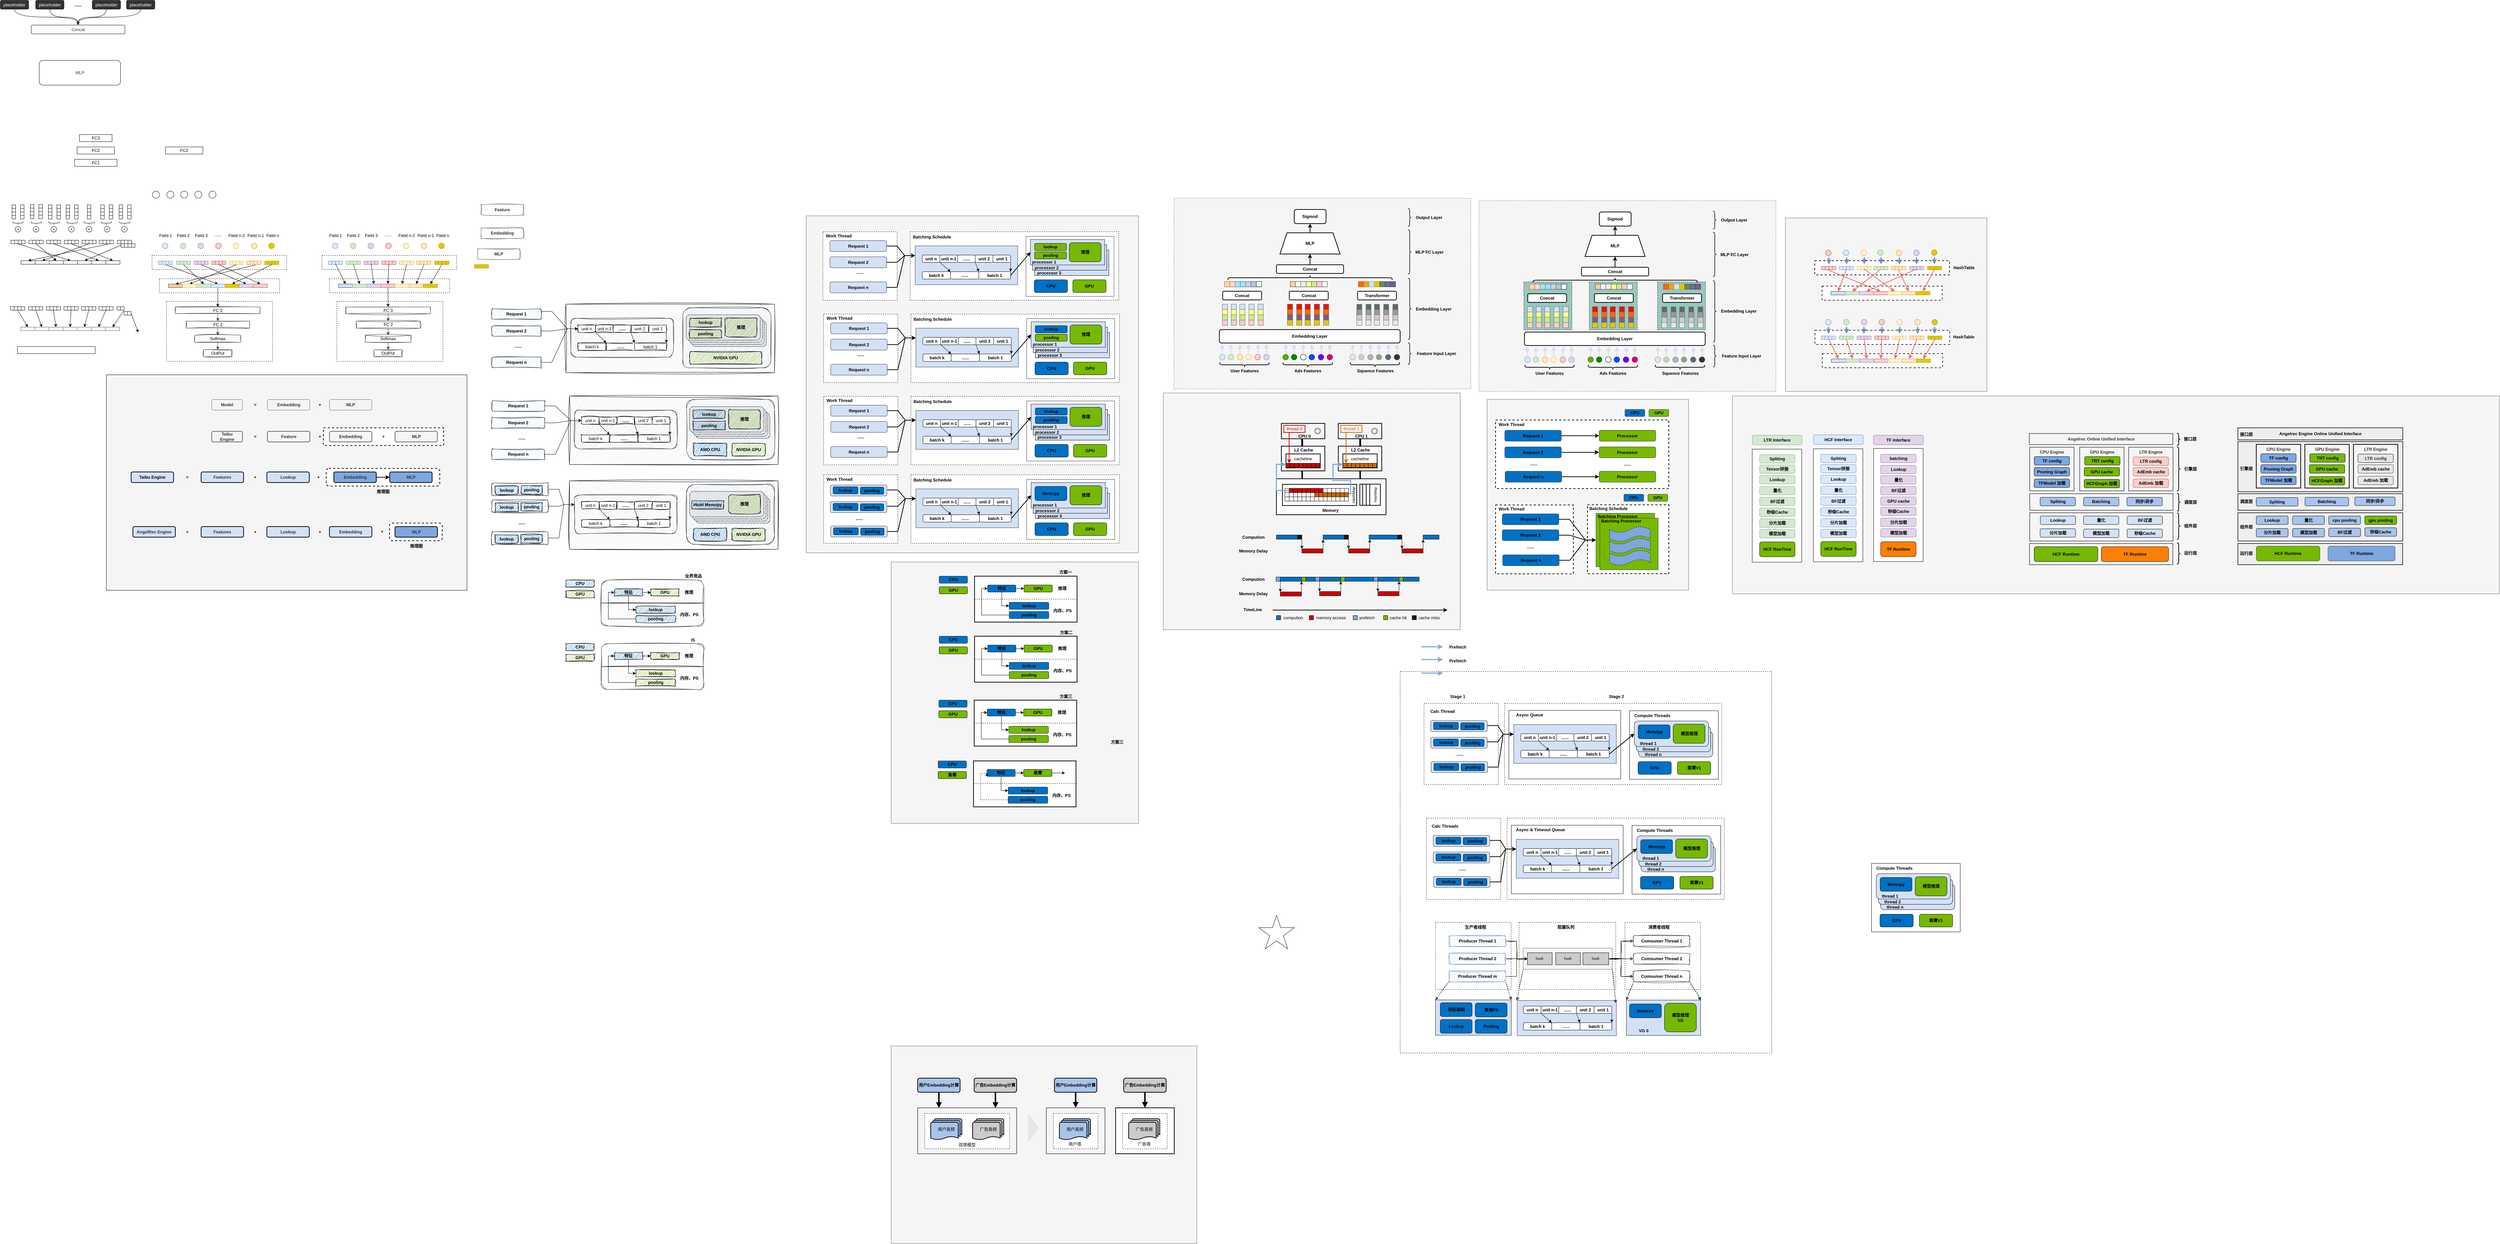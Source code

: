 <mxfile version="25.0.3">
  <diagram name="第 1 页" id="tupbEmA-pP5lOhJTjc07">
    <mxGraphModel dx="1221" dy="626" grid="1" gridSize="10" guides="1" tooltips="1" connect="1" arrows="1" fold="1" page="1" pageScale="1" pageWidth="827" pageHeight="1169" math="0" shadow="0">
      <root>
        <mxCell id="0" />
        <mxCell id="1" parent="0" />
        <mxCell id="5tJ5e0qFEt_hm9HJa-Kv-1954" value="" style="rounded=0;whiteSpace=wrap;html=1;fillColor=#f5f5f5;fontColor=#333333;strokeColor=#666666;" parent="1" vertex="1">
          <mxGeometry x="2720" y="1950" width="700" height="740" as="geometry" />
        </mxCell>
        <mxCell id="Y7_4C1UNwPVv8XuDF3JB-45" value="" style="rounded=0;whiteSpace=wrap;html=1;fillColor=default;strokeColor=default;strokeWidth=1;dashed=1;" parent="1" vertex="1">
          <mxGeometry x="4160" y="2260" width="1051.25" height="1080" as="geometry" />
        </mxCell>
        <mxCell id="gouvAZq8YjOCD9VU1yXC-71" value="" style="rounded=0;whiteSpace=wrap;html=1;fillColor=default;strokeColor=default;strokeWidth=1;dashed=1;" parent="1" vertex="1">
          <mxGeometry x="4796" y="2970" width="214" height="190" as="geometry" />
        </mxCell>
        <mxCell id="gouvAZq8YjOCD9VU1yXC-70" value="" style="rounded=0;whiteSpace=wrap;html=1;fillColor=default;strokeColor=default;strokeWidth=1;dashed=1;" parent="1" vertex="1">
          <mxGeometry x="4496.5" y="2970" width="273.5" height="190" as="geometry" />
        </mxCell>
        <mxCell id="gouvAZq8YjOCD9VU1yXC-69" value="" style="rounded=0;whiteSpace=wrap;html=1;fillColor=default;strokeColor=default;strokeWidth=1;dashed=1;" parent="1" vertex="1">
          <mxGeometry x="4260" y="2970" width="214" height="190" as="geometry" />
        </mxCell>
        <mxCell id="gouvAZq8YjOCD9VU1yXC-119" style="rounded=0;sketch=1;hachureGap=4;jiggle=2;curveFitting=1;orthogonalLoop=1;jettySize=auto;html=1;exitX=0;exitY=1;exitDx=0;exitDy=0;entryX=0;entryY=0;entryDx=0;entryDy=0;fontFamily=Architects Daughter;fontSource=https%3A%2F%2Ffonts.googleapis.com%2Fcss%3Ffamily%3DArchitects%2BDaughter;dashed=1;" parent="1" source="gouvAZq8YjOCD9VU1yXC-65" target="gouvAZq8YjOCD9VU1yXC-87" edge="1">
          <mxGeometry relative="1" as="geometry" />
        </mxCell>
        <mxCell id="gouvAZq8YjOCD9VU1yXC-65" value="" style="rounded=0;whiteSpace=wrap;html=1;hachureGap=4;fontFamily=Architects Daughter;fontSource=https%3A%2F%2Ffonts.googleapis.com%2Fcss%3Ffamily%3DArchitects%2BDaughter;fillColor=#f5f5f5;fontColor=#333333;strokeColor=#666666;" parent="1" vertex="1">
          <mxGeometry x="4508" y="3043" width="252" height="60" as="geometry" />
        </mxCell>
        <mxCell id="Y7_4C1UNwPVv8XuDF3JB-46" value="" style="rounded=0;whiteSpace=wrap;html=1;fillColor=default;strokeColor=default;strokeWidth=1;dashed=1;" parent="1" vertex="1">
          <mxGeometry x="4455.5" y="2350" width="614.5" height="230" as="geometry" />
        </mxCell>
        <mxCell id="Y7_4C1UNwPVv8XuDF3JB-42" value="" style="rounded=0;whiteSpace=wrap;html=1;fillColor=default;strokeColor=default;strokeWidth=1;" parent="1" vertex="1">
          <mxGeometry x="4809" y="2371" width="251" height="194" as="geometry" />
        </mxCell>
        <mxCell id="5tJ5e0qFEt_hm9HJa-Kv-2483" value="" style="rounded=0;whiteSpace=wrap;html=1;fillColor=#f5f5f5;fontColor=#333333;strokeColor=#666666;" parent="1" vertex="1">
          <mxGeometry x="2720" y="3320" width="865" height="559" as="geometry" />
        </mxCell>
        <mxCell id="5tJ5e0qFEt_hm9HJa-Kv-2402" value="" style="rounded=0;whiteSpace=wrap;html=1;fillColor=#F5F5F5;" parent="1" vertex="1">
          <mxGeometry x="500" y="1420" width="1020" height="610" as="geometry" />
        </mxCell>
        <mxCell id="5tJ5e0qFEt_hm9HJa-Kv-568" value="" style="rounded=1;whiteSpace=wrap;html=1;dashed=1;strokeWidth=2;" parent="1" vertex="1">
          <mxGeometry x="1122" y="1685" width="321" height="50" as="geometry" />
        </mxCell>
        <mxCell id="5tJ5e0qFEt_hm9HJa-Kv-2339" value="" style="rounded=0;whiteSpace=wrap;html=1;fillColor=#f5f5f5;fontColor=#333333;strokeColor=#666666;" parent="1" vertex="1">
          <mxGeometry x="5100" y="1480" width="2170" height="560" as="geometry" />
        </mxCell>
        <mxCell id="5tJ5e0qFEt_hm9HJa-Kv-2394" value="" style="rounded=0;whiteSpace=wrap;html=1;strokeWidth=2;fillColor=#eeeeee;strokeColor=#36393d;" parent="1" vertex="1">
          <mxGeometry x="6530" y="1609" width="466.5" height="142" as="geometry" />
        </mxCell>
        <mxCell id="5tJ5e0qFEt_hm9HJa-Kv-2321" value="CPU Engine" style="rounded=0;whiteSpace=wrap;html=1;fontStyle=1;verticalAlign=top;strokeWidth=2;fillColor=#f5f5f5;fontColor=#333333;strokeColor=#666666;" parent="1" vertex="1">
          <mxGeometry x="5941" y="1625" width="125.5" height="123.5" as="geometry" />
        </mxCell>
        <mxCell id="5tJ5e0qFEt_hm9HJa-Kv-2325" value="GPU Engine" style="rounded=0;whiteSpace=wrap;html=1;fontStyle=1;verticalAlign=top;strokeWidth=2;fillColor=#f5f5f5;fontColor=#333333;strokeColor=#666666;" parent="1" vertex="1">
          <mxGeometry x="6082.5" y="1625" width="125.5" height="123.5" as="geometry" />
        </mxCell>
        <mxCell id="5tJ5e0qFEt_hm9HJa-Kv-2312" value="" style="rounded=0;whiteSpace=wrap;html=1;strokeWidth=2;fillColor=#f5f5f5;fontColor=#333333;strokeColor=#666666;" parent="1" vertex="1">
          <mxGeometry x="5941" y="1810.5" width="405.5" height="80" as="geometry" />
        </mxCell>
        <mxCell id="5tJ5e0qFEt_hm9HJa-Kv-2278" value="" style="rounded=0;whiteSpace=wrap;html=1;" parent="1" vertex="1">
          <mxGeometry x="5499.5" y="1628.5" width="140" height="320" as="geometry" />
        </mxCell>
        <mxCell id="5tJ5e0qFEt_hm9HJa-Kv-2276" value="" style="rounded=0;whiteSpace=wrap;html=1;" parent="1" vertex="1">
          <mxGeometry x="5329" y="1629.5" width="140" height="320" as="geometry" />
        </mxCell>
        <mxCell id="5tJ5e0qFEt_hm9HJa-Kv-1592" value="" style="rounded=0;whiteSpace=wrap;html=1;dashed=1;fillColor=#f5f5f5;fontColor=#333333;strokeColor=#666666;" parent="1" vertex="1">
          <mxGeometry x="3520" y="920" width="840" height="540" as="geometry" />
        </mxCell>
        <mxCell id="5tJ5e0qFEt_hm9HJa-Kv-1953" value="" style="rounded=0;whiteSpace=wrap;html=1;fillColor=#f5f5f5;fontColor=#333333;strokeColor=#666666;" parent="1" vertex="1">
          <mxGeometry x="2480" y="970" width="940" height="954" as="geometry" />
        </mxCell>
        <mxCell id="5tJ5e0qFEt_hm9HJa-Kv-1952" value="" style="rounded=0;whiteSpace=wrap;html=1;fillColor=#f5f5f5;fontColor=#333333;strokeColor=#666666;" parent="1" vertex="1">
          <mxGeometry x="3490" y="1471.5" width="840" height="670" as="geometry" />
        </mxCell>
        <mxCell id="5tJ5e0qFEt_hm9HJa-Kv-1951" value="" style="rounded=0;whiteSpace=wrap;html=1;fillColor=#f5f5f5;fontColor=#333333;strokeColor=#666666;" parent="1" vertex="1">
          <mxGeometry x="4406" y="1489.5" width="570" height="540" as="geometry" />
        </mxCell>
        <mxCell id="5tJ5e0qFEt_hm9HJa-Kv-1370" value="" style="rounded=0;whiteSpace=wrap;html=1;fillColor=default;strokeColor=default;strokeWidth=2;dashed=1;" parent="1" vertex="1">
          <mxGeometry x="4690" y="1788" width="230" height="195" as="geometry" />
        </mxCell>
        <mxCell id="5tJ5e0qFEt_hm9HJa-Kv-1204" value="" style="rounded=0;whiteSpace=wrap;html=1;fillColor=default;strokeColor=default;strokeWidth=1;dashed=1;" parent="1" vertex="1">
          <mxGeometry x="2529" y="1703" width="210" height="194" as="geometry" />
        </mxCell>
        <mxCell id="5tJ5e0qFEt_hm9HJa-Kv-1160" value="" style="rounded=0;whiteSpace=wrap;html=1;fillColor=default;strokeColor=default;strokeWidth=1;dashed=1;" parent="1" vertex="1">
          <mxGeometry x="2776" y="1703" width="590" height="194" as="geometry" />
        </mxCell>
        <mxCell id="5tJ5e0qFEt_hm9HJa-Kv-1175" value="" style="rounded=0;whiteSpace=wrap;html=1;fillColor=default;strokeColor=#36393d;align=center;" parent="1" vertex="1">
          <mxGeometry x="3103.5" y="1716" width="249" height="170" as="geometry" />
        </mxCell>
        <mxCell id="5tJ5e0qFEt_hm9HJa-Kv-791" value="" style="rounded=0;whiteSpace=wrap;html=1;strokeWidth=2;" parent="1" vertex="1">
          <mxGeometry x="3824" y="1622" width="123" height="70" as="geometry" />
        </mxCell>
        <mxCell id="5tJ5e0qFEt_hm9HJa-Kv-687" value="" style="rounded=1;whiteSpace=wrap;html=1;fillColor=#E6E6E6;" parent="1" vertex="1">
          <mxGeometry x="2157" y="1268" width="210" height="72" as="geometry" />
        </mxCell>
        <mxCell id="5tJ5e0qFEt_hm9HJa-Kv-683" value="" style="rounded=1;whiteSpace=wrap;html=1;fillColor=#E6E6E6;" parent="1" vertex="1">
          <mxGeometry x="2151" y="1262" width="210" height="72" as="geometry" />
        </mxCell>
        <mxCell id="5tJ5e0qFEt_hm9HJa-Kv-675" value="" style="rounded=1;whiteSpace=wrap;html=1;fillColor=#E6E6E6;" parent="1" vertex="1">
          <mxGeometry x="2146" y="1256" width="210" height="72" as="geometry" />
        </mxCell>
        <mxCell id="5tJ5e0qFEt_hm9HJa-Kv-609" value="" style="rounded=1;whiteSpace=wrap;html=1;fillColor=#E6E6E6;" parent="1" vertex="1">
          <mxGeometry x="2140" y="1250" width="210" height="72" as="geometry" />
        </mxCell>
        <mxCell id="5tJ5e0qFEt_hm9HJa-Kv-604" value="" style="rounded=0;whiteSpace=wrap;html=1;sketch=1;curveFitting=1;jiggle=2;fillColor=#E6E6E6;" parent="1" vertex="1">
          <mxGeometry x="1800" y="1220" width="590" height="194" as="geometry" />
        </mxCell>
        <mxCell id="5tJ5e0qFEt_hm9HJa-Kv-576" value="" style="rounded=0;whiteSpace=wrap;html=1;dashed=1;strokeWidth=2;" parent="1" vertex="1">
          <mxGeometry x="1114" y="1570" width="340" height="50" as="geometry" />
        </mxCell>
        <mxCell id="5tJ5e0qFEt_hm9HJa-Kv-381" value="" style="rounded=0;whiteSpace=wrap;html=1;dashed=1;" parent="1" vertex="1">
          <mxGeometry x="670" y="1212" width="300" height="170" as="geometry" />
        </mxCell>
        <mxCell id="5tJ5e0qFEt_hm9HJa-Kv-378" value="" style="rounded=0;whiteSpace=wrap;html=1;dashed=1;" parent="1" vertex="1">
          <mxGeometry x="650" y="1148" width="340" height="40" as="geometry" />
        </mxCell>
        <mxCell id="5tJ5e0qFEt_hm9HJa-Kv-376" value="" style="rounded=0;whiteSpace=wrap;html=1;dashed=1;" parent="1" vertex="1">
          <mxGeometry x="629" y="1082" width="381" height="40" as="geometry" />
        </mxCell>
        <mxCell id="F06jq8IFjxAQC7QXPxzw-1" value="FC1" style="rounded=0;whiteSpace=wrap;html=1;" parent="1" vertex="1">
          <mxGeometry x="410" y="810" width="120" height="20" as="geometry" />
        </mxCell>
        <mxCell id="F06jq8IFjxAQC7QXPxzw-9" value="FC2" style="rounded=0;whiteSpace=wrap;html=1;" parent="1" vertex="1">
          <mxGeometry x="417" y="775" width="106" height="20" as="geometry" />
        </mxCell>
        <mxCell id="F06jq8IFjxAQC7QXPxzw-10" value="" style="rounded=0;whiteSpace=wrap;html=1;" parent="1" vertex="1">
          <mxGeometry x="233" y="939" width="10" height="10" as="geometry" />
        </mxCell>
        <mxCell id="F06jq8IFjxAQC7QXPxzw-11" value="" style="rounded=0;whiteSpace=wrap;html=1;" parent="1" vertex="1">
          <mxGeometry x="233" y="969" width="10" height="10" as="geometry" />
        </mxCell>
        <mxCell id="F06jq8IFjxAQC7QXPxzw-12" value="" style="rounded=0;whiteSpace=wrap;html=1;" parent="1" vertex="1">
          <mxGeometry x="233" y="949" width="10" height="10" as="geometry" />
        </mxCell>
        <mxCell id="F06jq8IFjxAQC7QXPxzw-13" value="" style="rounded=0;whiteSpace=wrap;html=1;" parent="1" vertex="1">
          <mxGeometry x="233" y="959" width="10" height="10" as="geometry" />
        </mxCell>
        <mxCell id="F06jq8IFjxAQC7QXPxzw-14" value="FC3" style="rounded=0;whiteSpace=wrap;html=1;" parent="1" vertex="1">
          <mxGeometry x="424" y="740" width="92" height="20" as="geometry" />
        </mxCell>
        <mxCell id="F06jq8IFjxAQC7QXPxzw-16" value="" style="rounded=0;whiteSpace=wrap;html=1;" parent="1" vertex="1">
          <mxGeometry x="248.5" y="1340" width="220" height="20" as="geometry" />
        </mxCell>
        <mxCell id="5tJ5e0qFEt_hm9HJa-Kv-383" style="edgeStyle=none;rounded=0;orthogonalLoop=1;jettySize=auto;html=1;exitX=0.5;exitY=1;exitDx=0;exitDy=0;entryX=0.5;entryY=0;entryDx=0;entryDy=0;fillColor=#f9f7ed;strokeColor=#36393d;" parent="1" source="F06jq8IFjxAQC7QXPxzw-17" target="F06jq8IFjxAQC7QXPxzw-30" edge="1">
          <mxGeometry relative="1" as="geometry" />
        </mxCell>
        <mxCell id="F06jq8IFjxAQC7QXPxzw-17" value="FC 3" style="rounded=0;whiteSpace=wrap;html=1;fillColor=#f9f7ed;strokeColor=#36393d;sketch=1;curveFitting=1;jiggle=2;" parent="1" vertex="1">
          <mxGeometry x="695" y="1228" width="240" height="19" as="geometry" />
        </mxCell>
        <mxCell id="F06jq8IFjxAQC7QXPxzw-22" value="+" style="ellipse;whiteSpace=wrap;html=1;aspect=fixed;" parent="1" vertex="1">
          <mxGeometry x="242" y="1000" width="16" height="16" as="geometry" />
        </mxCell>
        <mxCell id="F06jq8IFjxAQC7QXPxzw-23" value="" style="ellipse;whiteSpace=wrap;html=1;aspect=fixed;" parent="1" vertex="1">
          <mxGeometry x="630" y="900" width="20" height="20" as="geometry" />
        </mxCell>
        <mxCell id="F06jq8IFjxAQC7QXPxzw-24" value="" style="ellipse;whiteSpace=wrap;html=1;aspect=fixed;" parent="1" vertex="1">
          <mxGeometry x="671" y="900" width="20" height="20" as="geometry" />
        </mxCell>
        <mxCell id="F06jq8IFjxAQC7QXPxzw-25" value="" style="ellipse;whiteSpace=wrap;html=1;aspect=fixed;" parent="1" vertex="1">
          <mxGeometry x="710" y="900" width="20" height="20" as="geometry" />
        </mxCell>
        <mxCell id="F06jq8IFjxAQC7QXPxzw-26" value="" style="ellipse;whiteSpace=wrap;html=1;aspect=fixed;" parent="1" vertex="1">
          <mxGeometry x="750" y="900" width="20" height="20" as="geometry" />
        </mxCell>
        <mxCell id="F06jq8IFjxAQC7QXPxzw-27" value="" style="ellipse;whiteSpace=wrap;html=1;aspect=fixed;" parent="1" vertex="1">
          <mxGeometry x="790" y="900" width="20" height="20" as="geometry" />
        </mxCell>
        <mxCell id="5tJ5e0qFEt_hm9HJa-Kv-384" style="edgeStyle=none;rounded=0;orthogonalLoop=1;jettySize=auto;html=1;exitX=0.5;exitY=1;exitDx=0;exitDy=0;entryX=0.5;entryY=0;entryDx=0;entryDy=0;fillColor=#f9f7ed;strokeColor=#36393d;" parent="1" source="F06jq8IFjxAQC7QXPxzw-30" target="F06jq8IFjxAQC7QXPxzw-32" edge="1">
          <mxGeometry relative="1" as="geometry" />
        </mxCell>
        <mxCell id="F06jq8IFjxAQC7QXPxzw-30" value="FC 2" style="rounded=0;whiteSpace=wrap;html=1;fillColor=#f9f7ed;strokeColor=#36393d;sketch=1;curveFitting=1;jiggle=2;" parent="1" vertex="1">
          <mxGeometry x="725" y="1268" width="180.5" height="20" as="geometry" />
        </mxCell>
        <mxCell id="F06jq8IFjxAQC7QXPxzw-31" value="FC2" style="rounded=0;whiteSpace=wrap;html=1;" parent="1" vertex="1">
          <mxGeometry x="667" y="775" width="106" height="20" as="geometry" />
        </mxCell>
        <mxCell id="5tJ5e0qFEt_hm9HJa-Kv-385" style="edgeStyle=none;rounded=0;orthogonalLoop=1;jettySize=auto;html=1;exitX=0.5;exitY=1;exitDx=0;exitDy=0;fillColor=#f9f7ed;strokeColor=#36393d;" parent="1" source="F06jq8IFjxAQC7QXPxzw-32" target="5tJ5e0qFEt_hm9HJa-Kv-379" edge="1">
          <mxGeometry relative="1" as="geometry" />
        </mxCell>
        <mxCell id="F06jq8IFjxAQC7QXPxzw-32" value="Softmax" style="rounded=0;whiteSpace=wrap;html=1;fillColor=#f9f7ed;strokeColor=#36393d;sketch=1;curveFitting=1;jiggle=2;" parent="1" vertex="1">
          <mxGeometry x="750" y="1308" width="130" height="20" as="geometry" />
        </mxCell>
        <mxCell id="5tJ5e0qFEt_hm9HJa-Kv-72" style="rounded=0;orthogonalLoop=1;jettySize=auto;html=1;exitX=0.5;exitY=1;exitDx=0;exitDy=0;entryX=0.5;entryY=0;entryDx=0;entryDy=0;" parent="1" source="F06jq8IFjxAQC7QXPxzw-37" target="5tJ5e0qFEt_hm9HJa-Kv-12" edge="1">
          <mxGeometry relative="1" as="geometry" />
        </mxCell>
        <mxCell id="F06jq8IFjxAQC7QXPxzw-37" value="" style="group;movable=1;resizable=1;rotatable=1;deletable=1;editable=1;locked=0;connectable=1;flipH=1;" parent="1" vertex="1" connectable="0">
          <mxGeometry x="230" y="1039" width="40" height="10" as="geometry" />
        </mxCell>
        <mxCell id="F06jq8IFjxAQC7QXPxzw-18" value="" style="rounded=0;whiteSpace=wrap;html=1;movable=1;resizable=1;rotatable=1;deletable=1;editable=1;locked=0;connectable=1;" parent="F06jq8IFjxAQC7QXPxzw-37" vertex="1">
          <mxGeometry x="30" width="10" height="10" as="geometry" />
        </mxCell>
        <mxCell id="F06jq8IFjxAQC7QXPxzw-19" value="" style="rounded=0;whiteSpace=wrap;html=1;movable=1;resizable=1;rotatable=1;deletable=1;editable=1;locked=0;connectable=1;" parent="F06jq8IFjxAQC7QXPxzw-37" vertex="1">
          <mxGeometry x="20" width="10" height="10" as="geometry" />
        </mxCell>
        <mxCell id="F06jq8IFjxAQC7QXPxzw-20" value="" style="rounded=0;whiteSpace=wrap;html=1;movable=1;resizable=1;rotatable=1;deletable=1;editable=1;locked=0;connectable=1;" parent="F06jq8IFjxAQC7QXPxzw-37" vertex="1">
          <mxGeometry width="10" height="10" as="geometry" />
        </mxCell>
        <mxCell id="F06jq8IFjxAQC7QXPxzw-21" value="" style="rounded=0;whiteSpace=wrap;html=1;movable=1;resizable=1;rotatable=1;deletable=1;editable=1;locked=0;connectable=1;" parent="F06jq8IFjxAQC7QXPxzw-37" vertex="1">
          <mxGeometry x="10" width="10" height="10" as="geometry" />
        </mxCell>
        <mxCell id="F06jq8IFjxAQC7QXPxzw-50" style="edgeStyle=orthogonalEdgeStyle;rounded=0;orthogonalLoop=1;jettySize=auto;html=1;exitX=0.5;exitY=1;exitDx=0;exitDy=0;entryX=0.5;entryY=0;entryDx=0;entryDy=0;elbow=vertical;curved=1;" parent="1" source="F06jq8IFjxAQC7QXPxzw-38" target="F06jq8IFjxAQC7QXPxzw-44" edge="1">
          <mxGeometry relative="1" as="geometry" />
        </mxCell>
        <mxCell id="F06jq8IFjxAQC7QXPxzw-38" value="&lt;font color=&quot;#ffffff&quot;&gt;placeholder&lt;/font&gt;" style="rounded=1;whiteSpace=wrap;html=1;fillColor=#333333;" parent="1" vertex="1">
          <mxGeometry x="200" y="360" width="80" height="25" as="geometry" />
        </mxCell>
        <mxCell id="F06jq8IFjxAQC7QXPxzw-51" style="edgeStyle=orthogonalEdgeStyle;rounded=0;orthogonalLoop=1;jettySize=auto;html=1;exitX=0.5;exitY=1;exitDx=0;exitDy=0;entryX=0.5;entryY=0;entryDx=0;entryDy=0;elbow=vertical;curved=1;" parent="1" source="F06jq8IFjxAQC7QXPxzw-39" target="F06jq8IFjxAQC7QXPxzw-44" edge="1">
          <mxGeometry relative="1" as="geometry" />
        </mxCell>
        <mxCell id="F06jq8IFjxAQC7QXPxzw-39" value="&lt;font color=&quot;#ffffff&quot;&gt;placeholder&lt;/font&gt;" style="rounded=1;whiteSpace=wrap;html=1;fillColor=#333333;" parent="1" vertex="1">
          <mxGeometry x="300" y="360" width="80" height="25" as="geometry" />
        </mxCell>
        <mxCell id="F06jq8IFjxAQC7QXPxzw-52" style="edgeStyle=orthogonalEdgeStyle;rounded=0;orthogonalLoop=1;jettySize=auto;html=1;exitX=0.5;exitY=1;exitDx=0;exitDy=0;entryX=0.5;entryY=0;entryDx=0;entryDy=0;curved=1;" parent="1" source="F06jq8IFjxAQC7QXPxzw-41" target="F06jq8IFjxAQC7QXPxzw-44" edge="1">
          <mxGeometry relative="1" as="geometry" />
        </mxCell>
        <mxCell id="F06jq8IFjxAQC7QXPxzw-41" value="&lt;font color=&quot;#ffffff&quot;&gt;placeholder&lt;/font&gt;" style="rounded=1;whiteSpace=wrap;html=1;fillColor=#333333;" parent="1" vertex="1">
          <mxGeometry x="460" y="360" width="80" height="25" as="geometry" />
        </mxCell>
        <mxCell id="F06jq8IFjxAQC7QXPxzw-53" style="edgeStyle=orthogonalEdgeStyle;rounded=0;orthogonalLoop=1;jettySize=auto;html=1;exitX=0.5;exitY=1;exitDx=0;exitDy=0;entryX=0.5;entryY=0;entryDx=0;entryDy=0;curved=1;" parent="1" source="F06jq8IFjxAQC7QXPxzw-42" target="F06jq8IFjxAQC7QXPxzw-44" edge="1">
          <mxGeometry relative="1" as="geometry" />
        </mxCell>
        <mxCell id="F06jq8IFjxAQC7QXPxzw-42" value="&lt;font color=&quot;#ffffff&quot;&gt;placeholder&lt;/font&gt;" style="rounded=1;whiteSpace=wrap;html=1;fillColor=#333333;" parent="1" vertex="1">
          <mxGeometry x="557" y="360" width="80" height="25" as="geometry" />
        </mxCell>
        <mxCell id="F06jq8IFjxAQC7QXPxzw-43" value="&lt;b&gt;......&lt;/b&gt;" style="text;html=1;strokeColor=none;fillColor=none;align=center;verticalAlign=middle;whiteSpace=wrap;rounded=0;" parent="1" vertex="1">
          <mxGeometry x="390" y="365" width="60" height="15" as="geometry" />
        </mxCell>
        <mxCell id="F06jq8IFjxAQC7QXPxzw-44" value="&lt;font color=&quot;#333333&quot;&gt;Concat&lt;/font&gt;" style="rounded=1;whiteSpace=wrap;html=1;fillColor=#FFFFFF;" parent="1" vertex="1">
          <mxGeometry x="287.5" y="430" width="265" height="25" as="geometry" />
        </mxCell>
        <mxCell id="F06jq8IFjxAQC7QXPxzw-49" value="&lt;font color=&quot;#333333&quot;&gt;MLP&lt;/font&gt;" style="rounded=1;whiteSpace=wrap;html=1;fillColor=#FFFFFF;" parent="1" vertex="1">
          <mxGeometry x="310" y="530" width="230" height="70" as="geometry" />
        </mxCell>
        <mxCell id="F06jq8IFjxAQC7QXPxzw-54" value="" style="rounded=0;whiteSpace=wrap;html=1;" parent="1" vertex="1">
          <mxGeometry x="258.5" y="1097" width="40" height="10" as="geometry" />
        </mxCell>
        <mxCell id="5tJ5e0qFEt_hm9HJa-Kv-73" style="rounded=0;orthogonalLoop=1;jettySize=auto;html=1;exitX=0.5;exitY=1;exitDx=0;exitDy=0;entryX=0.5;entryY=0;entryDx=0;entryDy=0;" parent="1" source="F06jq8IFjxAQC7QXPxzw-56" target="5tJ5e0qFEt_hm9HJa-Kv-11" edge="1">
          <mxGeometry relative="1" as="geometry" />
        </mxCell>
        <mxCell id="F06jq8IFjxAQC7QXPxzw-56" value="" style="group;movable=1;resizable=1;rotatable=1;deletable=1;editable=1;locked=0;connectable=1;flipH=1;" parent="1" vertex="1" connectable="0">
          <mxGeometry x="281" y="1039" width="40" height="10" as="geometry" />
        </mxCell>
        <mxCell id="F06jq8IFjxAQC7QXPxzw-57" value="" style="rounded=0;whiteSpace=wrap;html=1;movable=1;resizable=1;rotatable=1;deletable=1;editable=1;locked=0;connectable=1;" parent="F06jq8IFjxAQC7QXPxzw-56" vertex="1">
          <mxGeometry x="30" width="10" height="10" as="geometry" />
        </mxCell>
        <mxCell id="F06jq8IFjxAQC7QXPxzw-58" value="" style="rounded=0;whiteSpace=wrap;html=1;movable=1;resizable=1;rotatable=1;deletable=1;editable=1;locked=0;connectable=1;" parent="F06jq8IFjxAQC7QXPxzw-56" vertex="1">
          <mxGeometry x="20" width="10" height="10" as="geometry" />
        </mxCell>
        <mxCell id="F06jq8IFjxAQC7QXPxzw-59" value="" style="rounded=0;whiteSpace=wrap;html=1;movable=1;resizable=1;rotatable=1;deletable=1;editable=1;locked=0;connectable=1;" parent="F06jq8IFjxAQC7QXPxzw-56" vertex="1">
          <mxGeometry width="10" height="10" as="geometry" />
        </mxCell>
        <mxCell id="F06jq8IFjxAQC7QXPxzw-60" value="" style="rounded=0;whiteSpace=wrap;html=1;movable=1;resizable=1;rotatable=1;deletable=1;editable=1;locked=0;connectable=1;" parent="F06jq8IFjxAQC7QXPxzw-56" vertex="1">
          <mxGeometry x="10" width="10" height="10" as="geometry" />
        </mxCell>
        <mxCell id="5tJ5e0qFEt_hm9HJa-Kv-74" style="rounded=0;orthogonalLoop=1;jettySize=auto;html=1;exitX=0.5;exitY=1;exitDx=0;exitDy=0;entryX=0.5;entryY=0;entryDx=0;entryDy=0;" parent="1" source="F06jq8IFjxAQC7QXPxzw-61" target="5tJ5e0qFEt_hm9HJa-Kv-14" edge="1">
          <mxGeometry relative="1" as="geometry" />
        </mxCell>
        <mxCell id="F06jq8IFjxAQC7QXPxzw-61" value="" style="group;movable=1;resizable=1;rotatable=1;deletable=1;editable=1;locked=0;connectable=1;flipH=1;" parent="1" vertex="1" connectable="0">
          <mxGeometry x="331" y="1039" width="40" height="10" as="geometry" />
        </mxCell>
        <mxCell id="F06jq8IFjxAQC7QXPxzw-62" value="" style="rounded=0;whiteSpace=wrap;html=1;movable=1;resizable=1;rotatable=1;deletable=1;editable=1;locked=0;connectable=1;" parent="F06jq8IFjxAQC7QXPxzw-61" vertex="1">
          <mxGeometry x="30" width="10" height="10" as="geometry" />
        </mxCell>
        <mxCell id="F06jq8IFjxAQC7QXPxzw-63" value="" style="rounded=0;whiteSpace=wrap;html=1;movable=1;resizable=1;rotatable=1;deletable=1;editable=1;locked=0;connectable=1;" parent="F06jq8IFjxAQC7QXPxzw-61" vertex="1">
          <mxGeometry x="20" width="10" height="10" as="geometry" />
        </mxCell>
        <mxCell id="F06jq8IFjxAQC7QXPxzw-64" value="" style="rounded=0;whiteSpace=wrap;html=1;movable=1;resizable=1;rotatable=1;deletable=1;editable=1;locked=0;connectable=1;" parent="F06jq8IFjxAQC7QXPxzw-61" vertex="1">
          <mxGeometry width="10" height="10" as="geometry" />
        </mxCell>
        <mxCell id="F06jq8IFjxAQC7QXPxzw-65" value="" style="rounded=0;whiteSpace=wrap;html=1;movable=1;resizable=1;rotatable=1;deletable=1;editable=1;locked=0;connectable=1;" parent="F06jq8IFjxAQC7QXPxzw-61" vertex="1">
          <mxGeometry x="10" width="10" height="10" as="geometry" />
        </mxCell>
        <mxCell id="5tJ5e0qFEt_hm9HJa-Kv-75" style="rounded=0;orthogonalLoop=1;jettySize=auto;html=1;exitX=0.5;exitY=1;exitDx=0;exitDy=0;entryX=0.5;entryY=0;entryDx=0;entryDy=0;" parent="1" source="F06jq8IFjxAQC7QXPxzw-66" target="5tJ5e0qFEt_hm9HJa-Kv-15" edge="1">
          <mxGeometry relative="1" as="geometry" />
        </mxCell>
        <mxCell id="F06jq8IFjxAQC7QXPxzw-66" value="" style="group;movable=1;resizable=1;rotatable=1;deletable=1;editable=1;locked=0;connectable=1;flipH=1;" parent="1" vertex="1" connectable="0">
          <mxGeometry x="381" y="1039" width="40" height="10" as="geometry" />
        </mxCell>
        <mxCell id="F06jq8IFjxAQC7QXPxzw-67" value="" style="rounded=0;whiteSpace=wrap;html=1;movable=1;resizable=1;rotatable=1;deletable=1;editable=1;locked=0;connectable=1;" parent="F06jq8IFjxAQC7QXPxzw-66" vertex="1">
          <mxGeometry x="30" width="10" height="10" as="geometry" />
        </mxCell>
        <mxCell id="F06jq8IFjxAQC7QXPxzw-68" value="" style="rounded=0;whiteSpace=wrap;html=1;movable=1;resizable=1;rotatable=1;deletable=1;editable=1;locked=0;connectable=1;" parent="F06jq8IFjxAQC7QXPxzw-66" vertex="1">
          <mxGeometry x="20" width="10" height="10" as="geometry" />
        </mxCell>
        <mxCell id="F06jq8IFjxAQC7QXPxzw-69" value="" style="rounded=0;whiteSpace=wrap;html=1;movable=1;resizable=1;rotatable=1;deletable=1;editable=1;locked=0;connectable=1;" parent="F06jq8IFjxAQC7QXPxzw-66" vertex="1">
          <mxGeometry width="10" height="10" as="geometry" />
        </mxCell>
        <mxCell id="F06jq8IFjxAQC7QXPxzw-70" value="" style="rounded=0;whiteSpace=wrap;html=1;movable=1;resizable=1;rotatable=1;deletable=1;editable=1;locked=0;connectable=1;" parent="F06jq8IFjxAQC7QXPxzw-66" vertex="1">
          <mxGeometry x="10" width="10" height="10" as="geometry" />
        </mxCell>
        <mxCell id="5tJ5e0qFEt_hm9HJa-Kv-76" style="rounded=0;orthogonalLoop=1;jettySize=auto;html=1;exitX=0.5;exitY=1;exitDx=0;exitDy=0;entryX=0.5;entryY=0;entryDx=0;entryDy=0;" parent="1" source="F06jq8IFjxAQC7QXPxzw-77" target="5tJ5e0qFEt_hm9HJa-Kv-10" edge="1">
          <mxGeometry relative="1" as="geometry" />
        </mxCell>
        <mxCell id="F06jq8IFjxAQC7QXPxzw-77" value="" style="group;movable=1;resizable=1;rotatable=1;deletable=1;editable=1;locked=0;connectable=1;flipH=1;" parent="1" vertex="1" connectable="0">
          <mxGeometry x="431" y="1039" width="40" height="10" as="geometry" />
        </mxCell>
        <mxCell id="F06jq8IFjxAQC7QXPxzw-78" value="" style="rounded=0;whiteSpace=wrap;html=1;movable=1;resizable=1;rotatable=1;deletable=1;editable=1;locked=0;connectable=1;" parent="F06jq8IFjxAQC7QXPxzw-77" vertex="1">
          <mxGeometry x="30" width="10" height="10" as="geometry" />
        </mxCell>
        <mxCell id="F06jq8IFjxAQC7QXPxzw-79" value="" style="rounded=0;whiteSpace=wrap;html=1;movable=1;resizable=1;rotatable=1;deletable=1;editable=1;locked=0;connectable=1;" parent="F06jq8IFjxAQC7QXPxzw-77" vertex="1">
          <mxGeometry x="20" width="10" height="10" as="geometry" />
        </mxCell>
        <mxCell id="F06jq8IFjxAQC7QXPxzw-80" value="" style="rounded=0;whiteSpace=wrap;html=1;movable=1;resizable=1;rotatable=1;deletable=1;editable=1;locked=0;connectable=1;" parent="F06jq8IFjxAQC7QXPxzw-77" vertex="1">
          <mxGeometry width="10" height="10" as="geometry" />
        </mxCell>
        <mxCell id="F06jq8IFjxAQC7QXPxzw-81" value="" style="rounded=0;whiteSpace=wrap;html=1;movable=1;resizable=1;rotatable=1;deletable=1;editable=1;locked=0;connectable=1;" parent="F06jq8IFjxAQC7QXPxzw-77" vertex="1">
          <mxGeometry x="10" width="10" height="10" as="geometry" />
        </mxCell>
        <mxCell id="F06jq8IFjxAQC7QXPxzw-82" value="" style="group;movable=1;resizable=1;rotatable=1;deletable=1;editable=1;locked=0;connectable=1;flipH=1;" parent="1" vertex="1" connectable="0">
          <mxGeometry x="480" y="1039" width="40" height="10" as="geometry" />
        </mxCell>
        <mxCell id="F06jq8IFjxAQC7QXPxzw-83" value="" style="rounded=0;whiteSpace=wrap;html=1;movable=1;resizable=1;rotatable=1;deletable=1;editable=1;locked=0;connectable=1;" parent="F06jq8IFjxAQC7QXPxzw-82" vertex="1">
          <mxGeometry x="30" width="10" height="10" as="geometry" />
        </mxCell>
        <mxCell id="F06jq8IFjxAQC7QXPxzw-84" value="" style="rounded=0;whiteSpace=wrap;html=1;movable=1;resizable=1;rotatable=1;deletable=1;editable=1;locked=0;connectable=1;" parent="F06jq8IFjxAQC7QXPxzw-82" vertex="1">
          <mxGeometry x="20" width="10" height="10" as="geometry" />
        </mxCell>
        <mxCell id="F06jq8IFjxAQC7QXPxzw-85" value="" style="rounded=0;whiteSpace=wrap;html=1;movable=1;resizable=1;rotatable=1;deletable=1;editable=1;locked=0;connectable=1;" parent="F06jq8IFjxAQC7QXPxzw-82" vertex="1">
          <mxGeometry width="10" height="10" as="geometry" />
        </mxCell>
        <mxCell id="F06jq8IFjxAQC7QXPxzw-86" value="" style="rounded=0;whiteSpace=wrap;html=1;movable=1;resizable=1;rotatable=1;deletable=1;editable=1;locked=0;connectable=1;" parent="F06jq8IFjxAQC7QXPxzw-82" vertex="1">
          <mxGeometry x="10" width="10" height="10" as="geometry" />
        </mxCell>
        <mxCell id="5tJ5e0qFEt_hm9HJa-Kv-78" style="rounded=0;orthogonalLoop=1;jettySize=auto;html=1;exitX=0.5;exitY=1;exitDx=0;exitDy=0;entryX=0.5;entryY=0;entryDx=0;entryDy=0;" parent="1" source="F06jq8IFjxAQC7QXPxzw-87" target="5tJ5e0qFEt_hm9HJa-Kv-13" edge="1">
          <mxGeometry relative="1" as="geometry" />
        </mxCell>
        <mxCell id="F06jq8IFjxAQC7QXPxzw-87" value="" style="group;movable=1;resizable=1;rotatable=1;deletable=1;editable=1;locked=0;connectable=1;flipH=1;" parent="1" vertex="1" connectable="0">
          <mxGeometry x="531" y="1039" width="40" height="10" as="geometry" />
        </mxCell>
        <mxCell id="F06jq8IFjxAQC7QXPxzw-88" value="" style="rounded=0;whiteSpace=wrap;html=1;movable=1;resizable=1;rotatable=1;deletable=1;editable=1;locked=0;connectable=1;" parent="F06jq8IFjxAQC7QXPxzw-87" vertex="1">
          <mxGeometry x="30" width="10" height="10" as="geometry" />
        </mxCell>
        <mxCell id="F06jq8IFjxAQC7QXPxzw-89" value="" style="rounded=0;whiteSpace=wrap;html=1;movable=1;resizable=1;rotatable=1;deletable=1;editable=1;locked=0;connectable=1;" parent="F06jq8IFjxAQC7QXPxzw-87" vertex="1">
          <mxGeometry x="20" width="10" height="10" as="geometry" />
        </mxCell>
        <mxCell id="F06jq8IFjxAQC7QXPxzw-90" value="" style="rounded=0;whiteSpace=wrap;html=1;movable=1;resizable=1;rotatable=1;deletable=1;editable=1;locked=0;connectable=1;" parent="F06jq8IFjxAQC7QXPxzw-87" vertex="1">
          <mxGeometry width="10" height="10" as="geometry" />
        </mxCell>
        <mxCell id="F06jq8IFjxAQC7QXPxzw-91" value="" style="rounded=0;whiteSpace=wrap;html=1;movable=1;resizable=1;rotatable=1;deletable=1;editable=1;locked=0;connectable=1;" parent="F06jq8IFjxAQC7QXPxzw-87" vertex="1">
          <mxGeometry x="10" width="10" height="10" as="geometry" />
        </mxCell>
        <mxCell id="5tJ5e0qFEt_hm9HJa-Kv-3" value="+" style="ellipse;whiteSpace=wrap;html=1;aspect=fixed;" parent="1" vertex="1">
          <mxGeometry x="293" y="1000" width="16" height="16" as="geometry" />
        </mxCell>
        <mxCell id="5tJ5e0qFEt_hm9HJa-Kv-4" value="+" style="ellipse;whiteSpace=wrap;html=1;aspect=fixed;" parent="1" vertex="1">
          <mxGeometry x="343" y="1000" width="16" height="16" as="geometry" />
        </mxCell>
        <mxCell id="5tJ5e0qFEt_hm9HJa-Kv-5" value="+" style="ellipse;whiteSpace=wrap;html=1;aspect=fixed;" parent="1" vertex="1">
          <mxGeometry x="393" y="1000" width="16" height="16" as="geometry" />
        </mxCell>
        <mxCell id="5tJ5e0qFEt_hm9HJa-Kv-6" value="+" style="ellipse;whiteSpace=wrap;html=1;aspect=fixed;" parent="1" vertex="1">
          <mxGeometry x="443" y="1000" width="16" height="16" as="geometry" />
        </mxCell>
        <mxCell id="5tJ5e0qFEt_hm9HJa-Kv-7" value="+" style="ellipse;whiteSpace=wrap;html=1;aspect=fixed;" parent="1" vertex="1">
          <mxGeometry x="494" y="1000" width="16" height="16" as="geometry" />
        </mxCell>
        <mxCell id="5tJ5e0qFEt_hm9HJa-Kv-8" value="+" style="ellipse;whiteSpace=wrap;html=1;aspect=fixed;" parent="1" vertex="1">
          <mxGeometry x="543" y="1000" width="16" height="16" as="geometry" />
        </mxCell>
        <mxCell id="5tJ5e0qFEt_hm9HJa-Kv-10" value="" style="rounded=0;whiteSpace=wrap;html=1;" parent="1" vertex="1">
          <mxGeometry x="298.5" y="1097" width="40" height="10" as="geometry" />
        </mxCell>
        <mxCell id="5tJ5e0qFEt_hm9HJa-Kv-11" value="" style="rounded=0;whiteSpace=wrap;html=1;" parent="1" vertex="1">
          <mxGeometry x="338.5" y="1097" width="40" height="10" as="geometry" />
        </mxCell>
        <mxCell id="5tJ5e0qFEt_hm9HJa-Kv-12" value="" style="rounded=0;whiteSpace=wrap;html=1;" parent="1" vertex="1">
          <mxGeometry x="378.5" y="1097" width="40" height="10" as="geometry" />
        </mxCell>
        <mxCell id="5tJ5e0qFEt_hm9HJa-Kv-13" value="" style="rounded=0;whiteSpace=wrap;html=1;" parent="1" vertex="1">
          <mxGeometry x="418.5" y="1097" width="40" height="10" as="geometry" />
        </mxCell>
        <mxCell id="5tJ5e0qFEt_hm9HJa-Kv-14" value="" style="rounded=0;whiteSpace=wrap;html=1;" parent="1" vertex="1">
          <mxGeometry x="458.5" y="1097" width="40" height="10" as="geometry" />
        </mxCell>
        <mxCell id="5tJ5e0qFEt_hm9HJa-Kv-15" value="" style="rounded=0;whiteSpace=wrap;html=1;" parent="1" vertex="1">
          <mxGeometry x="498.5" y="1097" width="40" height="10" as="geometry" />
        </mxCell>
        <mxCell id="5tJ5e0qFEt_hm9HJa-Kv-16" value="" style="rounded=0;whiteSpace=wrap;html=1;" parent="1" vertex="1">
          <mxGeometry x="257" y="939" width="10" height="10" as="geometry" />
        </mxCell>
        <mxCell id="5tJ5e0qFEt_hm9HJa-Kv-17" value="" style="rounded=0;whiteSpace=wrap;html=1;" parent="1" vertex="1">
          <mxGeometry x="257" y="969" width="10" height="10" as="geometry" />
        </mxCell>
        <mxCell id="5tJ5e0qFEt_hm9HJa-Kv-18" value="" style="rounded=0;whiteSpace=wrap;html=1;" parent="1" vertex="1">
          <mxGeometry x="257" y="949" width="10" height="10" as="geometry" />
        </mxCell>
        <mxCell id="5tJ5e0qFEt_hm9HJa-Kv-19" value="" style="rounded=0;whiteSpace=wrap;html=1;" parent="1" vertex="1">
          <mxGeometry x="257" y="959" width="10" height="10" as="geometry" />
        </mxCell>
        <mxCell id="5tJ5e0qFEt_hm9HJa-Kv-20" value="" style="rounded=0;whiteSpace=wrap;html=1;" parent="1" vertex="1">
          <mxGeometry x="285" y="938" width="10" height="10" as="geometry" />
        </mxCell>
        <mxCell id="5tJ5e0qFEt_hm9HJa-Kv-21" value="" style="rounded=0;whiteSpace=wrap;html=1;" parent="1" vertex="1">
          <mxGeometry x="285" y="968" width="10" height="10" as="geometry" />
        </mxCell>
        <mxCell id="5tJ5e0qFEt_hm9HJa-Kv-22" value="" style="rounded=0;whiteSpace=wrap;html=1;" parent="1" vertex="1">
          <mxGeometry x="285" y="948" width="10" height="10" as="geometry" />
        </mxCell>
        <mxCell id="5tJ5e0qFEt_hm9HJa-Kv-23" value="" style="rounded=0;whiteSpace=wrap;html=1;" parent="1" vertex="1">
          <mxGeometry x="285" y="958" width="10" height="10" as="geometry" />
        </mxCell>
        <mxCell id="5tJ5e0qFEt_hm9HJa-Kv-24" value="" style="rounded=0;whiteSpace=wrap;html=1;" parent="1" vertex="1">
          <mxGeometry x="309" y="938" width="10" height="10" as="geometry" />
        </mxCell>
        <mxCell id="5tJ5e0qFEt_hm9HJa-Kv-25" value="" style="rounded=0;whiteSpace=wrap;html=1;" parent="1" vertex="1">
          <mxGeometry x="309" y="968" width="10" height="10" as="geometry" />
        </mxCell>
        <mxCell id="5tJ5e0qFEt_hm9HJa-Kv-26" value="" style="rounded=0;whiteSpace=wrap;html=1;" parent="1" vertex="1">
          <mxGeometry x="309" y="948" width="10" height="10" as="geometry" />
        </mxCell>
        <mxCell id="5tJ5e0qFEt_hm9HJa-Kv-27" value="" style="rounded=0;whiteSpace=wrap;html=1;" parent="1" vertex="1">
          <mxGeometry x="309" y="958" width="10" height="10" as="geometry" />
        </mxCell>
        <mxCell id="5tJ5e0qFEt_hm9HJa-Kv-28" value="" style="rounded=0;whiteSpace=wrap;html=1;" parent="1" vertex="1">
          <mxGeometry x="336" y="939" width="10" height="10" as="geometry" />
        </mxCell>
        <mxCell id="5tJ5e0qFEt_hm9HJa-Kv-29" value="" style="rounded=0;whiteSpace=wrap;html=1;" parent="1" vertex="1">
          <mxGeometry x="336" y="969" width="10" height="10" as="geometry" />
        </mxCell>
        <mxCell id="5tJ5e0qFEt_hm9HJa-Kv-30" value="" style="rounded=0;whiteSpace=wrap;html=1;" parent="1" vertex="1">
          <mxGeometry x="336" y="949" width="10" height="10" as="geometry" />
        </mxCell>
        <mxCell id="5tJ5e0qFEt_hm9HJa-Kv-31" value="" style="rounded=0;whiteSpace=wrap;html=1;" parent="1" vertex="1">
          <mxGeometry x="336" y="959" width="10" height="10" as="geometry" />
        </mxCell>
        <mxCell id="5tJ5e0qFEt_hm9HJa-Kv-32" value="" style="rounded=0;whiteSpace=wrap;html=1;" parent="1" vertex="1">
          <mxGeometry x="360" y="939" width="10" height="10" as="geometry" />
        </mxCell>
        <mxCell id="5tJ5e0qFEt_hm9HJa-Kv-33" value="" style="rounded=0;whiteSpace=wrap;html=1;" parent="1" vertex="1">
          <mxGeometry x="360" y="969" width="10" height="10" as="geometry" />
        </mxCell>
        <mxCell id="5tJ5e0qFEt_hm9HJa-Kv-34" value="" style="rounded=0;whiteSpace=wrap;html=1;" parent="1" vertex="1">
          <mxGeometry x="360" y="949" width="10" height="10" as="geometry" />
        </mxCell>
        <mxCell id="5tJ5e0qFEt_hm9HJa-Kv-35" value="" style="rounded=0;whiteSpace=wrap;html=1;" parent="1" vertex="1">
          <mxGeometry x="360" y="959" width="10" height="10" as="geometry" />
        </mxCell>
        <mxCell id="5tJ5e0qFEt_hm9HJa-Kv-36" value="" style="rounded=0;whiteSpace=wrap;html=1;" parent="1" vertex="1">
          <mxGeometry x="386" y="939" width="10" height="10" as="geometry" />
        </mxCell>
        <mxCell id="5tJ5e0qFEt_hm9HJa-Kv-37" value="" style="rounded=0;whiteSpace=wrap;html=1;" parent="1" vertex="1">
          <mxGeometry x="386" y="969" width="10" height="10" as="geometry" />
        </mxCell>
        <mxCell id="5tJ5e0qFEt_hm9HJa-Kv-38" value="" style="rounded=0;whiteSpace=wrap;html=1;" parent="1" vertex="1">
          <mxGeometry x="386" y="949" width="10" height="10" as="geometry" />
        </mxCell>
        <mxCell id="5tJ5e0qFEt_hm9HJa-Kv-39" value="" style="rounded=0;whiteSpace=wrap;html=1;" parent="1" vertex="1">
          <mxGeometry x="386" y="959" width="10" height="10" as="geometry" />
        </mxCell>
        <mxCell id="5tJ5e0qFEt_hm9HJa-Kv-40" value="" style="rounded=0;whiteSpace=wrap;html=1;" parent="1" vertex="1">
          <mxGeometry x="410" y="939" width="10" height="10" as="geometry" />
        </mxCell>
        <mxCell id="5tJ5e0qFEt_hm9HJa-Kv-41" value="" style="rounded=0;whiteSpace=wrap;html=1;" parent="1" vertex="1">
          <mxGeometry x="410" y="969" width="10" height="10" as="geometry" />
        </mxCell>
        <mxCell id="5tJ5e0qFEt_hm9HJa-Kv-42" value="" style="rounded=0;whiteSpace=wrap;html=1;" parent="1" vertex="1">
          <mxGeometry x="410" y="949" width="10" height="10" as="geometry" />
        </mxCell>
        <mxCell id="5tJ5e0qFEt_hm9HJa-Kv-43" value="" style="rounded=0;whiteSpace=wrap;html=1;" parent="1" vertex="1">
          <mxGeometry x="410" y="959" width="10" height="10" as="geometry" />
        </mxCell>
        <mxCell id="5tJ5e0qFEt_hm9HJa-Kv-44" value="" style="rounded=0;whiteSpace=wrap;html=1;" parent="1" vertex="1">
          <mxGeometry x="446" y="939" width="10" height="10" as="geometry" />
        </mxCell>
        <mxCell id="5tJ5e0qFEt_hm9HJa-Kv-45" value="" style="rounded=0;whiteSpace=wrap;html=1;" parent="1" vertex="1">
          <mxGeometry x="446" y="969" width="10" height="10" as="geometry" />
        </mxCell>
        <mxCell id="5tJ5e0qFEt_hm9HJa-Kv-46" value="" style="rounded=0;whiteSpace=wrap;html=1;" parent="1" vertex="1">
          <mxGeometry x="446" y="949" width="10" height="10" as="geometry" />
        </mxCell>
        <mxCell id="5tJ5e0qFEt_hm9HJa-Kv-47" value="" style="rounded=0;whiteSpace=wrap;html=1;" parent="1" vertex="1">
          <mxGeometry x="446" y="959" width="10" height="10" as="geometry" />
        </mxCell>
        <mxCell id="5tJ5e0qFEt_hm9HJa-Kv-48" value="" style="rounded=0;whiteSpace=wrap;html=1;" parent="1" vertex="1">
          <mxGeometry x="484" y="939" width="10" height="10" as="geometry" />
        </mxCell>
        <mxCell id="5tJ5e0qFEt_hm9HJa-Kv-49" value="" style="rounded=0;whiteSpace=wrap;html=1;" parent="1" vertex="1">
          <mxGeometry x="484" y="969" width="10" height="10" as="geometry" />
        </mxCell>
        <mxCell id="5tJ5e0qFEt_hm9HJa-Kv-50" value="" style="rounded=0;whiteSpace=wrap;html=1;" parent="1" vertex="1">
          <mxGeometry x="484" y="949" width="10" height="10" as="geometry" />
        </mxCell>
        <mxCell id="5tJ5e0qFEt_hm9HJa-Kv-51" value="" style="rounded=0;whiteSpace=wrap;html=1;" parent="1" vertex="1">
          <mxGeometry x="484" y="959" width="10" height="10" as="geometry" />
        </mxCell>
        <mxCell id="5tJ5e0qFEt_hm9HJa-Kv-52" value="" style="rounded=0;whiteSpace=wrap;html=1;" parent="1" vertex="1">
          <mxGeometry x="508" y="939" width="10" height="10" as="geometry" />
        </mxCell>
        <mxCell id="5tJ5e0qFEt_hm9HJa-Kv-53" value="" style="rounded=0;whiteSpace=wrap;html=1;" parent="1" vertex="1">
          <mxGeometry x="508" y="969" width="10" height="10" as="geometry" />
        </mxCell>
        <mxCell id="5tJ5e0qFEt_hm9HJa-Kv-54" value="" style="rounded=0;whiteSpace=wrap;html=1;" parent="1" vertex="1">
          <mxGeometry x="508" y="949" width="10" height="10" as="geometry" />
        </mxCell>
        <mxCell id="5tJ5e0qFEt_hm9HJa-Kv-55" value="" style="rounded=0;whiteSpace=wrap;html=1;" parent="1" vertex="1">
          <mxGeometry x="508" y="959" width="10" height="10" as="geometry" />
        </mxCell>
        <mxCell id="5tJ5e0qFEt_hm9HJa-Kv-56" value="" style="rounded=0;whiteSpace=wrap;html=1;" parent="1" vertex="1">
          <mxGeometry x="536" y="939" width="10" height="10" as="geometry" />
        </mxCell>
        <mxCell id="5tJ5e0qFEt_hm9HJa-Kv-57" value="" style="rounded=0;whiteSpace=wrap;html=1;" parent="1" vertex="1">
          <mxGeometry x="536" y="969" width="10" height="10" as="geometry" />
        </mxCell>
        <mxCell id="5tJ5e0qFEt_hm9HJa-Kv-58" value="" style="rounded=0;whiteSpace=wrap;html=1;" parent="1" vertex="1">
          <mxGeometry x="536" y="949" width="10" height="10" as="geometry" />
        </mxCell>
        <mxCell id="5tJ5e0qFEt_hm9HJa-Kv-59" value="" style="rounded=0;whiteSpace=wrap;html=1;" parent="1" vertex="1">
          <mxGeometry x="536" y="959" width="10" height="10" as="geometry" />
        </mxCell>
        <mxCell id="5tJ5e0qFEt_hm9HJa-Kv-60" value="" style="rounded=0;whiteSpace=wrap;html=1;" parent="1" vertex="1">
          <mxGeometry x="560" y="939" width="10" height="10" as="geometry" />
        </mxCell>
        <mxCell id="5tJ5e0qFEt_hm9HJa-Kv-61" value="" style="rounded=0;whiteSpace=wrap;html=1;" parent="1" vertex="1">
          <mxGeometry x="560" y="969" width="10" height="10" as="geometry" />
        </mxCell>
        <mxCell id="5tJ5e0qFEt_hm9HJa-Kv-62" value="" style="rounded=0;whiteSpace=wrap;html=1;" parent="1" vertex="1">
          <mxGeometry x="560" y="949" width="10" height="10" as="geometry" />
        </mxCell>
        <mxCell id="5tJ5e0qFEt_hm9HJa-Kv-63" value="" style="rounded=0;whiteSpace=wrap;html=1;" parent="1" vertex="1">
          <mxGeometry x="560" y="959" width="10" height="10" as="geometry" />
        </mxCell>
        <mxCell id="5tJ5e0qFEt_hm9HJa-Kv-64" value="" style="shape=curlyBracket;whiteSpace=wrap;html=1;rounded=1;flipH=1;labelPosition=right;verticalLabelPosition=middle;align=left;verticalAlign=middle;rotation=90;" parent="1" vertex="1">
          <mxGeometry x="245" y="976" width="10" height="29" as="geometry" />
        </mxCell>
        <mxCell id="5tJ5e0qFEt_hm9HJa-Kv-65" value="" style="shape=curlyBracket;whiteSpace=wrap;html=1;rounded=1;flipH=1;labelPosition=right;verticalLabelPosition=middle;align=left;verticalAlign=middle;rotation=90;" parent="1" vertex="1">
          <mxGeometry x="297" y="976" width="10" height="29" as="geometry" />
        </mxCell>
        <mxCell id="5tJ5e0qFEt_hm9HJa-Kv-66" value="" style="shape=curlyBracket;whiteSpace=wrap;html=1;rounded=1;flipH=1;labelPosition=right;verticalLabelPosition=middle;align=left;verticalAlign=middle;rotation=90;" parent="1" vertex="1">
          <mxGeometry x="347" y="976" width="10" height="29" as="geometry" />
        </mxCell>
        <mxCell id="5tJ5e0qFEt_hm9HJa-Kv-67" value="" style="shape=curlyBracket;whiteSpace=wrap;html=1;rounded=1;flipH=1;labelPosition=right;verticalLabelPosition=middle;align=left;verticalAlign=middle;rotation=90;" parent="1" vertex="1">
          <mxGeometry x="398" y="976" width="10" height="29" as="geometry" />
        </mxCell>
        <mxCell id="5tJ5e0qFEt_hm9HJa-Kv-68" value="" style="shape=curlyBracket;whiteSpace=wrap;html=1;rounded=1;flipH=1;labelPosition=right;verticalLabelPosition=middle;align=left;verticalAlign=middle;rotation=90;" parent="1" vertex="1">
          <mxGeometry x="446" y="976" width="10" height="29" as="geometry" />
        </mxCell>
        <mxCell id="5tJ5e0qFEt_hm9HJa-Kv-69" value="" style="shape=curlyBracket;whiteSpace=wrap;html=1;rounded=1;flipH=1;labelPosition=right;verticalLabelPosition=middle;align=left;verticalAlign=middle;rotation=90;" parent="1" vertex="1">
          <mxGeometry x="495" y="976" width="10" height="29" as="geometry" />
        </mxCell>
        <mxCell id="5tJ5e0qFEt_hm9HJa-Kv-70" value="" style="shape=curlyBracket;whiteSpace=wrap;html=1;rounded=1;flipH=1;labelPosition=right;verticalLabelPosition=middle;align=left;verticalAlign=middle;rotation=90;" parent="1" vertex="1">
          <mxGeometry x="547" y="976" width="10" height="29" as="geometry" />
        </mxCell>
        <mxCell id="5tJ5e0qFEt_hm9HJa-Kv-77" style="rounded=0;orthogonalLoop=1;jettySize=auto;html=1;entryX=0.5;entryY=0;entryDx=0;entryDy=0;" parent="1" target="F06jq8IFjxAQC7QXPxzw-54" edge="1">
          <mxGeometry relative="1" as="geometry">
            <mxPoint x="505" y="1050" as="sourcePoint" />
          </mxGeometry>
        </mxCell>
        <mxCell id="5tJ5e0qFEt_hm9HJa-Kv-128" style="rounded=0;orthogonalLoop=1;jettySize=auto;html=1;exitX=0.5;exitY=1;exitDx=0;exitDy=0;entryX=0.5;entryY=0;entryDx=0;entryDy=0;" parent="1" source="5tJ5e0qFEt_hm9HJa-Kv-80" target="5tJ5e0qFEt_hm9HJa-Kv-85" edge="1">
          <mxGeometry relative="1" as="geometry" />
        </mxCell>
        <mxCell id="5tJ5e0qFEt_hm9HJa-Kv-80" value="" style="group;movable=1;resizable=1;rotatable=1;deletable=1;editable=1;locked=0;connectable=1;flipH=1;" parent="1" vertex="1" connectable="0">
          <mxGeometry x="229" y="1227" width="40" height="10" as="geometry" />
        </mxCell>
        <mxCell id="5tJ5e0qFEt_hm9HJa-Kv-81" value="" style="rounded=0;whiteSpace=wrap;html=1;movable=1;resizable=1;rotatable=1;deletable=1;editable=1;locked=0;connectable=1;" parent="5tJ5e0qFEt_hm9HJa-Kv-80" vertex="1">
          <mxGeometry x="30" width="10" height="10" as="geometry" />
        </mxCell>
        <mxCell id="5tJ5e0qFEt_hm9HJa-Kv-82" value="" style="rounded=0;whiteSpace=wrap;html=1;movable=1;resizable=1;rotatable=1;deletable=1;editable=1;locked=0;connectable=1;" parent="5tJ5e0qFEt_hm9HJa-Kv-80" vertex="1">
          <mxGeometry x="20" width="10" height="10" as="geometry" />
        </mxCell>
        <mxCell id="5tJ5e0qFEt_hm9HJa-Kv-83" value="" style="rounded=0;whiteSpace=wrap;html=1;movable=1;resizable=1;rotatable=1;deletable=1;editable=1;locked=0;connectable=1;" parent="5tJ5e0qFEt_hm9HJa-Kv-80" vertex="1">
          <mxGeometry width="10" height="10" as="geometry" />
        </mxCell>
        <mxCell id="5tJ5e0qFEt_hm9HJa-Kv-84" value="" style="rounded=0;whiteSpace=wrap;html=1;movable=1;resizable=1;rotatable=1;deletable=1;editable=1;locked=0;connectable=1;" parent="5tJ5e0qFEt_hm9HJa-Kv-80" vertex="1">
          <mxGeometry x="10" width="10" height="10" as="geometry" />
        </mxCell>
        <mxCell id="5tJ5e0qFEt_hm9HJa-Kv-85" value="" style="rounded=0;whiteSpace=wrap;html=1;fillColor=#f5f5f5;fontColor=#333333;strokeColor=#666666;" parent="1" vertex="1">
          <mxGeometry x="257.5" y="1285" width="40" height="10" as="geometry" />
        </mxCell>
        <mxCell id="5tJ5e0qFEt_hm9HJa-Kv-129" style="rounded=0;orthogonalLoop=1;jettySize=auto;html=1;exitX=0.5;exitY=1;exitDx=0;exitDy=0;entryX=0.5;entryY=0;entryDx=0;entryDy=0;" parent="1" source="5tJ5e0qFEt_hm9HJa-Kv-87" target="5tJ5e0qFEt_hm9HJa-Kv-121" edge="1">
          <mxGeometry relative="1" as="geometry" />
        </mxCell>
        <mxCell id="5tJ5e0qFEt_hm9HJa-Kv-87" value="" style="group;movable=1;resizable=1;rotatable=1;deletable=1;editable=1;locked=0;connectable=1;flipH=1;" parent="1" vertex="1" connectable="0">
          <mxGeometry x="280" y="1227" width="40" height="10" as="geometry" />
        </mxCell>
        <mxCell id="5tJ5e0qFEt_hm9HJa-Kv-88" value="" style="rounded=0;whiteSpace=wrap;html=1;movable=1;resizable=1;rotatable=1;deletable=1;editable=1;locked=0;connectable=1;" parent="5tJ5e0qFEt_hm9HJa-Kv-87" vertex="1">
          <mxGeometry x="30" width="10" height="10" as="geometry" />
        </mxCell>
        <mxCell id="5tJ5e0qFEt_hm9HJa-Kv-89" value="" style="rounded=0;whiteSpace=wrap;html=1;movable=1;resizable=1;rotatable=1;deletable=1;editable=1;locked=0;connectable=1;" parent="5tJ5e0qFEt_hm9HJa-Kv-87" vertex="1">
          <mxGeometry x="20" width="10" height="10" as="geometry" />
        </mxCell>
        <mxCell id="5tJ5e0qFEt_hm9HJa-Kv-90" value="" style="rounded=0;whiteSpace=wrap;html=1;movable=1;resizable=1;rotatable=1;deletable=1;editable=1;locked=0;connectable=1;" parent="5tJ5e0qFEt_hm9HJa-Kv-87" vertex="1">
          <mxGeometry width="10" height="10" as="geometry" />
        </mxCell>
        <mxCell id="5tJ5e0qFEt_hm9HJa-Kv-91" value="" style="rounded=0;whiteSpace=wrap;html=1;movable=1;resizable=1;rotatable=1;deletable=1;editable=1;locked=0;connectable=1;" parent="5tJ5e0qFEt_hm9HJa-Kv-87" vertex="1">
          <mxGeometry x="10" width="10" height="10" as="geometry" />
        </mxCell>
        <mxCell id="5tJ5e0qFEt_hm9HJa-Kv-130" style="rounded=0;orthogonalLoop=1;jettySize=auto;html=1;exitX=0.5;exitY=1;exitDx=0;exitDy=0;entryX=0.5;entryY=0;entryDx=0;entryDy=0;" parent="1" source="5tJ5e0qFEt_hm9HJa-Kv-93" target="5tJ5e0qFEt_hm9HJa-Kv-122" edge="1">
          <mxGeometry relative="1" as="geometry" />
        </mxCell>
        <mxCell id="5tJ5e0qFEt_hm9HJa-Kv-93" value="" style="group;movable=1;resizable=1;rotatable=1;deletable=1;editable=1;locked=0;connectable=1;flipH=1;" parent="1" vertex="1" connectable="0">
          <mxGeometry x="330" y="1227" width="40" height="10" as="geometry" />
        </mxCell>
        <mxCell id="5tJ5e0qFEt_hm9HJa-Kv-94" value="" style="rounded=0;whiteSpace=wrap;html=1;movable=1;resizable=1;rotatable=1;deletable=1;editable=1;locked=0;connectable=1;" parent="5tJ5e0qFEt_hm9HJa-Kv-93" vertex="1">
          <mxGeometry x="30" width="10" height="10" as="geometry" />
        </mxCell>
        <mxCell id="5tJ5e0qFEt_hm9HJa-Kv-95" value="" style="rounded=0;whiteSpace=wrap;html=1;movable=1;resizable=1;rotatable=1;deletable=1;editable=1;locked=0;connectable=1;" parent="5tJ5e0qFEt_hm9HJa-Kv-93" vertex="1">
          <mxGeometry x="20" width="10" height="10" as="geometry" />
        </mxCell>
        <mxCell id="5tJ5e0qFEt_hm9HJa-Kv-96" value="" style="rounded=0;whiteSpace=wrap;html=1;movable=1;resizable=1;rotatable=1;deletable=1;editable=1;locked=0;connectable=1;" parent="5tJ5e0qFEt_hm9HJa-Kv-93" vertex="1">
          <mxGeometry width="10" height="10" as="geometry" />
        </mxCell>
        <mxCell id="5tJ5e0qFEt_hm9HJa-Kv-97" value="" style="rounded=0;whiteSpace=wrap;html=1;movable=1;resizable=1;rotatable=1;deletable=1;editable=1;locked=0;connectable=1;" parent="5tJ5e0qFEt_hm9HJa-Kv-93" vertex="1">
          <mxGeometry x="10" width="10" height="10" as="geometry" />
        </mxCell>
        <mxCell id="5tJ5e0qFEt_hm9HJa-Kv-131" style="rounded=0;orthogonalLoop=1;jettySize=auto;html=1;exitX=0.5;exitY=1;exitDx=0;exitDy=0;entryX=0.5;entryY=0;entryDx=0;entryDy=0;" parent="1" source="5tJ5e0qFEt_hm9HJa-Kv-99" target="5tJ5e0qFEt_hm9HJa-Kv-123" edge="1">
          <mxGeometry relative="1" as="geometry" />
        </mxCell>
        <mxCell id="5tJ5e0qFEt_hm9HJa-Kv-99" value="" style="group;movable=1;resizable=1;rotatable=1;deletable=1;editable=1;locked=0;connectable=1;flipH=1;" parent="1" vertex="1" connectable="0">
          <mxGeometry x="380" y="1227" width="40" height="10" as="geometry" />
        </mxCell>
        <mxCell id="5tJ5e0qFEt_hm9HJa-Kv-100" value="" style="rounded=0;whiteSpace=wrap;html=1;movable=1;resizable=1;rotatable=1;deletable=1;editable=1;locked=0;connectable=1;" parent="5tJ5e0qFEt_hm9HJa-Kv-99" vertex="1">
          <mxGeometry x="30" width="10" height="10" as="geometry" />
        </mxCell>
        <mxCell id="5tJ5e0qFEt_hm9HJa-Kv-101" value="" style="rounded=0;whiteSpace=wrap;html=1;movable=1;resizable=1;rotatable=1;deletable=1;editable=1;locked=0;connectable=1;" parent="5tJ5e0qFEt_hm9HJa-Kv-99" vertex="1">
          <mxGeometry x="20" width="10" height="10" as="geometry" />
        </mxCell>
        <mxCell id="5tJ5e0qFEt_hm9HJa-Kv-102" value="" style="rounded=0;whiteSpace=wrap;html=1;movable=1;resizable=1;rotatable=1;deletable=1;editable=1;locked=0;connectable=1;" parent="5tJ5e0qFEt_hm9HJa-Kv-99" vertex="1">
          <mxGeometry width="10" height="10" as="geometry" />
        </mxCell>
        <mxCell id="5tJ5e0qFEt_hm9HJa-Kv-103" value="" style="rounded=0;whiteSpace=wrap;html=1;movable=1;resizable=1;rotatable=1;deletable=1;editable=1;locked=0;connectable=1;" parent="5tJ5e0qFEt_hm9HJa-Kv-99" vertex="1">
          <mxGeometry x="10" width="10" height="10" as="geometry" />
        </mxCell>
        <mxCell id="5tJ5e0qFEt_hm9HJa-Kv-132" style="rounded=0;orthogonalLoop=1;jettySize=auto;html=1;exitX=0.5;exitY=1;exitDx=0;exitDy=0;entryX=0.5;entryY=0;entryDx=0;entryDy=0;" parent="1" source="5tJ5e0qFEt_hm9HJa-Kv-105" target="5tJ5e0qFEt_hm9HJa-Kv-124" edge="1">
          <mxGeometry relative="1" as="geometry" />
        </mxCell>
        <mxCell id="5tJ5e0qFEt_hm9HJa-Kv-105" value="" style="group;movable=1;resizable=1;rotatable=1;deletable=1;editable=1;locked=0;connectable=1;flipH=1;" parent="1" vertex="1" connectable="0">
          <mxGeometry x="430" y="1227" width="40" height="10" as="geometry" />
        </mxCell>
        <mxCell id="5tJ5e0qFEt_hm9HJa-Kv-106" value="" style="rounded=0;whiteSpace=wrap;html=1;movable=1;resizable=1;rotatable=1;deletable=1;editable=1;locked=0;connectable=1;" parent="5tJ5e0qFEt_hm9HJa-Kv-105" vertex="1">
          <mxGeometry x="30" width="10" height="10" as="geometry" />
        </mxCell>
        <mxCell id="5tJ5e0qFEt_hm9HJa-Kv-107" value="" style="rounded=0;whiteSpace=wrap;html=1;movable=1;resizable=1;rotatable=1;deletable=1;editable=1;locked=0;connectable=1;" parent="5tJ5e0qFEt_hm9HJa-Kv-105" vertex="1">
          <mxGeometry x="20" width="10" height="10" as="geometry" />
        </mxCell>
        <mxCell id="5tJ5e0qFEt_hm9HJa-Kv-108" value="" style="rounded=0;whiteSpace=wrap;html=1;movable=1;resizable=1;rotatable=1;deletable=1;editable=1;locked=0;connectable=1;" parent="5tJ5e0qFEt_hm9HJa-Kv-105" vertex="1">
          <mxGeometry width="10" height="10" as="geometry" />
        </mxCell>
        <mxCell id="5tJ5e0qFEt_hm9HJa-Kv-109" value="" style="rounded=0;whiteSpace=wrap;html=1;movable=1;resizable=1;rotatable=1;deletable=1;editable=1;locked=0;connectable=1;" parent="5tJ5e0qFEt_hm9HJa-Kv-105" vertex="1">
          <mxGeometry x="10" width="10" height="10" as="geometry" />
        </mxCell>
        <mxCell id="5tJ5e0qFEt_hm9HJa-Kv-133" style="rounded=0;orthogonalLoop=1;jettySize=auto;html=1;exitX=0.5;exitY=1;exitDx=0;exitDy=0;entryX=0.5;entryY=0;entryDx=0;entryDy=0;" parent="1" source="5tJ5e0qFEt_hm9HJa-Kv-110" target="5tJ5e0qFEt_hm9HJa-Kv-125" edge="1">
          <mxGeometry relative="1" as="geometry" />
        </mxCell>
        <mxCell id="5tJ5e0qFEt_hm9HJa-Kv-110" value="" style="group;movable=1;resizable=1;rotatable=1;deletable=1;editable=1;locked=0;connectable=1;flipH=1;" parent="1" vertex="1" connectable="0">
          <mxGeometry x="479" y="1227" width="40" height="10" as="geometry" />
        </mxCell>
        <mxCell id="5tJ5e0qFEt_hm9HJa-Kv-111" value="" style="rounded=0;whiteSpace=wrap;html=1;movable=1;resizable=1;rotatable=1;deletable=1;editable=1;locked=0;connectable=1;" parent="5tJ5e0qFEt_hm9HJa-Kv-110" vertex="1">
          <mxGeometry x="30" width="10" height="10" as="geometry" />
        </mxCell>
        <mxCell id="5tJ5e0qFEt_hm9HJa-Kv-112" value="" style="rounded=0;whiteSpace=wrap;html=1;movable=1;resizable=1;rotatable=1;deletable=1;editable=1;locked=0;connectable=1;" parent="5tJ5e0qFEt_hm9HJa-Kv-110" vertex="1">
          <mxGeometry x="20" width="10" height="10" as="geometry" />
        </mxCell>
        <mxCell id="5tJ5e0qFEt_hm9HJa-Kv-113" value="" style="rounded=0;whiteSpace=wrap;html=1;movable=1;resizable=1;rotatable=1;deletable=1;editable=1;locked=0;connectable=1;" parent="5tJ5e0qFEt_hm9HJa-Kv-110" vertex="1">
          <mxGeometry width="10" height="10" as="geometry" />
        </mxCell>
        <mxCell id="5tJ5e0qFEt_hm9HJa-Kv-114" value="" style="rounded=0;whiteSpace=wrap;html=1;movable=1;resizable=1;rotatable=1;deletable=1;editable=1;locked=0;connectable=1;" parent="5tJ5e0qFEt_hm9HJa-Kv-110" vertex="1">
          <mxGeometry x="10" width="10" height="10" as="geometry" />
        </mxCell>
        <mxCell id="5tJ5e0qFEt_hm9HJa-Kv-134" style="rounded=0;orthogonalLoop=1;jettySize=auto;html=1;exitX=0.5;exitY=1;exitDx=0;exitDy=0;entryX=0.5;entryY=0;entryDx=0;entryDy=0;" parent="1" source="5tJ5e0qFEt_hm9HJa-Kv-116" target="5tJ5e0qFEt_hm9HJa-Kv-126" edge="1">
          <mxGeometry relative="1" as="geometry" />
        </mxCell>
        <mxCell id="5tJ5e0qFEt_hm9HJa-Kv-116" value="" style="group;movable=1;resizable=1;rotatable=1;deletable=1;editable=1;locked=0;connectable=1;flipH=1;" parent="1" vertex="1" connectable="0">
          <mxGeometry x="530" y="1227" width="40" height="10" as="geometry" />
        </mxCell>
        <mxCell id="5tJ5e0qFEt_hm9HJa-Kv-821" style="edgeStyle=none;rounded=0;orthogonalLoop=1;jettySize=auto;html=1;exitX=1;exitY=0.5;exitDx=0;exitDy=0;" parent="5tJ5e0qFEt_hm9HJa-Kv-116" source="5tJ5e0qFEt_hm9HJa-Kv-117" edge="1">
          <mxGeometry relative="1" as="geometry">
            <mxPoint x="60" y="73" as="targetPoint" />
          </mxGeometry>
        </mxCell>
        <mxCell id="5tJ5e0qFEt_hm9HJa-Kv-117" value="" style="rounded=0;whiteSpace=wrap;html=1;movable=1;resizable=1;rotatable=1;deletable=1;editable=1;locked=0;connectable=1;" parent="5tJ5e0qFEt_hm9HJa-Kv-116" vertex="1">
          <mxGeometry x="30" y="14" width="10" height="10" as="geometry" />
        </mxCell>
        <mxCell id="5tJ5e0qFEt_hm9HJa-Kv-118" value="" style="rounded=0;whiteSpace=wrap;html=1;movable=1;resizable=1;rotatable=1;deletable=1;editable=1;locked=0;connectable=1;" parent="5tJ5e0qFEt_hm9HJa-Kv-116" vertex="1">
          <mxGeometry x="20" y="14" width="10" height="10" as="geometry" />
        </mxCell>
        <mxCell id="5tJ5e0qFEt_hm9HJa-Kv-119" value="" style="rounded=0;whiteSpace=wrap;html=1;movable=1;resizable=1;rotatable=1;deletable=1;editable=1;locked=0;connectable=1;" parent="5tJ5e0qFEt_hm9HJa-Kv-116" vertex="1">
          <mxGeometry width="10" height="10" as="geometry" />
        </mxCell>
        <mxCell id="5tJ5e0qFEt_hm9HJa-Kv-120" value="" style="rounded=0;whiteSpace=wrap;html=1;movable=1;resizable=1;rotatable=1;deletable=1;editable=1;locked=0;connectable=1;" parent="5tJ5e0qFEt_hm9HJa-Kv-116" vertex="1">
          <mxGeometry x="10" width="10" height="10" as="geometry" />
        </mxCell>
        <mxCell id="5tJ5e0qFEt_hm9HJa-Kv-121" value="" style="rounded=0;whiteSpace=wrap;html=1;fillColor=#f5f5f5;fontColor=#333333;strokeColor=#666666;" parent="1" vertex="1">
          <mxGeometry x="297.5" y="1285" width="40" height="10" as="geometry" />
        </mxCell>
        <mxCell id="5tJ5e0qFEt_hm9HJa-Kv-122" value="" style="rounded=0;whiteSpace=wrap;html=1;fillColor=#f5f5f5;fontColor=#333333;strokeColor=#666666;" parent="1" vertex="1">
          <mxGeometry x="337.5" y="1285" width="40" height="10" as="geometry" />
        </mxCell>
        <mxCell id="5tJ5e0qFEt_hm9HJa-Kv-123" value="" style="rounded=0;whiteSpace=wrap;html=1;fillColor=#f5f5f5;fontColor=#333333;strokeColor=#666666;" parent="1" vertex="1">
          <mxGeometry x="377.5" y="1285" width="40" height="10" as="geometry" />
        </mxCell>
        <mxCell id="5tJ5e0qFEt_hm9HJa-Kv-124" value="" style="rounded=0;whiteSpace=wrap;html=1;fillColor=#f5f5f5;fontColor=#333333;strokeColor=#666666;" parent="1" vertex="1">
          <mxGeometry x="417.5" y="1285" width="40" height="10" as="geometry" />
        </mxCell>
        <mxCell id="5tJ5e0qFEt_hm9HJa-Kv-125" value="" style="rounded=0;whiteSpace=wrap;html=1;fillColor=#f5f5f5;fontColor=#333333;strokeColor=#666666;" parent="1" vertex="1">
          <mxGeometry x="457.5" y="1285" width="40" height="10" as="geometry" />
        </mxCell>
        <mxCell id="5tJ5e0qFEt_hm9HJa-Kv-126" value="" style="rounded=0;whiteSpace=wrap;html=1;fillColor=#f5f5f5;fontColor=#333333;strokeColor=#666666;" parent="1" vertex="1">
          <mxGeometry x="497.5" y="1285" width="40" height="10" as="geometry" />
        </mxCell>
        <mxCell id="5tJ5e0qFEt_hm9HJa-Kv-256" value="" style="ellipse;whiteSpace=wrap;html=1;aspect=fixed;fillColor=#dae8fc;strokeColor=#6c8ebf;" parent="1" vertex="1">
          <mxGeometry x="658" y="1047" width="16" height="16" as="geometry" />
        </mxCell>
        <mxCell id="5tJ5e0qFEt_hm9HJa-Kv-257" style="rounded=0;orthogonalLoop=1;jettySize=auto;html=1;exitX=0.5;exitY=1;exitDx=0;exitDy=0;entryX=0.5;entryY=0;entryDx=0;entryDy=0;" parent="1" source="5tJ5e0qFEt_hm9HJa-Kv-258" target="5tJ5e0qFEt_hm9HJa-Kv-307" edge="1">
          <mxGeometry relative="1" as="geometry" />
        </mxCell>
        <mxCell id="5tJ5e0qFEt_hm9HJa-Kv-258" value="" style="group;movable=1;resizable=1;rotatable=1;deletable=1;editable=1;locked=0;connectable=1;flipH=1;fillColor=#dae8fc;strokeColor=#6c8ebf;" parent="1" vertex="1" connectable="0">
          <mxGeometry x="647" y="1098" width="40" height="10" as="geometry" />
        </mxCell>
        <mxCell id="5tJ5e0qFEt_hm9HJa-Kv-259" value="" style="rounded=0;whiteSpace=wrap;html=1;movable=1;resizable=1;rotatable=1;deletable=1;editable=1;locked=0;connectable=1;fillColor=#dae8fc;strokeColor=#6c8ebf;" parent="5tJ5e0qFEt_hm9HJa-Kv-258" vertex="1">
          <mxGeometry x="30" width="10" height="10" as="geometry" />
        </mxCell>
        <mxCell id="5tJ5e0qFEt_hm9HJa-Kv-260" value="" style="rounded=0;whiteSpace=wrap;html=1;movable=1;resizable=1;rotatable=1;deletable=1;editable=1;locked=0;connectable=1;fillColor=#dae8fc;strokeColor=#6c8ebf;" parent="5tJ5e0qFEt_hm9HJa-Kv-258" vertex="1">
          <mxGeometry x="20" width="10" height="10" as="geometry" />
        </mxCell>
        <mxCell id="5tJ5e0qFEt_hm9HJa-Kv-261" value="" style="rounded=0;whiteSpace=wrap;html=1;movable=1;resizable=1;rotatable=1;deletable=1;editable=1;locked=0;connectable=1;fillColor=#dae8fc;strokeColor=#6c8ebf;" parent="5tJ5e0qFEt_hm9HJa-Kv-258" vertex="1">
          <mxGeometry width="10" height="10" as="geometry" />
        </mxCell>
        <mxCell id="5tJ5e0qFEt_hm9HJa-Kv-262" value="" style="rounded=0;whiteSpace=wrap;html=1;movable=1;resizable=1;rotatable=1;deletable=1;editable=1;locked=0;connectable=1;fillColor=#dae8fc;strokeColor=#6c8ebf;" parent="5tJ5e0qFEt_hm9HJa-Kv-258" vertex="1">
          <mxGeometry x="10" width="10" height="10" as="geometry" />
        </mxCell>
        <mxCell id="5tJ5e0qFEt_hm9HJa-Kv-263" value="" style="rounded=0;whiteSpace=wrap;html=1;fillColor=#ffcc99;strokeColor=#36393d;" parent="1" vertex="1">
          <mxGeometry x="675.5" y="1163" width="40" height="10" as="geometry" />
        </mxCell>
        <mxCell id="5tJ5e0qFEt_hm9HJa-Kv-264" style="rounded=0;orthogonalLoop=1;jettySize=auto;html=1;exitX=0.5;exitY=1;exitDx=0;exitDy=0;entryX=0.5;entryY=0;entryDx=0;entryDy=0;" parent="1" source="5tJ5e0qFEt_hm9HJa-Kv-265" target="5tJ5e0qFEt_hm9HJa-Kv-306" edge="1">
          <mxGeometry relative="1" as="geometry" />
        </mxCell>
        <mxCell id="5tJ5e0qFEt_hm9HJa-Kv-265" value="" style="group;movable=1;resizable=1;rotatable=1;deletable=1;editable=1;locked=0;connectable=1;flipH=1;fillColor=#d5e8d4;strokeColor=#82b366;" parent="1" vertex="1" connectable="0">
          <mxGeometry x="698" y="1098" width="40" height="10" as="geometry" />
        </mxCell>
        <mxCell id="5tJ5e0qFEt_hm9HJa-Kv-266" value="" style="rounded=0;whiteSpace=wrap;html=1;movable=1;resizable=1;rotatable=1;deletable=1;editable=1;locked=0;connectable=1;fillColor=#d5e8d4;strokeColor=#82b366;" parent="5tJ5e0qFEt_hm9HJa-Kv-265" vertex="1">
          <mxGeometry x="30" width="10" height="10" as="geometry" />
        </mxCell>
        <mxCell id="5tJ5e0qFEt_hm9HJa-Kv-267" value="" style="rounded=0;whiteSpace=wrap;html=1;movable=1;resizable=1;rotatable=1;deletable=1;editable=1;locked=0;connectable=1;fillColor=#d5e8d4;strokeColor=#82b366;" parent="5tJ5e0qFEt_hm9HJa-Kv-265" vertex="1">
          <mxGeometry x="20" width="10" height="10" as="geometry" />
        </mxCell>
        <mxCell id="5tJ5e0qFEt_hm9HJa-Kv-268" value="" style="rounded=0;whiteSpace=wrap;html=1;movable=1;resizable=1;rotatable=1;deletable=1;editable=1;locked=0;connectable=1;fillColor=#d5e8d4;strokeColor=#82b366;" parent="5tJ5e0qFEt_hm9HJa-Kv-265" vertex="1">
          <mxGeometry width="10" height="10" as="geometry" />
        </mxCell>
        <mxCell id="5tJ5e0qFEt_hm9HJa-Kv-269" value="" style="rounded=0;whiteSpace=wrap;html=1;movable=1;resizable=1;rotatable=1;deletable=1;editable=1;locked=0;connectable=1;fillColor=#d5e8d4;strokeColor=#82b366;" parent="5tJ5e0qFEt_hm9HJa-Kv-265" vertex="1">
          <mxGeometry x="10" width="10" height="10" as="geometry" />
        </mxCell>
        <mxCell id="5tJ5e0qFEt_hm9HJa-Kv-270" style="rounded=0;orthogonalLoop=1;jettySize=auto;html=1;exitX=0.5;exitY=1;exitDx=0;exitDy=0;entryX=0.5;entryY=0;entryDx=0;entryDy=0;" parent="1" source="5tJ5e0qFEt_hm9HJa-Kv-271" target="5tJ5e0qFEt_hm9HJa-Kv-309" edge="1">
          <mxGeometry relative="1" as="geometry" />
        </mxCell>
        <mxCell id="5tJ5e0qFEt_hm9HJa-Kv-271" value="" style="group;movable=1;resizable=1;rotatable=1;deletable=1;editable=1;locked=0;connectable=1;flipH=1;fillColor=#e1d5e7;strokeColor=#9673a6;" parent="1" vertex="1" connectable="0">
          <mxGeometry x="748" y="1098" width="40" height="10" as="geometry" />
        </mxCell>
        <mxCell id="5tJ5e0qFEt_hm9HJa-Kv-272" value="" style="rounded=0;whiteSpace=wrap;html=1;movable=1;resizable=1;rotatable=1;deletable=1;editable=1;locked=0;connectable=1;fillColor=#e1d5e7;strokeColor=#9673a6;" parent="5tJ5e0qFEt_hm9HJa-Kv-271" vertex="1">
          <mxGeometry x="30" width="10" height="10" as="geometry" />
        </mxCell>
        <mxCell id="5tJ5e0qFEt_hm9HJa-Kv-273" value="" style="rounded=0;whiteSpace=wrap;html=1;movable=1;resizable=1;rotatable=1;deletable=1;editable=1;locked=0;connectable=1;fillColor=#e1d5e7;strokeColor=#9673a6;" parent="5tJ5e0qFEt_hm9HJa-Kv-271" vertex="1">
          <mxGeometry x="20" width="10" height="10" as="geometry" />
        </mxCell>
        <mxCell id="5tJ5e0qFEt_hm9HJa-Kv-274" value="" style="rounded=0;whiteSpace=wrap;html=1;movable=1;resizable=1;rotatable=1;deletable=1;editable=1;locked=0;connectable=1;fillColor=#e1d5e7;strokeColor=#9673a6;" parent="5tJ5e0qFEt_hm9HJa-Kv-271" vertex="1">
          <mxGeometry width="10" height="10" as="geometry" />
        </mxCell>
        <mxCell id="5tJ5e0qFEt_hm9HJa-Kv-275" value="" style="rounded=0;whiteSpace=wrap;html=1;movable=1;resizable=1;rotatable=1;deletable=1;editable=1;locked=0;connectable=1;fillColor=#e1d5e7;strokeColor=#9673a6;" parent="5tJ5e0qFEt_hm9HJa-Kv-271" vertex="1">
          <mxGeometry x="10" width="10" height="10" as="geometry" />
        </mxCell>
        <mxCell id="5tJ5e0qFEt_hm9HJa-Kv-276" style="rounded=0;orthogonalLoop=1;jettySize=auto;html=1;exitX=0.5;exitY=1;exitDx=0;exitDy=0;entryX=0.5;entryY=0;entryDx=0;entryDy=0;" parent="1" source="5tJ5e0qFEt_hm9HJa-Kv-277" target="5tJ5e0qFEt_hm9HJa-Kv-310" edge="1">
          <mxGeometry relative="1" as="geometry" />
        </mxCell>
        <mxCell id="5tJ5e0qFEt_hm9HJa-Kv-277" value="" style="group;movable=1;resizable=1;rotatable=1;deletable=1;editable=1;locked=0;connectable=1;flipH=1;fillColor=#f8cecc;strokeColor=#b85450;" parent="1" vertex="1" connectable="0">
          <mxGeometry x="798" y="1098" width="40" height="10" as="geometry" />
        </mxCell>
        <mxCell id="5tJ5e0qFEt_hm9HJa-Kv-278" value="" style="rounded=0;whiteSpace=wrap;html=1;movable=1;resizable=1;rotatable=1;deletable=1;editable=1;locked=0;connectable=1;fillColor=#f8cecc;strokeColor=#b85450;" parent="5tJ5e0qFEt_hm9HJa-Kv-277" vertex="1">
          <mxGeometry x="30" width="10" height="10" as="geometry" />
        </mxCell>
        <mxCell id="5tJ5e0qFEt_hm9HJa-Kv-279" value="" style="rounded=0;whiteSpace=wrap;html=1;movable=1;resizable=1;rotatable=1;deletable=1;editable=1;locked=0;connectable=1;fillColor=#f8cecc;strokeColor=#b85450;" parent="5tJ5e0qFEt_hm9HJa-Kv-277" vertex="1">
          <mxGeometry x="20" width="10" height="10" as="geometry" />
        </mxCell>
        <mxCell id="5tJ5e0qFEt_hm9HJa-Kv-280" value="" style="rounded=0;whiteSpace=wrap;html=1;movable=1;resizable=1;rotatable=1;deletable=1;editable=1;locked=0;connectable=1;fillColor=#f8cecc;strokeColor=#b85450;" parent="5tJ5e0qFEt_hm9HJa-Kv-277" vertex="1">
          <mxGeometry width="10" height="10" as="geometry" />
        </mxCell>
        <mxCell id="5tJ5e0qFEt_hm9HJa-Kv-281" value="" style="rounded=0;whiteSpace=wrap;html=1;movable=1;resizable=1;rotatable=1;deletable=1;editable=1;locked=0;connectable=1;fillColor=#f8cecc;strokeColor=#b85450;" parent="5tJ5e0qFEt_hm9HJa-Kv-277" vertex="1">
          <mxGeometry x="10" width="10" height="10" as="geometry" />
        </mxCell>
        <mxCell id="5tJ5e0qFEt_hm9HJa-Kv-282" style="rounded=0;orthogonalLoop=1;jettySize=auto;html=1;exitX=0.5;exitY=1;exitDx=0;exitDy=0;entryX=0.5;entryY=0;entryDx=0;entryDy=0;" parent="1" source="5tJ5e0qFEt_hm9HJa-Kv-283" target="5tJ5e0qFEt_hm9HJa-Kv-305" edge="1">
          <mxGeometry relative="1" as="geometry" />
        </mxCell>
        <mxCell id="5tJ5e0qFEt_hm9HJa-Kv-283" value="" style="group;movable=1;resizable=1;rotatable=1;deletable=1;editable=1;locked=0;connectable=1;flipH=1;fillColor=#fff2cc;strokeColor=#d6b656;" parent="1" vertex="1" connectable="0">
          <mxGeometry x="848" y="1098" width="40" height="10" as="geometry" />
        </mxCell>
        <mxCell id="5tJ5e0qFEt_hm9HJa-Kv-284" value="" style="rounded=0;whiteSpace=wrap;html=1;movable=1;resizable=1;rotatable=1;deletable=1;editable=1;locked=0;connectable=1;fillColor=#fff2cc;strokeColor=#d6b656;" parent="5tJ5e0qFEt_hm9HJa-Kv-283" vertex="1">
          <mxGeometry x="30" width="10" height="10" as="geometry" />
        </mxCell>
        <mxCell id="5tJ5e0qFEt_hm9HJa-Kv-285" value="" style="rounded=0;whiteSpace=wrap;html=1;movable=1;resizable=1;rotatable=1;deletable=1;editable=1;locked=0;connectable=1;fillColor=#fff2cc;strokeColor=#d6b656;" parent="5tJ5e0qFEt_hm9HJa-Kv-283" vertex="1">
          <mxGeometry x="20" width="10" height="10" as="geometry" />
        </mxCell>
        <mxCell id="5tJ5e0qFEt_hm9HJa-Kv-286" value="" style="rounded=0;whiteSpace=wrap;html=1;movable=1;resizable=1;rotatable=1;deletable=1;editable=1;locked=0;connectable=1;fillColor=#fff2cc;strokeColor=#d6b656;" parent="5tJ5e0qFEt_hm9HJa-Kv-283" vertex="1">
          <mxGeometry width="10" height="10" as="geometry" />
        </mxCell>
        <mxCell id="5tJ5e0qFEt_hm9HJa-Kv-287" value="" style="rounded=0;whiteSpace=wrap;html=1;movable=1;resizable=1;rotatable=1;deletable=1;editable=1;locked=0;connectable=1;fillColor=#fff2cc;strokeColor=#d6b656;" parent="5tJ5e0qFEt_hm9HJa-Kv-283" vertex="1">
          <mxGeometry x="10" width="10" height="10" as="geometry" />
        </mxCell>
        <mxCell id="5tJ5e0qFEt_hm9HJa-Kv-288" value="" style="group;movable=1;resizable=1;rotatable=1;deletable=1;editable=1;locked=0;connectable=1;flipH=1;fillColor=#ffe6cc;strokeColor=#d79b00;" parent="1" vertex="1" connectable="0">
          <mxGeometry x="897" y="1098" width="40" height="10" as="geometry" />
        </mxCell>
        <mxCell id="5tJ5e0qFEt_hm9HJa-Kv-289" value="" style="rounded=0;whiteSpace=wrap;html=1;movable=1;resizable=1;rotatable=1;deletable=1;editable=1;locked=0;connectable=1;fillColor=#ffe6cc;strokeColor=#d79b00;" parent="5tJ5e0qFEt_hm9HJa-Kv-288" vertex="1">
          <mxGeometry x="30" width="10" height="10" as="geometry" />
        </mxCell>
        <mxCell id="5tJ5e0qFEt_hm9HJa-Kv-290" value="" style="rounded=0;whiteSpace=wrap;html=1;movable=1;resizable=1;rotatable=1;deletable=1;editable=1;locked=0;connectable=1;fillColor=#ffe6cc;strokeColor=#d79b00;" parent="5tJ5e0qFEt_hm9HJa-Kv-288" vertex="1">
          <mxGeometry x="20" width="10" height="10" as="geometry" />
        </mxCell>
        <mxCell id="5tJ5e0qFEt_hm9HJa-Kv-291" value="" style="rounded=0;whiteSpace=wrap;html=1;movable=1;resizable=1;rotatable=1;deletable=1;editable=1;locked=0;connectable=1;fillColor=#ffe6cc;strokeColor=#d79b00;" parent="5tJ5e0qFEt_hm9HJa-Kv-288" vertex="1">
          <mxGeometry width="10" height="10" as="geometry" />
        </mxCell>
        <mxCell id="5tJ5e0qFEt_hm9HJa-Kv-292" value="" style="rounded=0;whiteSpace=wrap;html=1;movable=1;resizable=1;rotatable=1;deletable=1;editable=1;locked=0;connectable=1;fillColor=#ffe6cc;strokeColor=#d79b00;" parent="5tJ5e0qFEt_hm9HJa-Kv-288" vertex="1">
          <mxGeometry x="10" width="10" height="10" as="geometry" />
        </mxCell>
        <mxCell id="5tJ5e0qFEt_hm9HJa-Kv-293" style="rounded=0;orthogonalLoop=1;jettySize=auto;html=1;exitX=0.5;exitY=1;exitDx=0;exitDy=0;entryX=0.5;entryY=0;entryDx=0;entryDy=0;" parent="1" source="5tJ5e0qFEt_hm9HJa-Kv-294" target="5tJ5e0qFEt_hm9HJa-Kv-308" edge="1">
          <mxGeometry relative="1" as="geometry" />
        </mxCell>
        <mxCell id="5tJ5e0qFEt_hm9HJa-Kv-294" value="" style="group;movable=1;resizable=1;rotatable=1;deletable=1;editable=1;locked=0;connectable=1;flipH=1;fillColor=#e3c800;strokeColor=#B09500;fontColor=#000000;" parent="1" vertex="1" connectable="0">
          <mxGeometry x="948" y="1098" width="40" height="10" as="geometry" />
        </mxCell>
        <mxCell id="5tJ5e0qFEt_hm9HJa-Kv-295" value="" style="rounded=0;whiteSpace=wrap;html=1;movable=1;resizable=1;rotatable=1;deletable=1;editable=1;locked=0;connectable=1;fillColor=#e3c800;strokeColor=#B09500;fontColor=#000000;" parent="5tJ5e0qFEt_hm9HJa-Kv-294" vertex="1">
          <mxGeometry x="30" width="10" height="10" as="geometry" />
        </mxCell>
        <mxCell id="5tJ5e0qFEt_hm9HJa-Kv-296" value="" style="rounded=0;whiteSpace=wrap;html=1;movable=1;resizable=1;rotatable=1;deletable=1;editable=1;locked=0;connectable=1;fillColor=#e3c800;strokeColor=#B09500;fontColor=#000000;" parent="5tJ5e0qFEt_hm9HJa-Kv-294" vertex="1">
          <mxGeometry x="20" width="10" height="10" as="geometry" />
        </mxCell>
        <mxCell id="5tJ5e0qFEt_hm9HJa-Kv-297" value="" style="rounded=0;whiteSpace=wrap;html=1;movable=1;resizable=1;rotatable=1;deletable=1;editable=1;locked=0;connectable=1;fillColor=#e3c800;strokeColor=#B09500;fontColor=#000000;" parent="5tJ5e0qFEt_hm9HJa-Kv-294" vertex="1">
          <mxGeometry width="10" height="10" as="geometry" />
        </mxCell>
        <mxCell id="5tJ5e0qFEt_hm9HJa-Kv-298" value="" style="rounded=0;whiteSpace=wrap;html=1;movable=1;resizable=1;rotatable=1;deletable=1;editable=1;locked=0;connectable=1;fillColor=#e3c800;strokeColor=#B09500;fontColor=#000000;" parent="5tJ5e0qFEt_hm9HJa-Kv-294" vertex="1">
          <mxGeometry x="10" width="10" height="10" as="geometry" />
        </mxCell>
        <mxCell id="5tJ5e0qFEt_hm9HJa-Kv-299" value="" style="ellipse;whiteSpace=wrap;html=1;aspect=fixed;fillColor=#d5e8d4;strokeColor=#82b366;" parent="1" vertex="1">
          <mxGeometry x="709" y="1047" width="16" height="16" as="geometry" />
        </mxCell>
        <mxCell id="5tJ5e0qFEt_hm9HJa-Kv-300" value="" style="ellipse;whiteSpace=wrap;html=1;aspect=fixed;fillColor=#e1d5e7;strokeColor=#9673a6;" parent="1" vertex="1">
          <mxGeometry x="759" y="1047" width="16" height="16" as="geometry" />
        </mxCell>
        <mxCell id="5tJ5e0qFEt_hm9HJa-Kv-301" value="" style="ellipse;whiteSpace=wrap;html=1;aspect=fixed;fillColor=#f8cecc;strokeColor=#b85450;" parent="1" vertex="1">
          <mxGeometry x="809" y="1047" width="16" height="16" as="geometry" />
        </mxCell>
        <mxCell id="5tJ5e0qFEt_hm9HJa-Kv-302" value="" style="ellipse;whiteSpace=wrap;html=1;aspect=fixed;fillColor=#fff2cc;strokeColor=#d6b656;" parent="1" vertex="1">
          <mxGeometry x="859" y="1047" width="16" height="16" as="geometry" />
        </mxCell>
        <mxCell id="5tJ5e0qFEt_hm9HJa-Kv-303" value="" style="ellipse;whiteSpace=wrap;html=1;aspect=fixed;fillColor=#ffe6cc;strokeColor=#d79b00;" parent="1" vertex="1">
          <mxGeometry x="910" y="1047" width="16" height="16" as="geometry" />
        </mxCell>
        <mxCell id="5tJ5e0qFEt_hm9HJa-Kv-304" value="" style="ellipse;whiteSpace=wrap;html=1;aspect=fixed;fillColor=#e3c800;fontColor=#000000;strokeColor=#B09500;" parent="1" vertex="1">
          <mxGeometry x="959" y="1047" width="16" height="16" as="geometry" />
        </mxCell>
        <mxCell id="5tJ5e0qFEt_hm9HJa-Kv-305" value="" style="rounded=0;whiteSpace=wrap;html=1;fillColor=#fff2cc;strokeColor=#d6b656;" parent="1" vertex="1">
          <mxGeometry x="715.5" y="1163" width="40" height="10" as="geometry" />
        </mxCell>
        <mxCell id="5tJ5e0qFEt_hm9HJa-Kv-306" value="" style="rounded=0;whiteSpace=wrap;html=1;fillColor=#d5e8d4;strokeColor=#82b366;" parent="1" vertex="1">
          <mxGeometry x="755.5" y="1163" width="40" height="10" as="geometry" />
        </mxCell>
        <mxCell id="5tJ5e0qFEt_hm9HJa-Kv-386" style="edgeStyle=none;rounded=0;orthogonalLoop=1;jettySize=auto;html=1;exitX=0.5;exitY=1;exitDx=0;exitDy=0;entryX=0.5;entryY=0;entryDx=0;entryDy=0;" parent="1" source="5tJ5e0qFEt_hm9HJa-Kv-307" target="F06jq8IFjxAQC7QXPxzw-17" edge="1">
          <mxGeometry relative="1" as="geometry" />
        </mxCell>
        <mxCell id="5tJ5e0qFEt_hm9HJa-Kv-307" value="" style="rounded=0;whiteSpace=wrap;html=1;fillColor=#dae8fc;strokeColor=#6c8ebf;" parent="1" vertex="1">
          <mxGeometry x="795.5" y="1163" width="40" height="10" as="geometry" />
        </mxCell>
        <mxCell id="5tJ5e0qFEt_hm9HJa-Kv-308" value="" style="rounded=0;whiteSpace=wrap;html=1;fillColor=#e3c800;fontColor=#000000;strokeColor=#B09500;" parent="1" vertex="1">
          <mxGeometry x="835.5" y="1163" width="40" height="10" as="geometry" />
        </mxCell>
        <mxCell id="5tJ5e0qFEt_hm9HJa-Kv-309" value="" style="rounded=0;whiteSpace=wrap;html=1;fillColor=#e1d5e7;strokeColor=#9673a6;" parent="1" vertex="1">
          <mxGeometry x="875.5" y="1163" width="40" height="10" as="geometry" />
        </mxCell>
        <mxCell id="5tJ5e0qFEt_hm9HJa-Kv-310" value="" style="rounded=0;whiteSpace=wrap;html=1;fillColor=#f8cecc;strokeColor=#b85450;" parent="1" vertex="1">
          <mxGeometry x="915.5" y="1163" width="40" height="10" as="geometry" />
        </mxCell>
        <mxCell id="5tJ5e0qFEt_hm9HJa-Kv-366" style="rounded=0;orthogonalLoop=1;jettySize=auto;html=1;entryX=0.5;entryY=0;entryDx=0;entryDy=0;" parent="1" target="5tJ5e0qFEt_hm9HJa-Kv-263" edge="1">
          <mxGeometry relative="1" as="geometry">
            <mxPoint x="922" y="1109" as="sourcePoint" />
          </mxGeometry>
        </mxCell>
        <mxCell id="5tJ5e0qFEt_hm9HJa-Kv-367" value="Field 1" style="text;html=1;strokeColor=none;fillColor=none;align=center;verticalAlign=middle;whiteSpace=wrap;rounded=0;fontStyle=0" parent="1" vertex="1">
          <mxGeometry x="636" y="1016" width="63" height="20" as="geometry" />
        </mxCell>
        <mxCell id="5tJ5e0qFEt_hm9HJa-Kv-369" value="Field 2" style="text;html=1;strokeColor=none;fillColor=none;align=center;verticalAlign=middle;whiteSpace=wrap;rounded=0;fontStyle=0" parent="1" vertex="1">
          <mxGeometry x="686" y="1016" width="63" height="20" as="geometry" />
        </mxCell>
        <mxCell id="5tJ5e0qFEt_hm9HJa-Kv-370" value="Field 3" style="text;html=1;strokeColor=none;fillColor=none;align=center;verticalAlign=middle;whiteSpace=wrap;rounded=0;fontStyle=0" parent="1" vertex="1">
          <mxGeometry x="737" y="1016" width="63" height="20" as="geometry" />
        </mxCell>
        <mxCell id="5tJ5e0qFEt_hm9HJa-Kv-371" value="Field n-2" style="text;html=1;strokeColor=none;fillColor=none;align=center;verticalAlign=middle;whiteSpace=wrap;rounded=0;fontStyle=0" parent="1" vertex="1">
          <mxGeometry x="837" y="1016" width="63" height="20" as="geometry" />
        </mxCell>
        <mxCell id="5tJ5e0qFEt_hm9HJa-Kv-372" value="Field n-1" style="text;html=1;strokeColor=none;fillColor=none;align=center;verticalAlign=middle;whiteSpace=wrap;rounded=0;fontStyle=0" parent="1" vertex="1">
          <mxGeometry x="891" y="1016" width="63" height="20" as="geometry" />
        </mxCell>
        <mxCell id="5tJ5e0qFEt_hm9HJa-Kv-373" value="Field n" style="text;html=1;strokeColor=none;fillColor=none;align=center;verticalAlign=middle;whiteSpace=wrap;rounded=0;fontStyle=0" parent="1" vertex="1">
          <mxGeometry x="939" y="1016" width="63" height="20" as="geometry" />
        </mxCell>
        <mxCell id="5tJ5e0qFEt_hm9HJa-Kv-374" value="......" style="text;html=1;strokeColor=none;fillColor=none;align=center;verticalAlign=middle;whiteSpace=wrap;rounded=0;fontStyle=0" parent="1" vertex="1">
          <mxGeometry x="784" y="1014" width="63" height="20" as="geometry" />
        </mxCell>
        <mxCell id="5tJ5e0qFEt_hm9HJa-Kv-379" value="OutPut" style="rounded=0;whiteSpace=wrap;html=1;fillColor=#f9f7ed;strokeColor=#36393d;sketch=1;curveFitting=1;jiggle=2;" parent="1" vertex="1">
          <mxGeometry x="775" y="1349" width="80" height="20" as="geometry" />
        </mxCell>
        <mxCell id="5tJ5e0qFEt_hm9HJa-Kv-380" style="edgeStyle=none;rounded=0;orthogonalLoop=1;jettySize=auto;html=1;exitX=0.5;exitY=0;exitDx=0;exitDy=0;fillColor=#f9f7ed;strokeColor=#36393d;" parent="1" source="F06jq8IFjxAQC7QXPxzw-32" target="F06jq8IFjxAQC7QXPxzw-32" edge="1">
          <mxGeometry relative="1" as="geometry" />
        </mxCell>
        <mxCell id="5tJ5e0qFEt_hm9HJa-Kv-462" value="" style="rounded=0;whiteSpace=wrap;html=1;dashed=1;" parent="1" vertex="1">
          <mxGeometry x="1152" y="1212" width="300" height="170" as="geometry" />
        </mxCell>
        <mxCell id="5tJ5e0qFEt_hm9HJa-Kv-463" value="" style="rounded=0;whiteSpace=wrap;html=1;dashed=1;" parent="1" vertex="1">
          <mxGeometry x="1131" y="1148" width="340" height="40" as="geometry" />
        </mxCell>
        <mxCell id="5tJ5e0qFEt_hm9HJa-Kv-464" value="" style="rounded=0;whiteSpace=wrap;html=1;dashed=1;" parent="1" vertex="1">
          <mxGeometry x="1110" y="1082" width="381" height="40" as="geometry" />
        </mxCell>
        <mxCell id="5tJ5e0qFEt_hm9HJa-Kv-465" style="edgeStyle=none;rounded=0;orthogonalLoop=1;jettySize=auto;html=1;exitX=0.5;exitY=1;exitDx=0;exitDy=0;entryX=0.5;entryY=0;entryDx=0;entryDy=0;fillColor=#f9f7ed;strokeColor=#36393d;" parent="1" source="5tJ5e0qFEt_hm9HJa-Kv-466" target="5tJ5e0qFEt_hm9HJa-Kv-468" edge="1">
          <mxGeometry relative="1" as="geometry" />
        </mxCell>
        <mxCell id="5tJ5e0qFEt_hm9HJa-Kv-466" value="FC 3" style="rounded=0;whiteSpace=wrap;html=1;fillColor=#f9f7ed;strokeColor=#36393d;sketch=1;curveFitting=1;jiggle=2;" parent="1" vertex="1">
          <mxGeometry x="1177" y="1228" width="240" height="19" as="geometry" />
        </mxCell>
        <mxCell id="5tJ5e0qFEt_hm9HJa-Kv-467" style="edgeStyle=none;rounded=0;orthogonalLoop=1;jettySize=auto;html=1;exitX=0.5;exitY=1;exitDx=0;exitDy=0;entryX=0.5;entryY=0;entryDx=0;entryDy=0;fillColor=#f9f7ed;strokeColor=#36393d;" parent="1" source="5tJ5e0qFEt_hm9HJa-Kv-468" target="5tJ5e0qFEt_hm9HJa-Kv-470" edge="1">
          <mxGeometry relative="1" as="geometry" />
        </mxCell>
        <mxCell id="5tJ5e0qFEt_hm9HJa-Kv-468" value="FC 2" style="rounded=0;whiteSpace=wrap;html=1;fillColor=#f9f7ed;strokeColor=#36393d;sketch=1;curveFitting=1;jiggle=2;" parent="1" vertex="1">
          <mxGeometry x="1207" y="1268" width="180.5" height="20" as="geometry" />
        </mxCell>
        <mxCell id="5tJ5e0qFEt_hm9HJa-Kv-469" style="edgeStyle=none;rounded=0;orthogonalLoop=1;jettySize=auto;html=1;exitX=0.5;exitY=1;exitDx=0;exitDy=0;fillColor=#f9f7ed;strokeColor=#36393d;" parent="1" source="5tJ5e0qFEt_hm9HJa-Kv-470" target="5tJ5e0qFEt_hm9HJa-Kv-535" edge="1">
          <mxGeometry relative="1" as="geometry" />
        </mxCell>
        <mxCell id="5tJ5e0qFEt_hm9HJa-Kv-470" value="Softmax" style="rounded=0;whiteSpace=wrap;html=1;fillColor=#f9f7ed;strokeColor=#36393d;sketch=1;curveFitting=1;jiggle=2;" parent="1" vertex="1">
          <mxGeometry x="1232" y="1308" width="130" height="20" as="geometry" />
        </mxCell>
        <mxCell id="5tJ5e0qFEt_hm9HJa-Kv-471" value="" style="ellipse;whiteSpace=wrap;html=1;aspect=fixed;fillColor=#dae8fc;strokeColor=#6c8ebf;" parent="1" vertex="1">
          <mxGeometry x="1139" y="1047" width="16" height="16" as="geometry" />
        </mxCell>
        <mxCell id="5tJ5e0qFEt_hm9HJa-Kv-473" value="" style="group;movable=1;resizable=1;rotatable=1;deletable=1;editable=1;locked=0;connectable=1;flipH=1;fillColor=#dae8fc;strokeColor=#6c8ebf;" parent="1" vertex="1" connectable="0">
          <mxGeometry x="1128" y="1098" width="40" height="10" as="geometry" />
        </mxCell>
        <mxCell id="5tJ5e0qFEt_hm9HJa-Kv-474" value="" style="rounded=0;whiteSpace=wrap;html=1;movable=1;resizable=1;rotatable=1;deletable=1;editable=1;locked=0;connectable=1;fillColor=#dae8fc;strokeColor=#6c8ebf;" parent="5tJ5e0qFEt_hm9HJa-Kv-473" vertex="1">
          <mxGeometry x="30" width="10" height="10" as="geometry" />
        </mxCell>
        <mxCell id="5tJ5e0qFEt_hm9HJa-Kv-475" value="" style="rounded=0;whiteSpace=wrap;html=1;movable=1;resizable=1;rotatable=1;deletable=1;editable=1;locked=0;connectable=1;fillColor=#dae8fc;strokeColor=#6c8ebf;" parent="5tJ5e0qFEt_hm9HJa-Kv-473" vertex="1">
          <mxGeometry x="20" width="10" height="10" as="geometry" />
        </mxCell>
        <mxCell id="5tJ5e0qFEt_hm9HJa-Kv-476" value="" style="rounded=0;whiteSpace=wrap;html=1;movable=1;resizable=1;rotatable=1;deletable=1;editable=1;locked=0;connectable=1;fillColor=#dae8fc;strokeColor=#6c8ebf;" parent="5tJ5e0qFEt_hm9HJa-Kv-473" vertex="1">
          <mxGeometry width="10" height="10" as="geometry" />
        </mxCell>
        <mxCell id="5tJ5e0qFEt_hm9HJa-Kv-477" value="" style="rounded=0;whiteSpace=wrap;html=1;movable=1;resizable=1;rotatable=1;deletable=1;editable=1;locked=0;connectable=1;fillColor=#dae8fc;strokeColor=#6c8ebf;" parent="5tJ5e0qFEt_hm9HJa-Kv-473" vertex="1">
          <mxGeometry x="10" width="10" height="10" as="geometry" />
        </mxCell>
        <mxCell id="5tJ5e0qFEt_hm9HJa-Kv-478" value="" style="rounded=0;whiteSpace=wrap;html=1;fillColor=#cce5ff;strokeColor=#36393d;" parent="1" vertex="1">
          <mxGeometry x="1156.5" y="1163" width="40" height="10" as="geometry" />
        </mxCell>
        <mxCell id="5tJ5e0qFEt_hm9HJa-Kv-480" value="" style="group;movable=1;resizable=1;rotatable=1;deletable=1;editable=1;locked=0;connectable=1;flipH=1;fillColor=#d5e8d4;strokeColor=#82b366;" parent="1" vertex="1" connectable="0">
          <mxGeometry x="1179" y="1098" width="40" height="10" as="geometry" />
        </mxCell>
        <mxCell id="5tJ5e0qFEt_hm9HJa-Kv-481" value="" style="rounded=0;whiteSpace=wrap;html=1;movable=1;resizable=1;rotatable=1;deletable=1;editable=1;locked=0;connectable=1;fillColor=#d5e8d4;strokeColor=#82b366;" parent="5tJ5e0qFEt_hm9HJa-Kv-480" vertex="1">
          <mxGeometry x="30" width="10" height="10" as="geometry" />
        </mxCell>
        <mxCell id="5tJ5e0qFEt_hm9HJa-Kv-482" value="" style="rounded=0;whiteSpace=wrap;html=1;movable=1;resizable=1;rotatable=1;deletable=1;editable=1;locked=0;connectable=1;fillColor=#d5e8d4;strokeColor=#82b366;" parent="5tJ5e0qFEt_hm9HJa-Kv-480" vertex="1">
          <mxGeometry x="20" width="10" height="10" as="geometry" />
        </mxCell>
        <mxCell id="5tJ5e0qFEt_hm9HJa-Kv-483" value="" style="rounded=0;whiteSpace=wrap;html=1;movable=1;resizable=1;rotatable=1;deletable=1;editable=1;locked=0;connectable=1;fillColor=#d5e8d4;strokeColor=#82b366;" parent="5tJ5e0qFEt_hm9HJa-Kv-480" vertex="1">
          <mxGeometry width="10" height="10" as="geometry" />
        </mxCell>
        <mxCell id="5tJ5e0qFEt_hm9HJa-Kv-484" value="" style="rounded=0;whiteSpace=wrap;html=1;movable=1;resizable=1;rotatable=1;deletable=1;editable=1;locked=0;connectable=1;fillColor=#d5e8d4;strokeColor=#82b366;" parent="5tJ5e0qFEt_hm9HJa-Kv-480" vertex="1">
          <mxGeometry x="10" width="10" height="10" as="geometry" />
        </mxCell>
        <mxCell id="5tJ5e0qFEt_hm9HJa-Kv-486" value="" style="group;movable=1;resizable=1;rotatable=1;deletable=1;editable=1;locked=0;connectable=1;flipH=1;fillColor=#e1d5e7;strokeColor=#9673a6;" parent="1" vertex="1" connectable="0">
          <mxGeometry x="1229" y="1098" width="40" height="10" as="geometry" />
        </mxCell>
        <mxCell id="5tJ5e0qFEt_hm9HJa-Kv-487" value="" style="rounded=0;whiteSpace=wrap;html=1;movable=1;resizable=1;rotatable=1;deletable=1;editable=1;locked=0;connectable=1;fillColor=#e1d5e7;strokeColor=#9673a6;" parent="5tJ5e0qFEt_hm9HJa-Kv-486" vertex="1">
          <mxGeometry x="30" width="10" height="10" as="geometry" />
        </mxCell>
        <mxCell id="5tJ5e0qFEt_hm9HJa-Kv-488" value="" style="rounded=0;whiteSpace=wrap;html=1;movable=1;resizable=1;rotatable=1;deletable=1;editable=1;locked=0;connectable=1;fillColor=#e1d5e7;strokeColor=#9673a6;" parent="5tJ5e0qFEt_hm9HJa-Kv-486" vertex="1">
          <mxGeometry x="20" width="10" height="10" as="geometry" />
        </mxCell>
        <mxCell id="5tJ5e0qFEt_hm9HJa-Kv-489" value="" style="rounded=0;whiteSpace=wrap;html=1;movable=1;resizable=1;rotatable=1;deletable=1;editable=1;locked=0;connectable=1;fillColor=#e1d5e7;strokeColor=#9673a6;" parent="5tJ5e0qFEt_hm9HJa-Kv-486" vertex="1">
          <mxGeometry width="10" height="10" as="geometry" />
        </mxCell>
        <mxCell id="5tJ5e0qFEt_hm9HJa-Kv-490" value="" style="rounded=0;whiteSpace=wrap;html=1;movable=1;resizable=1;rotatable=1;deletable=1;editable=1;locked=0;connectable=1;fillColor=#e1d5e7;strokeColor=#9673a6;" parent="5tJ5e0qFEt_hm9HJa-Kv-486" vertex="1">
          <mxGeometry x="10" width="10" height="10" as="geometry" />
        </mxCell>
        <mxCell id="5tJ5e0qFEt_hm9HJa-Kv-492" value="" style="group;movable=1;resizable=1;rotatable=1;deletable=1;editable=1;locked=0;connectable=1;flipH=1;fillColor=#f8cecc;strokeColor=#b85450;" parent="1" vertex="1" connectable="0">
          <mxGeometry x="1279" y="1098" width="40" height="10" as="geometry" />
        </mxCell>
        <mxCell id="5tJ5e0qFEt_hm9HJa-Kv-493" value="" style="rounded=0;whiteSpace=wrap;html=1;movable=1;resizable=1;rotatable=1;deletable=1;editable=1;locked=0;connectable=1;fillColor=#f8cecc;strokeColor=#b85450;" parent="5tJ5e0qFEt_hm9HJa-Kv-492" vertex="1">
          <mxGeometry x="30" width="10" height="10" as="geometry" />
        </mxCell>
        <mxCell id="5tJ5e0qFEt_hm9HJa-Kv-494" value="" style="rounded=0;whiteSpace=wrap;html=1;movable=1;resizable=1;rotatable=1;deletable=1;editable=1;locked=0;connectable=1;fillColor=#f8cecc;strokeColor=#b85450;" parent="5tJ5e0qFEt_hm9HJa-Kv-492" vertex="1">
          <mxGeometry x="20" width="10" height="10" as="geometry" />
        </mxCell>
        <mxCell id="5tJ5e0qFEt_hm9HJa-Kv-495" value="" style="rounded=0;whiteSpace=wrap;html=1;movable=1;resizable=1;rotatable=1;deletable=1;editable=1;locked=0;connectable=1;fillColor=#f8cecc;strokeColor=#b85450;" parent="5tJ5e0qFEt_hm9HJa-Kv-492" vertex="1">
          <mxGeometry width="10" height="10" as="geometry" />
        </mxCell>
        <mxCell id="5tJ5e0qFEt_hm9HJa-Kv-496" value="" style="rounded=0;whiteSpace=wrap;html=1;movable=1;resizable=1;rotatable=1;deletable=1;editable=1;locked=0;connectable=1;fillColor=#f8cecc;strokeColor=#b85450;" parent="5tJ5e0qFEt_hm9HJa-Kv-492" vertex="1">
          <mxGeometry x="10" width="10" height="10" as="geometry" />
        </mxCell>
        <mxCell id="5tJ5e0qFEt_hm9HJa-Kv-498" value="" style="group;movable=1;resizable=1;rotatable=1;deletable=1;editable=1;locked=0;connectable=1;flipH=1;fillColor=#fff2cc;strokeColor=#d6b656;" parent="1" vertex="1" connectable="0">
          <mxGeometry x="1329" y="1098" width="40" height="10" as="geometry" />
        </mxCell>
        <mxCell id="5tJ5e0qFEt_hm9HJa-Kv-499" value="" style="rounded=0;whiteSpace=wrap;html=1;movable=1;resizable=1;rotatable=1;deletable=1;editable=1;locked=0;connectable=1;fillColor=#fff2cc;strokeColor=#d6b656;" parent="5tJ5e0qFEt_hm9HJa-Kv-498" vertex="1">
          <mxGeometry x="30" width="10" height="10" as="geometry" />
        </mxCell>
        <mxCell id="5tJ5e0qFEt_hm9HJa-Kv-500" value="" style="rounded=0;whiteSpace=wrap;html=1;movable=1;resizable=1;rotatable=1;deletable=1;editable=1;locked=0;connectable=1;fillColor=#fff2cc;strokeColor=#d6b656;" parent="5tJ5e0qFEt_hm9HJa-Kv-498" vertex="1">
          <mxGeometry x="20" width="10" height="10" as="geometry" />
        </mxCell>
        <mxCell id="5tJ5e0qFEt_hm9HJa-Kv-501" value="" style="rounded=0;whiteSpace=wrap;html=1;movable=1;resizable=1;rotatable=1;deletable=1;editable=1;locked=0;connectable=1;fillColor=#fff2cc;strokeColor=#d6b656;" parent="5tJ5e0qFEt_hm9HJa-Kv-498" vertex="1">
          <mxGeometry width="10" height="10" as="geometry" />
        </mxCell>
        <mxCell id="5tJ5e0qFEt_hm9HJa-Kv-502" value="" style="rounded=0;whiteSpace=wrap;html=1;movable=1;resizable=1;rotatable=1;deletable=1;editable=1;locked=0;connectable=1;fillColor=#fff2cc;strokeColor=#d6b656;" parent="5tJ5e0qFEt_hm9HJa-Kv-498" vertex="1">
          <mxGeometry x="10" width="10" height="10" as="geometry" />
        </mxCell>
        <mxCell id="5tJ5e0qFEt_hm9HJa-Kv-503" value="" style="group;movable=1;resizable=1;rotatable=1;deletable=1;editable=1;locked=0;connectable=1;flipH=1;fillColor=#ffe6cc;strokeColor=#d79b00;" parent="1" vertex="1" connectable="0">
          <mxGeometry x="1378" y="1098" width="40" height="10" as="geometry" />
        </mxCell>
        <mxCell id="5tJ5e0qFEt_hm9HJa-Kv-504" value="" style="rounded=0;whiteSpace=wrap;html=1;movable=1;resizable=1;rotatable=1;deletable=1;editable=1;locked=0;connectable=1;fillColor=#ffe6cc;strokeColor=#d79b00;" parent="5tJ5e0qFEt_hm9HJa-Kv-503" vertex="1">
          <mxGeometry x="30" width="10" height="10" as="geometry" />
        </mxCell>
        <mxCell id="5tJ5e0qFEt_hm9HJa-Kv-505" value="" style="rounded=0;whiteSpace=wrap;html=1;movable=1;resizable=1;rotatable=1;deletable=1;editable=1;locked=0;connectable=1;fillColor=#ffe6cc;strokeColor=#d79b00;" parent="5tJ5e0qFEt_hm9HJa-Kv-503" vertex="1">
          <mxGeometry x="20" width="10" height="10" as="geometry" />
        </mxCell>
        <mxCell id="5tJ5e0qFEt_hm9HJa-Kv-506" value="" style="rounded=0;whiteSpace=wrap;html=1;movable=1;resizable=1;rotatable=1;deletable=1;editable=1;locked=0;connectable=1;fillColor=#ffe6cc;strokeColor=#d79b00;" parent="5tJ5e0qFEt_hm9HJa-Kv-503" vertex="1">
          <mxGeometry width="10" height="10" as="geometry" />
        </mxCell>
        <mxCell id="5tJ5e0qFEt_hm9HJa-Kv-507" value="" style="rounded=0;whiteSpace=wrap;html=1;movable=1;resizable=1;rotatable=1;deletable=1;editable=1;locked=0;connectable=1;fillColor=#ffe6cc;strokeColor=#d79b00;" parent="5tJ5e0qFEt_hm9HJa-Kv-503" vertex="1">
          <mxGeometry x="10" width="10" height="10" as="geometry" />
        </mxCell>
        <mxCell id="5tJ5e0qFEt_hm9HJa-Kv-509" value="" style="group;movable=1;resizable=1;rotatable=1;deletable=1;editable=1;locked=0;connectable=1;flipH=1;fillColor=#e3c800;strokeColor=#B09500;fontColor=#000000;" parent="1" vertex="1" connectable="0">
          <mxGeometry x="1429" y="1098" width="40" height="10" as="geometry" />
        </mxCell>
        <mxCell id="5tJ5e0qFEt_hm9HJa-Kv-510" value="" style="rounded=0;whiteSpace=wrap;html=1;movable=1;resizable=1;rotatable=1;deletable=1;editable=1;locked=0;connectable=1;fillColor=#e3c800;strokeColor=#B09500;fontColor=#000000;" parent="5tJ5e0qFEt_hm9HJa-Kv-509" vertex="1">
          <mxGeometry x="30" width="10" height="10" as="geometry" />
        </mxCell>
        <mxCell id="5tJ5e0qFEt_hm9HJa-Kv-511" value="" style="rounded=0;whiteSpace=wrap;html=1;movable=1;resizable=1;rotatable=1;deletable=1;editable=1;locked=0;connectable=1;fillColor=#e3c800;strokeColor=#B09500;fontColor=#000000;" parent="5tJ5e0qFEt_hm9HJa-Kv-509" vertex="1">
          <mxGeometry x="20" width="10" height="10" as="geometry" />
        </mxCell>
        <mxCell id="5tJ5e0qFEt_hm9HJa-Kv-512" value="" style="rounded=0;whiteSpace=wrap;html=1;movable=1;resizable=1;rotatable=1;deletable=1;editable=1;locked=0;connectable=1;fillColor=#e3c800;strokeColor=#B09500;fontColor=#000000;" parent="5tJ5e0qFEt_hm9HJa-Kv-509" vertex="1">
          <mxGeometry width="10" height="10" as="geometry" />
        </mxCell>
        <mxCell id="5tJ5e0qFEt_hm9HJa-Kv-513" value="" style="rounded=0;whiteSpace=wrap;html=1;movable=1;resizable=1;rotatable=1;deletable=1;editable=1;locked=0;connectable=1;fillColor=#e3c800;strokeColor=#B09500;fontColor=#000000;" parent="5tJ5e0qFEt_hm9HJa-Kv-509" vertex="1">
          <mxGeometry x="10" width="10" height="10" as="geometry" />
        </mxCell>
        <mxCell id="5tJ5e0qFEt_hm9HJa-Kv-514" value="" style="ellipse;whiteSpace=wrap;html=1;aspect=fixed;fillColor=#d5e8d4;strokeColor=#82b366;" parent="1" vertex="1">
          <mxGeometry x="1190" y="1047" width="16" height="16" as="geometry" />
        </mxCell>
        <mxCell id="5tJ5e0qFEt_hm9HJa-Kv-515" value="" style="ellipse;whiteSpace=wrap;html=1;aspect=fixed;fillColor=#e1d5e7;strokeColor=#9673a6;" parent="1" vertex="1">
          <mxGeometry x="1240" y="1047" width="16" height="16" as="geometry" />
        </mxCell>
        <mxCell id="5tJ5e0qFEt_hm9HJa-Kv-516" value="" style="ellipse;whiteSpace=wrap;html=1;aspect=fixed;fillColor=#f8cecc;strokeColor=#b85450;" parent="1" vertex="1">
          <mxGeometry x="1290" y="1047" width="16" height="16" as="geometry" />
        </mxCell>
        <mxCell id="5tJ5e0qFEt_hm9HJa-Kv-517" value="" style="ellipse;whiteSpace=wrap;html=1;aspect=fixed;fillColor=#fff2cc;strokeColor=#d6b656;" parent="1" vertex="1">
          <mxGeometry x="1340" y="1047" width="16" height="16" as="geometry" />
        </mxCell>
        <mxCell id="5tJ5e0qFEt_hm9HJa-Kv-518" value="" style="ellipse;whiteSpace=wrap;html=1;aspect=fixed;fillColor=#ffe6cc;strokeColor=#d79b00;" parent="1" vertex="1">
          <mxGeometry x="1391" y="1047" width="16" height="16" as="geometry" />
        </mxCell>
        <mxCell id="5tJ5e0qFEt_hm9HJa-Kv-519" value="" style="ellipse;whiteSpace=wrap;html=1;aspect=fixed;fillColor=#e3c800;fontColor=#000000;strokeColor=#B09500;" parent="1" vertex="1">
          <mxGeometry x="1440" y="1047" width="16" height="16" as="geometry" />
        </mxCell>
        <mxCell id="5tJ5e0qFEt_hm9HJa-Kv-520" value="" style="rounded=0;whiteSpace=wrap;html=1;fillColor=#d5e8d4;strokeColor=#82b366;" parent="1" vertex="1">
          <mxGeometry x="1196.5" y="1163" width="40" height="10" as="geometry" />
        </mxCell>
        <mxCell id="5tJ5e0qFEt_hm9HJa-Kv-521" value="" style="rounded=0;whiteSpace=wrap;html=1;fillColor=#e1d5e7;strokeColor=#9673a6;" parent="1" vertex="1">
          <mxGeometry x="1236.5" y="1163" width="40" height="10" as="geometry" />
        </mxCell>
        <mxCell id="5tJ5e0qFEt_hm9HJa-Kv-522" style="edgeStyle=none;rounded=0;orthogonalLoop=1;jettySize=auto;html=1;exitX=0.5;exitY=1;exitDx=0;exitDy=0;entryX=0.5;entryY=0;entryDx=0;entryDy=0;" parent="1" source="5tJ5e0qFEt_hm9HJa-Kv-523" target="5tJ5e0qFEt_hm9HJa-Kv-466" edge="1">
          <mxGeometry relative="1" as="geometry" />
        </mxCell>
        <mxCell id="5tJ5e0qFEt_hm9HJa-Kv-523" value="" style="rounded=0;whiteSpace=wrap;html=1;fillColor=#f8cecc;strokeColor=#b85450;" parent="1" vertex="1">
          <mxGeometry x="1276.5" y="1163" width="40" height="10" as="geometry" />
        </mxCell>
        <mxCell id="5tJ5e0qFEt_hm9HJa-Kv-524" value="" style="rounded=0;whiteSpace=wrap;html=1;fillColor=#fff2cc;strokeColor=#d6b656;" parent="1" vertex="1">
          <mxGeometry x="1316.5" y="1163" width="40" height="10" as="geometry" />
        </mxCell>
        <mxCell id="5tJ5e0qFEt_hm9HJa-Kv-525" value="" style="rounded=0;whiteSpace=wrap;html=1;fillColor=#ffe6cc;strokeColor=#d79b00;" parent="1" vertex="1">
          <mxGeometry x="1356.5" y="1163" width="40" height="10" as="geometry" />
        </mxCell>
        <mxCell id="5tJ5e0qFEt_hm9HJa-Kv-526" value="" style="rounded=0;whiteSpace=wrap;html=1;fillColor=#e3c800;strokeColor=#B09500;fontColor=#000000;" parent="1" vertex="1">
          <mxGeometry x="1396.5" y="1163" width="40" height="10" as="geometry" />
        </mxCell>
        <mxCell id="5tJ5e0qFEt_hm9HJa-Kv-528" value="Field 1" style="text;html=1;strokeColor=none;fillColor=none;align=center;verticalAlign=middle;whiteSpace=wrap;rounded=0;fontStyle=0" parent="1" vertex="1">
          <mxGeometry x="1117" y="1016" width="63" height="20" as="geometry" />
        </mxCell>
        <mxCell id="5tJ5e0qFEt_hm9HJa-Kv-529" value="Field 2" style="text;html=1;strokeColor=none;fillColor=none;align=center;verticalAlign=middle;whiteSpace=wrap;rounded=0;fontStyle=0" parent="1" vertex="1">
          <mxGeometry x="1167" y="1016" width="63" height="20" as="geometry" />
        </mxCell>
        <mxCell id="5tJ5e0qFEt_hm9HJa-Kv-530" value="Field 3" style="text;html=1;strokeColor=none;fillColor=none;align=center;verticalAlign=middle;whiteSpace=wrap;rounded=0;fontStyle=0" parent="1" vertex="1">
          <mxGeometry x="1218" y="1016" width="63" height="20" as="geometry" />
        </mxCell>
        <mxCell id="5tJ5e0qFEt_hm9HJa-Kv-531" value="Field n-2" style="text;html=1;strokeColor=none;fillColor=none;align=center;verticalAlign=middle;whiteSpace=wrap;rounded=0;fontStyle=0" parent="1" vertex="1">
          <mxGeometry x="1318" y="1016" width="63" height="20" as="geometry" />
        </mxCell>
        <mxCell id="5tJ5e0qFEt_hm9HJa-Kv-532" value="Field n-1" style="text;html=1;strokeColor=none;fillColor=none;align=center;verticalAlign=middle;whiteSpace=wrap;rounded=0;fontStyle=0" parent="1" vertex="1">
          <mxGeometry x="1372" y="1016" width="63" height="20" as="geometry" />
        </mxCell>
        <mxCell id="5tJ5e0qFEt_hm9HJa-Kv-533" value="Field n" style="text;html=1;strokeColor=none;fillColor=none;align=center;verticalAlign=middle;whiteSpace=wrap;rounded=0;fontStyle=0" parent="1" vertex="1">
          <mxGeometry x="1420" y="1016" width="63" height="20" as="geometry" />
        </mxCell>
        <mxCell id="5tJ5e0qFEt_hm9HJa-Kv-534" value="......" style="text;html=1;strokeColor=none;fillColor=none;align=center;verticalAlign=middle;whiteSpace=wrap;rounded=0;fontStyle=0" parent="1" vertex="1">
          <mxGeometry x="1265" y="1014" width="63" height="20" as="geometry" />
        </mxCell>
        <mxCell id="5tJ5e0qFEt_hm9HJa-Kv-535" value="OutPut" style="rounded=0;whiteSpace=wrap;html=1;fillColor=#f9f7ed;strokeColor=#36393d;sketch=1;curveFitting=1;jiggle=2;" parent="1" vertex="1">
          <mxGeometry x="1257" y="1349" width="80" height="20" as="geometry" />
        </mxCell>
        <mxCell id="5tJ5e0qFEt_hm9HJa-Kv-536" style="edgeStyle=none;rounded=0;orthogonalLoop=1;jettySize=auto;html=1;exitX=0.5;exitY=0;exitDx=0;exitDy=0;fillColor=#f9f7ed;strokeColor=#36393d;" parent="1" source="5tJ5e0qFEt_hm9HJa-Kv-470" target="5tJ5e0qFEt_hm9HJa-Kv-470" edge="1">
          <mxGeometry relative="1" as="geometry" />
        </mxCell>
        <mxCell id="5tJ5e0qFEt_hm9HJa-Kv-538" style="edgeStyle=none;rounded=0;orthogonalLoop=1;jettySize=auto;html=1;exitX=1;exitY=0.75;exitDx=0;exitDy=0;entryX=0.5;entryY=0;entryDx=0;entryDy=0;" parent="1" source="5tJ5e0qFEt_hm9HJa-Kv-477" target="5tJ5e0qFEt_hm9HJa-Kv-478" edge="1">
          <mxGeometry relative="1" as="geometry" />
        </mxCell>
        <mxCell id="5tJ5e0qFEt_hm9HJa-Kv-539" style="edgeStyle=none;rounded=0;orthogonalLoop=1;jettySize=auto;html=1;exitX=0;exitY=1;exitDx=0;exitDy=0;entryX=0.5;entryY=0;entryDx=0;entryDy=0;" parent="1" source="5tJ5e0qFEt_hm9HJa-Kv-482" target="5tJ5e0qFEt_hm9HJa-Kv-520" edge="1">
          <mxGeometry relative="1" as="geometry" />
        </mxCell>
        <mxCell id="5tJ5e0qFEt_hm9HJa-Kv-540" style="edgeStyle=none;rounded=0;orthogonalLoop=1;jettySize=auto;html=1;exitX=0;exitY=0.75;exitDx=0;exitDy=0;entryX=0.5;entryY=0;entryDx=0;entryDy=0;" parent="1" source="5tJ5e0qFEt_hm9HJa-Kv-488" target="5tJ5e0qFEt_hm9HJa-Kv-521" edge="1">
          <mxGeometry relative="1" as="geometry" />
        </mxCell>
        <mxCell id="5tJ5e0qFEt_hm9HJa-Kv-541" style="edgeStyle=none;rounded=0;orthogonalLoop=1;jettySize=auto;html=1;exitX=0;exitY=0.75;exitDx=0;exitDy=0;entryX=0.5;entryY=0;entryDx=0;entryDy=0;" parent="1" source="5tJ5e0qFEt_hm9HJa-Kv-494" target="5tJ5e0qFEt_hm9HJa-Kv-523" edge="1">
          <mxGeometry relative="1" as="geometry" />
        </mxCell>
        <mxCell id="5tJ5e0qFEt_hm9HJa-Kv-542" style="edgeStyle=none;rounded=0;orthogonalLoop=1;jettySize=auto;html=1;exitX=0;exitY=1;exitDx=0;exitDy=0;entryX=0.5;entryY=0;entryDx=0;entryDy=0;" parent="1" source="5tJ5e0qFEt_hm9HJa-Kv-500" target="5tJ5e0qFEt_hm9HJa-Kv-524" edge="1">
          <mxGeometry relative="1" as="geometry" />
        </mxCell>
        <mxCell id="5tJ5e0qFEt_hm9HJa-Kv-543" style="edgeStyle=none;rounded=0;orthogonalLoop=1;jettySize=auto;html=1;exitX=1;exitY=1;exitDx=0;exitDy=0;entryX=0.5;entryY=0;entryDx=0;entryDy=0;" parent="1" source="5tJ5e0qFEt_hm9HJa-Kv-507" target="5tJ5e0qFEt_hm9HJa-Kv-525" edge="1">
          <mxGeometry relative="1" as="geometry" />
        </mxCell>
        <mxCell id="5tJ5e0qFEt_hm9HJa-Kv-544" style="edgeStyle=none;rounded=0;orthogonalLoop=1;jettySize=auto;html=1;exitX=0;exitY=1;exitDx=0;exitDy=0;entryX=0.5;entryY=0;entryDx=0;entryDy=0;" parent="1" source="5tJ5e0qFEt_hm9HJa-Kv-511" target="5tJ5e0qFEt_hm9HJa-Kv-526" edge="1">
          <mxGeometry relative="1" as="geometry" />
        </mxCell>
        <mxCell id="5tJ5e0qFEt_hm9HJa-Kv-546" value="Model" style="rounded=1;whiteSpace=wrap;html=1;fontStyle=1;fillColor=#f5f5f5;fontColor=#333333;strokeColor=#666666;" parent="1" vertex="1">
          <mxGeometry x="798" y="1490" width="87" height="30" as="geometry" />
        </mxCell>
        <mxCell id="5tJ5e0qFEt_hm9HJa-Kv-548" value="MLP" style="rounded=1;whiteSpace=wrap;html=1;fontStyle=1;fillColor=#f5f5f5;fontColor=#333333;strokeColor=#666666;glass=0;" parent="1" vertex="1">
          <mxGeometry x="1131" y="1490" width="120" height="30" as="geometry" />
        </mxCell>
        <mxCell id="5tJ5e0qFEt_hm9HJa-Kv-549" value="=" style="text;html=1;align=center;verticalAlign=middle;whiteSpace=wrap;rounded=0;fontStyle=1;" parent="1" vertex="1">
          <mxGeometry x="902" y="1490" width="38" height="30" as="geometry" />
        </mxCell>
        <mxCell id="5tJ5e0qFEt_hm9HJa-Kv-550" value="Embedding" style="rounded=1;whiteSpace=wrap;html=1;fontStyle=1;fillColor=#f5f5f5;fontColor=#333333;strokeColor=#666666;" parent="1" vertex="1">
          <mxGeometry x="955.5" y="1490" width="120" height="30" as="geometry" />
        </mxCell>
        <mxCell id="5tJ5e0qFEt_hm9HJa-Kv-551" value="+" style="text;html=1;align=center;verticalAlign=middle;whiteSpace=wrap;rounded=0;fontStyle=1;" parent="1" vertex="1">
          <mxGeometry x="1085" y="1490" width="38" height="30" as="geometry" />
        </mxCell>
        <mxCell id="5tJ5e0qFEt_hm9HJa-Kv-552" value="Taibu&lt;br&gt;Engine" style="rounded=1;whiteSpace=wrap;html=1;fontStyle=1;fillColor=#f5f5f5;fontColor=#333333;strokeColor=#666666;strokeWidth=2;" parent="1" vertex="1">
          <mxGeometry x="798" y="1580" width="87" height="30" as="geometry" />
        </mxCell>
        <mxCell id="5tJ5e0qFEt_hm9HJa-Kv-553" value="=" style="text;html=1;align=center;verticalAlign=middle;whiteSpace=wrap;rounded=0;fontStyle=1;" parent="1" vertex="1">
          <mxGeometry x="902" y="1580" width="38" height="30" as="geometry" />
        </mxCell>
        <mxCell id="5tJ5e0qFEt_hm9HJa-Kv-555" value="Feature" style="rounded=1;whiteSpace=wrap;html=1;fontStyle=1;fillColor=#f5f5f5;fontColor=#333333;strokeColor=#666666;strokeWidth=2;" parent="1" vertex="1">
          <mxGeometry x="955.5" y="1580" width="120" height="30" as="geometry" />
        </mxCell>
        <mxCell id="5tJ5e0qFEt_hm9HJa-Kv-556" value="Embedding" style="rounded=1;whiteSpace=wrap;html=1;fontStyle=1;fillColor=#f5f5f5;fontColor=#333333;strokeColor=#666666;strokeWidth=2;" parent="1" vertex="1">
          <mxGeometry x="1131" y="1580" width="120" height="30" as="geometry" />
        </mxCell>
        <mxCell id="5tJ5e0qFEt_hm9HJa-Kv-557" value="MLP" style="rounded=1;whiteSpace=wrap;html=1;fontStyle=1;fillColor=#f5f5f5;fontColor=#333333;strokeColor=#666666;glass=0;strokeWidth=2;" parent="1" vertex="1">
          <mxGeometry x="1316.5" y="1580" width="120" height="30" as="geometry" />
        </mxCell>
        <mxCell id="5tJ5e0qFEt_hm9HJa-Kv-558" value="+" style="text;html=1;align=center;verticalAlign=middle;whiteSpace=wrap;rounded=0;fontStyle=1;" parent="1" vertex="1">
          <mxGeometry x="1085" y="1580" width="38" height="30" as="geometry" />
        </mxCell>
        <mxCell id="5tJ5e0qFEt_hm9HJa-Kv-559" value="+" style="text;html=1;align=center;verticalAlign=middle;whiteSpace=wrap;rounded=0;fontStyle=1;" parent="1" vertex="1">
          <mxGeometry x="1265" y="1580" width="38" height="30" as="geometry" />
        </mxCell>
        <mxCell id="5tJ5e0qFEt_hm9HJa-Kv-562" value="Features" style="rounded=1;whiteSpace=wrap;html=1;fontStyle=1;fillColor=#D4E1F5;fontColor=#333333;strokeColor=#000000;strokeWidth=2;" parent="1" vertex="1">
          <mxGeometry x="768" y="1695" width="120" height="30" as="geometry" />
        </mxCell>
        <mxCell id="5tJ5e0qFEt_hm9HJa-Kv-2442" style="edgeStyle=none;rounded=0;orthogonalLoop=1;jettySize=auto;html=1;exitX=1;exitY=0.5;exitDx=0;exitDy=0;strokeWidth=2;" parent="1" source="5tJ5e0qFEt_hm9HJa-Kv-563" target="5tJ5e0qFEt_hm9HJa-Kv-564" edge="1">
          <mxGeometry relative="1" as="geometry" />
        </mxCell>
        <mxCell id="5tJ5e0qFEt_hm9HJa-Kv-563" value="Embedding" style="rounded=1;whiteSpace=wrap;html=1;fontStyle=1;fillColor=#7EA6E0;fontColor=#333333;strokeColor=#000000;strokeWidth=2;" parent="1" vertex="1">
          <mxGeometry x="1143.5" y="1695" width="120" height="30" as="geometry" />
        </mxCell>
        <mxCell id="5tJ5e0qFEt_hm9HJa-Kv-564" value="MLP" style="rounded=1;whiteSpace=wrap;html=1;fontStyle=1;fillColor=#7EA6E0;fontColor=#333333;strokeColor=#000000;glass=0;strokeWidth=2;" parent="1" vertex="1">
          <mxGeometry x="1301.5" y="1695" width="120" height="30" as="geometry" />
        </mxCell>
        <mxCell id="5tJ5e0qFEt_hm9HJa-Kv-577" value="Feature" style="rounded=1;whiteSpace=wrap;html=1;fontStyle=1;fillColor=#f5f5f5;fontColor=#333333;strokeColor=#666666;sketch=1;curveFitting=1;jiggle=2;" parent="1" vertex="1">
          <mxGeometry x="1560" y="938" width="120" height="30" as="geometry" />
        </mxCell>
        <mxCell id="5tJ5e0qFEt_hm9HJa-Kv-578" value="Embedding" style="rounded=1;whiteSpace=wrap;html=1;fontStyle=1;fillColor=#f5f5f5;fontColor=#333333;strokeColor=#666666;sketch=1;curveFitting=1;jiggle=2;" parent="1" vertex="1">
          <mxGeometry x="1560" y="1004" width="120" height="30" as="geometry" />
        </mxCell>
        <mxCell id="5tJ5e0qFEt_hm9HJa-Kv-579" value="MLP" style="rounded=1;whiteSpace=wrap;html=1;fontStyle=1;fillColor=#f5f5f5;fontColor=#333333;strokeColor=#666666;glass=0;sketch=1;curveFitting=1;jiggle=2;" parent="1" vertex="1">
          <mxGeometry x="1550" y="1063" width="120" height="30" as="geometry" />
        </mxCell>
        <mxCell id="5tJ5e0qFEt_hm9HJa-Kv-580" value="" style="rounded=1;whiteSpace=wrap;html=1;fillColor=#eeeeee;strokeColor=#36393d;sketch=1;curveFitting=1;jiggle=2;" parent="1" vertex="1">
          <mxGeometry x="1814" y="1260" width="290" height="110" as="geometry" />
        </mxCell>
        <mxCell id="5tJ5e0qFEt_hm9HJa-Kv-603" style="edgeStyle=none;rounded=0;orthogonalLoop=1;jettySize=auto;html=1;exitX=1;exitY=1;exitDx=0;exitDy=0;entryX=0;entryY=0;entryDx=0;entryDy=0;" parent="1" source="5tJ5e0qFEt_hm9HJa-Kv-585" target="5tJ5e0qFEt_hm9HJa-Kv-594" edge="1">
          <mxGeometry relative="1" as="geometry" />
        </mxCell>
        <mxCell id="5tJ5e0qFEt_hm9HJa-Kv-585" value="unit n" style="rounded=1;whiteSpace=wrap;html=1;sketch=1;curveFitting=1;jiggle=2;" parent="1" vertex="1">
          <mxGeometry x="1834" y="1279" width="50" height="21" as="geometry" />
        </mxCell>
        <mxCell id="5tJ5e0qFEt_hm9HJa-Kv-586" value="unit n-1" style="rounded=1;whiteSpace=wrap;html=1;sketch=1;curveFitting=1;jiggle=2;" parent="1" vertex="1">
          <mxGeometry x="1884" y="1279" width="50" height="21" as="geometry" />
        </mxCell>
        <mxCell id="5tJ5e0qFEt_hm9HJa-Kv-587" value="&lt;b&gt;......&lt;/b&gt;" style="rounded=0;whiteSpace=wrap;html=1;sketch=1;curveFitting=1;jiggle=2;" parent="1" vertex="1">
          <mxGeometry x="1934" y="1279" width="50" height="21" as="geometry" />
        </mxCell>
        <mxCell id="5tJ5e0qFEt_hm9HJa-Kv-601" style="edgeStyle=none;rounded=0;orthogonalLoop=1;jettySize=auto;html=1;exitX=0;exitY=1;exitDx=0;exitDy=0;entryX=0;entryY=0;entryDx=0;entryDy=0;" parent="1" source="5tJ5e0qFEt_hm9HJa-Kv-588" target="5tJ5e0qFEt_hm9HJa-Kv-595" edge="1">
          <mxGeometry relative="1" as="geometry" />
        </mxCell>
        <mxCell id="5tJ5e0qFEt_hm9HJa-Kv-588" value="unit 2" style="rounded=0;whiteSpace=wrap;html=1;sketch=1;curveFitting=1;jiggle=2;" parent="1" vertex="1">
          <mxGeometry x="1984" y="1279" width="50" height="21" as="geometry" />
        </mxCell>
        <mxCell id="5tJ5e0qFEt_hm9HJa-Kv-698" style="edgeStyle=none;rounded=0;orthogonalLoop=1;jettySize=auto;html=1;exitX=1;exitY=1;exitDx=0;exitDy=0;entryX=1;entryY=0;entryDx=0;entryDy=0;" parent="1" source="5tJ5e0qFEt_hm9HJa-Kv-589" target="5tJ5e0qFEt_hm9HJa-Kv-595" edge="1">
          <mxGeometry relative="1" as="geometry" />
        </mxCell>
        <mxCell id="5tJ5e0qFEt_hm9HJa-Kv-589" value="unit 1" style="rounded=0;whiteSpace=wrap;html=1;sketch=1;curveFitting=1;jiggle=2;" parent="1" vertex="1">
          <mxGeometry x="2034" y="1279" width="50" height="21" as="geometry" />
        </mxCell>
        <mxCell id="5tJ5e0qFEt_hm9HJa-Kv-593" value="batch k" style="rounded=1;whiteSpace=wrap;html=1;sketch=1;curveFitting=1;jiggle=2;" parent="1" vertex="1">
          <mxGeometry x="1834" y="1330" width="80" height="21" as="geometry" />
        </mxCell>
        <mxCell id="5tJ5e0qFEt_hm9HJa-Kv-594" value="&lt;b&gt;......&lt;/b&gt;" style="rounded=1;whiteSpace=wrap;html=1;sketch=1;curveFitting=1;jiggle=2;" parent="1" vertex="1">
          <mxGeometry x="1914" y="1330" width="80" height="21" as="geometry" />
        </mxCell>
        <mxCell id="5tJ5e0qFEt_hm9HJa-Kv-595" value="batch 1" style="rounded=0;whiteSpace=wrap;html=1;sketch=1;curveFitting=1;jiggle=2;" parent="1" vertex="1">
          <mxGeometry x="1994" y="1330" width="90" height="21" as="geometry" />
        </mxCell>
        <mxCell id="5tJ5e0qFEt_hm9HJa-Kv-771" style="edgeStyle=entityRelationEdgeStyle;rounded=0;orthogonalLoop=1;jettySize=auto;html=1;exitX=1;exitY=0.25;exitDx=0;exitDy=0;entryX=0;entryY=0.5;entryDx=0;entryDy=0;" parent="1" source="5tJ5e0qFEt_hm9HJa-Kv-596" target="5tJ5e0qFEt_hm9HJa-Kv-585" edge="1">
          <mxGeometry relative="1" as="geometry" />
        </mxCell>
        <mxCell id="5tJ5e0qFEt_hm9HJa-Kv-596" value="Request 1" style="rounded=1;whiteSpace=wrap;html=1;sketch=1;curveFitting=1;jiggle=2;fontStyle=1;fillColor=#cce5ff;strokeColor=#36393d;" parent="1" vertex="1">
          <mxGeometry x="1590" y="1233" width="140" height="30" as="geometry" />
        </mxCell>
        <mxCell id="5tJ5e0qFEt_hm9HJa-Kv-600" value="" style="rounded=1;whiteSpace=wrap;html=1;fillColor=#D4E1F5;strokeColor=#36393d;align=center;sketch=1;curveFitting=1;jiggle=2;" parent="1" vertex="1">
          <mxGeometry x="2131" y="1230" width="249" height="170" as="geometry" />
        </mxCell>
        <mxCell id="5tJ5e0qFEt_hm9HJa-Kv-623" value="" style="rounded=1;whiteSpace=wrap;html=1;sketch=1;curveFitting=1;jiggle=2;fillColor=#eeeeee;strokeColor=#36393d;" parent="1" vertex="1">
          <mxGeometry x="1900" y="2001" width="290" height="130" as="geometry" />
        </mxCell>
        <mxCell id="5tJ5e0qFEt_hm9HJa-Kv-624" value="CPU" style="rounded=1;whiteSpace=wrap;html=1;fillColor=#0071c5;strokeColor=#1A1A1A;sketch=1;curveFitting=1;jiggle=2;fontStyle=1" parent="1" vertex="1">
          <mxGeometry x="1800" y="2001" width="80" height="20" as="geometry" />
        </mxCell>
        <mxCell id="5tJ5e0qFEt_hm9HJa-Kv-626" style="edgeStyle=none;rounded=0;orthogonalLoop=1;jettySize=auto;html=1;exitX=0;exitY=0.5;exitDx=0;exitDy=0;entryX=1;entryY=0.5;entryDx=0;entryDy=0;endArrow=none;endFill=0;sketch=1;curveFitting=1;jiggle=2;" parent="1" source="5tJ5e0qFEt_hm9HJa-Kv-623" target="5tJ5e0qFEt_hm9HJa-Kv-623" edge="1">
          <mxGeometry relative="1" as="geometry" />
        </mxCell>
        <mxCell id="5tJ5e0qFEt_hm9HJa-Kv-627" value="GPU" style="rounded=1;whiteSpace=wrap;html=1;fillColor=#76b900;fontStyle=1;sketch=1;curveFitting=1;jiggle=2;" parent="1" vertex="1">
          <mxGeometry x="1800" y="2031" width="80" height="20" as="geometry" />
        </mxCell>
        <mxCell id="5tJ5e0qFEt_hm9HJa-Kv-636" style="edgeStyle=orthogonalEdgeStyle;rounded=0;orthogonalLoop=1;jettySize=auto;html=1;exitX=0.5;exitY=1;exitDx=0;exitDy=0;entryX=0;entryY=0.5;entryDx=0;entryDy=0;" parent="1" source="5tJ5e0qFEt_hm9HJa-Kv-628" target="5tJ5e0qFEt_hm9HJa-Kv-630" edge="1">
          <mxGeometry relative="1" as="geometry" />
        </mxCell>
        <mxCell id="5tJ5e0qFEt_hm9HJa-Kv-637" style="edgeStyle=none;rounded=0;orthogonalLoop=1;jettySize=auto;html=1;exitX=1;exitY=0.5;exitDx=0;exitDy=0;entryX=0;entryY=0.5;entryDx=0;entryDy=0;" parent="1" source="5tJ5e0qFEt_hm9HJa-Kv-628" target="5tJ5e0qFEt_hm9HJa-Kv-629" edge="1">
          <mxGeometry relative="1" as="geometry" />
        </mxCell>
        <mxCell id="5tJ5e0qFEt_hm9HJa-Kv-628" value="特征" style="rounded=1;whiteSpace=wrap;html=1;fillColor=#0071C5;strokeColor=#1A1A1A;sketch=1;curveFitting=1;jiggle=2;fontStyle=1" parent="1" vertex="1">
          <mxGeometry x="1937" y="2026" width="80" height="20" as="geometry" />
        </mxCell>
        <mxCell id="5tJ5e0qFEt_hm9HJa-Kv-629" value="GPU" style="rounded=1;whiteSpace=wrap;html=1;fillColor=#76B900;fontStyle=1;sketch=1;curveFitting=1;jiggle=2;" parent="1" vertex="1">
          <mxGeometry x="2040" y="2026" width="80" height="20" as="geometry" />
        </mxCell>
        <mxCell id="5tJ5e0qFEt_hm9HJa-Kv-630" value="lookup" style="rounded=1;whiteSpace=wrap;html=1;fillColor=#0071C5;strokeColor=#1A1A1A;sketch=1;curveFitting=1;jiggle=2;fontStyle=1" parent="1" vertex="1">
          <mxGeometry x="1998" y="2075" width="112" height="20" as="geometry" />
        </mxCell>
        <mxCell id="5tJ5e0qFEt_hm9HJa-Kv-638" style="edgeStyle=orthogonalEdgeStyle;rounded=0;orthogonalLoop=1;jettySize=auto;html=1;exitX=0;exitY=0.5;exitDx=0;exitDy=0;entryX=0;entryY=0.5;entryDx=0;entryDy=0;" parent="1" source="5tJ5e0qFEt_hm9HJa-Kv-631" target="5tJ5e0qFEt_hm9HJa-Kv-628" edge="1">
          <mxGeometry relative="1" as="geometry">
            <Array as="points">
              <mxPoint x="1920" y="2111" />
              <mxPoint x="1920" y="2036" />
            </Array>
          </mxGeometry>
        </mxCell>
        <mxCell id="5tJ5e0qFEt_hm9HJa-Kv-631" value="pooling" style="rounded=1;whiteSpace=wrap;html=1;fillColor=#0071C5;strokeColor=#1A1A1A;sketch=1;curveFitting=1;jiggle=2;fontStyle=1" parent="1" vertex="1">
          <mxGeometry x="1998" y="2101" width="112" height="20" as="geometry" />
        </mxCell>
        <mxCell id="5tJ5e0qFEt_hm9HJa-Kv-633" value="业界竞品" style="text;html=1;strokeColor=none;fillColor=none;align=center;verticalAlign=middle;whiteSpace=wrap;rounded=0;sketch=1;curveFitting=1;jiggle=2;fontStyle=1" parent="1" vertex="1">
          <mxGeometry x="2131" y="1980" width="59" height="20" as="geometry" />
        </mxCell>
        <mxCell id="5tJ5e0qFEt_hm9HJa-Kv-634" value="推理" style="text;html=1;strokeColor=none;fillColor=none;align=center;verticalAlign=middle;whiteSpace=wrap;rounded=0;fontStyle=1" parent="1" vertex="1">
          <mxGeometry x="2113" y="2026" width="70" height="20" as="geometry" />
        </mxCell>
        <mxCell id="5tJ5e0qFEt_hm9HJa-Kv-635" value="内存、PS" style="text;html=1;strokeColor=none;fillColor=none;align=center;verticalAlign=middle;whiteSpace=wrap;rounded=0;fontStyle=1" parent="1" vertex="1">
          <mxGeometry x="2114" y="2089" width="70" height="20" as="geometry" />
        </mxCell>
        <mxCell id="5tJ5e0qFEt_hm9HJa-Kv-639" value="" style="rounded=1;whiteSpace=wrap;html=1;fillColor=#eeeeee;strokeColor=#36393d;sketch=1;curveFitting=1;jiggle=2;" parent="1" vertex="1">
          <mxGeometry x="1900" y="2181" width="290" height="130" as="geometry" />
        </mxCell>
        <mxCell id="5tJ5e0qFEt_hm9HJa-Kv-640" value="CPU" style="rounded=1;whiteSpace=wrap;html=1;fillColor=#0071C5;strokeColor=#1A1A1A;sketch=1;curveFitting=1;jiggle=2;fontStyle=1" parent="1" vertex="1">
          <mxGeometry x="1800" y="2181" width="80" height="20" as="geometry" />
        </mxCell>
        <mxCell id="5tJ5e0qFEt_hm9HJa-Kv-641" style="edgeStyle=none;rounded=0;orthogonalLoop=1;jettySize=auto;html=1;exitX=0;exitY=0.5;exitDx=0;exitDy=0;entryX=1;entryY=0.5;entryDx=0;entryDy=0;endArrow=none;endFill=0;sketch=1;curveFitting=1;jiggle=2;" parent="1" source="5tJ5e0qFEt_hm9HJa-Kv-639" target="5tJ5e0qFEt_hm9HJa-Kv-639" edge="1">
          <mxGeometry relative="1" as="geometry" />
        </mxCell>
        <mxCell id="5tJ5e0qFEt_hm9HJa-Kv-642" value="GPU" style="rounded=1;whiteSpace=wrap;html=1;fillColor=#76B900;fontStyle=1;sketch=1;curveFitting=1;jiggle=2;" parent="1" vertex="1">
          <mxGeometry x="1800" y="2211" width="80" height="20" as="geometry" />
        </mxCell>
        <mxCell id="5tJ5e0qFEt_hm9HJa-Kv-643" style="edgeStyle=orthogonalEdgeStyle;rounded=0;orthogonalLoop=1;jettySize=auto;html=1;exitX=0.5;exitY=1;exitDx=0;exitDy=0;entryX=0;entryY=0.5;entryDx=0;entryDy=0;" parent="1" source="5tJ5e0qFEt_hm9HJa-Kv-645" target="5tJ5e0qFEt_hm9HJa-Kv-647" edge="1">
          <mxGeometry relative="1" as="geometry" />
        </mxCell>
        <mxCell id="5tJ5e0qFEt_hm9HJa-Kv-644" style="edgeStyle=none;rounded=0;orthogonalLoop=1;jettySize=auto;html=1;exitX=1;exitY=0.5;exitDx=0;exitDy=0;entryX=0;entryY=0.5;entryDx=0;entryDy=0;" parent="1" source="5tJ5e0qFEt_hm9HJa-Kv-645" target="5tJ5e0qFEt_hm9HJa-Kv-646" edge="1">
          <mxGeometry relative="1" as="geometry" />
        </mxCell>
        <mxCell id="5tJ5e0qFEt_hm9HJa-Kv-645" value="特征" style="rounded=1;whiteSpace=wrap;html=1;fillColor=#0071C5;strokeColor=#1A1A1A;sketch=1;curveFitting=1;jiggle=2;fontStyle=1" parent="1" vertex="1">
          <mxGeometry x="1937" y="2206" width="80" height="20" as="geometry" />
        </mxCell>
        <mxCell id="5tJ5e0qFEt_hm9HJa-Kv-646" value="GPU" style="rounded=1;whiteSpace=wrap;html=1;fillColor=#76B900;fontStyle=1;sketch=1;curveFitting=1;jiggle=2;" parent="1" vertex="1">
          <mxGeometry x="2040" y="2206" width="80" height="20" as="geometry" />
        </mxCell>
        <mxCell id="5tJ5e0qFEt_hm9HJa-Kv-647" value="lookup" style="rounded=1;whiteSpace=wrap;html=1;fillColor=#76B900;strokeColor=#1A1A1A;sketch=1;curveFitting=1;jiggle=2;fontStyle=1;shadow=0;glass=0;" parent="1" vertex="1">
          <mxGeometry x="1998" y="2255" width="112" height="20" as="geometry" />
        </mxCell>
        <mxCell id="5tJ5e0qFEt_hm9HJa-Kv-648" style="edgeStyle=orthogonalEdgeStyle;rounded=0;orthogonalLoop=1;jettySize=auto;html=1;exitX=0;exitY=0.5;exitDx=0;exitDy=0;entryX=0;entryY=0.5;entryDx=0;entryDy=0;" parent="1" source="5tJ5e0qFEt_hm9HJa-Kv-649" target="5tJ5e0qFEt_hm9HJa-Kv-645" edge="1">
          <mxGeometry relative="1" as="geometry">
            <Array as="points">
              <mxPoint x="1920" y="2291" />
              <mxPoint x="1920" y="2216" />
            </Array>
          </mxGeometry>
        </mxCell>
        <mxCell id="5tJ5e0qFEt_hm9HJa-Kv-649" value="pooling" style="rounded=1;whiteSpace=wrap;html=1;fillColor=#76b900;strokeColor=#1A1A1A;sketch=1;curveFitting=1;jiggle=2;fontStyle=1" parent="1" vertex="1">
          <mxGeometry x="1998" y="2281" width="112" height="20" as="geometry" />
        </mxCell>
        <mxCell id="5tJ5e0qFEt_hm9HJa-Kv-650" value="IS" style="text;html=1;strokeColor=none;fillColor=none;align=center;verticalAlign=middle;whiteSpace=wrap;rounded=0;sketch=1;curveFitting=1;jiggle=2;fontStyle=1" parent="1" vertex="1">
          <mxGeometry x="2130" y="2161" width="59" height="20" as="geometry" />
        </mxCell>
        <mxCell id="5tJ5e0qFEt_hm9HJa-Kv-651" value="推理" style="text;html=1;strokeColor=none;fillColor=none;align=center;verticalAlign=middle;whiteSpace=wrap;rounded=0;fontStyle=1" parent="1" vertex="1">
          <mxGeometry x="2113" y="2206" width="70" height="20" as="geometry" />
        </mxCell>
        <mxCell id="5tJ5e0qFEt_hm9HJa-Kv-652" value="内存、PS" style="text;html=1;strokeColor=none;fillColor=none;align=center;verticalAlign=middle;whiteSpace=wrap;rounded=0;fontStyle=1" parent="1" vertex="1">
          <mxGeometry x="2114" y="2269" width="70" height="20" as="geometry" />
        </mxCell>
        <mxCell id="5tJ5e0qFEt_hm9HJa-Kv-665" value="lookup" style="rounded=1;whiteSpace=wrap;html=1;fontStyle=1;fillColor=#76B900;sketch=1;curveFitting=1;jiggle=2;" parent="1" vertex="1">
          <mxGeometry x="2150" y="1260" width="90" height="24" as="geometry" />
        </mxCell>
        <mxCell id="5tJ5e0qFEt_hm9HJa-Kv-666" value="推理" style="rounded=1;whiteSpace=wrap;html=1;fontStyle=1;fillColor=#76B900;sketch=1;curveFitting=1;jiggle=2;" parent="1" vertex="1">
          <mxGeometry x="2250" y="1259" width="90" height="54" as="geometry" />
        </mxCell>
        <mxCell id="5tJ5e0qFEt_hm9HJa-Kv-667" value="pooling" style="rounded=1;whiteSpace=wrap;html=1;fontStyle=1;fillColor=#76B900;sketch=1;curveFitting=1;jiggle=2;" parent="1" vertex="1">
          <mxGeometry x="2150" y="1292" width="90" height="24" as="geometry" />
        </mxCell>
        <mxCell id="5tJ5e0qFEt_hm9HJa-Kv-689" value="NVIDIA GPU" style="rounded=1;whiteSpace=wrap;html=1;fontStyle=1;fillColor=#76B900;sketch=1;curveFitting=1;jiggle=2;" parent="1" vertex="1">
          <mxGeometry x="2150" y="1354" width="204" height="36" as="geometry" />
        </mxCell>
        <mxCell id="5tJ5e0qFEt_hm9HJa-Kv-772" style="edgeStyle=entityRelationEdgeStyle;rounded=0;orthogonalLoop=1;jettySize=auto;html=1;exitX=1;exitY=0.5;exitDx=0;exitDy=0;entryX=0;entryY=0.5;entryDx=0;entryDy=0;" parent="1" source="5tJ5e0qFEt_hm9HJa-Kv-690" target="5tJ5e0qFEt_hm9HJa-Kv-585" edge="1">
          <mxGeometry relative="1" as="geometry" />
        </mxCell>
        <mxCell id="5tJ5e0qFEt_hm9HJa-Kv-690" value="Request 2" style="rounded=1;whiteSpace=wrap;html=1;sketch=1;curveFitting=1;jiggle=2;fontStyle=1;fillColor=#cce5ff;strokeColor=#36393d;" parent="1" vertex="1">
          <mxGeometry x="1590" y="1281" width="140" height="30" as="geometry" />
        </mxCell>
        <mxCell id="5tJ5e0qFEt_hm9HJa-Kv-773" style="edgeStyle=entityRelationEdgeStyle;rounded=0;orthogonalLoop=1;jettySize=auto;html=1;exitX=1;exitY=0.5;exitDx=0;exitDy=0;entryX=0;entryY=0.5;entryDx=0;entryDy=0;" parent="1" source="5tJ5e0qFEt_hm9HJa-Kv-692" target="5tJ5e0qFEt_hm9HJa-Kv-585" edge="1">
          <mxGeometry relative="1" as="geometry" />
        </mxCell>
        <mxCell id="5tJ5e0qFEt_hm9HJa-Kv-692" value="Request n" style="rounded=1;whiteSpace=wrap;html=1;sketch=1;curveFitting=1;jiggle=2;fontStyle=1;fillColor=#cce5ff;strokeColor=#36393d;" parent="1" vertex="1">
          <mxGeometry x="1590" y="1370" width="140" height="30" as="geometry" />
        </mxCell>
        <mxCell id="5tJ5e0qFEt_hm9HJa-Kv-693" value="&lt;b&gt;......&lt;/b&gt;" style="text;html=1;strokeColor=none;fillColor=none;align=center;verticalAlign=middle;whiteSpace=wrap;rounded=0;" parent="1" vertex="1">
          <mxGeometry x="1635" y="1324" width="60" height="30" as="geometry" />
        </mxCell>
        <mxCell id="5tJ5e0qFEt_hm9HJa-Kv-702" value="" style="rounded=1;whiteSpace=wrap;html=1;fillColor=#E6E6E6;" parent="1" vertex="1">
          <mxGeometry x="2167" y="1528" width="210" height="72" as="geometry" />
        </mxCell>
        <mxCell id="5tJ5e0qFEt_hm9HJa-Kv-703" value="" style="rounded=1;whiteSpace=wrap;html=1;fillColor=#E6E6E6;" parent="1" vertex="1">
          <mxGeometry x="2161" y="1522" width="210" height="72" as="geometry" />
        </mxCell>
        <mxCell id="5tJ5e0qFEt_hm9HJa-Kv-704" value="" style="rounded=1;whiteSpace=wrap;html=1;fillColor=#E6E6E6;" parent="1" vertex="1">
          <mxGeometry x="2156" y="1516" width="210" height="72" as="geometry" />
        </mxCell>
        <mxCell id="5tJ5e0qFEt_hm9HJa-Kv-705" value="" style="rounded=1;whiteSpace=wrap;html=1;fillColor=#E6E6E6;" parent="1" vertex="1">
          <mxGeometry x="2150" y="1510" width="210" height="72" as="geometry" />
        </mxCell>
        <mxCell id="5tJ5e0qFEt_hm9HJa-Kv-706" value="" style="rounded=0;whiteSpace=wrap;html=1;sketch=1;curveFitting=1;jiggle=2;fillColor=#E6E6E6;" parent="1" vertex="1">
          <mxGeometry x="1810" y="1480" width="590" height="194" as="geometry" />
        </mxCell>
        <mxCell id="5tJ5e0qFEt_hm9HJa-Kv-707" value="" style="rounded=1;whiteSpace=wrap;html=1;fillColor=#eeeeee;strokeColor=#36393d;sketch=1;curveFitting=1;jiggle=2;" parent="1" vertex="1">
          <mxGeometry x="1824" y="1520" width="290" height="110" as="geometry" />
        </mxCell>
        <mxCell id="5tJ5e0qFEt_hm9HJa-Kv-708" style="edgeStyle=none;rounded=0;orthogonalLoop=1;jettySize=auto;html=1;exitX=1;exitY=1;exitDx=0;exitDy=0;entryX=0;entryY=0;entryDx=0;entryDy=0;" parent="1" source="5tJ5e0qFEt_hm9HJa-Kv-709" target="5tJ5e0qFEt_hm9HJa-Kv-717" edge="1">
          <mxGeometry relative="1" as="geometry" />
        </mxCell>
        <mxCell id="5tJ5e0qFEt_hm9HJa-Kv-709" value="unit n" style="rounded=1;whiteSpace=wrap;html=1;sketch=1;curveFitting=1;jiggle=2;" parent="1" vertex="1">
          <mxGeometry x="1844" y="1539" width="50" height="21" as="geometry" />
        </mxCell>
        <mxCell id="5tJ5e0qFEt_hm9HJa-Kv-710" value="unit n-1" style="rounded=1;whiteSpace=wrap;html=1;sketch=1;curveFitting=1;jiggle=2;" parent="1" vertex="1">
          <mxGeometry x="1894" y="1539" width="50" height="21" as="geometry" />
        </mxCell>
        <mxCell id="5tJ5e0qFEt_hm9HJa-Kv-711" value="&lt;b&gt;......&lt;/b&gt;" style="rounded=0;whiteSpace=wrap;html=1;sketch=1;curveFitting=1;jiggle=2;" parent="1" vertex="1">
          <mxGeometry x="1944" y="1539" width="50" height="21" as="geometry" />
        </mxCell>
        <mxCell id="5tJ5e0qFEt_hm9HJa-Kv-712" style="edgeStyle=none;rounded=0;orthogonalLoop=1;jettySize=auto;html=1;exitX=0;exitY=1;exitDx=0;exitDy=0;entryX=0;entryY=0;entryDx=0;entryDy=0;" parent="1" source="5tJ5e0qFEt_hm9HJa-Kv-713" target="5tJ5e0qFEt_hm9HJa-Kv-718" edge="1">
          <mxGeometry relative="1" as="geometry" />
        </mxCell>
        <mxCell id="5tJ5e0qFEt_hm9HJa-Kv-713" value="unit 2" style="rounded=0;whiteSpace=wrap;html=1;sketch=1;curveFitting=1;jiggle=2;" parent="1" vertex="1">
          <mxGeometry x="1994" y="1539" width="50" height="21" as="geometry" />
        </mxCell>
        <mxCell id="5tJ5e0qFEt_hm9HJa-Kv-714" style="edgeStyle=none;rounded=0;orthogonalLoop=1;jettySize=auto;html=1;exitX=1;exitY=1;exitDx=0;exitDy=0;entryX=1;entryY=0;entryDx=0;entryDy=0;" parent="1" source="5tJ5e0qFEt_hm9HJa-Kv-715" target="5tJ5e0qFEt_hm9HJa-Kv-718" edge="1">
          <mxGeometry relative="1" as="geometry" />
        </mxCell>
        <mxCell id="5tJ5e0qFEt_hm9HJa-Kv-715" value="unit 1" style="rounded=0;whiteSpace=wrap;html=1;sketch=1;curveFitting=1;jiggle=2;" parent="1" vertex="1">
          <mxGeometry x="2044" y="1539" width="50" height="21" as="geometry" />
        </mxCell>
        <mxCell id="5tJ5e0qFEt_hm9HJa-Kv-716" value="batch k" style="rounded=1;whiteSpace=wrap;html=1;sketch=1;curveFitting=1;jiggle=2;" parent="1" vertex="1">
          <mxGeometry x="1844" y="1590" width="80" height="21" as="geometry" />
        </mxCell>
        <mxCell id="5tJ5e0qFEt_hm9HJa-Kv-717" value="&lt;b&gt;......&lt;/b&gt;" style="rounded=1;whiteSpace=wrap;html=1;sketch=1;curveFitting=1;jiggle=2;" parent="1" vertex="1">
          <mxGeometry x="1924" y="1590" width="80" height="21" as="geometry" />
        </mxCell>
        <mxCell id="5tJ5e0qFEt_hm9HJa-Kv-718" value="batch 1" style="rounded=0;whiteSpace=wrap;html=1;sketch=1;curveFitting=1;jiggle=2;" parent="1" vertex="1">
          <mxGeometry x="2004" y="1590" width="90" height="21" as="geometry" />
        </mxCell>
        <mxCell id="5tJ5e0qFEt_hm9HJa-Kv-768" style="edgeStyle=entityRelationEdgeStyle;rounded=0;orthogonalLoop=1;jettySize=auto;html=1;exitX=1;exitY=0.5;exitDx=0;exitDy=0;entryX=0;entryY=0.5;entryDx=0;entryDy=0;" parent="1" source="5tJ5e0qFEt_hm9HJa-Kv-719" target="5tJ5e0qFEt_hm9HJa-Kv-709" edge="1">
          <mxGeometry relative="1" as="geometry" />
        </mxCell>
        <mxCell id="5tJ5e0qFEt_hm9HJa-Kv-719" value="Request 1" style="rounded=1;whiteSpace=wrap;html=1;sketch=1;curveFitting=1;jiggle=2;fontStyle=1;fillColor=#cce5ff;strokeColor=#36393d;" parent="1" vertex="1">
          <mxGeometry x="1590" y="1493" width="150" height="30" as="geometry" />
        </mxCell>
        <mxCell id="5tJ5e0qFEt_hm9HJa-Kv-720" value="" style="rounded=1;whiteSpace=wrap;html=1;fillColor=#D4E1F5;strokeColor=#36393d;align=center;sketch=1;curveFitting=1;jiggle=2;" parent="1" vertex="1">
          <mxGeometry x="2141" y="1490" width="249" height="170" as="geometry" />
        </mxCell>
        <mxCell id="5tJ5e0qFEt_hm9HJa-Kv-721" value="lookup" style="rounded=1;whiteSpace=wrap;html=1;fontStyle=1;fillColor=#0071C5;sketch=1;curveFitting=1;jiggle=2;" parent="1" vertex="1">
          <mxGeometry x="2160" y="1520" width="90" height="24" as="geometry" />
        </mxCell>
        <mxCell id="5tJ5e0qFEt_hm9HJa-Kv-722" value="推理" style="rounded=1;whiteSpace=wrap;html=1;fontStyle=1;fillColor=#76B900;sketch=1;curveFitting=1;jiggle=2;" parent="1" vertex="1">
          <mxGeometry x="2260" y="1519" width="90" height="54" as="geometry" />
        </mxCell>
        <mxCell id="5tJ5e0qFEt_hm9HJa-Kv-723" value="pooling" style="rounded=1;whiteSpace=wrap;html=1;fontStyle=1;fillColor=#0071C5;sketch=1;curveFitting=1;jiggle=2;" parent="1" vertex="1">
          <mxGeometry x="2160" y="1552" width="90" height="24" as="geometry" />
        </mxCell>
        <mxCell id="5tJ5e0qFEt_hm9HJa-Kv-724" value="NVIDIA GPU" style="rounded=1;whiteSpace=wrap;html=1;fontStyle=1;fillColor=#76B900;sketch=1;curveFitting=1;jiggle=2;" parent="1" vertex="1">
          <mxGeometry x="2270" y="1614" width="94" height="36" as="geometry" />
        </mxCell>
        <mxCell id="5tJ5e0qFEt_hm9HJa-Kv-769" style="edgeStyle=entityRelationEdgeStyle;rounded=0;orthogonalLoop=1;jettySize=auto;html=1;exitX=1;exitY=0.5;exitDx=0;exitDy=0;entryX=0;entryY=0.5;entryDx=0;entryDy=0;" parent="1" source="5tJ5e0qFEt_hm9HJa-Kv-725" target="5tJ5e0qFEt_hm9HJa-Kv-709" edge="1">
          <mxGeometry relative="1" as="geometry">
            <mxPoint x="1840" y="1550" as="targetPoint" />
          </mxGeometry>
        </mxCell>
        <mxCell id="5tJ5e0qFEt_hm9HJa-Kv-725" value="Request 2" style="rounded=1;whiteSpace=wrap;html=1;sketch=1;curveFitting=1;jiggle=2;fontStyle=1;fillColor=#cce5ff;strokeColor=#36393d;" parent="1" vertex="1">
          <mxGeometry x="1590" y="1541" width="150" height="30" as="geometry" />
        </mxCell>
        <mxCell id="5tJ5e0qFEt_hm9HJa-Kv-770" style="edgeStyle=entityRelationEdgeStyle;rounded=0;orthogonalLoop=1;jettySize=auto;html=1;exitX=1;exitY=0.5;exitDx=0;exitDy=0;entryX=0;entryY=0.5;entryDx=0;entryDy=0;" parent="1" source="5tJ5e0qFEt_hm9HJa-Kv-726" target="5tJ5e0qFEt_hm9HJa-Kv-709" edge="1">
          <mxGeometry relative="1" as="geometry" />
        </mxCell>
        <mxCell id="5tJ5e0qFEt_hm9HJa-Kv-726" value="Request n" style="rounded=1;whiteSpace=wrap;html=1;sketch=1;curveFitting=1;jiggle=2;fontStyle=1;fillColor=#cce5ff;strokeColor=#36393d;" parent="1" vertex="1">
          <mxGeometry x="1590" y="1630" width="150" height="30" as="geometry" />
        </mxCell>
        <mxCell id="5tJ5e0qFEt_hm9HJa-Kv-727" value="&lt;b&gt;......&lt;/b&gt;" style="text;html=1;strokeColor=none;fillColor=none;align=center;verticalAlign=middle;whiteSpace=wrap;rounded=0;" parent="1" vertex="1">
          <mxGeometry x="1645" y="1584" width="60" height="30" as="geometry" />
        </mxCell>
        <mxCell id="5tJ5e0qFEt_hm9HJa-Kv-728" value="AMD CPU" style="rounded=1;whiteSpace=wrap;html=1;fontStyle=1;fillColor=#0071C5;sketch=1;curveFitting=1;jiggle=2;" parent="1" vertex="1">
          <mxGeometry x="2161" y="1614" width="94" height="36" as="geometry" />
        </mxCell>
        <mxCell id="5tJ5e0qFEt_hm9HJa-Kv-729" value="" style="rounded=1;whiteSpace=wrap;html=1;fillColor=#E6E6E6;" parent="1" vertex="1">
          <mxGeometry x="2167" y="1768" width="210" height="72" as="geometry" />
        </mxCell>
        <mxCell id="5tJ5e0qFEt_hm9HJa-Kv-730" value="" style="rounded=1;whiteSpace=wrap;html=1;fillColor=#E6E6E6;" parent="1" vertex="1">
          <mxGeometry x="2161" y="1762" width="210" height="72" as="geometry" />
        </mxCell>
        <mxCell id="5tJ5e0qFEt_hm9HJa-Kv-731" value="" style="rounded=1;whiteSpace=wrap;html=1;fillColor=#E6E6E6;" parent="1" vertex="1">
          <mxGeometry x="2156" y="1756" width="210" height="72" as="geometry" />
        </mxCell>
        <mxCell id="5tJ5e0qFEt_hm9HJa-Kv-732" value="" style="rounded=1;whiteSpace=wrap;html=1;fillColor=#E6E6E6;" parent="1" vertex="1">
          <mxGeometry x="2150" y="1750" width="210" height="72" as="geometry" />
        </mxCell>
        <mxCell id="5tJ5e0qFEt_hm9HJa-Kv-733" value="" style="rounded=0;whiteSpace=wrap;html=1;sketch=1;curveFitting=1;jiggle=2;fillColor=#E6E6E6;" parent="1" vertex="1">
          <mxGeometry x="1810" y="1720" width="590" height="194" as="geometry" />
        </mxCell>
        <mxCell id="5tJ5e0qFEt_hm9HJa-Kv-734" value="" style="rounded=1;whiteSpace=wrap;html=1;fillColor=#eeeeee;strokeColor=#36393d;sketch=1;curveFitting=1;jiggle=2;" parent="1" vertex="1">
          <mxGeometry x="1824" y="1760" width="290" height="110" as="geometry" />
        </mxCell>
        <mxCell id="5tJ5e0qFEt_hm9HJa-Kv-735" style="edgeStyle=none;rounded=0;orthogonalLoop=1;jettySize=auto;html=1;exitX=1;exitY=1;exitDx=0;exitDy=0;entryX=0;entryY=0;entryDx=0;entryDy=0;" parent="1" source="5tJ5e0qFEt_hm9HJa-Kv-736" target="5tJ5e0qFEt_hm9HJa-Kv-744" edge="1">
          <mxGeometry relative="1" as="geometry" />
        </mxCell>
        <mxCell id="5tJ5e0qFEt_hm9HJa-Kv-736" value="unit n" style="rounded=1;whiteSpace=wrap;html=1;sketch=1;curveFitting=1;jiggle=2;" parent="1" vertex="1">
          <mxGeometry x="1844" y="1779" width="50" height="21" as="geometry" />
        </mxCell>
        <mxCell id="5tJ5e0qFEt_hm9HJa-Kv-737" value="unit n-1" style="rounded=1;whiteSpace=wrap;html=1;sketch=1;curveFitting=1;jiggle=2;" parent="1" vertex="1">
          <mxGeometry x="1894" y="1779" width="50" height="21" as="geometry" />
        </mxCell>
        <mxCell id="5tJ5e0qFEt_hm9HJa-Kv-738" value="&lt;b&gt;......&lt;/b&gt;" style="rounded=0;whiteSpace=wrap;html=1;sketch=1;curveFitting=1;jiggle=2;" parent="1" vertex="1">
          <mxGeometry x="1944" y="1779" width="50" height="21" as="geometry" />
        </mxCell>
        <mxCell id="5tJ5e0qFEt_hm9HJa-Kv-739" style="edgeStyle=none;rounded=0;orthogonalLoop=1;jettySize=auto;html=1;exitX=0;exitY=1;exitDx=0;exitDy=0;entryX=0;entryY=0;entryDx=0;entryDy=0;" parent="1" source="5tJ5e0qFEt_hm9HJa-Kv-740" target="5tJ5e0qFEt_hm9HJa-Kv-745" edge="1">
          <mxGeometry relative="1" as="geometry" />
        </mxCell>
        <mxCell id="5tJ5e0qFEt_hm9HJa-Kv-740" value="unit 2" style="rounded=0;whiteSpace=wrap;html=1;sketch=1;curveFitting=1;jiggle=2;" parent="1" vertex="1">
          <mxGeometry x="1994" y="1779" width="50" height="21" as="geometry" />
        </mxCell>
        <mxCell id="5tJ5e0qFEt_hm9HJa-Kv-741" style="edgeStyle=none;rounded=0;orthogonalLoop=1;jettySize=auto;html=1;exitX=1;exitY=1;exitDx=0;exitDy=0;entryX=1;entryY=0;entryDx=0;entryDy=0;" parent="1" source="5tJ5e0qFEt_hm9HJa-Kv-742" target="5tJ5e0qFEt_hm9HJa-Kv-745" edge="1">
          <mxGeometry relative="1" as="geometry" />
        </mxCell>
        <mxCell id="5tJ5e0qFEt_hm9HJa-Kv-742" value="unit 1" style="rounded=0;whiteSpace=wrap;html=1;sketch=1;curveFitting=1;jiggle=2;" parent="1" vertex="1">
          <mxGeometry x="2044" y="1779" width="50" height="21" as="geometry" />
        </mxCell>
        <mxCell id="5tJ5e0qFEt_hm9HJa-Kv-743" value="batch k" style="rounded=1;whiteSpace=wrap;html=1;sketch=1;curveFitting=1;jiggle=2;" parent="1" vertex="1">
          <mxGeometry x="1844" y="1830" width="80" height="21" as="geometry" />
        </mxCell>
        <mxCell id="5tJ5e0qFEt_hm9HJa-Kv-744" value="&lt;b&gt;......&lt;/b&gt;" style="rounded=1;whiteSpace=wrap;html=1;sketch=1;curveFitting=1;jiggle=2;" parent="1" vertex="1">
          <mxGeometry x="1924" y="1830" width="80" height="21" as="geometry" />
        </mxCell>
        <mxCell id="5tJ5e0qFEt_hm9HJa-Kv-745" value="batch 1" style="rounded=0;whiteSpace=wrap;html=1;sketch=1;curveFitting=1;jiggle=2;" parent="1" vertex="1">
          <mxGeometry x="2004" y="1830" width="90" height="21" as="geometry" />
        </mxCell>
        <mxCell id="5tJ5e0qFEt_hm9HJa-Kv-765" style="edgeStyle=entityRelationEdgeStyle;rounded=0;orthogonalLoop=1;jettySize=auto;html=1;exitX=1;exitY=0.5;exitDx=0;exitDy=0;entryX=0;entryY=0.25;entryDx=0;entryDy=0;" parent="1" source="5tJ5e0qFEt_hm9HJa-Kv-746" target="5tJ5e0qFEt_hm9HJa-Kv-734" edge="1">
          <mxGeometry relative="1" as="geometry" />
        </mxCell>
        <mxCell id="5tJ5e0qFEt_hm9HJa-Kv-746" value="" style="rounded=1;whiteSpace=wrap;html=1;sketch=1;curveFitting=1;jiggle=2;fontStyle=1;fillColor=#cce5ff;strokeColor=#36393d;" parent="1" vertex="1">
          <mxGeometry x="1590" y="1726" width="160" height="36" as="geometry" />
        </mxCell>
        <mxCell id="5tJ5e0qFEt_hm9HJa-Kv-747" value="" style="rounded=1;whiteSpace=wrap;html=1;fillColor=#D4E1F5;strokeColor=#36393d;align=center;sketch=1;curveFitting=1;jiggle=2;" parent="1" vertex="1">
          <mxGeometry x="2141" y="1730" width="249" height="170" as="geometry" />
        </mxCell>
        <mxCell id="5tJ5e0qFEt_hm9HJa-Kv-749" value="推理" style="rounded=1;whiteSpace=wrap;html=1;fontStyle=1;fillColor=#76B900;sketch=1;curveFitting=1;jiggle=2;" parent="1" vertex="1">
          <mxGeometry x="2260" y="1759" width="90" height="54" as="geometry" />
        </mxCell>
        <mxCell id="5tJ5e0qFEt_hm9HJa-Kv-751" value="NVIDIA GPU" style="rounded=1;whiteSpace=wrap;html=1;fontStyle=1;fillColor=#76B900;sketch=1;curveFitting=1;jiggle=2;" parent="1" vertex="1">
          <mxGeometry x="2270" y="1854" width="94" height="36" as="geometry" />
        </mxCell>
        <mxCell id="5tJ5e0qFEt_hm9HJa-Kv-754" value="&lt;b&gt;......&lt;/b&gt;" style="text;html=1;strokeColor=none;fillColor=none;align=center;verticalAlign=middle;whiteSpace=wrap;rounded=0;" parent="1" vertex="1">
          <mxGeometry x="1645" y="1824" width="60" height="30" as="geometry" />
        </mxCell>
        <mxCell id="5tJ5e0qFEt_hm9HJa-Kv-755" value="AMD CPU" style="rounded=1;whiteSpace=wrap;html=1;fontStyle=1;fillColor=#0071C5;sketch=1;curveFitting=1;jiggle=2;" parent="1" vertex="1">
          <mxGeometry x="2161" y="1854" width="94" height="36" as="geometry" />
        </mxCell>
        <mxCell id="5tJ5e0qFEt_hm9HJa-Kv-756" value="HtoH Memcpy" style="rounded=1;whiteSpace=wrap;html=1;fontStyle=1;fillColor=#0071C5;sketch=1;curveFitting=1;jiggle=2;" parent="1" vertex="1">
          <mxGeometry x="2156" y="1776" width="90" height="24" as="geometry" />
        </mxCell>
        <mxCell id="5tJ5e0qFEt_hm9HJa-Kv-757" value="lookup" style="rounded=1;whiteSpace=wrap;html=1;fontStyle=1;fillColor=#0071C5;sketch=1;curveFitting=1;jiggle=2;" parent="1" vertex="1">
          <mxGeometry x="1600" y="1735" width="65" height="24" as="geometry" />
        </mxCell>
        <mxCell id="5tJ5e0qFEt_hm9HJa-Kv-758" value="pooling" style="rounded=1;whiteSpace=wrap;html=1;fontStyle=1;fillColor=#0071C5;sketch=1;curveFitting=1;jiggle=2;" parent="1" vertex="1">
          <mxGeometry x="1673" y="1734" width="60" height="24" as="geometry" />
        </mxCell>
        <mxCell id="5tJ5e0qFEt_hm9HJa-Kv-766" style="edgeStyle=entityRelationEdgeStyle;rounded=0;orthogonalLoop=1;jettySize=auto;html=1;exitX=1;exitY=0.5;exitDx=0;exitDy=0;entryX=0;entryY=0.25;entryDx=0;entryDy=0;" parent="1" source="5tJ5e0qFEt_hm9HJa-Kv-759" target="5tJ5e0qFEt_hm9HJa-Kv-734" edge="1">
          <mxGeometry relative="1" as="geometry" />
        </mxCell>
        <mxCell id="5tJ5e0qFEt_hm9HJa-Kv-759" value="" style="rounded=1;whiteSpace=wrap;html=1;sketch=1;curveFitting=1;jiggle=2;fontStyle=1;fillColor=#cce5ff;strokeColor=#36393d;" parent="1" vertex="1">
          <mxGeometry x="1590" y="1774" width="160" height="36" as="geometry" />
        </mxCell>
        <mxCell id="5tJ5e0qFEt_hm9HJa-Kv-760" value="lookup" style="rounded=1;whiteSpace=wrap;html=1;fontStyle=1;fillColor=#0071C5;sketch=1;curveFitting=1;jiggle=2;" parent="1" vertex="1">
          <mxGeometry x="1600" y="1783" width="65" height="24" as="geometry" />
        </mxCell>
        <mxCell id="5tJ5e0qFEt_hm9HJa-Kv-761" value="pooling" style="rounded=1;whiteSpace=wrap;html=1;fontStyle=1;fillColor=#0071C5;sketch=1;curveFitting=1;jiggle=2;" parent="1" vertex="1">
          <mxGeometry x="1673" y="1782" width="60" height="24" as="geometry" />
        </mxCell>
        <mxCell id="5tJ5e0qFEt_hm9HJa-Kv-767" style="edgeStyle=entityRelationEdgeStyle;rounded=0;orthogonalLoop=1;jettySize=auto;html=1;exitX=1;exitY=0.5;exitDx=0;exitDy=0;entryX=0;entryY=0.25;entryDx=0;entryDy=0;" parent="1" source="5tJ5e0qFEt_hm9HJa-Kv-762" target="5tJ5e0qFEt_hm9HJa-Kv-734" edge="1">
          <mxGeometry relative="1" as="geometry" />
        </mxCell>
        <mxCell id="5tJ5e0qFEt_hm9HJa-Kv-762" value="" style="rounded=1;whiteSpace=wrap;html=1;sketch=1;curveFitting=1;jiggle=2;fontStyle=1;fillColor=#cce5ff;strokeColor=#36393d;" parent="1" vertex="1">
          <mxGeometry x="1590" y="1864" width="160" height="36" as="geometry" />
        </mxCell>
        <mxCell id="5tJ5e0qFEt_hm9HJa-Kv-763" value="lookup" style="rounded=1;whiteSpace=wrap;html=1;fontStyle=1;fillColor=#0071C5;sketch=1;curveFitting=1;jiggle=2;" parent="1" vertex="1">
          <mxGeometry x="1600" y="1873" width="65" height="24" as="geometry" />
        </mxCell>
        <mxCell id="5tJ5e0qFEt_hm9HJa-Kv-764" value="pooling" style="rounded=1;whiteSpace=wrap;html=1;fontStyle=1;fillColor=#0071C5;sketch=1;curveFitting=1;jiggle=2;" parent="1" vertex="1">
          <mxGeometry x="1673" y="1872" width="60" height="24" as="geometry" />
        </mxCell>
        <mxCell id="5tJ5e0qFEt_hm9HJa-Kv-774" value="" style="rounded=0;whiteSpace=wrap;html=1;strokeWidth=2;" parent="1" vertex="1">
          <mxGeometry x="2956" y="1990" width="290" height="130" as="geometry" />
        </mxCell>
        <mxCell id="5tJ5e0qFEt_hm9HJa-Kv-775" value="CPU" style="rounded=1;whiteSpace=wrap;html=1;fillColor=#0071c5;strokeColor=#1A1A1A;fontStyle=1" parent="1" vertex="1">
          <mxGeometry x="2856" y="1990" width="80" height="20" as="geometry" />
        </mxCell>
        <mxCell id="5tJ5e0qFEt_hm9HJa-Kv-777" value="GPU" style="rounded=1;whiteSpace=wrap;html=1;fillColor=#76b900;fontStyle=1;" parent="1" vertex="1">
          <mxGeometry x="2856" y="2020" width="80" height="20" as="geometry" />
        </mxCell>
        <mxCell id="5tJ5e0qFEt_hm9HJa-Kv-778" style="edgeStyle=orthogonalEdgeStyle;rounded=0;orthogonalLoop=1;jettySize=auto;html=1;exitX=0.5;exitY=1;exitDx=0;exitDy=0;entryX=0;entryY=0.5;entryDx=0;entryDy=0;" parent="1" source="5tJ5e0qFEt_hm9HJa-Kv-780" target="5tJ5e0qFEt_hm9HJa-Kv-782" edge="1">
          <mxGeometry relative="1" as="geometry" />
        </mxCell>
        <mxCell id="5tJ5e0qFEt_hm9HJa-Kv-779" style="edgeStyle=none;rounded=0;orthogonalLoop=1;jettySize=auto;html=1;exitX=1;exitY=0.5;exitDx=0;exitDy=0;entryX=0;entryY=0.5;entryDx=0;entryDy=0;" parent="1" source="5tJ5e0qFEt_hm9HJa-Kv-780" target="5tJ5e0qFEt_hm9HJa-Kv-781" edge="1">
          <mxGeometry relative="1" as="geometry" />
        </mxCell>
        <mxCell id="5tJ5e0qFEt_hm9HJa-Kv-780" value="特征" style="rounded=1;whiteSpace=wrap;html=1;fillColor=#0071C5;strokeColor=#1A1A1A;fontStyle=1" parent="1" vertex="1">
          <mxGeometry x="2993" y="2015" width="80" height="20" as="geometry" />
        </mxCell>
        <mxCell id="5tJ5e0qFEt_hm9HJa-Kv-781" value="GPU" style="rounded=1;whiteSpace=wrap;html=1;fillColor=#76B900;fontStyle=1;" parent="1" vertex="1">
          <mxGeometry x="3096" y="2015" width="80" height="20" as="geometry" />
        </mxCell>
        <mxCell id="5tJ5e0qFEt_hm9HJa-Kv-782" value="lookup" style="rounded=1;whiteSpace=wrap;html=1;fillColor=#0071C5;strokeColor=#1A1A1A;fontStyle=1" parent="1" vertex="1">
          <mxGeometry x="3054" y="2064" width="112" height="20" as="geometry" />
        </mxCell>
        <mxCell id="5tJ5e0qFEt_hm9HJa-Kv-783" style="edgeStyle=orthogonalEdgeStyle;rounded=0;orthogonalLoop=1;jettySize=auto;html=1;exitX=0;exitY=0.5;exitDx=0;exitDy=0;entryX=0;entryY=0.5;entryDx=0;entryDy=0;" parent="1" source="5tJ5e0qFEt_hm9HJa-Kv-784" target="5tJ5e0qFEt_hm9HJa-Kv-780" edge="1">
          <mxGeometry relative="1" as="geometry">
            <Array as="points">
              <mxPoint x="2976" y="2100" />
              <mxPoint x="2976" y="2025" />
            </Array>
          </mxGeometry>
        </mxCell>
        <mxCell id="5tJ5e0qFEt_hm9HJa-Kv-784" value="pooling" style="rounded=1;whiteSpace=wrap;html=1;fillColor=#0071C5;strokeColor=#1A1A1A;fontStyle=1" parent="1" vertex="1">
          <mxGeometry x="3054" y="2090" width="112" height="20" as="geometry" />
        </mxCell>
        <mxCell id="5tJ5e0qFEt_hm9HJa-Kv-785" value="方案一" style="text;html=1;strokeColor=none;fillColor=none;align=center;verticalAlign=middle;whiteSpace=wrap;rounded=0;sketch=1;curveFitting=1;jiggle=2;fontStyle=1" parent="1" vertex="1">
          <mxGeometry x="3184" y="1969" width="59" height="20" as="geometry" />
        </mxCell>
        <mxCell id="5tJ5e0qFEt_hm9HJa-Kv-786" value="推理" style="text;html=1;strokeColor=none;fillColor=none;align=center;verticalAlign=middle;whiteSpace=wrap;rounded=0;fontStyle=1" parent="1" vertex="1">
          <mxGeometry x="3169" y="2015" width="70" height="20" as="geometry" />
        </mxCell>
        <mxCell id="5tJ5e0qFEt_hm9HJa-Kv-787" value="内存、PS" style="text;html=1;strokeColor=none;fillColor=none;align=center;verticalAlign=middle;whiteSpace=wrap;rounded=0;fontStyle=1" parent="1" vertex="1">
          <mxGeometry x="3170" y="2078" width="70" height="20" as="geometry" />
        </mxCell>
        <mxCell id="5tJ5e0qFEt_hm9HJa-Kv-788" value="" style="rounded=0;whiteSpace=wrap;html=1;verticalAlign=bottom;strokeWidth=2;fillColor=none;" parent="1" vertex="1">
          <mxGeometry x="3824" y="1557.5" width="123" height="43.5" as="geometry" />
        </mxCell>
        <mxCell id="5tJ5e0qFEt_hm9HJa-Kv-792" value="" style="rounded=0;whiteSpace=wrap;html=1;strokeWidth=2;" parent="1" vertex="1">
          <mxGeometry x="3810" y="1714.25" width="310" height="101.75" as="geometry" />
        </mxCell>
        <mxCell id="5tJ5e0qFEt_hm9HJa-Kv-828" value="" style="group;movable=1;resizable=1;rotatable=1;deletable=1;editable=1;locked=0;connectable=1;flipH=1;" parent="1" vertex="1" connectable="0">
          <mxGeometry x="541" y="1049" width="40" height="10" as="geometry" />
        </mxCell>
        <mxCell id="5tJ5e0qFEt_hm9HJa-Kv-829" value="" style="rounded=0;whiteSpace=wrap;html=1;movable=1;resizable=1;rotatable=1;deletable=1;editable=1;locked=0;connectable=1;" parent="5tJ5e0qFEt_hm9HJa-Kv-828" vertex="1">
          <mxGeometry x="30" width="10" height="10" as="geometry" />
        </mxCell>
        <mxCell id="5tJ5e0qFEt_hm9HJa-Kv-830" value="" style="rounded=0;whiteSpace=wrap;html=1;movable=1;resizable=1;rotatable=1;deletable=1;editable=1;locked=0;connectable=1;" parent="5tJ5e0qFEt_hm9HJa-Kv-828" vertex="1">
          <mxGeometry x="20" width="10" height="10" as="geometry" />
        </mxCell>
        <mxCell id="5tJ5e0qFEt_hm9HJa-Kv-831" value="" style="rounded=0;whiteSpace=wrap;html=1;movable=1;resizable=1;rotatable=1;deletable=1;editable=1;locked=0;connectable=1;" parent="5tJ5e0qFEt_hm9HJa-Kv-828" vertex="1">
          <mxGeometry width="10" height="10" as="geometry" />
        </mxCell>
        <mxCell id="5tJ5e0qFEt_hm9HJa-Kv-832" value="" style="rounded=0;whiteSpace=wrap;html=1;movable=1;resizable=1;rotatable=1;deletable=1;editable=1;locked=0;connectable=1;" parent="5tJ5e0qFEt_hm9HJa-Kv-828" vertex="1">
          <mxGeometry x="10" width="10" height="10" as="geometry" />
        </mxCell>
        <mxCell id="5tJ5e0qFEt_hm9HJa-Kv-854" value="" style="group" parent="1" vertex="1" connectable="0">
          <mxGeometry x="3830" y="1662" width="129.25" height="60.25" as="geometry" />
        </mxCell>
        <mxCell id="5tJ5e0qFEt_hm9HJa-Kv-853" value="&lt;span style=&quot;font-weight: normal;&quot;&gt;cacheline&lt;/span&gt;" style="rounded=0;whiteSpace=wrap;html=1;verticalAlign=top;labelPosition=center;verticalLabelPosition=middle;align=center;fontStyle=1;strokeWidth=2;" parent="5tJ5e0qFEt_hm9HJa-Kv-854" vertex="1">
          <mxGeometry x="7" y="-18" width="97" height="39.5" as="geometry" />
        </mxCell>
        <mxCell id="5tJ5e0qFEt_hm9HJa-Kv-846" value="" style="rounded=0;whiteSpace=wrap;html=1;container=0;fillColor=#CC0000;" parent="5tJ5e0qFEt_hm9HJa-Kv-854" vertex="1">
          <mxGeometry x="55" y="8.5" width="12" height="12" as="geometry" />
        </mxCell>
        <mxCell id="5tJ5e0qFEt_hm9HJa-Kv-847" value="" style="rounded=0;whiteSpace=wrap;html=1;container=0;fillColor=#CC0000;" parent="5tJ5e0qFEt_hm9HJa-Kv-854" vertex="1">
          <mxGeometry x="67" y="8.5" width="12" height="12" as="geometry" />
        </mxCell>
        <mxCell id="5tJ5e0qFEt_hm9HJa-Kv-848" value="" style="rounded=0;whiteSpace=wrap;html=1;container=0;fillColor=#CC0000;" parent="5tJ5e0qFEt_hm9HJa-Kv-854" vertex="1">
          <mxGeometry x="79" y="8.5" width="12" height="12" as="geometry" />
        </mxCell>
        <mxCell id="5tJ5e0qFEt_hm9HJa-Kv-849" value="" style="rounded=0;whiteSpace=wrap;html=1;container=0;fillColor=#CC0000;" parent="5tJ5e0qFEt_hm9HJa-Kv-854" vertex="1">
          <mxGeometry x="91" y="8.5" width="12" height="12" as="geometry" />
        </mxCell>
        <mxCell id="F06jq8IFjxAQC7QXPxzw-55" value="" style="rounded=0;whiteSpace=wrap;html=1;container=0;fillColor=#CC0000;" parent="5tJ5e0qFEt_hm9HJa-Kv-854" vertex="1">
          <mxGeometry x="7" y="8.5" width="12" height="12" as="geometry" />
        </mxCell>
        <mxCell id="5tJ5e0qFEt_hm9HJa-Kv-842" value="" style="rounded=0;whiteSpace=wrap;html=1;container=0;fillColor=#CC0000;" parent="5tJ5e0qFEt_hm9HJa-Kv-854" vertex="1">
          <mxGeometry x="19" y="8.5" width="12" height="12" as="geometry" />
        </mxCell>
        <mxCell id="5tJ5e0qFEt_hm9HJa-Kv-843" value="" style="rounded=0;whiteSpace=wrap;html=1;container=0;fillColor=#CC0000;" parent="5tJ5e0qFEt_hm9HJa-Kv-854" vertex="1">
          <mxGeometry x="31" y="8.5" width="12" height="12" as="geometry" />
        </mxCell>
        <mxCell id="5tJ5e0qFEt_hm9HJa-Kv-844" value="" style="rounded=0;whiteSpace=wrap;html=1;container=0;fillColor=#CC0000;" parent="5tJ5e0qFEt_hm9HJa-Kv-854" vertex="1">
          <mxGeometry x="43" y="8.5" width="12" height="12" as="geometry" />
        </mxCell>
        <mxCell id="5tJ5e0qFEt_hm9HJa-Kv-855" value="&lt;b&gt;L2 Cache&lt;/b&gt;" style="text;html=1;strokeColor=none;fillColor=none;align=center;verticalAlign=middle;whiteSpace=wrap;rounded=0;" parent="1" vertex="1">
          <mxGeometry x="3847" y="1625" width="80" height="15" as="geometry" />
        </mxCell>
        <mxCell id="5tJ5e0qFEt_hm9HJa-Kv-947" style="edgeStyle=none;rounded=0;orthogonalLoop=1;jettySize=auto;html=1;exitX=0.25;exitY=1;exitDx=0;exitDy=0;entryX=0.375;entryY=-0.2;entryDx=0;entryDy=0;entryPerimeter=0;endArrow=none;endFill=0;strokeWidth=5;" parent="1" edge="1">
          <mxGeometry relative="1" as="geometry">
            <mxPoint x="3882.75" y="1601" as="sourcePoint" />
            <mxPoint x="3883" y="1622" as="targetPoint" />
          </mxGeometry>
        </mxCell>
        <mxCell id="5tJ5e0qFEt_hm9HJa-Kv-856" value="&lt;b&gt;CPU 0&lt;/b&gt;" style="text;html=1;strokeColor=none;fillColor=none;align=center;verticalAlign=middle;whiteSpace=wrap;rounded=0;" parent="1" vertex="1">
          <mxGeometry x="3864" y="1586" width="51" height="15" as="geometry" />
        </mxCell>
        <mxCell id="5tJ5e0qFEt_hm9HJa-Kv-935" style="edgeStyle=none;rounded=0;orthogonalLoop=1;jettySize=auto;html=1;exitX=0.25;exitY=1;exitDx=0;exitDy=0;entryX=0.75;entryY=0;entryDx=0;entryDy=0;strokeColor=#CC0000;strokeWidth=2;" parent="1" source="5tJ5e0qFEt_hm9HJa-Kv-857" target="F06jq8IFjxAQC7QXPxzw-55" edge="1">
          <mxGeometry relative="1" as="geometry" />
        </mxCell>
        <mxCell id="5tJ5e0qFEt_hm9HJa-Kv-857" value="&lt;font color=&quot;#cc0000&quot;&gt;thread 0&lt;/font&gt;" style="rounded=0;whiteSpace=wrap;html=1;fillColor=none;strokeColor=#CC0000;strokeWidth=2;" parent="1" vertex="1">
          <mxGeometry x="3831" y="1563" width="60" height="20" as="geometry" />
        </mxCell>
        <mxCell id="5tJ5e0qFEt_hm9HJa-Kv-860" value="" style="sketch=0;pointerEvents=1;shadow=0;dashed=0;html=1;strokeColor=none;fillColor=#434445;aspect=fixed;labelPosition=center;verticalLabelPosition=bottom;verticalAlign=top;align=center;outlineConnect=0;shape=mxgraph.vvd.cpu;strokeWidth=2;gradientColor=none;" parent="1" vertex="1">
          <mxGeometry x="3917" y="1569.75" width="19" height="19" as="geometry" />
        </mxCell>
        <mxCell id="5tJ5e0qFEt_hm9HJa-Kv-861" value="" style="rounded=0;whiteSpace=wrap;html=1;strokeWidth=2;" parent="1" vertex="1">
          <mxGeometry x="3985" y="1622" width="123" height="70" as="geometry" />
        </mxCell>
        <mxCell id="5tJ5e0qFEt_hm9HJa-Kv-862" value="" style="rounded=0;whiteSpace=wrap;html=1;verticalAlign=bottom;strokeWidth=2;fillColor=none;" parent="1" vertex="1">
          <mxGeometry x="3985" y="1557.5" width="123" height="43.5" as="geometry" />
        </mxCell>
        <mxCell id="5tJ5e0qFEt_hm9HJa-Kv-863" value="" style="group" parent="1" vertex="1" connectable="0">
          <mxGeometry x="3998" y="1656" width="129.25" height="60.25" as="geometry" />
        </mxCell>
        <mxCell id="5tJ5e0qFEt_hm9HJa-Kv-864" value="&lt;span style=&quot;font-weight: normal;&quot;&gt;cacheline&lt;/span&gt;" style="rounded=0;whiteSpace=wrap;html=1;verticalAlign=top;labelPosition=center;verticalLabelPosition=middle;align=center;fontStyle=1;strokeWidth=2;" parent="5tJ5e0qFEt_hm9HJa-Kv-863" vertex="1">
          <mxGeometry y="-12" width="97" height="39.5" as="geometry" />
        </mxCell>
        <mxCell id="5tJ5e0qFEt_hm9HJa-Kv-865" value="" style="rounded=0;whiteSpace=wrap;html=1;container=0;fillColor=#CC6600;" parent="5tJ5e0qFEt_hm9HJa-Kv-863" vertex="1">
          <mxGeometry x="48" y="14.5" width="12" height="12" as="geometry" />
        </mxCell>
        <mxCell id="5tJ5e0qFEt_hm9HJa-Kv-866" value="" style="rounded=0;whiteSpace=wrap;html=1;container=0;fillColor=#CC6600;" parent="5tJ5e0qFEt_hm9HJa-Kv-863" vertex="1">
          <mxGeometry x="60" y="14.5" width="12" height="12" as="geometry" />
        </mxCell>
        <mxCell id="5tJ5e0qFEt_hm9HJa-Kv-867" value="" style="rounded=0;whiteSpace=wrap;html=1;container=0;fillColor=#CC6600;" parent="5tJ5e0qFEt_hm9HJa-Kv-863" vertex="1">
          <mxGeometry x="72" y="14.5" width="12" height="12" as="geometry" />
        </mxCell>
        <mxCell id="5tJ5e0qFEt_hm9HJa-Kv-868" value="" style="rounded=0;whiteSpace=wrap;html=1;container=0;fillColor=#CC6600;" parent="5tJ5e0qFEt_hm9HJa-Kv-863" vertex="1">
          <mxGeometry x="84" y="14.5" width="12" height="12" as="geometry" />
        </mxCell>
        <mxCell id="5tJ5e0qFEt_hm9HJa-Kv-869" value="" style="rounded=0;whiteSpace=wrap;html=1;container=0;fillColor=#CC6600;" parent="5tJ5e0qFEt_hm9HJa-Kv-863" vertex="1">
          <mxGeometry y="14.5" width="12" height="12" as="geometry" />
        </mxCell>
        <mxCell id="5tJ5e0qFEt_hm9HJa-Kv-870" value="" style="rounded=0;whiteSpace=wrap;html=1;container=0;fillColor=#CC6600;" parent="5tJ5e0qFEt_hm9HJa-Kv-863" vertex="1">
          <mxGeometry x="12" y="14.5" width="12" height="12" as="geometry" />
        </mxCell>
        <mxCell id="5tJ5e0qFEt_hm9HJa-Kv-871" value="" style="rounded=0;whiteSpace=wrap;html=1;container=0;fillColor=#CC6600;" parent="5tJ5e0qFEt_hm9HJa-Kv-863" vertex="1">
          <mxGeometry x="24" y="14.5" width="12" height="12" as="geometry" />
        </mxCell>
        <mxCell id="5tJ5e0qFEt_hm9HJa-Kv-872" value="" style="rounded=0;whiteSpace=wrap;html=1;container=0;fillColor=#CC6600;" parent="5tJ5e0qFEt_hm9HJa-Kv-863" vertex="1">
          <mxGeometry x="36" y="14.5" width="12" height="12" as="geometry" />
        </mxCell>
        <mxCell id="5tJ5e0qFEt_hm9HJa-Kv-873" value="&lt;b&gt;L2 Cache&lt;/b&gt;" style="text;html=1;strokeColor=none;fillColor=none;align=center;verticalAlign=middle;whiteSpace=wrap;rounded=0;" parent="1" vertex="1">
          <mxGeometry x="4008" y="1625" width="80" height="15" as="geometry" />
        </mxCell>
        <mxCell id="5tJ5e0qFEt_hm9HJa-Kv-874" value="&lt;b&gt;CPU 1&lt;/b&gt;" style="text;html=1;strokeColor=none;fillColor=none;align=center;verticalAlign=middle;whiteSpace=wrap;rounded=0;" parent="1" vertex="1">
          <mxGeometry x="4025" y="1586" width="51" height="15" as="geometry" />
        </mxCell>
        <mxCell id="5tJ5e0qFEt_hm9HJa-Kv-936" style="edgeStyle=none;rounded=0;orthogonalLoop=1;jettySize=auto;html=1;exitX=0.25;exitY=1;exitDx=0;exitDy=0;entryX=0.75;entryY=0;entryDx=0;entryDy=0;strokeColor=#CC6600;strokeWidth=2;" parent="1" source="5tJ5e0qFEt_hm9HJa-Kv-875" target="5tJ5e0qFEt_hm9HJa-Kv-869" edge="1">
          <mxGeometry relative="1" as="geometry" />
        </mxCell>
        <mxCell id="5tJ5e0qFEt_hm9HJa-Kv-875" value="&lt;font color=&quot;#cc6600&quot;&gt;thread 1&lt;/font&gt;" style="rounded=0;whiteSpace=wrap;html=1;fillColor=none;strokeColor=#CC6600;strokeWidth=2;" parent="1" vertex="1">
          <mxGeometry x="3992" y="1563" width="60" height="20" as="geometry" />
        </mxCell>
        <mxCell id="5tJ5e0qFEt_hm9HJa-Kv-878" value="" style="sketch=0;pointerEvents=1;shadow=0;dashed=0;html=1;strokeColor=none;fillColor=#434445;aspect=fixed;labelPosition=center;verticalLabelPosition=bottom;verticalAlign=top;align=center;outlineConnect=0;shape=mxgraph.vvd.cpu;strokeWidth=2;gradientColor=none;" parent="1" vertex="1">
          <mxGeometry x="4078" y="1569.75" width="19" height="19" as="geometry" />
        </mxCell>
        <mxCell id="5tJ5e0qFEt_hm9HJa-Kv-880" value="&lt;font style=&quot;font-size: 10px;&quot;&gt;HashMap&lt;/font&gt;" style="rounded=0;whiteSpace=wrap;html=1;verticalAlign=middle;horizontal=0;fontSize=9;fontStyle=1;strokeWidth=2;" parent="1" vertex="1">
          <mxGeometry x="4046" y="1729.5" width="30" height="60" as="geometry" />
        </mxCell>
        <mxCell id="5tJ5e0qFEt_hm9HJa-Kv-881" value="&lt;font style=&quot;font-weight: normal; font-size: 11px;&quot;&gt;HashMap&lt;/font&gt;" style="rounded=0;whiteSpace=wrap;html=1;verticalAlign=bottom;horizontal=0;fontSize=9;labelPosition=center;verticalLabelPosition=middle;align=center;fontStyle=1;strokeWidth=2;" parent="1" vertex="1">
          <mxGeometry x="3827" y="1730" width="210" height="60" as="geometry" />
        </mxCell>
        <mxCell id="5tJ5e0qFEt_hm9HJa-Kv-882" value="" style="rounded=0;whiteSpace=wrap;html=1;container=0;fillColor=#CC0000;" parent="1" vertex="1">
          <mxGeometry x="3882" y="1741.5" width="12" height="12" as="geometry" />
        </mxCell>
        <mxCell id="5tJ5e0qFEt_hm9HJa-Kv-883" value="" style="rounded=0;whiteSpace=wrap;html=1;container=0;fillColor=#CC0000;" parent="1" vertex="1">
          <mxGeometry x="3894" y="1741.5" width="12" height="12" as="geometry" />
        </mxCell>
        <mxCell id="5tJ5e0qFEt_hm9HJa-Kv-884" value="" style="rounded=0;whiteSpace=wrap;html=1;container=0;fillColor=#CC0000;" parent="1" vertex="1">
          <mxGeometry x="3906" y="1741.5" width="12" height="12" as="geometry" />
        </mxCell>
        <mxCell id="5tJ5e0qFEt_hm9HJa-Kv-885" value="" style="rounded=0;whiteSpace=wrap;html=1;container=0;fillColor=#CC0000;" parent="1" vertex="1">
          <mxGeometry x="3918" y="1741.5" width="12" height="12" as="geometry" />
        </mxCell>
        <mxCell id="5tJ5e0qFEt_hm9HJa-Kv-886" value="" style="rounded=0;whiteSpace=wrap;html=1;container=0;" parent="1" vertex="1">
          <mxGeometry x="3834" y="1741.5" width="12" height="12" as="geometry" />
        </mxCell>
        <mxCell id="5tJ5e0qFEt_hm9HJa-Kv-963" style="edgeStyle=orthogonalEdgeStyle;rounded=0;orthogonalLoop=1;jettySize=auto;html=1;exitX=0;exitY=0.5;exitDx=0;exitDy=0;entryX=0;entryY=0.75;entryDx=0;entryDy=0;strokeWidth=3;strokeColor=#7EA6E0;" parent="1" source="5tJ5e0qFEt_hm9HJa-Kv-887" target="5tJ5e0qFEt_hm9HJa-Kv-853" edge="1">
          <mxGeometry relative="1" as="geometry">
            <Array as="points">
              <mxPoint x="3810" y="1748" />
              <mxPoint x="3810" y="1674" />
            </Array>
          </mxGeometry>
        </mxCell>
        <mxCell id="5tJ5e0qFEt_hm9HJa-Kv-887" value="" style="rounded=0;whiteSpace=wrap;html=1;container=0;fillColor=#CC0000;" parent="1" vertex="1">
          <mxGeometry x="3846" y="1741.5" width="12" height="12" as="geometry" />
        </mxCell>
        <mxCell id="5tJ5e0qFEt_hm9HJa-Kv-888" value="" style="rounded=0;whiteSpace=wrap;html=1;container=0;fillColor=#CC0000;" parent="1" vertex="1">
          <mxGeometry x="3858" y="1741.5" width="12" height="12" as="geometry" />
        </mxCell>
        <mxCell id="5tJ5e0qFEt_hm9HJa-Kv-889" value="" style="rounded=0;whiteSpace=wrap;html=1;container=0;fillColor=#CC0000;" parent="1" vertex="1">
          <mxGeometry x="3870" y="1741.5" width="12" height="12" as="geometry" />
        </mxCell>
        <mxCell id="5tJ5e0qFEt_hm9HJa-Kv-890" value="" style="rounded=0;whiteSpace=wrap;html=1;container=0;fillColor=none;" parent="1" vertex="1">
          <mxGeometry x="3882" y="1753.5" width="12" height="12" as="geometry" />
        </mxCell>
        <mxCell id="5tJ5e0qFEt_hm9HJa-Kv-891" value="" style="rounded=0;whiteSpace=wrap;html=1;container=0;fillColor=none;" parent="1" vertex="1">
          <mxGeometry x="3894" y="1753.5" width="12" height="12" as="geometry" />
        </mxCell>
        <mxCell id="5tJ5e0qFEt_hm9HJa-Kv-892" value="" style="rounded=0;whiteSpace=wrap;html=1;container=0;fillColor=none;" parent="1" vertex="1">
          <mxGeometry x="3906" y="1753.5" width="12" height="12" as="geometry" />
        </mxCell>
        <mxCell id="5tJ5e0qFEt_hm9HJa-Kv-893" value="" style="rounded=0;whiteSpace=wrap;html=1;container=0;fillColor=#CC6600;" parent="1" vertex="1">
          <mxGeometry x="3918" y="1753.5" width="12" height="12" as="geometry" />
        </mxCell>
        <mxCell id="5tJ5e0qFEt_hm9HJa-Kv-894" value="" style="rounded=0;whiteSpace=wrap;html=1;container=0;fillColor=none;" parent="1" vertex="1">
          <mxGeometry x="3834" y="1753.5" width="12" height="12" as="geometry" />
        </mxCell>
        <mxCell id="5tJ5e0qFEt_hm9HJa-Kv-895" value="" style="rounded=0;whiteSpace=wrap;html=1;container=0;fillColor=none;" parent="1" vertex="1">
          <mxGeometry x="3846" y="1753.5" width="12" height="12" as="geometry" />
        </mxCell>
        <mxCell id="5tJ5e0qFEt_hm9HJa-Kv-896" value="" style="rounded=0;whiteSpace=wrap;html=1;container=0;fillColor=none;" parent="1" vertex="1">
          <mxGeometry x="3858" y="1753.5" width="12" height="12" as="geometry" />
        </mxCell>
        <mxCell id="5tJ5e0qFEt_hm9HJa-Kv-897" value="" style="rounded=0;whiteSpace=wrap;html=1;container=0;fillColor=none;" parent="1" vertex="1">
          <mxGeometry x="3870" y="1753.5" width="12" height="12" as="geometry" />
        </mxCell>
        <mxCell id="5tJ5e0qFEt_hm9HJa-Kv-898" value="" style="rounded=0;whiteSpace=wrap;html=1;container=0;" parent="1" vertex="1">
          <mxGeometry x="3966" y="1741.5" width="12" height="12" as="geometry" />
        </mxCell>
        <mxCell id="5tJ5e0qFEt_hm9HJa-Kv-899" value="" style="rounded=0;whiteSpace=wrap;html=1;container=0;" parent="1" vertex="1">
          <mxGeometry x="3978" y="1741.5" width="12" height="12" as="geometry" />
        </mxCell>
        <mxCell id="5tJ5e0qFEt_hm9HJa-Kv-900" value="" style="rounded=0;whiteSpace=wrap;html=1;container=0;" parent="1" vertex="1">
          <mxGeometry x="3990" y="1741.5" width="12" height="12" as="geometry" />
        </mxCell>
        <mxCell id="5tJ5e0qFEt_hm9HJa-Kv-901" value="" style="rounded=0;whiteSpace=wrap;html=1;container=0;" parent="1" vertex="1">
          <mxGeometry x="4002" y="1741.5" width="12" height="12" as="geometry" />
        </mxCell>
        <mxCell id="5tJ5e0qFEt_hm9HJa-Kv-902" value="" style="rounded=0;whiteSpace=wrap;html=1;container=0;fillColor=#CC0000;" parent="1" vertex="1">
          <mxGeometry x="3918" y="1741.5" width="12" height="12" as="geometry" />
        </mxCell>
        <mxCell id="5tJ5e0qFEt_hm9HJa-Kv-903" value="" style="rounded=0;whiteSpace=wrap;html=1;container=0;fillColor=#CC0000;" parent="1" vertex="1">
          <mxGeometry x="3930" y="1741.5" width="12" height="12" as="geometry" />
        </mxCell>
        <mxCell id="5tJ5e0qFEt_hm9HJa-Kv-904" value="" style="rounded=0;whiteSpace=wrap;html=1;container=0;" parent="1" vertex="1">
          <mxGeometry x="3942" y="1741.5" width="12" height="12" as="geometry" />
        </mxCell>
        <mxCell id="5tJ5e0qFEt_hm9HJa-Kv-905" value="" style="rounded=0;whiteSpace=wrap;html=1;container=0;" parent="1" vertex="1">
          <mxGeometry x="3954" y="1741.5" width="12" height="12" as="geometry" />
        </mxCell>
        <mxCell id="5tJ5e0qFEt_hm9HJa-Kv-906" value="" style="rounded=0;whiteSpace=wrap;html=1;container=0;fillColor=#CC6600;" parent="1" vertex="1">
          <mxGeometry x="3966" y="1753.5" width="12" height="12" as="geometry" />
        </mxCell>
        <mxCell id="5tJ5e0qFEt_hm9HJa-Kv-907" value="" style="rounded=0;whiteSpace=wrap;html=1;container=0;fillColor=#CC6600;" parent="1" vertex="1">
          <mxGeometry x="3978" y="1753.5" width="12" height="12" as="geometry" />
        </mxCell>
        <mxCell id="5tJ5e0qFEt_hm9HJa-Kv-908" value="" style="rounded=0;whiteSpace=wrap;html=1;container=0;fillColor=#CC6600;" parent="1" vertex="1">
          <mxGeometry x="3990" y="1753.5" width="12" height="12" as="geometry" />
        </mxCell>
        <mxCell id="5tJ5e0qFEt_hm9HJa-Kv-965" style="edgeStyle=orthogonalEdgeStyle;rounded=0;orthogonalLoop=1;jettySize=auto;html=1;exitX=1;exitY=0.25;exitDx=0;exitDy=0;entryX=0;entryY=0.75;entryDx=0;entryDy=0;strokeWidth=3;strokeColor=#7EA6E0;" parent="1" source="5tJ5e0qFEt_hm9HJa-Kv-909" target="5tJ5e0qFEt_hm9HJa-Kv-864" edge="1">
          <mxGeometry relative="1" as="geometry">
            <Array as="points">
              <mxPoint x="4020" y="1757" />
              <mxPoint x="4020" y="1719" />
              <mxPoint x="3970" y="1719" />
              <mxPoint x="3970" y="1674" />
            </Array>
          </mxGeometry>
        </mxCell>
        <mxCell id="5tJ5e0qFEt_hm9HJa-Kv-909" value="" style="rounded=0;whiteSpace=wrap;html=1;container=0;fillColor=#CC6600;" parent="1" vertex="1">
          <mxGeometry x="4002" y="1753.5" width="12" height="12" as="geometry" />
        </mxCell>
        <mxCell id="5tJ5e0qFEt_hm9HJa-Kv-910" value="" style="rounded=0;whiteSpace=wrap;html=1;container=0;fillColor=#CC6600;" parent="1" vertex="1">
          <mxGeometry x="3918" y="1753.5" width="12" height="12" as="geometry" />
        </mxCell>
        <mxCell id="5tJ5e0qFEt_hm9HJa-Kv-911" value="" style="rounded=0;whiteSpace=wrap;html=1;container=0;fillColor=#CC6600;" parent="1" vertex="1">
          <mxGeometry x="3930" y="1753.5" width="12" height="12" as="geometry" />
        </mxCell>
        <mxCell id="5tJ5e0qFEt_hm9HJa-Kv-912" value="" style="rounded=0;whiteSpace=wrap;html=1;container=0;fillColor=#CC6600;" parent="1" vertex="1">
          <mxGeometry x="3942" y="1753.5" width="12" height="12" as="geometry" />
        </mxCell>
        <mxCell id="5tJ5e0qFEt_hm9HJa-Kv-913" value="" style="rounded=0;whiteSpace=wrap;html=1;container=0;fillColor=#CC6600;" parent="1" vertex="1">
          <mxGeometry x="3954" y="1753.5" width="12" height="12" as="geometry" />
        </mxCell>
        <mxCell id="5tJ5e0qFEt_hm9HJa-Kv-914" value="" style="rounded=0;whiteSpace=wrap;html=1;container=0;" parent="1" vertex="1">
          <mxGeometry x="3882" y="1765.5" width="12" height="12" as="geometry" />
        </mxCell>
        <mxCell id="5tJ5e0qFEt_hm9HJa-Kv-915" value="" style="rounded=0;whiteSpace=wrap;html=1;container=0;" parent="1" vertex="1">
          <mxGeometry x="3894" y="1765.5" width="12" height="12" as="geometry" />
        </mxCell>
        <mxCell id="5tJ5e0qFEt_hm9HJa-Kv-916" value="" style="rounded=0;whiteSpace=wrap;html=1;container=0;" parent="1" vertex="1">
          <mxGeometry x="3906" y="1765.5" width="12" height="12" as="geometry" />
        </mxCell>
        <mxCell id="5tJ5e0qFEt_hm9HJa-Kv-917" value="" style="rounded=0;whiteSpace=wrap;html=1;container=0;" parent="1" vertex="1">
          <mxGeometry x="3918" y="1765.5" width="12" height="12" as="geometry" />
        </mxCell>
        <mxCell id="5tJ5e0qFEt_hm9HJa-Kv-918" value="" style="rounded=0;whiteSpace=wrap;html=1;container=0;" parent="1" vertex="1">
          <mxGeometry x="3834" y="1765.5" width="12" height="12" as="geometry" />
        </mxCell>
        <mxCell id="5tJ5e0qFEt_hm9HJa-Kv-919" value="" style="rounded=0;whiteSpace=wrap;html=1;container=0;" parent="1" vertex="1">
          <mxGeometry x="3846" y="1765.5" width="12" height="12" as="geometry" />
        </mxCell>
        <mxCell id="5tJ5e0qFEt_hm9HJa-Kv-920" value="" style="rounded=0;whiteSpace=wrap;html=1;container=0;" parent="1" vertex="1">
          <mxGeometry x="3858" y="1765.5" width="12" height="12" as="geometry" />
        </mxCell>
        <mxCell id="5tJ5e0qFEt_hm9HJa-Kv-921" value="" style="rounded=0;whiteSpace=wrap;html=1;container=0;" parent="1" vertex="1">
          <mxGeometry x="3870" y="1765.5" width="12" height="12" as="geometry" />
        </mxCell>
        <mxCell id="5tJ5e0qFEt_hm9HJa-Kv-922" value="" style="rounded=0;whiteSpace=wrap;html=1;container=0;" parent="1" vertex="1">
          <mxGeometry x="3966" y="1765.5" width="12" height="12" as="geometry" />
        </mxCell>
        <mxCell id="5tJ5e0qFEt_hm9HJa-Kv-923" value="" style="rounded=0;whiteSpace=wrap;html=1;container=0;" parent="1" vertex="1">
          <mxGeometry x="3978" y="1765.5" width="12" height="12" as="geometry" />
        </mxCell>
        <mxCell id="5tJ5e0qFEt_hm9HJa-Kv-924" value="" style="rounded=0;whiteSpace=wrap;html=1;container=0;" parent="1" vertex="1">
          <mxGeometry x="3990" y="1765.5" width="12" height="12" as="geometry" />
        </mxCell>
        <mxCell id="5tJ5e0qFEt_hm9HJa-Kv-925" value="" style="rounded=0;whiteSpace=wrap;html=1;container=0;" parent="1" vertex="1">
          <mxGeometry x="4002" y="1765.5" width="12" height="12" as="geometry" />
        </mxCell>
        <mxCell id="5tJ5e0qFEt_hm9HJa-Kv-926" value="" style="rounded=0;whiteSpace=wrap;html=1;container=0;" parent="1" vertex="1">
          <mxGeometry x="3918" y="1765.5" width="12" height="12" as="geometry" />
        </mxCell>
        <mxCell id="5tJ5e0qFEt_hm9HJa-Kv-927" value="" style="rounded=0;whiteSpace=wrap;html=1;container=0;" parent="1" vertex="1">
          <mxGeometry x="3930" y="1765.5" width="12" height="12" as="geometry" />
        </mxCell>
        <mxCell id="5tJ5e0qFEt_hm9HJa-Kv-928" value="" style="rounded=0;whiteSpace=wrap;html=1;container=0;" parent="1" vertex="1">
          <mxGeometry x="3942" y="1765.5" width="12" height="12" as="geometry" />
        </mxCell>
        <mxCell id="5tJ5e0qFEt_hm9HJa-Kv-929" value="" style="rounded=0;whiteSpace=wrap;html=1;container=0;" parent="1" vertex="1">
          <mxGeometry x="3954" y="1765.5" width="12" height="12" as="geometry" />
        </mxCell>
        <mxCell id="5tJ5e0qFEt_hm9HJa-Kv-930" value="&lt;font style=&quot;font-size: 10px;&quot;&gt;HashMap&lt;/font&gt;" style="rounded=0;whiteSpace=wrap;html=1;verticalAlign=middle;horizontal=0;fontSize=9;fontStyle=1;strokeWidth=2;" parent="1" vertex="1">
          <mxGeometry x="4054" y="1729.5" width="30" height="60" as="geometry" />
        </mxCell>
        <mxCell id="5tJ5e0qFEt_hm9HJa-Kv-931" value="&lt;font style=&quot;font-size: 10px;&quot;&gt;HashMap&lt;/font&gt;" style="rounded=0;whiteSpace=wrap;html=1;verticalAlign=middle;horizontal=0;fontSize=9;fontStyle=1;strokeWidth=2;" parent="1" vertex="1">
          <mxGeometry x="4064" y="1729.5" width="30" height="60" as="geometry" />
        </mxCell>
        <mxCell id="5tJ5e0qFEt_hm9HJa-Kv-932" value="&lt;font style=&quot;font-size: 10px;&quot;&gt;HashMap&lt;/font&gt;" style="rounded=0;whiteSpace=wrap;html=1;verticalAlign=middle;horizontal=0;fontSize=9;fontStyle=0;strokeWidth=2;" parent="1" vertex="1">
          <mxGeometry x="4074" y="1729.5" width="30" height="60" as="geometry" />
        </mxCell>
        <mxCell id="5tJ5e0qFEt_hm9HJa-Kv-933" value="&lt;b&gt;Memory&lt;/b&gt;" style="text;html=1;strokeColor=none;fillColor=none;align=center;verticalAlign=middle;whiteSpace=wrap;rounded=0;" parent="1" vertex="1">
          <mxGeometry x="3933" y="1796" width="60" height="16" as="geometry" />
        </mxCell>
        <mxCell id="5tJ5e0qFEt_hm9HJa-Kv-949" style="edgeStyle=none;rounded=0;orthogonalLoop=1;jettySize=auto;html=1;exitX=0.25;exitY=1;exitDx=0;exitDy=0;entryX=0.375;entryY=-0.2;entryDx=0;entryDy=0;entryPerimeter=0;endArrow=none;endFill=0;strokeWidth=5;" parent="1" edge="1">
          <mxGeometry relative="1" as="geometry">
            <mxPoint x="4047" y="1601" as="sourcePoint" />
            <mxPoint x="4047" y="1622" as="targetPoint" />
          </mxGeometry>
        </mxCell>
        <mxCell id="5tJ5e0qFEt_hm9HJa-Kv-951" style="edgeStyle=none;rounded=0;orthogonalLoop=1;jettySize=auto;html=1;exitX=0.25;exitY=1;exitDx=0;exitDy=0;entryX=0.375;entryY=-0.2;entryDx=0;entryDy=0;entryPerimeter=0;endArrow=none;endFill=0;strokeWidth=4;" parent="1" edge="1">
          <mxGeometry relative="1" as="geometry">
            <mxPoint x="3882.75" y="1692" as="sourcePoint" />
            <mxPoint x="3883" y="1713" as="targetPoint" />
          </mxGeometry>
        </mxCell>
        <mxCell id="5tJ5e0qFEt_hm9HJa-Kv-952" style="edgeStyle=none;rounded=0;orthogonalLoop=1;jettySize=auto;html=1;exitX=0.25;exitY=1;exitDx=0;exitDy=0;entryX=0.375;entryY=-0.2;entryDx=0;entryDy=0;entryPerimeter=0;endArrow=none;endFill=0;strokeWidth=4;" parent="1" edge="1">
          <mxGeometry relative="1" as="geometry">
            <mxPoint x="4046.75" y="1693" as="sourcePoint" />
            <mxPoint x="4047" y="1714" as="targetPoint" />
          </mxGeometry>
        </mxCell>
        <mxCell id="5tJ5e0qFEt_hm9HJa-Kv-957" value="" style="verticalLabelPosition=bottom;verticalAlign=top;html=1;shape=mxgraph.basic.star" parent="1" vertex="1">
          <mxGeometry x="3760.38" y="2950" width="100" height="95" as="geometry" />
        </mxCell>
        <mxCell id="5tJ5e0qFEt_hm9HJa-Kv-969" value="" style="rounded=0;whiteSpace=wrap;html=1;container=0;fillColor=#0071C5;" parent="1" vertex="1">
          <mxGeometry x="3810" y="1873.5" width="60" height="12" as="geometry" />
        </mxCell>
        <mxCell id="5tJ5e0qFEt_hm9HJa-Kv-979" style="edgeStyle=none;rounded=0;orthogonalLoop=1;jettySize=auto;html=1;exitX=1;exitY=1;exitDx=0;exitDy=0;entryX=0;entryY=0;entryDx=0;entryDy=0;" parent="1" source="5tJ5e0qFEt_hm9HJa-Kv-970" target="5tJ5e0qFEt_hm9HJa-Kv-972" edge="1">
          <mxGeometry relative="1" as="geometry" />
        </mxCell>
        <mxCell id="5tJ5e0qFEt_hm9HJa-Kv-970" value="" style="rounded=0;whiteSpace=wrap;html=1;container=0;fillColor=#1A1A1A;" parent="1" vertex="1">
          <mxGeometry x="3870" y="1873.5" width="12" height="12" as="geometry" />
        </mxCell>
        <mxCell id="5tJ5e0qFEt_hm9HJa-Kv-981" style="edgeStyle=none;rounded=0;orthogonalLoop=1;jettySize=auto;html=1;exitX=1;exitY=0;exitDx=0;exitDy=0;" parent="1" source="5tJ5e0qFEt_hm9HJa-Kv-972" edge="1">
          <mxGeometry relative="1" as="geometry">
            <mxPoint x="3942" y="1886" as="targetPoint" />
          </mxGeometry>
        </mxCell>
        <mxCell id="5tJ5e0qFEt_hm9HJa-Kv-972" value="" style="rounded=0;whiteSpace=wrap;html=1;container=0;fillColor=#CC0000;" parent="1" vertex="1">
          <mxGeometry x="3882" y="1912.5" width="60" height="12" as="geometry" />
        </mxCell>
        <mxCell id="5tJ5e0qFEt_hm9HJa-Kv-973" value="" style="rounded=0;whiteSpace=wrap;html=1;container=0;fillColor=#0071C5;" parent="1" vertex="1">
          <mxGeometry x="3942" y="1873.5" width="60" height="12" as="geometry" />
        </mxCell>
        <mxCell id="5tJ5e0qFEt_hm9HJa-Kv-982" style="edgeStyle=none;rounded=0;orthogonalLoop=1;jettySize=auto;html=1;exitX=1;exitY=0.75;exitDx=0;exitDy=0;entryX=0;entryY=0;entryDx=0;entryDy=0;" parent="1" source="5tJ5e0qFEt_hm9HJa-Kv-974" target="5tJ5e0qFEt_hm9HJa-Kv-975" edge="1">
          <mxGeometry relative="1" as="geometry" />
        </mxCell>
        <mxCell id="5tJ5e0qFEt_hm9HJa-Kv-974" value="" style="rounded=0;whiteSpace=wrap;html=1;container=0;fillColor=#1A1A1A;" parent="1" vertex="1">
          <mxGeometry x="4002" y="1873.5" width="12" height="12" as="geometry" />
        </mxCell>
        <mxCell id="5tJ5e0qFEt_hm9HJa-Kv-983" style="edgeStyle=none;rounded=0;orthogonalLoop=1;jettySize=auto;html=1;exitX=1;exitY=0;exitDx=0;exitDy=0;" parent="1" source="5tJ5e0qFEt_hm9HJa-Kv-975" edge="1">
          <mxGeometry relative="1" as="geometry">
            <mxPoint x="4074" y="1886" as="targetPoint" />
          </mxGeometry>
        </mxCell>
        <mxCell id="5tJ5e0qFEt_hm9HJa-Kv-975" value="" style="rounded=0;whiteSpace=wrap;html=1;container=0;fillColor=#CC0000;" parent="1" vertex="1">
          <mxGeometry x="4014" y="1912.5" width="60" height="12" as="geometry" />
        </mxCell>
        <mxCell id="5tJ5e0qFEt_hm9HJa-Kv-976" value="" style="rounded=0;whiteSpace=wrap;html=1;container=0;fillColor=#0071C5;" parent="1" vertex="1">
          <mxGeometry x="4072" y="1873.5" width="81" height="12" as="geometry" />
        </mxCell>
        <mxCell id="5tJ5e0qFEt_hm9HJa-Kv-988" style="edgeStyle=none;rounded=0;orthogonalLoop=1;jettySize=auto;html=1;exitX=1;exitY=0.75;exitDx=0;exitDy=0;entryX=0;entryY=0;entryDx=0;entryDy=0;" parent="1" source="5tJ5e0qFEt_hm9HJa-Kv-977" target="5tJ5e0qFEt_hm9HJa-Kv-984" edge="1">
          <mxGeometry relative="1" as="geometry" />
        </mxCell>
        <mxCell id="5tJ5e0qFEt_hm9HJa-Kv-977" value="" style="rounded=0;whiteSpace=wrap;html=1;container=0;fillColor=#1A1A1A;" parent="1" vertex="1">
          <mxGeometry x="4153" y="1873.5" width="12" height="12" as="geometry" />
        </mxCell>
        <mxCell id="5tJ5e0qFEt_hm9HJa-Kv-989" style="edgeStyle=none;rounded=0;orthogonalLoop=1;jettySize=auto;html=1;exitX=1;exitY=0;exitDx=0;exitDy=0;" parent="1" source="5tJ5e0qFEt_hm9HJa-Kv-984" edge="1">
          <mxGeometry relative="1" as="geometry">
            <mxPoint x="4225" y="1886" as="targetPoint" />
          </mxGeometry>
        </mxCell>
        <mxCell id="5tJ5e0qFEt_hm9HJa-Kv-984" value="" style="rounded=0;whiteSpace=wrap;html=1;container=0;fillColor=#CC0000;" parent="1" vertex="1">
          <mxGeometry x="4165" y="1912.5" width="60" height="12" as="geometry" />
        </mxCell>
        <mxCell id="5tJ5e0qFEt_hm9HJa-Kv-986" value="" style="rounded=0;whiteSpace=wrap;html=1;container=0;fillColor=#0071C5;" parent="1" vertex="1">
          <mxGeometry x="4225" y="1873.5" width="45" height="12" as="geometry" />
        </mxCell>
        <mxCell id="5tJ5e0qFEt_hm9HJa-Kv-994" style="edgeStyle=none;rounded=0;orthogonalLoop=1;jettySize=auto;html=1;exitX=0;exitY=1;exitDx=0;exitDy=0;entryX=0;entryY=0;entryDx=0;entryDy=0;" parent="1" source="5tJ5e0qFEt_hm9HJa-Kv-990" target="5tJ5e0qFEt_hm9HJa-Kv-992" edge="1">
          <mxGeometry relative="1" as="geometry" />
        </mxCell>
        <mxCell id="5tJ5e0qFEt_hm9HJa-Kv-990" value="" style="rounded=0;whiteSpace=wrap;html=1;container=0;fillColor=#0071C5;" parent="1" vertex="1">
          <mxGeometry x="3821" y="1992.5" width="60" height="12" as="geometry" />
        </mxCell>
        <mxCell id="5tJ5e0qFEt_hm9HJa-Kv-991" value="" style="rounded=0;whiteSpace=wrap;html=1;container=0;fillColor=#7EA6E0;" parent="1" vertex="1">
          <mxGeometry x="3809" y="1992.5" width="12" height="12" as="geometry" />
        </mxCell>
        <mxCell id="5tJ5e0qFEt_hm9HJa-Kv-995" style="edgeStyle=none;rounded=0;orthogonalLoop=1;jettySize=auto;html=1;exitX=1;exitY=0;exitDx=0;exitDy=0;entryX=1;entryY=1;entryDx=0;entryDy=0;" parent="1" source="5tJ5e0qFEt_hm9HJa-Kv-992" target="5tJ5e0qFEt_hm9HJa-Kv-990" edge="1">
          <mxGeometry relative="1" as="geometry" />
        </mxCell>
        <mxCell id="5tJ5e0qFEt_hm9HJa-Kv-992" value="" style="rounded=0;whiteSpace=wrap;html=1;container=0;fillColor=#CC0000;" parent="1" vertex="1">
          <mxGeometry x="3821" y="2034.5" width="60" height="12" as="geometry" />
        </mxCell>
        <mxCell id="5tJ5e0qFEt_hm9HJa-Kv-993" value="" style="rounded=0;whiteSpace=wrap;html=1;container=0;fillColor=#76B900;" parent="1" vertex="1">
          <mxGeometry x="3881" y="1992.5" width="12" height="12" as="geometry" />
        </mxCell>
        <mxCell id="5tJ5e0qFEt_hm9HJa-Kv-996" value="" style="rounded=0;whiteSpace=wrap;html=1;container=0;fillColor=#0071C5;" parent="1" vertex="1">
          <mxGeometry x="3893" y="1992.5" width="27" height="12" as="geometry" />
        </mxCell>
        <mxCell id="5tJ5e0qFEt_hm9HJa-Kv-999" style="edgeStyle=none;rounded=0;orthogonalLoop=1;jettySize=auto;html=1;exitX=1;exitY=1;exitDx=0;exitDy=0;entryX=0;entryY=0;entryDx=0;entryDy=0;" parent="1" source="5tJ5e0qFEt_hm9HJa-Kv-997" target="5tJ5e0qFEt_hm9HJa-Kv-998" edge="1">
          <mxGeometry relative="1" as="geometry" />
        </mxCell>
        <mxCell id="5tJ5e0qFEt_hm9HJa-Kv-997" value="" style="rounded=0;whiteSpace=wrap;html=1;container=0;fillColor=#7EA6E0;" parent="1" vertex="1">
          <mxGeometry x="3920" y="1992.5" width="12" height="12" as="geometry" />
        </mxCell>
        <mxCell id="5tJ5e0qFEt_hm9HJa-Kv-1004" style="edgeStyle=none;rounded=0;orthogonalLoop=1;jettySize=auto;html=1;exitX=1;exitY=0;exitDx=0;exitDy=0;entryX=1;entryY=1;entryDx=0;entryDy=0;" parent="1" source="5tJ5e0qFEt_hm9HJa-Kv-998" target="5tJ5e0qFEt_hm9HJa-Kv-1000" edge="1">
          <mxGeometry relative="1" as="geometry" />
        </mxCell>
        <mxCell id="5tJ5e0qFEt_hm9HJa-Kv-998" value="" style="rounded=0;whiteSpace=wrap;html=1;container=0;fillColor=#CC0000;" parent="1" vertex="1">
          <mxGeometry x="3932" y="2033.5" width="60" height="12" as="geometry" />
        </mxCell>
        <mxCell id="5tJ5e0qFEt_hm9HJa-Kv-1000" value="" style="rounded=0;whiteSpace=wrap;html=1;container=0;fillColor=#0071C5;" parent="1" vertex="1">
          <mxGeometry x="3932" y="1992.5" width="60" height="12" as="geometry" />
        </mxCell>
        <mxCell id="5tJ5e0qFEt_hm9HJa-Kv-1005" value="" style="rounded=0;whiteSpace=wrap;html=1;container=0;fillColor=#76B900;" parent="1" vertex="1">
          <mxGeometry x="3992" y="1992.5" width="12" height="12" as="geometry" />
        </mxCell>
        <mxCell id="5tJ5e0qFEt_hm9HJa-Kv-1011" style="edgeStyle=none;rounded=0;orthogonalLoop=1;jettySize=auto;html=1;exitX=1;exitY=0.75;exitDx=0;exitDy=0;entryX=0;entryY=0;entryDx=0;entryDy=0;" parent="1" source="5tJ5e0qFEt_hm9HJa-Kv-1006" target="5tJ5e0qFEt_hm9HJa-Kv-1010" edge="1">
          <mxGeometry relative="1" as="geometry" />
        </mxCell>
        <mxCell id="5tJ5e0qFEt_hm9HJa-Kv-1006" value="" style="rounded=0;whiteSpace=wrap;html=1;container=0;fillColor=#7EA6E0;" parent="1" vertex="1">
          <mxGeometry x="4085" y="1992.5" width="12" height="12" as="geometry" />
        </mxCell>
        <mxCell id="5tJ5e0qFEt_hm9HJa-Kv-1009" value="" style="rounded=0;whiteSpace=wrap;html=1;container=0;fillColor=#0071C5;" parent="1" vertex="1">
          <mxGeometry x="4004" y="1992.5" width="81" height="12" as="geometry" />
        </mxCell>
        <mxCell id="5tJ5e0qFEt_hm9HJa-Kv-1013" style="edgeStyle=none;rounded=0;orthogonalLoop=1;jettySize=auto;html=1;exitX=1;exitY=0;exitDx=0;exitDy=0;entryX=1;entryY=1;entryDx=0;entryDy=0;" parent="1" source="5tJ5e0qFEt_hm9HJa-Kv-1010" target="5tJ5e0qFEt_hm9HJa-Kv-1012" edge="1">
          <mxGeometry relative="1" as="geometry" />
        </mxCell>
        <mxCell id="5tJ5e0qFEt_hm9HJa-Kv-1010" value="" style="rounded=0;whiteSpace=wrap;html=1;container=0;fillColor=#CC0000;" parent="1" vertex="1">
          <mxGeometry x="4097" y="2033.5" width="60" height="12" as="geometry" />
        </mxCell>
        <mxCell id="5tJ5e0qFEt_hm9HJa-Kv-1012" value="" style="rounded=0;whiteSpace=wrap;html=1;container=0;fillColor=#0071C5;" parent="1" vertex="1">
          <mxGeometry x="4097" y="1992.5" width="60" height="12" as="geometry" />
        </mxCell>
        <mxCell id="5tJ5e0qFEt_hm9HJa-Kv-1014" value="" style="rounded=0;whiteSpace=wrap;html=1;container=0;fillColor=#76B900;" parent="1" vertex="1">
          <mxGeometry x="4157" y="1992.5" width="12" height="12" as="geometry" />
        </mxCell>
        <mxCell id="5tJ5e0qFEt_hm9HJa-Kv-1015" value="" style="rounded=0;whiteSpace=wrap;html=1;container=0;fillColor=#0071C5;" parent="1" vertex="1">
          <mxGeometry x="4169" y="1992.5" width="45" height="12" as="geometry" />
        </mxCell>
        <mxCell id="5tJ5e0qFEt_hm9HJa-Kv-1016" value="" style="endArrow=classic;html=1;rounded=0;strokeWidth=2;" parent="1" edge="1">
          <mxGeometry width="50" height="50" relative="1" as="geometry">
            <mxPoint x="3799" y="2086" as="sourcePoint" />
            <mxPoint x="4294" y="2086" as="targetPoint" />
          </mxGeometry>
        </mxCell>
        <mxCell id="5tJ5e0qFEt_hm9HJa-Kv-1017" value="&lt;b&gt;Compution&lt;/b&gt;" style="text;html=1;strokeColor=none;fillColor=none;align=center;verticalAlign=middle;whiteSpace=wrap;rounded=0;" parent="1" vertex="1">
          <mxGeometry x="3710" y="1870" width="70" height="19" as="geometry" />
        </mxCell>
        <mxCell id="5tJ5e0qFEt_hm9HJa-Kv-1018" value="&lt;b&gt;Memory Delay&lt;/b&gt;" style="text;html=1;strokeColor=none;fillColor=none;align=center;verticalAlign=middle;whiteSpace=wrap;rounded=0;" parent="1" vertex="1">
          <mxGeometry x="3695" y="1909" width="100" height="19" as="geometry" />
        </mxCell>
        <mxCell id="5tJ5e0qFEt_hm9HJa-Kv-1019" value="&lt;b&gt;Compution&lt;/b&gt;" style="text;html=1;strokeColor=none;fillColor=none;align=center;verticalAlign=middle;whiteSpace=wrap;rounded=0;" parent="1" vertex="1">
          <mxGeometry x="3710" y="1989" width="70" height="19" as="geometry" />
        </mxCell>
        <mxCell id="5tJ5e0qFEt_hm9HJa-Kv-1020" value="&lt;b&gt;Memory Delay&lt;/b&gt;" style="text;html=1;strokeColor=none;fillColor=none;align=center;verticalAlign=middle;whiteSpace=wrap;rounded=0;" parent="1" vertex="1">
          <mxGeometry x="3695" y="2030" width="100" height="19" as="geometry" />
        </mxCell>
        <mxCell id="5tJ5e0qFEt_hm9HJa-Kv-1021" value="" style="rounded=0;whiteSpace=wrap;html=1;container=0;fillColor=#0071C5;" parent="1" vertex="1">
          <mxGeometry x="3810" y="2101.5" width="12" height="12" as="geometry" />
        </mxCell>
        <mxCell id="5tJ5e0qFEt_hm9HJa-Kv-1022" value="compution" style="text;html=1;strokeColor=none;fillColor=none;align=center;verticalAlign=middle;whiteSpace=wrap;rounded=0;" parent="1" vertex="1">
          <mxGeometry x="3826" y="2098" width="63" height="19" as="geometry" />
        </mxCell>
        <mxCell id="5tJ5e0qFEt_hm9HJa-Kv-1023" value="" style="rounded=0;whiteSpace=wrap;html=1;container=0;fillColor=#CC0000;" parent="1" vertex="1">
          <mxGeometry x="3903" y="2101.5" width="12" height="12" as="geometry" />
        </mxCell>
        <mxCell id="5tJ5e0qFEt_hm9HJa-Kv-1024" value="&lt;span style=&quot;font-weight: normal;&quot;&gt;memory access&lt;/span&gt;" style="text;html=1;strokeColor=none;fillColor=none;align=center;verticalAlign=middle;whiteSpace=wrap;rounded=0;fontStyle=1" parent="1" vertex="1">
          <mxGeometry x="3913" y="2098" width="103" height="19" as="geometry" />
        </mxCell>
        <mxCell id="5tJ5e0qFEt_hm9HJa-Kv-1025" value="" style="rounded=0;whiteSpace=wrap;html=1;container=0;fillColor=#7EA6E0;" parent="1" vertex="1">
          <mxGeometry x="4027" y="2101.5" width="12" height="12" as="geometry" />
        </mxCell>
        <mxCell id="5tJ5e0qFEt_hm9HJa-Kv-1026" value="&lt;span style=&quot;font-weight: normal;&quot;&gt;prefetch&lt;/span&gt;" style="text;html=1;strokeColor=none;fillColor=none;align=center;verticalAlign=middle;whiteSpace=wrap;rounded=0;fontStyle=1" parent="1" vertex="1">
          <mxGeometry x="4035" y="2098" width="63" height="19" as="geometry" />
        </mxCell>
        <mxCell id="5tJ5e0qFEt_hm9HJa-Kv-1030" value="" style="rounded=0;whiteSpace=wrap;html=1;container=0;fillColor=#76B900;" parent="1" vertex="1">
          <mxGeometry x="4113" y="2101.5" width="12" height="12" as="geometry" />
        </mxCell>
        <mxCell id="5tJ5e0qFEt_hm9HJa-Kv-1031" value="&lt;span style=&quot;font-weight: normal;&quot;&gt;cache hit&lt;/span&gt;" style="text;html=1;strokeColor=none;fillColor=none;align=center;verticalAlign=middle;whiteSpace=wrap;rounded=0;fontStyle=1" parent="1" vertex="1">
          <mxGeometry x="4123" y="2098" width="63" height="19" as="geometry" />
        </mxCell>
        <mxCell id="5tJ5e0qFEt_hm9HJa-Kv-1032" value="" style="rounded=0;whiteSpace=wrap;html=1;container=0;fillColor=#1A1A1A;" parent="1" vertex="1">
          <mxGeometry x="4194" y="2101.5" width="12" height="12" as="geometry" />
        </mxCell>
        <mxCell id="5tJ5e0qFEt_hm9HJa-Kv-1033" value="cache miss" style="text;html=1;strokeColor=none;fillColor=none;align=center;verticalAlign=middle;whiteSpace=wrap;rounded=0;" parent="1" vertex="1">
          <mxGeometry x="4203" y="2098" width="78" height="19" as="geometry" />
        </mxCell>
        <mxCell id="5tJ5e0qFEt_hm9HJa-Kv-1034" value="&lt;b&gt;TimeLine&lt;/b&gt;" style="text;html=1;strokeColor=none;fillColor=none;align=center;verticalAlign=middle;whiteSpace=wrap;rounded=0;" parent="1" vertex="1">
          <mxGeometry x="3708" y="2075" width="70" height="19" as="geometry" />
        </mxCell>
        <mxCell id="5tJ5e0qFEt_hm9HJa-Kv-1035" value="" style="rounded=0;whiteSpace=wrap;html=1;strokeWidth=2;" parent="1" vertex="1">
          <mxGeometry x="2956" y="2160" width="290" height="130" as="geometry" />
        </mxCell>
        <mxCell id="5tJ5e0qFEt_hm9HJa-Kv-1036" value="CPU" style="rounded=1;whiteSpace=wrap;html=1;fillColor=#0071C5;strokeColor=#1A1A1A;fontStyle=1" parent="1" vertex="1">
          <mxGeometry x="2856" y="2160" width="80" height="20" as="geometry" />
        </mxCell>
        <mxCell id="5tJ5e0qFEt_hm9HJa-Kv-1037" style="edgeStyle=none;rounded=0;orthogonalLoop=1;jettySize=auto;html=1;exitX=0;exitY=0.5;exitDx=0;exitDy=0;entryX=1;entryY=0.5;entryDx=0;entryDy=0;endArrow=none;endFill=0;dashed=1;" parent="1" source="5tJ5e0qFEt_hm9HJa-Kv-1035" target="5tJ5e0qFEt_hm9HJa-Kv-1035" edge="1">
          <mxGeometry relative="1" as="geometry" />
        </mxCell>
        <mxCell id="5tJ5e0qFEt_hm9HJa-Kv-1038" value="GPU" style="rounded=1;whiteSpace=wrap;html=1;fillColor=#76B900;fontStyle=1;" parent="1" vertex="1">
          <mxGeometry x="2856" y="2190" width="80" height="20" as="geometry" />
        </mxCell>
        <mxCell id="5tJ5e0qFEt_hm9HJa-Kv-1039" style="edgeStyle=orthogonalEdgeStyle;rounded=0;orthogonalLoop=1;jettySize=auto;html=1;exitX=0.5;exitY=1;exitDx=0;exitDy=0;entryX=0;entryY=0.5;entryDx=0;entryDy=0;" parent="1" source="5tJ5e0qFEt_hm9HJa-Kv-1041" target="5tJ5e0qFEt_hm9HJa-Kv-1043" edge="1">
          <mxGeometry relative="1" as="geometry" />
        </mxCell>
        <mxCell id="5tJ5e0qFEt_hm9HJa-Kv-1040" style="edgeStyle=none;rounded=0;orthogonalLoop=1;jettySize=auto;html=1;exitX=1;exitY=0.5;exitDx=0;exitDy=0;entryX=0;entryY=0.5;entryDx=0;entryDy=0;" parent="1" source="5tJ5e0qFEt_hm9HJa-Kv-1041" target="5tJ5e0qFEt_hm9HJa-Kv-1042" edge="1">
          <mxGeometry relative="1" as="geometry" />
        </mxCell>
        <mxCell id="5tJ5e0qFEt_hm9HJa-Kv-1041" value="特征" style="rounded=1;whiteSpace=wrap;html=1;fillColor=#0071C5;strokeColor=#1A1A1A;fontStyle=1" parent="1" vertex="1">
          <mxGeometry x="2993" y="2185" width="80" height="20" as="geometry" />
        </mxCell>
        <mxCell id="5tJ5e0qFEt_hm9HJa-Kv-1042" value="GPU" style="rounded=1;whiteSpace=wrap;html=1;fillColor=#76B900;fontStyle=1;" parent="1" vertex="1">
          <mxGeometry x="3096" y="2185" width="80" height="20" as="geometry" />
        </mxCell>
        <mxCell id="5tJ5e0qFEt_hm9HJa-Kv-1043" value="lookup" style="rounded=1;whiteSpace=wrap;html=1;fillColor=#0071C5;strokeColor=#1A1A1A;fontStyle=1;shadow=0;glass=0;" parent="1" vertex="1">
          <mxGeometry x="3054" y="2234" width="112" height="20" as="geometry" />
        </mxCell>
        <mxCell id="5tJ5e0qFEt_hm9HJa-Kv-1044" style="edgeStyle=orthogonalEdgeStyle;rounded=0;orthogonalLoop=1;jettySize=auto;html=1;exitX=0;exitY=0.5;exitDx=0;exitDy=0;entryX=0;entryY=0.5;entryDx=0;entryDy=0;" parent="1" source="5tJ5e0qFEt_hm9HJa-Kv-1045" target="5tJ5e0qFEt_hm9HJa-Kv-1041" edge="1">
          <mxGeometry relative="1" as="geometry">
            <Array as="points">
              <mxPoint x="2976" y="2270" />
              <mxPoint x="2976" y="2195" />
            </Array>
          </mxGeometry>
        </mxCell>
        <mxCell id="5tJ5e0qFEt_hm9HJa-Kv-1045" value="pooling" style="rounded=1;whiteSpace=wrap;html=1;fillColor=#76b900;strokeColor=#1A1A1A;fontStyle=1" parent="1" vertex="1">
          <mxGeometry x="3054" y="2260" width="112" height="20" as="geometry" />
        </mxCell>
        <mxCell id="5tJ5e0qFEt_hm9HJa-Kv-1046" value="方案二" style="text;html=1;strokeColor=none;fillColor=none;align=center;verticalAlign=middle;whiteSpace=wrap;rounded=0;sketch=1;curveFitting=1;jiggle=2;fontStyle=1" parent="1" vertex="1">
          <mxGeometry x="3186" y="2140" width="59" height="20" as="geometry" />
        </mxCell>
        <mxCell id="5tJ5e0qFEt_hm9HJa-Kv-1047" value="推理" style="text;html=1;strokeColor=none;fillColor=none;align=center;verticalAlign=middle;whiteSpace=wrap;rounded=0;fontStyle=1" parent="1" vertex="1">
          <mxGeometry x="3169" y="2185" width="70" height="20" as="geometry" />
        </mxCell>
        <mxCell id="5tJ5e0qFEt_hm9HJa-Kv-1048" value="内存、PS" style="text;html=1;strokeColor=none;fillColor=none;align=center;verticalAlign=middle;whiteSpace=wrap;rounded=0;fontStyle=1" parent="1" vertex="1">
          <mxGeometry x="3170" y="2248" width="70" height="20" as="geometry" />
        </mxCell>
        <mxCell id="5tJ5e0qFEt_hm9HJa-Kv-1049" value="" style="rounded=0;whiteSpace=wrap;html=1;strokeWidth=2;" parent="1" vertex="1">
          <mxGeometry x="2955" y="2341" width="290" height="130" as="geometry" />
        </mxCell>
        <mxCell id="5tJ5e0qFEt_hm9HJa-Kv-1050" value="CPU" style="rounded=1;whiteSpace=wrap;html=1;fillColor=#0071C5;strokeColor=#1A1A1A;fontStyle=1" parent="1" vertex="1">
          <mxGeometry x="2855" y="2341" width="80" height="20" as="geometry" />
        </mxCell>
        <mxCell id="5tJ5e0qFEt_hm9HJa-Kv-1051" style="edgeStyle=none;rounded=0;orthogonalLoop=1;jettySize=auto;html=1;exitX=0;exitY=0.5;exitDx=0;exitDy=0;entryX=1;entryY=0.5;entryDx=0;entryDy=0;endArrow=none;endFill=0;dashed=1;" parent="1" source="5tJ5e0qFEt_hm9HJa-Kv-1049" target="5tJ5e0qFEt_hm9HJa-Kv-1049" edge="1">
          <mxGeometry relative="1" as="geometry" />
        </mxCell>
        <mxCell id="5tJ5e0qFEt_hm9HJa-Kv-1052" value="GPU" style="rounded=1;whiteSpace=wrap;html=1;fillColor=#76B900;fontStyle=1;" parent="1" vertex="1">
          <mxGeometry x="2855" y="2371" width="80" height="20" as="geometry" />
        </mxCell>
        <mxCell id="5tJ5e0qFEt_hm9HJa-Kv-1053" style="edgeStyle=orthogonalEdgeStyle;rounded=0;orthogonalLoop=1;jettySize=auto;html=1;exitX=0.5;exitY=1;exitDx=0;exitDy=0;entryX=0;entryY=0.5;entryDx=0;entryDy=0;" parent="1" source="5tJ5e0qFEt_hm9HJa-Kv-1055" target="5tJ5e0qFEt_hm9HJa-Kv-1057" edge="1">
          <mxGeometry relative="1" as="geometry" />
        </mxCell>
        <mxCell id="5tJ5e0qFEt_hm9HJa-Kv-1054" style="edgeStyle=none;rounded=0;orthogonalLoop=1;jettySize=auto;html=1;exitX=1;exitY=0.5;exitDx=0;exitDy=0;entryX=0;entryY=0.5;entryDx=0;entryDy=0;" parent="1" source="5tJ5e0qFEt_hm9HJa-Kv-1055" target="5tJ5e0qFEt_hm9HJa-Kv-1056" edge="1">
          <mxGeometry relative="1" as="geometry" />
        </mxCell>
        <mxCell id="5tJ5e0qFEt_hm9HJa-Kv-1055" value="特征" style="rounded=1;whiteSpace=wrap;html=1;fillColor=#0071C5;strokeColor=#1A1A1A;fontStyle=1" parent="1" vertex="1">
          <mxGeometry x="2992" y="2366" width="80" height="20" as="geometry" />
        </mxCell>
        <mxCell id="5tJ5e0qFEt_hm9HJa-Kv-1056" value="GPU" style="rounded=1;whiteSpace=wrap;html=1;fillColor=#76B900;fontStyle=1;" parent="1" vertex="1">
          <mxGeometry x="3095" y="2366" width="80" height="20" as="geometry" />
        </mxCell>
        <mxCell id="5tJ5e0qFEt_hm9HJa-Kv-1057" value="lookup" style="rounded=1;whiteSpace=wrap;html=1;fillColor=#76B900;strokeColor=#1A1A1A;fontStyle=1;shadow=0;glass=0;gradientColor=none;" parent="1" vertex="1">
          <mxGeometry x="3053" y="2415" width="112" height="20" as="geometry" />
        </mxCell>
        <mxCell id="5tJ5e0qFEt_hm9HJa-Kv-1058" style="edgeStyle=orthogonalEdgeStyle;rounded=0;orthogonalLoop=1;jettySize=auto;html=1;exitX=0;exitY=0.5;exitDx=0;exitDy=0;entryX=0;entryY=0.5;entryDx=0;entryDy=0;" parent="1" source="5tJ5e0qFEt_hm9HJa-Kv-1059" target="5tJ5e0qFEt_hm9HJa-Kv-1055" edge="1">
          <mxGeometry relative="1" as="geometry">
            <Array as="points">
              <mxPoint x="2975" y="2451" />
              <mxPoint x="2975" y="2376" />
            </Array>
          </mxGeometry>
        </mxCell>
        <mxCell id="5tJ5e0qFEt_hm9HJa-Kv-1059" value="pooling" style="rounded=1;whiteSpace=wrap;html=1;fillColor=#76b900;strokeColor=#1A1A1A;fontStyle=1" parent="1" vertex="1">
          <mxGeometry x="3053" y="2441" width="112" height="20" as="geometry" />
        </mxCell>
        <mxCell id="5tJ5e0qFEt_hm9HJa-Kv-1060" value="方案三" style="text;html=1;strokeColor=none;fillColor=none;align=center;verticalAlign=middle;whiteSpace=wrap;rounded=0;sketch=1;curveFitting=1;jiggle=2;fontStyle=1" parent="1" vertex="1">
          <mxGeometry x="3185" y="2321" width="59" height="20" as="geometry" />
        </mxCell>
        <mxCell id="5tJ5e0qFEt_hm9HJa-Kv-1061" value="推理" style="text;html=1;strokeColor=none;fillColor=none;align=center;verticalAlign=middle;whiteSpace=wrap;rounded=0;fontStyle=1" parent="1" vertex="1">
          <mxGeometry x="3168" y="2366" width="70" height="20" as="geometry" />
        </mxCell>
        <mxCell id="5tJ5e0qFEt_hm9HJa-Kv-1062" value="内存、PS" style="text;html=1;strokeColor=none;fillColor=none;align=center;verticalAlign=middle;whiteSpace=wrap;rounded=0;fontStyle=1" parent="1" vertex="1">
          <mxGeometry x="3169" y="2429" width="70" height="20" as="geometry" />
        </mxCell>
        <mxCell id="5tJ5e0qFEt_hm9HJa-Kv-1065" style="edgeStyle=none;rounded=0;orthogonalLoop=1;jettySize=auto;html=1;exitX=0;exitY=0.5;exitDx=0;exitDy=0;entryX=1;entryY=0.5;entryDx=0;entryDy=0;endArrow=none;endFill=0;dashed=1;" parent="1" edge="1">
          <mxGeometry relative="1" as="geometry">
            <mxPoint x="2956" y="2055" as="sourcePoint" />
            <mxPoint x="3246" y="2055" as="targetPoint" />
          </mxGeometry>
        </mxCell>
        <mxCell id="5tJ5e0qFEt_hm9HJa-Kv-1157" value="" style="rounded=0;whiteSpace=wrap;html=1;fillColor=#D4E1F5;" parent="1" vertex="1">
          <mxGeometry x="3128" y="1755" width="210" height="72" as="geometry" />
        </mxCell>
        <mxCell id="5tJ5e0qFEt_hm9HJa-Kv-1158" value="" style="rounded=0;whiteSpace=wrap;html=1;fillColor=#D4E1F5;" parent="1" vertex="1">
          <mxGeometry x="3122" y="1740" width="210" height="72" as="geometry" />
        </mxCell>
        <mxCell id="5tJ5e0qFEt_hm9HJa-Kv-1159" value="" style="rounded=0;whiteSpace=wrap;html=1;fillColor=#D4E1F5;strokeColor=#1A1A1A;" parent="1" vertex="1">
          <mxGeometry x="3116" y="1725" width="210" height="72" as="geometry" />
        </mxCell>
        <mxCell id="5tJ5e0qFEt_hm9HJa-Kv-1161" value="" style="rounded=0;whiteSpace=wrap;html=1;fillColor=#D4E1F5;strokeColor=#36393d;" parent="1" vertex="1">
          <mxGeometry x="2790" y="1743" width="290" height="110" as="geometry" />
        </mxCell>
        <mxCell id="5tJ5e0qFEt_hm9HJa-Kv-1162" style="edgeStyle=none;rounded=0;orthogonalLoop=1;jettySize=auto;html=1;exitX=1;exitY=1;exitDx=0;exitDy=0;entryX=0;entryY=0;entryDx=0;entryDy=0;" parent="1" source="5tJ5e0qFEt_hm9HJa-Kv-1163" target="5tJ5e0qFEt_hm9HJa-Kv-1171" edge="1">
          <mxGeometry relative="1" as="geometry" />
        </mxCell>
        <mxCell id="5tJ5e0qFEt_hm9HJa-Kv-1163" value="unit n" style="rounded=1;whiteSpace=wrap;html=1;fontStyle=1" parent="1" vertex="1">
          <mxGeometry x="2810" y="1769" width="50" height="21" as="geometry" />
        </mxCell>
        <mxCell id="5tJ5e0qFEt_hm9HJa-Kv-1164" value="unit n-1" style="rounded=1;whiteSpace=wrap;html=1;fontStyle=1" parent="1" vertex="1">
          <mxGeometry x="2860" y="1769" width="50" height="21" as="geometry" />
        </mxCell>
        <mxCell id="5tJ5e0qFEt_hm9HJa-Kv-1165" value="&lt;span&gt;......&lt;/span&gt;" style="rounded=1;whiteSpace=wrap;html=1;fontStyle=1" parent="1" vertex="1">
          <mxGeometry x="2910" y="1769" width="50" height="21" as="geometry" />
        </mxCell>
        <mxCell id="5tJ5e0qFEt_hm9HJa-Kv-1166" style="edgeStyle=none;rounded=0;orthogonalLoop=1;jettySize=auto;html=1;exitX=0;exitY=1;exitDx=0;exitDy=0;entryX=0;entryY=0;entryDx=0;entryDy=0;" parent="1" source="5tJ5e0qFEt_hm9HJa-Kv-1167" target="5tJ5e0qFEt_hm9HJa-Kv-1172" edge="1">
          <mxGeometry relative="1" as="geometry" />
        </mxCell>
        <mxCell id="5tJ5e0qFEt_hm9HJa-Kv-1167" value="unit 2" style="rounded=1;whiteSpace=wrap;html=1;fontStyle=1" parent="1" vertex="1">
          <mxGeometry x="2960" y="1769" width="50" height="21" as="geometry" />
        </mxCell>
        <mxCell id="5tJ5e0qFEt_hm9HJa-Kv-1168" style="edgeStyle=none;rounded=0;orthogonalLoop=1;jettySize=auto;html=1;exitX=1;exitY=1;exitDx=0;exitDy=0;entryX=1;entryY=0;entryDx=0;entryDy=0;" parent="1" source="5tJ5e0qFEt_hm9HJa-Kv-1169" target="5tJ5e0qFEt_hm9HJa-Kv-1172" edge="1">
          <mxGeometry relative="1" as="geometry" />
        </mxCell>
        <mxCell id="5tJ5e0qFEt_hm9HJa-Kv-1169" value="unit 1" style="rounded=1;whiteSpace=wrap;html=1;fontStyle=1" parent="1" vertex="1">
          <mxGeometry x="3010" y="1769" width="50" height="21" as="geometry" />
        </mxCell>
        <mxCell id="5tJ5e0qFEt_hm9HJa-Kv-1170" value="batch k" style="rounded=1;whiteSpace=wrap;html=1;fontStyle=1" parent="1" vertex="1">
          <mxGeometry x="2810" y="1816" width="80" height="21" as="geometry" />
        </mxCell>
        <mxCell id="5tJ5e0qFEt_hm9HJa-Kv-1171" value="&lt;span&gt;......&lt;/span&gt;" style="rounded=1;whiteSpace=wrap;html=1;fontStyle=1" parent="1" vertex="1">
          <mxGeometry x="2890" y="1816" width="80" height="21" as="geometry" />
        </mxCell>
        <mxCell id="5tJ5e0qFEt_hm9HJa-Kv-1205" style="edgeStyle=none;rounded=0;orthogonalLoop=1;jettySize=auto;html=1;exitX=1;exitY=0.5;exitDx=0;exitDy=0;entryX=0;entryY=0.5;entryDx=0;entryDy=0;strokeWidth=2;" parent="1" source="5tJ5e0qFEt_hm9HJa-Kv-1172" target="5tJ5e0qFEt_hm9HJa-Kv-1159" edge="1">
          <mxGeometry relative="1" as="geometry" />
        </mxCell>
        <mxCell id="5tJ5e0qFEt_hm9HJa-Kv-1172" value="batch 1" style="rounded=1;whiteSpace=wrap;html=1;fontStyle=1" parent="1" vertex="1">
          <mxGeometry x="2970" y="1816" width="90" height="21" as="geometry" />
        </mxCell>
        <mxCell id="5tJ5e0qFEt_hm9HJa-Kv-1173" style="edgeStyle=entityRelationEdgeStyle;rounded=0;orthogonalLoop=1;jettySize=auto;html=1;exitX=1;exitY=0.5;exitDx=0;exitDy=0;entryX=0;entryY=0.25;entryDx=0;entryDy=0;strokeWidth=2;" parent="1" target="5tJ5e0qFEt_hm9HJa-Kv-1161" edge="1">
          <mxGeometry relative="1" as="geometry">
            <mxPoint x="2709" y="1746" as="sourcePoint" />
          </mxGeometry>
        </mxCell>
        <mxCell id="5tJ5e0qFEt_hm9HJa-Kv-1176" value="推理" style="rounded=1;whiteSpace=wrap;html=1;fontStyle=1;fillColor=#76B900;" parent="1" vertex="1">
          <mxGeometry x="3226" y="1734" width="90" height="54" as="geometry" />
        </mxCell>
        <mxCell id="5tJ5e0qFEt_hm9HJa-Kv-1177" value="GPU" style="rounded=1;whiteSpace=wrap;html=1;fontStyle=1;fillColor=#76B900;" parent="1" vertex="1">
          <mxGeometry x="3236" y="1839" width="94" height="36" as="geometry" />
        </mxCell>
        <mxCell id="5tJ5e0qFEt_hm9HJa-Kv-1178" value="&lt;b&gt;......&lt;/b&gt;" style="text;html=1;strokeColor=none;fillColor=none;align=center;verticalAlign=middle;whiteSpace=wrap;rounded=0;" parent="1" vertex="1">
          <mxGeometry x="2600" y="1811.5" width="60" height="30" as="geometry" />
        </mxCell>
        <mxCell id="5tJ5e0qFEt_hm9HJa-Kv-1179" value="CPU" style="rounded=1;whiteSpace=wrap;html=1;fontStyle=1;fillColor=#0071C5;" parent="1" vertex="1">
          <mxGeometry x="3127" y="1839" width="94" height="36" as="geometry" />
        </mxCell>
        <mxCell id="5tJ5e0qFEt_hm9HJa-Kv-1180" value="Memcpy" style="rounded=1;whiteSpace=wrap;html=1;fontStyle=1;fillColor=#0071C5;" parent="1" vertex="1">
          <mxGeometry x="3127" y="1736" width="90" height="40" as="geometry" />
        </mxCell>
        <mxCell id="5tJ5e0qFEt_hm9HJa-Kv-1183" style="edgeStyle=entityRelationEdgeStyle;rounded=0;orthogonalLoop=1;jettySize=auto;html=1;exitX=1;exitY=0.5;exitDx=0;exitDy=0;entryX=0;entryY=0.25;entryDx=0;entryDy=0;strokeWidth=2;" parent="1" target="5tJ5e0qFEt_hm9HJa-Kv-1161" edge="1">
          <mxGeometry relative="1" as="geometry">
            <mxPoint x="2709" y="1792" as="sourcePoint" />
          </mxGeometry>
        </mxCell>
        <mxCell id="5tJ5e0qFEt_hm9HJa-Kv-1187" style="edgeStyle=entityRelationEdgeStyle;rounded=0;orthogonalLoop=1;jettySize=auto;html=1;exitX=1;exitY=0.5;exitDx=0;exitDy=0;entryX=0;entryY=0.25;entryDx=0;entryDy=0;strokeWidth=2;" parent="1" source="5tJ5e0qFEt_hm9HJa-Kv-1188" target="5tJ5e0qFEt_hm9HJa-Kv-1161" edge="1">
          <mxGeometry relative="1" as="geometry" />
        </mxCell>
        <mxCell id="5tJ5e0qFEt_hm9HJa-Kv-1188" value="" style="rounded=1;whiteSpace=wrap;html=1;fontStyle=1;fillColor=#D4E1F5;strokeColor=#36393d;" parent="1" vertex="1">
          <mxGeometry x="2549" y="1848" width="160" height="31" as="geometry" />
        </mxCell>
        <mxCell id="5tJ5e0qFEt_hm9HJa-Kv-1191" value="Batching Schedule" style="text;html=1;strokeColor=none;fillColor=none;align=center;verticalAlign=middle;whiteSpace=wrap;rounded=0;fontStyle=1" parent="1" vertex="1">
          <mxGeometry x="2777.5" y="1705" width="119" height="26" as="geometry" />
        </mxCell>
        <mxCell id="5tJ5e0qFEt_hm9HJa-Kv-1197" value="&lt;b&gt;processor 1&lt;/b&gt;" style="text;html=1;strokeColor=none;fillColor=none;align=center;verticalAlign=middle;whiteSpace=wrap;rounded=0;" parent="1" vertex="1">
          <mxGeometry x="3113" y="1775" width="84" height="27" as="geometry" />
        </mxCell>
        <mxCell id="5tJ5e0qFEt_hm9HJa-Kv-1201" value="&lt;b&gt;processor 2&lt;/b&gt;" style="text;html=1;strokeColor=none;fillColor=none;align=center;verticalAlign=middle;whiteSpace=wrap;rounded=0;" parent="1" vertex="1">
          <mxGeometry x="3120" y="1791" width="84" height="27" as="geometry" />
        </mxCell>
        <mxCell id="5tJ5e0qFEt_hm9HJa-Kv-1202" value="&lt;b&gt;processor 3&lt;/b&gt;" style="text;html=1;strokeColor=none;fillColor=none;align=center;verticalAlign=middle;whiteSpace=wrap;rounded=0;" parent="1" vertex="1">
          <mxGeometry x="3127" y="1806" width="84" height="27" as="geometry" />
        </mxCell>
        <mxCell id="5tJ5e0qFEt_hm9HJa-Kv-1203" value="Work Thread" style="text;html=1;strokeColor=none;fillColor=none;align=center;verticalAlign=middle;whiteSpace=wrap;rounded=0;fontStyle=1" parent="1" vertex="1">
          <mxGeometry x="2529" y="1703" width="90" height="26" as="geometry" />
        </mxCell>
        <mxCell id="5tJ5e0qFEt_hm9HJa-Kv-1207" value="" style="rounded=0;whiteSpace=wrap;html=1;fillColor=default;strokeColor=default;strokeWidth=1;dashed=1;" parent="1" vertex="1">
          <mxGeometry x="2529" y="1481" width="210" height="194" as="geometry" />
        </mxCell>
        <mxCell id="5tJ5e0qFEt_hm9HJa-Kv-1208" value="" style="rounded=0;whiteSpace=wrap;html=1;fillColor=default;strokeColor=default;strokeWidth=1;dashed=1;" parent="1" vertex="1">
          <mxGeometry x="2776" y="1481" width="590" height="194" as="geometry" />
        </mxCell>
        <mxCell id="5tJ5e0qFEt_hm9HJa-Kv-1209" value="" style="rounded=0;whiteSpace=wrap;html=1;fillColor=none;strokeColor=#36393d;align=center;" parent="1" vertex="1">
          <mxGeometry x="3103.5" y="1494" width="249" height="170" as="geometry" />
        </mxCell>
        <mxCell id="5tJ5e0qFEt_hm9HJa-Kv-1210" value="" style="rounded=0;whiteSpace=wrap;html=1;fillColor=#D4E1F5;" parent="1" vertex="1">
          <mxGeometry x="3128" y="1533" width="210" height="72" as="geometry" />
        </mxCell>
        <mxCell id="5tJ5e0qFEt_hm9HJa-Kv-1211" value="" style="rounded=0;whiteSpace=wrap;html=1;fillColor=#D4E1F5;" parent="1" vertex="1">
          <mxGeometry x="3122" y="1518" width="210" height="72" as="geometry" />
        </mxCell>
        <mxCell id="5tJ5e0qFEt_hm9HJa-Kv-1212" value="" style="rounded=0;whiteSpace=wrap;html=1;fillColor=#D4E1F5;strokeColor=#1A1A1A;" parent="1" vertex="1">
          <mxGeometry x="3116" y="1503" width="210" height="72" as="geometry" />
        </mxCell>
        <mxCell id="5tJ5e0qFEt_hm9HJa-Kv-1213" value="" style="rounded=0;whiteSpace=wrap;html=1;fillColor=#D4E1F5;strokeColor=#36393d;" parent="1" vertex="1">
          <mxGeometry x="2790" y="1521" width="290" height="110" as="geometry" />
        </mxCell>
        <mxCell id="5tJ5e0qFEt_hm9HJa-Kv-1214" style="edgeStyle=none;rounded=0;orthogonalLoop=1;jettySize=auto;html=1;exitX=1;exitY=1;exitDx=0;exitDy=0;entryX=0;entryY=0;entryDx=0;entryDy=0;" parent="1" source="5tJ5e0qFEt_hm9HJa-Kv-1215" target="5tJ5e0qFEt_hm9HJa-Kv-1223" edge="1">
          <mxGeometry relative="1" as="geometry" />
        </mxCell>
        <mxCell id="5tJ5e0qFEt_hm9HJa-Kv-1215" value="unit n" style="rounded=1;whiteSpace=wrap;html=1;fontStyle=1" parent="1" vertex="1">
          <mxGeometry x="2810" y="1547" width="50" height="21" as="geometry" />
        </mxCell>
        <mxCell id="5tJ5e0qFEt_hm9HJa-Kv-1216" value="unit n-1" style="rounded=1;whiteSpace=wrap;html=1;fontStyle=1" parent="1" vertex="1">
          <mxGeometry x="2860" y="1547" width="50" height="21" as="geometry" />
        </mxCell>
        <mxCell id="5tJ5e0qFEt_hm9HJa-Kv-1217" value="&lt;span&gt;......&lt;/span&gt;" style="rounded=1;whiteSpace=wrap;html=1;fontStyle=1" parent="1" vertex="1">
          <mxGeometry x="2910" y="1547" width="50" height="21" as="geometry" />
        </mxCell>
        <mxCell id="5tJ5e0qFEt_hm9HJa-Kv-1218" style="edgeStyle=none;rounded=0;orthogonalLoop=1;jettySize=auto;html=1;exitX=0;exitY=1;exitDx=0;exitDy=0;entryX=0;entryY=0;entryDx=0;entryDy=0;" parent="1" source="5tJ5e0qFEt_hm9HJa-Kv-1219" target="5tJ5e0qFEt_hm9HJa-Kv-1225" edge="1">
          <mxGeometry relative="1" as="geometry" />
        </mxCell>
        <mxCell id="5tJ5e0qFEt_hm9HJa-Kv-1219" value="unit 2" style="rounded=1;whiteSpace=wrap;html=1;fontStyle=1" parent="1" vertex="1">
          <mxGeometry x="2960" y="1547" width="50" height="21" as="geometry" />
        </mxCell>
        <mxCell id="5tJ5e0qFEt_hm9HJa-Kv-1220" style="edgeStyle=none;rounded=0;orthogonalLoop=1;jettySize=auto;html=1;exitX=1;exitY=1;exitDx=0;exitDy=0;entryX=1;entryY=0;entryDx=0;entryDy=0;" parent="1" source="5tJ5e0qFEt_hm9HJa-Kv-1221" target="5tJ5e0qFEt_hm9HJa-Kv-1225" edge="1">
          <mxGeometry relative="1" as="geometry" />
        </mxCell>
        <mxCell id="5tJ5e0qFEt_hm9HJa-Kv-1221" value="unit 1" style="rounded=1;whiteSpace=wrap;html=1;fontStyle=1" parent="1" vertex="1">
          <mxGeometry x="3010" y="1547" width="50" height="21" as="geometry" />
        </mxCell>
        <mxCell id="5tJ5e0qFEt_hm9HJa-Kv-1222" value="batch k" style="rounded=1;whiteSpace=wrap;html=1;fontStyle=1" parent="1" vertex="1">
          <mxGeometry x="2810" y="1594" width="80" height="21" as="geometry" />
        </mxCell>
        <mxCell id="5tJ5e0qFEt_hm9HJa-Kv-1223" value="&lt;span&gt;......&lt;/span&gt;" style="rounded=1;whiteSpace=wrap;html=1;fontStyle=1" parent="1" vertex="1">
          <mxGeometry x="2890" y="1594" width="80" height="21" as="geometry" />
        </mxCell>
        <mxCell id="5tJ5e0qFEt_hm9HJa-Kv-1224" style="edgeStyle=none;rounded=0;orthogonalLoop=1;jettySize=auto;html=1;exitX=1;exitY=0.5;exitDx=0;exitDy=0;entryX=0;entryY=0.5;entryDx=0;entryDy=0;strokeWidth=2;" parent="1" source="5tJ5e0qFEt_hm9HJa-Kv-1225" target="5tJ5e0qFEt_hm9HJa-Kv-1212" edge="1">
          <mxGeometry relative="1" as="geometry" />
        </mxCell>
        <mxCell id="5tJ5e0qFEt_hm9HJa-Kv-1225" value="batch 1" style="rounded=1;whiteSpace=wrap;html=1;fontStyle=1" parent="1" vertex="1">
          <mxGeometry x="2970" y="1594" width="90" height="21" as="geometry" />
        </mxCell>
        <mxCell id="5tJ5e0qFEt_hm9HJa-Kv-1226" style="edgeStyle=entityRelationEdgeStyle;rounded=0;orthogonalLoop=1;jettySize=auto;html=1;exitX=1;exitY=0.5;exitDx=0;exitDy=0;entryX=0;entryY=0.25;entryDx=0;entryDy=0;strokeWidth=2;" parent="1" source="5tJ5e0qFEt_hm9HJa-Kv-1227" target="5tJ5e0qFEt_hm9HJa-Kv-1213" edge="1">
          <mxGeometry relative="1" as="geometry" />
        </mxCell>
        <mxCell id="5tJ5e0qFEt_hm9HJa-Kv-1227" value="Request 1" style="rounded=1;whiteSpace=wrap;html=1;fontStyle=1;fillColor=#D4E1F5;strokeColor=#36393d;" parent="1" vertex="1">
          <mxGeometry x="2549" y="1506" width="160" height="31" as="geometry" />
        </mxCell>
        <mxCell id="5tJ5e0qFEt_hm9HJa-Kv-1228" value="推理" style="rounded=1;whiteSpace=wrap;html=1;fontStyle=1;fillColor=#76B900;" parent="1" vertex="1">
          <mxGeometry x="3226" y="1512" width="90" height="54" as="geometry" />
        </mxCell>
        <mxCell id="5tJ5e0qFEt_hm9HJa-Kv-1229" value="GPU" style="rounded=1;whiteSpace=wrap;html=1;fontStyle=1;fillColor=#76B900;" parent="1" vertex="1">
          <mxGeometry x="3236" y="1617" width="94" height="36" as="geometry" />
        </mxCell>
        <mxCell id="5tJ5e0qFEt_hm9HJa-Kv-1230" value="&lt;b&gt;......&lt;/b&gt;" style="text;html=1;strokeColor=none;fillColor=none;align=center;verticalAlign=middle;whiteSpace=wrap;rounded=0;" parent="1" vertex="1">
          <mxGeometry x="2604" y="1581" width="60" height="30" as="geometry" />
        </mxCell>
        <mxCell id="5tJ5e0qFEt_hm9HJa-Kv-1231" value="CPU" style="rounded=1;whiteSpace=wrap;html=1;fontStyle=1;fillColor=#0071C5;" parent="1" vertex="1">
          <mxGeometry x="3127" y="1617" width="94" height="36" as="geometry" />
        </mxCell>
        <mxCell id="5tJ5e0qFEt_hm9HJa-Kv-1235" style="edgeStyle=entityRelationEdgeStyle;rounded=0;orthogonalLoop=1;jettySize=auto;html=1;exitX=1;exitY=0.5;exitDx=0;exitDy=0;entryX=0;entryY=0.25;entryDx=0;entryDy=0;strokeWidth=2;" parent="1" source="5tJ5e0qFEt_hm9HJa-Kv-1236" target="5tJ5e0qFEt_hm9HJa-Kv-1213" edge="1">
          <mxGeometry relative="1" as="geometry" />
        </mxCell>
        <mxCell id="5tJ5e0qFEt_hm9HJa-Kv-1236" value="Request 2" style="rounded=1;whiteSpace=wrap;html=1;fontStyle=1;fillColor=#D4E1F5;strokeColor=#36393d;" parent="1" vertex="1">
          <mxGeometry x="2549" y="1552" width="160" height="31" as="geometry" />
        </mxCell>
        <mxCell id="5tJ5e0qFEt_hm9HJa-Kv-1239" style="edgeStyle=entityRelationEdgeStyle;rounded=0;orthogonalLoop=1;jettySize=auto;html=1;exitX=1;exitY=0.5;exitDx=0;exitDy=0;entryX=0;entryY=0.25;entryDx=0;entryDy=0;strokeWidth=2;" parent="1" source="5tJ5e0qFEt_hm9HJa-Kv-1240" target="5tJ5e0qFEt_hm9HJa-Kv-1213" edge="1">
          <mxGeometry relative="1" as="geometry" />
        </mxCell>
        <mxCell id="5tJ5e0qFEt_hm9HJa-Kv-1240" value="Request n" style="rounded=1;whiteSpace=wrap;html=1;fontStyle=1;fillColor=#D4E1F5;strokeColor=#36393d;" parent="1" vertex="1">
          <mxGeometry x="2549" y="1623" width="160" height="31" as="geometry" />
        </mxCell>
        <mxCell id="5tJ5e0qFEt_hm9HJa-Kv-1243" value="Batching Schedule" style="text;html=1;strokeColor=none;fillColor=none;align=center;verticalAlign=middle;whiteSpace=wrap;rounded=0;fontStyle=1" parent="1" vertex="1">
          <mxGeometry x="2777.5" y="1483" width="119" height="26" as="geometry" />
        </mxCell>
        <mxCell id="5tJ5e0qFEt_hm9HJa-Kv-1244" value="&lt;b&gt;processor 1&lt;/b&gt;" style="text;html=1;strokeColor=none;fillColor=none;align=center;verticalAlign=middle;whiteSpace=wrap;rounded=0;" parent="1" vertex="1">
          <mxGeometry x="3113" y="1553" width="84" height="27" as="geometry" />
        </mxCell>
        <mxCell id="5tJ5e0qFEt_hm9HJa-Kv-1245" value="&lt;b&gt;processor 2&lt;/b&gt;" style="text;html=1;strokeColor=none;fillColor=none;align=center;verticalAlign=middle;whiteSpace=wrap;rounded=0;" parent="1" vertex="1">
          <mxGeometry x="3119" y="1569" width="84" height="27" as="geometry" />
        </mxCell>
        <mxCell id="5tJ5e0qFEt_hm9HJa-Kv-1246" value="&lt;b&gt;processor 3&lt;/b&gt;" style="text;html=1;strokeColor=none;fillColor=none;align=center;verticalAlign=middle;whiteSpace=wrap;rounded=0;" parent="1" vertex="1">
          <mxGeometry x="3126" y="1583" width="84" height="27" as="geometry" />
        </mxCell>
        <mxCell id="5tJ5e0qFEt_hm9HJa-Kv-1247" value="Work Thread" style="text;html=1;strokeColor=none;fillColor=none;align=center;verticalAlign=middle;whiteSpace=wrap;rounded=0;fontStyle=1" parent="1" vertex="1">
          <mxGeometry x="2529" y="1480" width="90" height="26" as="geometry" />
        </mxCell>
        <mxCell id="5tJ5e0qFEt_hm9HJa-Kv-1249" value="lookup" style="rounded=1;whiteSpace=wrap;html=1;fontStyle=1;fillColor=#0071C5;" parent="1" vertex="1">
          <mxGeometry x="3128" y="1514" width="90" height="20" as="geometry" />
        </mxCell>
        <mxCell id="5tJ5e0qFEt_hm9HJa-Kv-1250" value="pooling" style="rounded=1;whiteSpace=wrap;html=1;fontStyle=1;fillColor=#0071C5;" parent="1" vertex="1">
          <mxGeometry x="3128" y="1538" width="90" height="20" as="geometry" />
        </mxCell>
        <mxCell id="5tJ5e0qFEt_hm9HJa-Kv-1251" value="" style="rounded=0;whiteSpace=wrap;html=1;fillColor=default;strokeColor=default;strokeWidth=1;dashed=1;" parent="1" vertex="1">
          <mxGeometry x="2529" y="1248" width="210" height="194" as="geometry" />
        </mxCell>
        <mxCell id="5tJ5e0qFEt_hm9HJa-Kv-1252" value="" style="rounded=0;whiteSpace=wrap;html=1;fillColor=default;strokeColor=default;strokeWidth=1;dashed=1;" parent="1" vertex="1">
          <mxGeometry x="2776" y="1248" width="590" height="194" as="geometry" />
        </mxCell>
        <mxCell id="5tJ5e0qFEt_hm9HJa-Kv-1253" value="" style="rounded=0;whiteSpace=wrap;html=1;fillColor=none;strokeColor=#36393d;align=center;" parent="1" vertex="1">
          <mxGeometry x="3103.5" y="1261" width="249" height="170" as="geometry" />
        </mxCell>
        <mxCell id="5tJ5e0qFEt_hm9HJa-Kv-1254" value="" style="rounded=0;whiteSpace=wrap;html=1;fillColor=#D4E1F5;" parent="1" vertex="1">
          <mxGeometry x="3128" y="1300" width="210" height="72" as="geometry" />
        </mxCell>
        <mxCell id="5tJ5e0qFEt_hm9HJa-Kv-1255" value="" style="rounded=0;whiteSpace=wrap;html=1;fillColor=#D4E1F5;" parent="1" vertex="1">
          <mxGeometry x="3122" y="1285" width="210" height="72" as="geometry" />
        </mxCell>
        <mxCell id="5tJ5e0qFEt_hm9HJa-Kv-1256" value="" style="rounded=0;whiteSpace=wrap;html=1;fillColor=#D4E1F5;strokeColor=#1A1A1A;" parent="1" vertex="1">
          <mxGeometry x="3116" y="1270" width="210" height="72" as="geometry" />
        </mxCell>
        <mxCell id="5tJ5e0qFEt_hm9HJa-Kv-1257" value="" style="rounded=0;whiteSpace=wrap;html=1;fillColor=#D4E1F5;strokeColor=#36393d;" parent="1" vertex="1">
          <mxGeometry x="2790" y="1288" width="290" height="110" as="geometry" />
        </mxCell>
        <mxCell id="5tJ5e0qFEt_hm9HJa-Kv-1258" style="edgeStyle=none;rounded=0;orthogonalLoop=1;jettySize=auto;html=1;exitX=1;exitY=1;exitDx=0;exitDy=0;entryX=0;entryY=0;entryDx=0;entryDy=0;" parent="1" source="5tJ5e0qFEt_hm9HJa-Kv-1259" target="5tJ5e0qFEt_hm9HJa-Kv-1267" edge="1">
          <mxGeometry relative="1" as="geometry" />
        </mxCell>
        <mxCell id="5tJ5e0qFEt_hm9HJa-Kv-1259" value="unit n" style="rounded=1;whiteSpace=wrap;html=1;fontStyle=1" parent="1" vertex="1">
          <mxGeometry x="2810" y="1314" width="50" height="21" as="geometry" />
        </mxCell>
        <mxCell id="5tJ5e0qFEt_hm9HJa-Kv-1260" value="unit n-1" style="rounded=1;whiteSpace=wrap;html=1;fontStyle=1" parent="1" vertex="1">
          <mxGeometry x="2860" y="1314" width="50" height="21" as="geometry" />
        </mxCell>
        <mxCell id="5tJ5e0qFEt_hm9HJa-Kv-1261" value="&lt;span&gt;......&lt;/span&gt;" style="rounded=1;whiteSpace=wrap;html=1;fontStyle=1" parent="1" vertex="1">
          <mxGeometry x="2910" y="1314" width="50" height="21" as="geometry" />
        </mxCell>
        <mxCell id="5tJ5e0qFEt_hm9HJa-Kv-1262" style="edgeStyle=none;rounded=0;orthogonalLoop=1;jettySize=auto;html=1;exitX=0;exitY=1;exitDx=0;exitDy=0;entryX=0;entryY=0;entryDx=0;entryDy=0;" parent="1" source="5tJ5e0qFEt_hm9HJa-Kv-1263" target="5tJ5e0qFEt_hm9HJa-Kv-1269" edge="1">
          <mxGeometry relative="1" as="geometry" />
        </mxCell>
        <mxCell id="5tJ5e0qFEt_hm9HJa-Kv-1263" value="unit 2" style="rounded=1;whiteSpace=wrap;html=1;fontStyle=1" parent="1" vertex="1">
          <mxGeometry x="2960" y="1314" width="50" height="21" as="geometry" />
        </mxCell>
        <mxCell id="5tJ5e0qFEt_hm9HJa-Kv-1264" style="edgeStyle=none;rounded=0;orthogonalLoop=1;jettySize=auto;html=1;exitX=1;exitY=1;exitDx=0;exitDy=0;entryX=1;entryY=0;entryDx=0;entryDy=0;" parent="1" source="5tJ5e0qFEt_hm9HJa-Kv-1265" target="5tJ5e0qFEt_hm9HJa-Kv-1269" edge="1">
          <mxGeometry relative="1" as="geometry" />
        </mxCell>
        <mxCell id="5tJ5e0qFEt_hm9HJa-Kv-1265" value="unit 1" style="rounded=1;whiteSpace=wrap;html=1;fontStyle=1" parent="1" vertex="1">
          <mxGeometry x="3010" y="1314" width="50" height="21" as="geometry" />
        </mxCell>
        <mxCell id="5tJ5e0qFEt_hm9HJa-Kv-1266" value="batch k" style="rounded=1;whiteSpace=wrap;html=1;fontStyle=1" parent="1" vertex="1">
          <mxGeometry x="2810" y="1361" width="80" height="21" as="geometry" />
        </mxCell>
        <mxCell id="5tJ5e0qFEt_hm9HJa-Kv-1267" value="&lt;span&gt;......&lt;/span&gt;" style="rounded=1;whiteSpace=wrap;html=1;fontStyle=1" parent="1" vertex="1">
          <mxGeometry x="2890" y="1361" width="80" height="21" as="geometry" />
        </mxCell>
        <mxCell id="5tJ5e0qFEt_hm9HJa-Kv-1268" style="edgeStyle=none;rounded=0;orthogonalLoop=1;jettySize=auto;html=1;exitX=1;exitY=0.5;exitDx=0;exitDy=0;entryX=0;entryY=0.5;entryDx=0;entryDy=0;strokeWidth=2;" parent="1" source="5tJ5e0qFEt_hm9HJa-Kv-1269" target="5tJ5e0qFEt_hm9HJa-Kv-1256" edge="1">
          <mxGeometry relative="1" as="geometry" />
        </mxCell>
        <mxCell id="5tJ5e0qFEt_hm9HJa-Kv-1269" value="batch 1" style="rounded=1;whiteSpace=wrap;html=1;fontStyle=1" parent="1" vertex="1">
          <mxGeometry x="2970" y="1361" width="90" height="21" as="geometry" />
        </mxCell>
        <mxCell id="5tJ5e0qFEt_hm9HJa-Kv-1270" style="edgeStyle=entityRelationEdgeStyle;rounded=0;orthogonalLoop=1;jettySize=auto;html=1;exitX=1;exitY=0.5;exitDx=0;exitDy=0;entryX=0;entryY=0.25;entryDx=0;entryDy=0;strokeWidth=2;" parent="1" source="5tJ5e0qFEt_hm9HJa-Kv-1271" target="5tJ5e0qFEt_hm9HJa-Kv-1257" edge="1">
          <mxGeometry relative="1" as="geometry" />
        </mxCell>
        <mxCell id="5tJ5e0qFEt_hm9HJa-Kv-1271" value="Request 1" style="rounded=1;whiteSpace=wrap;html=1;fontStyle=1;fillColor=#D4E1F5;strokeColor=#36393d;" parent="1" vertex="1">
          <mxGeometry x="2549" y="1273" width="160" height="31" as="geometry" />
        </mxCell>
        <mxCell id="5tJ5e0qFEt_hm9HJa-Kv-1272" value="推理" style="rounded=1;whiteSpace=wrap;html=1;fontStyle=1;fillColor=#76B900;" parent="1" vertex="1">
          <mxGeometry x="3226" y="1279" width="90" height="54" as="geometry" />
        </mxCell>
        <mxCell id="5tJ5e0qFEt_hm9HJa-Kv-1273" value="GPU" style="rounded=1;whiteSpace=wrap;html=1;fontStyle=1;fillColor=#76B900;" parent="1" vertex="1">
          <mxGeometry x="3236" y="1384" width="94" height="36" as="geometry" />
        </mxCell>
        <mxCell id="5tJ5e0qFEt_hm9HJa-Kv-1274" value="&lt;b&gt;......&lt;/b&gt;" style="text;html=1;strokeColor=none;fillColor=none;align=center;verticalAlign=middle;whiteSpace=wrap;rounded=0;" parent="1" vertex="1">
          <mxGeometry x="2604" y="1348" width="60" height="30" as="geometry" />
        </mxCell>
        <mxCell id="5tJ5e0qFEt_hm9HJa-Kv-1275" value="CPU" style="rounded=1;whiteSpace=wrap;html=1;fontStyle=1;fillColor=#0071C5;" parent="1" vertex="1">
          <mxGeometry x="3127" y="1384" width="94" height="36" as="geometry" />
        </mxCell>
        <mxCell id="5tJ5e0qFEt_hm9HJa-Kv-1276" style="edgeStyle=entityRelationEdgeStyle;rounded=0;orthogonalLoop=1;jettySize=auto;html=1;exitX=1;exitY=0.5;exitDx=0;exitDy=0;entryX=0;entryY=0.25;entryDx=0;entryDy=0;strokeWidth=2;" parent="1" source="5tJ5e0qFEt_hm9HJa-Kv-1277" target="5tJ5e0qFEt_hm9HJa-Kv-1257" edge="1">
          <mxGeometry relative="1" as="geometry" />
        </mxCell>
        <mxCell id="5tJ5e0qFEt_hm9HJa-Kv-1277" value="Request 2" style="rounded=1;whiteSpace=wrap;html=1;fontStyle=1;fillColor=#D4E1F5;strokeColor=#36393d;" parent="1" vertex="1">
          <mxGeometry x="2549" y="1319" width="160" height="31" as="geometry" />
        </mxCell>
        <mxCell id="5tJ5e0qFEt_hm9HJa-Kv-1278" style="edgeStyle=entityRelationEdgeStyle;rounded=0;orthogonalLoop=1;jettySize=auto;html=1;exitX=1;exitY=0.5;exitDx=0;exitDy=0;entryX=0;entryY=0.25;entryDx=0;entryDy=0;strokeWidth=2;" parent="1" source="5tJ5e0qFEt_hm9HJa-Kv-1279" target="5tJ5e0qFEt_hm9HJa-Kv-1257" edge="1">
          <mxGeometry relative="1" as="geometry" />
        </mxCell>
        <mxCell id="5tJ5e0qFEt_hm9HJa-Kv-1279" value="Request n" style="rounded=1;whiteSpace=wrap;html=1;fontStyle=1;fillColor=#D4E1F5;strokeColor=#36393d;" parent="1" vertex="1">
          <mxGeometry x="2549" y="1390" width="160" height="31" as="geometry" />
        </mxCell>
        <mxCell id="5tJ5e0qFEt_hm9HJa-Kv-1280" value="Batching Schedule" style="text;html=1;strokeColor=none;fillColor=none;align=center;verticalAlign=middle;whiteSpace=wrap;rounded=0;fontStyle=1" parent="1" vertex="1">
          <mxGeometry x="2777.5" y="1250" width="119" height="26" as="geometry" />
        </mxCell>
        <mxCell id="5tJ5e0qFEt_hm9HJa-Kv-1281" value="&lt;b&gt;processor 1&lt;/b&gt;" style="text;html=1;strokeColor=none;fillColor=none;align=center;verticalAlign=middle;whiteSpace=wrap;rounded=0;" parent="1" vertex="1">
          <mxGeometry x="3113" y="1320" width="84" height="27" as="geometry" />
        </mxCell>
        <mxCell id="5tJ5e0qFEt_hm9HJa-Kv-1282" value="&lt;b&gt;processor 2&lt;/b&gt;" style="text;html=1;strokeColor=none;fillColor=none;align=center;verticalAlign=middle;whiteSpace=wrap;rounded=0;" parent="1" vertex="1">
          <mxGeometry x="3120" y="1336" width="84" height="27" as="geometry" />
        </mxCell>
        <mxCell id="5tJ5e0qFEt_hm9HJa-Kv-1283" value="&lt;b&gt;processor 3&lt;/b&gt;" style="text;html=1;strokeColor=none;fillColor=none;align=center;verticalAlign=middle;whiteSpace=wrap;rounded=0;" parent="1" vertex="1">
          <mxGeometry x="3127" y="1351" width="84" height="27" as="geometry" />
        </mxCell>
        <mxCell id="5tJ5e0qFEt_hm9HJa-Kv-1284" value="Work Thread" style="text;html=1;strokeColor=none;fillColor=none;align=center;verticalAlign=middle;whiteSpace=wrap;rounded=0;fontStyle=1" parent="1" vertex="1">
          <mxGeometry x="2529" y="1247" width="90" height="26" as="geometry" />
        </mxCell>
        <mxCell id="5tJ5e0qFEt_hm9HJa-Kv-1285" value="lookup" style="rounded=1;whiteSpace=wrap;html=1;fontStyle=1;fillColor=#0071C5;" parent="1" vertex="1">
          <mxGeometry x="3128" y="1281" width="90" height="20" as="geometry" />
        </mxCell>
        <mxCell id="5tJ5e0qFEt_hm9HJa-Kv-1286" value="pooling" style="rounded=1;whiteSpace=wrap;html=1;fontStyle=1;fillColor=#76B900;" parent="1" vertex="1">
          <mxGeometry x="3128" y="1305" width="90" height="20" as="geometry" />
        </mxCell>
        <mxCell id="5tJ5e0qFEt_hm9HJa-Kv-1323" value="lookup" style="rounded=1;whiteSpace=wrap;html=1;fontStyle=1;fillColor=#0071C5;" parent="1" vertex="1">
          <mxGeometry x="2557" y="1853" width="70" height="20" as="geometry" />
        </mxCell>
        <mxCell id="5tJ5e0qFEt_hm9HJa-Kv-1324" value="pooling" style="rounded=1;whiteSpace=wrap;html=1;fontStyle=1;fillColor=#0071C5;" parent="1" vertex="1">
          <mxGeometry x="2634" y="1854" width="66" height="20" as="geometry" />
        </mxCell>
        <mxCell id="5tJ5e0qFEt_hm9HJa-Kv-1325" value="" style="rounded=1;whiteSpace=wrap;html=1;fontStyle=1;fillColor=#D4E1F5;strokeColor=#36393d;" parent="1" vertex="1">
          <mxGeometry x="2548" y="1779" width="160" height="31" as="geometry" />
        </mxCell>
        <mxCell id="5tJ5e0qFEt_hm9HJa-Kv-1326" value="lookup" style="rounded=1;whiteSpace=wrap;html=1;fontStyle=1;fillColor=#0071C5;" parent="1" vertex="1">
          <mxGeometry x="2556" y="1784" width="70" height="20" as="geometry" />
        </mxCell>
        <mxCell id="5tJ5e0qFEt_hm9HJa-Kv-1327" value="pooling" style="rounded=1;whiteSpace=wrap;html=1;fontStyle=1;fillColor=#0071C5;" parent="1" vertex="1">
          <mxGeometry x="2633" y="1785" width="66" height="20" as="geometry" />
        </mxCell>
        <mxCell id="5tJ5e0qFEt_hm9HJa-Kv-1328" value="" style="rounded=1;whiteSpace=wrap;html=1;fontStyle=1;fillColor=#D4E1F5;strokeColor=#36393d;" parent="1" vertex="1">
          <mxGeometry x="2548" y="1732" width="160" height="31" as="geometry" />
        </mxCell>
        <mxCell id="5tJ5e0qFEt_hm9HJa-Kv-1329" value="lookup" style="rounded=1;whiteSpace=wrap;html=1;fontStyle=1;fillColor=#0071C5;" parent="1" vertex="1">
          <mxGeometry x="2556" y="1737" width="70" height="20" as="geometry" />
        </mxCell>
        <mxCell id="5tJ5e0qFEt_hm9HJa-Kv-1330" value="pooling" style="rounded=1;whiteSpace=wrap;html=1;fontStyle=1;fillColor=#0071C5;" parent="1" vertex="1">
          <mxGeometry x="2633" y="1738" width="66" height="20" as="geometry" />
        </mxCell>
        <mxCell id="5tJ5e0qFEt_hm9HJa-Kv-1336" value="" style="rounded=0;whiteSpace=wrap;html=1;fillColor=default;strokeColor=default;strokeWidth=2;dashed=1;" parent="1" vertex="1">
          <mxGeometry x="4430" y="1548" width="490" height="194" as="geometry" />
        </mxCell>
        <mxCell id="5tJ5e0qFEt_hm9HJa-Kv-1337" value="&lt;b&gt;......&lt;/b&gt;" style="text;html=1;strokeColor=none;fillColor=none;align=center;verticalAlign=middle;whiteSpace=wrap;rounded=0;" parent="1" vertex="1">
          <mxGeometry x="4508" y="1656.5" width="60" height="30" as="geometry" />
        </mxCell>
        <mxCell id="5tJ5e0qFEt_hm9HJa-Kv-1355" style="edgeStyle=none;rounded=0;orthogonalLoop=1;jettySize=auto;html=1;exitX=1;exitY=0.5;exitDx=0;exitDy=0;entryX=0;entryY=0.5;entryDx=0;entryDy=0;strokeWidth=2;" parent="1" source="5tJ5e0qFEt_hm9HJa-Kv-1338" target="5tJ5e0qFEt_hm9HJa-Kv-1352" edge="1">
          <mxGeometry relative="1" as="geometry" />
        </mxCell>
        <mxCell id="5tJ5e0qFEt_hm9HJa-Kv-1338" value="Request n" style="rounded=1;whiteSpace=wrap;html=1;fontStyle=1;fillColor=#0071C5;strokeColor=#36393d;" parent="1" vertex="1">
          <mxGeometry x="4457" y="1693" width="160" height="31" as="geometry" />
        </mxCell>
        <mxCell id="5tJ5e0qFEt_hm9HJa-Kv-1339" value="Work Thread" style="text;html=1;strokeColor=none;fillColor=none;align=center;verticalAlign=middle;whiteSpace=wrap;rounded=0;fontStyle=1" parent="1" vertex="1">
          <mxGeometry x="4430" y="1548" width="90" height="26" as="geometry" />
        </mxCell>
        <mxCell id="5tJ5e0qFEt_hm9HJa-Kv-1354" style="edgeStyle=none;rounded=0;orthogonalLoop=1;jettySize=auto;html=1;exitX=1;exitY=0.5;exitDx=0;exitDy=0;entryX=0;entryY=0.5;entryDx=0;entryDy=0;endSize=7;strokeWidth=2;" parent="1" source="5tJ5e0qFEt_hm9HJa-Kv-1342" target="5tJ5e0qFEt_hm9HJa-Kv-1351" edge="1">
          <mxGeometry relative="1" as="geometry" />
        </mxCell>
        <mxCell id="5tJ5e0qFEt_hm9HJa-Kv-1342" value="Request 2" style="rounded=1;whiteSpace=wrap;html=1;fontStyle=1;fillColor=#0071C5;strokeColor=#36393d;" parent="1" vertex="1">
          <mxGeometry x="4456" y="1624" width="160" height="31" as="geometry" />
        </mxCell>
        <mxCell id="5tJ5e0qFEt_hm9HJa-Kv-1353" style="edgeStyle=none;rounded=0;orthogonalLoop=1;jettySize=auto;html=1;exitX=1;exitY=0.5;exitDx=0;exitDy=0;entryX=0;entryY=0.5;entryDx=0;entryDy=0;strokeWidth=2;" parent="1" source="5tJ5e0qFEt_hm9HJa-Kv-1345" target="5tJ5e0qFEt_hm9HJa-Kv-1350" edge="1">
          <mxGeometry relative="1" as="geometry" />
        </mxCell>
        <mxCell id="5tJ5e0qFEt_hm9HJa-Kv-1345" value="Request 1" style="rounded=1;whiteSpace=wrap;html=1;fontStyle=1;fillColor=#0071C5;strokeColor=#36393d;" parent="1" vertex="1">
          <mxGeometry x="4456" y="1577" width="160" height="31" as="geometry" />
        </mxCell>
        <mxCell id="5tJ5e0qFEt_hm9HJa-Kv-1350" value="Processor" style="rounded=1;whiteSpace=wrap;html=1;fontStyle=1;fillColor=#76B900;strokeColor=#36393d;" parent="1" vertex="1">
          <mxGeometry x="4723" y="1577" width="160" height="31" as="geometry" />
        </mxCell>
        <mxCell id="5tJ5e0qFEt_hm9HJa-Kv-1351" value="Processor" style="rounded=1;whiteSpace=wrap;html=1;fontStyle=1;fillColor=#76B900;strokeColor=#36393d;" parent="1" vertex="1">
          <mxGeometry x="4723" y="1624" width="160" height="31" as="geometry" />
        </mxCell>
        <mxCell id="5tJ5e0qFEt_hm9HJa-Kv-1352" value="Processor" style="rounded=1;whiteSpace=wrap;html=1;fontStyle=1;fillColor=#76B900;strokeColor=#36393d;" parent="1" vertex="1">
          <mxGeometry x="4723" y="1693" width="160" height="31" as="geometry" />
        </mxCell>
        <mxCell id="5tJ5e0qFEt_hm9HJa-Kv-1356" value="&lt;b&gt;......&lt;/b&gt;" style="text;html=1;strokeColor=none;fillColor=none;align=center;verticalAlign=middle;whiteSpace=wrap;rounded=0;" parent="1" vertex="1">
          <mxGeometry x="4773" y="1657.5" width="60" height="30" as="geometry" />
        </mxCell>
        <mxCell id="5tJ5e0qFEt_hm9HJa-Kv-1357" value="" style="rounded=0;whiteSpace=wrap;html=1;fillColor=default;strokeColor=default;strokeWidth=2;dashed=1;" parent="1" vertex="1">
          <mxGeometry x="4430" y="1788.5" width="220" height="195" as="geometry" />
        </mxCell>
        <mxCell id="5tJ5e0qFEt_hm9HJa-Kv-1358" value="&lt;b&gt;......&lt;/b&gt;" style="text;html=1;strokeColor=none;fillColor=none;align=center;verticalAlign=middle;whiteSpace=wrap;rounded=0;" parent="1" vertex="1">
          <mxGeometry x="4499" y="1892" width="60" height="30" as="geometry" />
        </mxCell>
        <mxCell id="5tJ5e0qFEt_hm9HJa-Kv-1448" style="edgeStyle=entityRelationEdgeStyle;rounded=0;orthogonalLoop=1;jettySize=auto;html=1;exitX=1;exitY=0.5;exitDx=0;exitDy=0;entryX=0;entryY=0.5;entryDx=0;entryDy=0;strokeWidth=2;" parent="1" source="5tJ5e0qFEt_hm9HJa-Kv-1360" target="5tJ5e0qFEt_hm9HJa-Kv-1372" edge="1">
          <mxGeometry relative="1" as="geometry" />
        </mxCell>
        <mxCell id="5tJ5e0qFEt_hm9HJa-Kv-1360" value="Request n" style="rounded=1;whiteSpace=wrap;html=1;fontStyle=1;fillColor=#0071C5;strokeColor=#36393d;" parent="1" vertex="1">
          <mxGeometry x="4450" y="1929.5" width="160" height="31" as="geometry" />
        </mxCell>
        <mxCell id="5tJ5e0qFEt_hm9HJa-Kv-1361" value="Work Thread" style="text;html=1;strokeColor=none;fillColor=none;align=center;verticalAlign=middle;whiteSpace=wrap;rounded=0;fontStyle=1" parent="1" vertex="1">
          <mxGeometry x="4430" y="1786.5" width="90" height="26" as="geometry" />
        </mxCell>
        <mxCell id="5tJ5e0qFEt_hm9HJa-Kv-1447" style="edgeStyle=entityRelationEdgeStyle;rounded=0;orthogonalLoop=1;jettySize=auto;html=1;exitX=1;exitY=0.5;exitDx=0;exitDy=0;entryX=0;entryY=0.5;entryDx=0;entryDy=0;strokeWidth=2;" parent="1" source="5tJ5e0qFEt_hm9HJa-Kv-1363" target="5tJ5e0qFEt_hm9HJa-Kv-1372" edge="1">
          <mxGeometry relative="1" as="geometry" />
        </mxCell>
        <mxCell id="5tJ5e0qFEt_hm9HJa-Kv-1363" value="Request 2" style="rounded=1;whiteSpace=wrap;html=1;fontStyle=1;fillColor=#0071C5;strokeColor=#36393d;" parent="1" vertex="1">
          <mxGeometry x="4449" y="1858.5" width="160" height="31" as="geometry" />
        </mxCell>
        <mxCell id="5tJ5e0qFEt_hm9HJa-Kv-1365" value="Request 1" style="rounded=1;whiteSpace=wrap;html=1;fontStyle=1;fillColor=#0071C5;strokeColor=#36393d;" parent="1" vertex="1">
          <mxGeometry x="4449" y="1813.5" width="160" height="31" as="geometry" />
        </mxCell>
        <mxCell id="5tJ5e0qFEt_hm9HJa-Kv-1364" style="edgeStyle=entityRelationEdgeStyle;rounded=0;orthogonalLoop=1;jettySize=auto;html=1;exitX=1;exitY=0.5;exitDx=0;exitDy=0;strokeWidth=2;" parent="1" source="5tJ5e0qFEt_hm9HJa-Kv-1365" target="5tJ5e0qFEt_hm9HJa-Kv-1372" edge="1">
          <mxGeometry relative="1" as="geometry">
            <mxPoint x="4714" y="1833" as="targetPoint" />
          </mxGeometry>
        </mxCell>
        <mxCell id="5tJ5e0qFEt_hm9HJa-Kv-1371" value="Batching Schedule" style="text;html=1;strokeColor=none;fillColor=none;align=center;verticalAlign=middle;whiteSpace=wrap;rounded=0;fontStyle=1" parent="1" vertex="1">
          <mxGeometry x="4690" y="1786" width="119" height="26" as="geometry" />
        </mxCell>
        <mxCell id="5tJ5e0qFEt_hm9HJa-Kv-1372" value="" style="rounded=0;whiteSpace=wrap;html=1;fontStyle=1;fillColor=#76B900;strokeColor=#36393d;" parent="1" vertex="1">
          <mxGeometry x="4714" y="1812" width="166" height="151.5" as="geometry" />
        </mxCell>
        <mxCell id="5tJ5e0qFEt_hm9HJa-Kv-1373" value="" style="shape=tape;whiteSpace=wrap;html=1;fillColor=#D4E1F5;" parent="1" vertex="1">
          <mxGeometry x="4747.5" y="1900.5" width="115" height="43" as="geometry" />
        </mxCell>
        <mxCell id="5tJ5e0qFEt_hm9HJa-Kv-1376" value="" style="shape=tape;whiteSpace=wrap;html=1;fillColor=#D4E1F5;" parent="1" vertex="1">
          <mxGeometry x="4760" y="1848.5" width="115" height="43" as="geometry" />
        </mxCell>
        <mxCell id="5tJ5e0qFEt_hm9HJa-Kv-1378" value="Batching Processor" style="text;html=1;strokeColor=none;fillColor=none;align=center;verticalAlign=middle;whiteSpace=wrap;rounded=0;fontStyle=1" parent="1" vertex="1">
          <mxGeometry x="4710" y="1807.5" width="131" height="26" as="geometry" />
        </mxCell>
        <mxCell id="5tJ5e0qFEt_hm9HJa-Kv-1379" value="" style="rounded=0;whiteSpace=wrap;html=1;fontStyle=1;fillColor=#76B900;strokeColor=#36393d;" parent="1" vertex="1">
          <mxGeometry x="4725" y="1825.75" width="165" height="146.25" as="geometry" />
        </mxCell>
        <mxCell id="5tJ5e0qFEt_hm9HJa-Kv-1380" value="Batching Processor" style="text;html=1;strokeColor=none;fillColor=none;align=center;verticalAlign=middle;whiteSpace=wrap;rounded=0;fontStyle=1" parent="1" vertex="1">
          <mxGeometry x="4720" y="1820.5" width="131" height="26" as="geometry" />
        </mxCell>
        <mxCell id="5tJ5e0qFEt_hm9HJa-Kv-1377" value="" style="shape=tape;whiteSpace=wrap;html=1;fillColor=#7EA6E0;dashed=1;shadow=0;" parent="1" vertex="1">
          <mxGeometry x="4752.5" y="1849.5" width="115" height="43" as="geometry" />
        </mxCell>
        <mxCell id="5tJ5e0qFEt_hm9HJa-Kv-1381" value="" style="shape=tape;whiteSpace=wrap;html=1;fillColor=#7EA6E0;dashed=1;" parent="1" vertex="1">
          <mxGeometry x="4752.5" y="1882.5" width="115" height="43" as="geometry" />
        </mxCell>
        <mxCell id="5tJ5e0qFEt_hm9HJa-Kv-1382" value="" style="shape=tape;whiteSpace=wrap;html=1;fillColor=#7EA6E0;dashed=1;" parent="1" vertex="1">
          <mxGeometry x="4752.5" y="1916.5" width="115" height="43" as="geometry" />
        </mxCell>
        <mxCell id="5tJ5e0qFEt_hm9HJa-Kv-1383" value="CPU" style="rounded=1;whiteSpace=wrap;html=1;fontStyle=1;fillColor=#0071C5;strokeColor=#36393d;" parent="1" vertex="1">
          <mxGeometry x="4793" y="1758" width="56" height="20" as="geometry" />
        </mxCell>
        <mxCell id="5tJ5e0qFEt_hm9HJa-Kv-1384" value="GPU" style="rounded=1;whiteSpace=wrap;html=1;fontStyle=1;fillColor=#76B900;strokeColor=#36393d;" parent="1" vertex="1">
          <mxGeometry x="4861" y="1758" width="56" height="20" as="geometry" />
        </mxCell>
        <mxCell id="5tJ5e0qFEt_hm9HJa-Kv-1385" value="CPU" style="rounded=1;whiteSpace=wrap;html=1;fontStyle=1;fillColor=#0071C5;strokeColor=#36393d;" parent="1" vertex="1">
          <mxGeometry x="4796" y="1518" width="56" height="20" as="geometry" />
        </mxCell>
        <mxCell id="5tJ5e0qFEt_hm9HJa-Kv-1386" value="GPU" style="rounded=1;whiteSpace=wrap;html=1;fontStyle=1;fillColor=#76B900;strokeColor=#36393d;" parent="1" vertex="1">
          <mxGeometry x="4864" y="1518" width="56" height="20" as="geometry" />
        </mxCell>
        <mxCell id="5tJ5e0qFEt_hm9HJa-Kv-1389" value="&lt;b&gt;Sigmod&lt;/b&gt;" style="rounded=1;whiteSpace=wrap;html=1;strokeWidth=2;" parent="1" vertex="1">
          <mxGeometry x="3860.38" y="952" width="90" height="40" as="geometry" />
        </mxCell>
        <mxCell id="5tJ5e0qFEt_hm9HJa-Kv-1559" style="edgeStyle=none;rounded=0;orthogonalLoop=1;jettySize=auto;html=1;exitX=0.5;exitY=0;exitDx=0;exitDy=0;entryX=0.5;entryY=1;entryDx=0;entryDy=0;strokeWidth=2;" parent="1" source="5tJ5e0qFEt_hm9HJa-Kv-1391" target="5tJ5e0qFEt_hm9HJa-Kv-1582" edge="1">
          <mxGeometry relative="1" as="geometry">
            <mxPoint x="3904.38" y="1074" as="targetPoint" />
          </mxGeometry>
        </mxCell>
        <mxCell id="5tJ5e0qFEt_hm9HJa-Kv-1391" value="&lt;b&gt;Concat&lt;/b&gt;" style="rounded=1;whiteSpace=wrap;html=1;strokeWidth=2;" parent="1" vertex="1">
          <mxGeometry x="3810" y="1108.5" width="190" height="24.5" as="geometry" />
        </mxCell>
        <mxCell id="5tJ5e0qFEt_hm9HJa-Kv-1393" value="&lt;b&gt;Concat&lt;/b&gt;" style="rounded=1;whiteSpace=wrap;html=1;strokeWidth=2;" parent="1" vertex="1">
          <mxGeometry x="3846.5" y="1183.5" width="110" height="24.5" as="geometry" />
        </mxCell>
        <mxCell id="5tJ5e0qFEt_hm9HJa-Kv-1395" value="&lt;b&gt;Embedding Layer&lt;/b&gt;" style="rounded=1;whiteSpace=wrap;html=1;strokeWidth=2;" parent="1" vertex="1">
          <mxGeometry x="3648.75" y="1292" width="511.25" height="38" as="geometry" />
        </mxCell>
        <mxCell id="5tJ5e0qFEt_hm9HJa-Kv-1410" value="" style="ellipse;whiteSpace=wrap;html=1;aspect=fixed;fillColor=#dae8fc;strokeColor=#6c8ebf;" parent="1" vertex="1">
          <mxGeometry x="3649" y="1362" width="16" height="16" as="geometry" />
        </mxCell>
        <mxCell id="5tJ5e0qFEt_hm9HJa-Kv-1411" value="" style="ellipse;whiteSpace=wrap;html=1;aspect=fixed;fillColor=#d5e8d4;strokeColor=#82b366;" parent="1" vertex="1">
          <mxGeometry x="3673" y="1362" width="16" height="16" as="geometry" />
        </mxCell>
        <mxCell id="5tJ5e0qFEt_hm9HJa-Kv-1426" value="" style="ellipse;whiteSpace=wrap;html=1;aspect=fixed;fillColor=#ffe6cc;strokeColor=#d79b00;" parent="1" vertex="1">
          <mxGeometry x="3699" y="1362" width="16" height="16" as="geometry" />
        </mxCell>
        <mxCell id="5tJ5e0qFEt_hm9HJa-Kv-1427" value="" style="ellipse;whiteSpace=wrap;html=1;aspect=fixed;fillColor=#fff2cc;strokeColor=#d6b656;" parent="1" vertex="1">
          <mxGeometry x="3723" y="1362" width="16" height="16" as="geometry" />
        </mxCell>
        <mxCell id="5tJ5e0qFEt_hm9HJa-Kv-1428" value="" style="ellipse;whiteSpace=wrap;html=1;aspect=fixed;fillColor=#f8cecc;strokeColor=#b85450;" parent="1" vertex="1">
          <mxGeometry x="3749" y="1362" width="16" height="16" as="geometry" />
        </mxCell>
        <mxCell id="5tJ5e0qFEt_hm9HJa-Kv-1441" value="" style="shape=curlyBracket;whiteSpace=wrap;html=1;rounded=1;flipH=1;labelPosition=right;verticalLabelPosition=middle;align=left;verticalAlign=middle;rotation=90;strokeWidth=2;" parent="1" vertex="1">
          <mxGeometry x="3712.88" y="1322.13" width="13.5" height="139.25" as="geometry" />
        </mxCell>
        <mxCell id="5tJ5e0qFEt_hm9HJa-Kv-1442" value="" style="ellipse;whiteSpace=wrap;html=1;aspect=fixed;fillColor=#e1d5e7;strokeColor=#9673a6;" parent="1" vertex="1">
          <mxGeometry x="3774" y="1362" width="16" height="16" as="geometry" />
        </mxCell>
        <mxCell id="5tJ5e0qFEt_hm9HJa-Kv-1445" value="&lt;b&gt;User Features&lt;/b&gt;" style="text;html=1;strokeColor=none;fillColor=none;align=center;verticalAlign=middle;whiteSpace=wrap;rounded=0;" parent="1" vertex="1">
          <mxGeometry x="3674.63" y="1398" width="90" height="22" as="geometry" />
        </mxCell>
        <mxCell id="5tJ5e0qFEt_hm9HJa-Kv-1453" value="" style="endArrow=block;html=1;rounded=0;strokeWidth=3;endFill=1;strokeColor=#D4E1F5;" parent="1" edge="1">
          <mxGeometry width="50" height="50" relative="1" as="geometry">
            <mxPoint x="3758" y="1359" as="sourcePoint" />
            <mxPoint x="3758" y="1332" as="targetPoint" />
          </mxGeometry>
        </mxCell>
        <mxCell id="5tJ5e0qFEt_hm9HJa-Kv-1454" value="" style="endArrow=block;html=1;rounded=0;strokeWidth=3;endFill=1;strokeColor=#D4E1F5;" parent="1" edge="1">
          <mxGeometry width="50" height="50" relative="1" as="geometry">
            <mxPoint x="3782" y="1359" as="sourcePoint" />
            <mxPoint x="3782" y="1332" as="targetPoint" />
          </mxGeometry>
        </mxCell>
        <mxCell id="5tJ5e0qFEt_hm9HJa-Kv-1455" value="" style="endArrow=block;html=1;rounded=0;strokeWidth=3;endFill=1;strokeColor=#D4E1F5;" parent="1" edge="1">
          <mxGeometry width="50" height="50" relative="1" as="geometry">
            <mxPoint x="3707" y="1359" as="sourcePoint" />
            <mxPoint x="3707" y="1332" as="targetPoint" />
          </mxGeometry>
        </mxCell>
        <mxCell id="5tJ5e0qFEt_hm9HJa-Kv-1456" value="" style="endArrow=block;html=1;rounded=0;strokeWidth=3;endFill=1;strokeColor=#D4E1F5;" parent="1" edge="1">
          <mxGeometry width="50" height="50" relative="1" as="geometry">
            <mxPoint x="3731" y="1359" as="sourcePoint" />
            <mxPoint x="3731" y="1332" as="targetPoint" />
          </mxGeometry>
        </mxCell>
        <mxCell id="5tJ5e0qFEt_hm9HJa-Kv-1457" value="" style="endArrow=block;html=1;rounded=0;strokeWidth=3;endFill=1;strokeColor=#D4E1F5;" parent="1" edge="1">
          <mxGeometry width="50" height="50" relative="1" as="geometry">
            <mxPoint x="3657" y="1359" as="sourcePoint" />
            <mxPoint x="3657" y="1332" as="targetPoint" />
          </mxGeometry>
        </mxCell>
        <mxCell id="5tJ5e0qFEt_hm9HJa-Kv-1458" value="" style="endArrow=block;html=1;rounded=0;strokeWidth=3;endFill=1;strokeColor=#D4E1F5;" parent="1" edge="1">
          <mxGeometry width="50" height="50" relative="1" as="geometry">
            <mxPoint x="3681" y="1359" as="sourcePoint" />
            <mxPoint x="3681" y="1332" as="targetPoint" />
          </mxGeometry>
        </mxCell>
        <mxCell id="5tJ5e0qFEt_hm9HJa-Kv-1460" value="" style="ellipse;whiteSpace=wrap;html=1;aspect=fixed;fillColor=#60a917;strokeColor=#2D7600;fontColor=#ffffff;" parent="1" vertex="1">
          <mxGeometry x="3828" y="1362" width="16" height="16" as="geometry" />
        </mxCell>
        <mxCell id="5tJ5e0qFEt_hm9HJa-Kv-1461" value="" style="ellipse;whiteSpace=wrap;html=1;aspect=fixed;fillColor=#008a00;strokeColor=#005700;fontColor=#ffffff;" parent="1" vertex="1">
          <mxGeometry x="3852" y="1362" width="16" height="16" as="geometry" />
        </mxCell>
        <mxCell id="5tJ5e0qFEt_hm9HJa-Kv-1462" value="" style="ellipse;whiteSpace=wrap;html=1;aspect=fixed;" parent="1" vertex="1">
          <mxGeometry x="3878" y="1362" width="16" height="16" as="geometry" />
        </mxCell>
        <mxCell id="5tJ5e0qFEt_hm9HJa-Kv-1463" value="" style="ellipse;whiteSpace=wrap;html=1;aspect=fixed;fillColor=#0050ef;strokeColor=#001DBC;fontColor=#ffffff;" parent="1" vertex="1">
          <mxGeometry x="3902" y="1362" width="16" height="16" as="geometry" />
        </mxCell>
        <mxCell id="5tJ5e0qFEt_hm9HJa-Kv-1464" value="" style="ellipse;whiteSpace=wrap;html=1;aspect=fixed;fillColor=#6a00ff;strokeColor=#3700CC;fontColor=#ffffff;" parent="1" vertex="1">
          <mxGeometry x="3928" y="1362" width="16" height="16" as="geometry" />
        </mxCell>
        <mxCell id="5tJ5e0qFEt_hm9HJa-Kv-1465" value="" style="shape=curlyBracket;whiteSpace=wrap;html=1;rounded=1;flipH=1;labelPosition=right;verticalLabelPosition=middle;align=left;verticalAlign=middle;rotation=90;strokeWidth=2;" parent="1" vertex="1">
          <mxGeometry x="3891.88" y="1322.13" width="13.5" height="139.25" as="geometry" />
        </mxCell>
        <mxCell id="5tJ5e0qFEt_hm9HJa-Kv-1466" value="" style="ellipse;whiteSpace=wrap;html=1;aspect=fixed;fillColor=#d80073;strokeColor=#A50040;fontColor=#ffffff;" parent="1" vertex="1">
          <mxGeometry x="3953" y="1362" width="16" height="16" as="geometry" />
        </mxCell>
        <mxCell id="5tJ5e0qFEt_hm9HJa-Kv-1467" value="&lt;b&gt;Ads Features&lt;/b&gt;" style="text;html=1;strokeColor=none;fillColor=none;align=center;verticalAlign=middle;whiteSpace=wrap;rounded=0;" parent="1" vertex="1">
          <mxGeometry x="3853.63" y="1398" width="90" height="22" as="geometry" />
        </mxCell>
        <mxCell id="5tJ5e0qFEt_hm9HJa-Kv-1468" value="" style="endArrow=block;html=1;rounded=0;strokeWidth=3;endFill=1;strokeColor=#D4E1F5;" parent="1" edge="1">
          <mxGeometry width="50" height="50" relative="1" as="geometry">
            <mxPoint x="3937" y="1359" as="sourcePoint" />
            <mxPoint x="3937" y="1332" as="targetPoint" />
          </mxGeometry>
        </mxCell>
        <mxCell id="5tJ5e0qFEt_hm9HJa-Kv-1469" value="" style="endArrow=block;html=1;rounded=0;strokeWidth=3;endFill=1;strokeColor=#D4E1F5;" parent="1" edge="1">
          <mxGeometry width="50" height="50" relative="1" as="geometry">
            <mxPoint x="3961" y="1359" as="sourcePoint" />
            <mxPoint x="3961" y="1332" as="targetPoint" />
          </mxGeometry>
        </mxCell>
        <mxCell id="5tJ5e0qFEt_hm9HJa-Kv-1470" value="" style="endArrow=block;html=1;rounded=0;strokeWidth=3;endFill=1;strokeColor=#D4E1F5;" parent="1" edge="1">
          <mxGeometry width="50" height="50" relative="1" as="geometry">
            <mxPoint x="3886" y="1359" as="sourcePoint" />
            <mxPoint x="3886" y="1332" as="targetPoint" />
          </mxGeometry>
        </mxCell>
        <mxCell id="5tJ5e0qFEt_hm9HJa-Kv-1471" value="" style="endArrow=block;html=1;rounded=0;strokeWidth=3;endFill=1;strokeColor=#D4E1F5;" parent="1" edge="1">
          <mxGeometry width="50" height="50" relative="1" as="geometry">
            <mxPoint x="3910" y="1359" as="sourcePoint" />
            <mxPoint x="3910" y="1332" as="targetPoint" />
          </mxGeometry>
        </mxCell>
        <mxCell id="5tJ5e0qFEt_hm9HJa-Kv-1472" value="" style="endArrow=block;html=1;rounded=0;strokeWidth=3;endFill=1;strokeColor=#D4E1F5;" parent="1" edge="1">
          <mxGeometry width="50" height="50" relative="1" as="geometry">
            <mxPoint x="3836" y="1359" as="sourcePoint" />
            <mxPoint x="3836" y="1332" as="targetPoint" />
          </mxGeometry>
        </mxCell>
        <mxCell id="5tJ5e0qFEt_hm9HJa-Kv-1473" value="" style="endArrow=block;html=1;rounded=0;strokeWidth=3;endFill=1;strokeColor=#D4E1F5;" parent="1" edge="1">
          <mxGeometry width="50" height="50" relative="1" as="geometry">
            <mxPoint x="3860" y="1359" as="sourcePoint" />
            <mxPoint x="3860" y="1332" as="targetPoint" />
          </mxGeometry>
        </mxCell>
        <mxCell id="5tJ5e0qFEt_hm9HJa-Kv-1474" value="" style="ellipse;whiteSpace=wrap;html=1;aspect=fixed;fillColor=#E6E6E6;strokeColor=#6c8ebf;" parent="1" vertex="1">
          <mxGeometry x="4018" y="1362" width="16" height="16" as="geometry" />
        </mxCell>
        <mxCell id="5tJ5e0qFEt_hm9HJa-Kv-1475" value="" style="ellipse;whiteSpace=wrap;html=1;aspect=fixed;fillColor=#CCCCCC;strokeColor=#82b366;" parent="1" vertex="1">
          <mxGeometry x="4042" y="1362" width="16" height="16" as="geometry" />
        </mxCell>
        <mxCell id="5tJ5e0qFEt_hm9HJa-Kv-1476" value="" style="ellipse;whiteSpace=wrap;html=1;aspect=fixed;fillColor=#B3B3B3;strokeColor=#6c8ebf;" parent="1" vertex="1">
          <mxGeometry x="4068" y="1362" width="16" height="16" as="geometry" />
        </mxCell>
        <mxCell id="5tJ5e0qFEt_hm9HJa-Kv-1477" value="" style="ellipse;whiteSpace=wrap;html=1;aspect=fixed;fillColor=#999999;strokeColor=#82b366;" parent="1" vertex="1">
          <mxGeometry x="4092" y="1362" width="16" height="16" as="geometry" />
        </mxCell>
        <mxCell id="5tJ5e0qFEt_hm9HJa-Kv-1478" value="" style="ellipse;whiteSpace=wrap;html=1;aspect=fixed;fillColor=#666666;strokeColor=#6c8ebf;" parent="1" vertex="1">
          <mxGeometry x="4118" y="1362" width="16" height="16" as="geometry" />
        </mxCell>
        <mxCell id="5tJ5e0qFEt_hm9HJa-Kv-1479" value="" style="shape=curlyBracket;whiteSpace=wrap;html=1;rounded=1;flipH=1;labelPosition=right;verticalLabelPosition=middle;align=left;verticalAlign=middle;rotation=90;strokeWidth=2;" parent="1" vertex="1">
          <mxGeometry x="4081.88" y="1322.13" width="13.5" height="139.25" as="geometry" />
        </mxCell>
        <mxCell id="5tJ5e0qFEt_hm9HJa-Kv-1480" value="" style="ellipse;whiteSpace=wrap;html=1;aspect=fixed;fillColor=#333333;strokeColor=#4D4D4D;" parent="1" vertex="1">
          <mxGeometry x="4143" y="1362" width="16" height="16" as="geometry" />
        </mxCell>
        <mxCell id="5tJ5e0qFEt_hm9HJa-Kv-1481" value="&lt;b&gt;Squence Features&lt;/b&gt;" style="text;html=1;strokeColor=none;fillColor=none;align=center;verticalAlign=middle;whiteSpace=wrap;rounded=0;" parent="1" vertex="1">
          <mxGeometry x="4031.63" y="1398" width="116.37" height="22" as="geometry" />
        </mxCell>
        <mxCell id="5tJ5e0qFEt_hm9HJa-Kv-1482" value="" style="endArrow=block;html=1;rounded=0;strokeWidth=3;endFill=1;strokeColor=#D4E1F5;" parent="1" edge="1">
          <mxGeometry width="50" height="50" relative="1" as="geometry">
            <mxPoint x="4127" y="1359" as="sourcePoint" />
            <mxPoint x="4127" y="1332" as="targetPoint" />
          </mxGeometry>
        </mxCell>
        <mxCell id="5tJ5e0qFEt_hm9HJa-Kv-1483" value="" style="endArrow=block;html=1;rounded=0;strokeWidth=3;endFill=1;strokeColor=#D4E1F5;" parent="1" edge="1">
          <mxGeometry width="50" height="50" relative="1" as="geometry">
            <mxPoint x="4151" y="1359" as="sourcePoint" />
            <mxPoint x="4151" y="1332" as="targetPoint" />
          </mxGeometry>
        </mxCell>
        <mxCell id="5tJ5e0qFEt_hm9HJa-Kv-1484" value="" style="endArrow=block;html=1;rounded=0;strokeWidth=3;endFill=1;strokeColor=#D4E1F5;" parent="1" edge="1">
          <mxGeometry width="50" height="50" relative="1" as="geometry">
            <mxPoint x="4076" y="1359" as="sourcePoint" />
            <mxPoint x="4076" y="1332" as="targetPoint" />
          </mxGeometry>
        </mxCell>
        <mxCell id="5tJ5e0qFEt_hm9HJa-Kv-1485" value="" style="endArrow=block;html=1;rounded=0;strokeWidth=3;endFill=1;strokeColor=#D4E1F5;" parent="1" edge="1">
          <mxGeometry width="50" height="50" relative="1" as="geometry">
            <mxPoint x="4100" y="1359" as="sourcePoint" />
            <mxPoint x="4100" y="1332" as="targetPoint" />
          </mxGeometry>
        </mxCell>
        <mxCell id="5tJ5e0qFEt_hm9HJa-Kv-1486" value="" style="endArrow=block;html=1;rounded=0;strokeWidth=3;endFill=1;strokeColor=#D4E1F5;" parent="1" edge="1">
          <mxGeometry width="50" height="50" relative="1" as="geometry">
            <mxPoint x="4026" y="1359" as="sourcePoint" />
            <mxPoint x="4026" y="1332" as="targetPoint" />
          </mxGeometry>
        </mxCell>
        <mxCell id="5tJ5e0qFEt_hm9HJa-Kv-1487" value="" style="endArrow=block;html=1;rounded=0;strokeWidth=3;endFill=1;strokeColor=#D4E1F5;" parent="1" edge="1">
          <mxGeometry width="50" height="50" relative="1" as="geometry">
            <mxPoint x="4050" y="1359" as="sourcePoint" />
            <mxPoint x="4050" y="1332" as="targetPoint" />
          </mxGeometry>
        </mxCell>
        <mxCell id="5tJ5e0qFEt_hm9HJa-Kv-1488" value="" style="group;movable=1;resizable=1;rotatable=1;deletable=1;editable=1;locked=0;connectable=1;flipH=1;fillColor=#e3c800;strokeColor=#B09500;fontColor=#000000;" parent="1" vertex="1" connectable="0">
          <mxGeometry x="1541" y="1108" width="40" height="10" as="geometry" />
        </mxCell>
        <mxCell id="5tJ5e0qFEt_hm9HJa-Kv-1490" value="" style="rounded=0;whiteSpace=wrap;html=1;movable=1;resizable=1;rotatable=1;deletable=1;editable=1;locked=0;connectable=1;fillColor=#e3c800;strokeColor=#B09500;fontColor=#000000;" parent="5tJ5e0qFEt_hm9HJa-Kv-1488" vertex="1">
          <mxGeometry x="20" width="10" height="10" as="geometry" />
        </mxCell>
        <mxCell id="5tJ5e0qFEt_hm9HJa-Kv-1491" value="" style="rounded=0;whiteSpace=wrap;html=1;movable=1;resizable=1;rotatable=1;deletable=1;editable=1;locked=0;connectable=1;fillColor=#e3c800;strokeColor=#B09500;fontColor=#000000;" parent="5tJ5e0qFEt_hm9HJa-Kv-1488" vertex="1">
          <mxGeometry width="10" height="10" as="geometry" />
        </mxCell>
        <mxCell id="5tJ5e0qFEt_hm9HJa-Kv-1492" value="" style="rounded=0;whiteSpace=wrap;html=1;movable=1;resizable=1;rotatable=1;deletable=1;editable=1;locked=0;connectable=1;fillColor=#e3c800;strokeColor=#B09500;fontColor=#000000;" parent="5tJ5e0qFEt_hm9HJa-Kv-1488" vertex="1">
          <mxGeometry x="10" width="10" height="10" as="geometry" />
        </mxCell>
        <mxCell id="5tJ5e0qFEt_hm9HJa-Kv-1496" value="" style="rounded=0;whiteSpace=wrap;html=1;movable=1;resizable=1;rotatable=1;deletable=1;editable=1;locked=0;connectable=1;fillColor=#cce5ff;strokeColor=#666666;" parent="1" vertex="1">
          <mxGeometry x="3682" y="1220" width="15" height="15" as="geometry" />
        </mxCell>
        <mxCell id="5tJ5e0qFEt_hm9HJa-Kv-1497" value="" style="rounded=0;whiteSpace=wrap;html=1;movable=1;resizable=1;rotatable=1;deletable=1;editable=1;locked=0;connectable=1;fillColor=#ffff88;strokeColor=#666666;" parent="1" vertex="1">
          <mxGeometry x="3682" y="1235" width="15" height="15" as="geometry" />
        </mxCell>
        <mxCell id="5tJ5e0qFEt_hm9HJa-Kv-1498" value="" style="rounded=0;whiteSpace=wrap;html=1;movable=1;resizable=1;rotatable=1;deletable=1;editable=1;locked=0;connectable=1;fillColor=#cdeb8b;strokeColor=#666666;" parent="1" vertex="1">
          <mxGeometry x="3682" y="1250" width="15" height="15" as="geometry" />
        </mxCell>
        <mxCell id="5tJ5e0qFEt_hm9HJa-Kv-1499" value="" style="rounded=0;whiteSpace=wrap;html=1;movable=1;resizable=1;rotatable=1;deletable=1;editable=1;locked=0;connectable=1;fillColor=#ffcccc;strokeColor=#666666;" parent="1" vertex="1">
          <mxGeometry x="3682" y="1265" width="15" height="15" as="geometry" />
        </mxCell>
        <mxCell id="5tJ5e0qFEt_hm9HJa-Kv-1500" value="" style="rounded=0;whiteSpace=wrap;html=1;movable=1;resizable=1;rotatable=1;deletable=1;editable=1;locked=0;connectable=1;fillColor=#cce5ff;strokeColor=#666666;" parent="1" vertex="1">
          <mxGeometry x="3706" y="1220" width="15" height="15" as="geometry" />
        </mxCell>
        <mxCell id="5tJ5e0qFEt_hm9HJa-Kv-1501" value="" style="rounded=0;whiteSpace=wrap;html=1;movable=1;resizable=1;rotatable=1;deletable=1;editable=1;locked=0;connectable=1;fillColor=#ffff88;strokeColor=#666666;" parent="1" vertex="1">
          <mxGeometry x="3706" y="1235" width="15" height="15" as="geometry" />
        </mxCell>
        <mxCell id="5tJ5e0qFEt_hm9HJa-Kv-1502" value="" style="rounded=0;whiteSpace=wrap;html=1;movable=1;resizable=1;rotatable=1;deletable=1;editable=1;locked=0;connectable=1;fillColor=#cdeb8b;strokeColor=#666666;" parent="1" vertex="1">
          <mxGeometry x="3706" y="1250" width="15" height="15" as="geometry" />
        </mxCell>
        <mxCell id="5tJ5e0qFEt_hm9HJa-Kv-1503" value="" style="rounded=0;whiteSpace=wrap;html=1;movable=1;resizable=1;rotatable=1;deletable=1;editable=1;locked=0;connectable=1;fillColor=#ffcccc;strokeColor=#666666;" parent="1" vertex="1">
          <mxGeometry x="3706" y="1265" width="15" height="15" as="geometry" />
        </mxCell>
        <mxCell id="5tJ5e0qFEt_hm9HJa-Kv-1504" value="" style="rounded=0;whiteSpace=wrap;html=1;movable=1;resizable=1;rotatable=1;deletable=1;editable=1;locked=0;connectable=1;fillColor=#cce5ff;strokeColor=#666666;" parent="1" vertex="1">
          <mxGeometry x="3732" y="1220" width="15" height="15" as="geometry" />
        </mxCell>
        <mxCell id="5tJ5e0qFEt_hm9HJa-Kv-1505" value="" style="rounded=0;whiteSpace=wrap;html=1;movable=1;resizable=1;rotatable=1;deletable=1;editable=1;locked=0;connectable=1;fillColor=#ffff88;strokeColor=#666666;" parent="1" vertex="1">
          <mxGeometry x="3732" y="1235" width="15" height="15" as="geometry" />
        </mxCell>
        <mxCell id="5tJ5e0qFEt_hm9HJa-Kv-1506" value="" style="rounded=0;whiteSpace=wrap;html=1;movable=1;resizable=1;rotatable=1;deletable=1;editable=1;locked=0;connectable=1;fillColor=#cdeb8b;strokeColor=#666666;" parent="1" vertex="1">
          <mxGeometry x="3732" y="1250" width="15" height="15" as="geometry" />
        </mxCell>
        <mxCell id="5tJ5e0qFEt_hm9HJa-Kv-1507" value="" style="rounded=0;whiteSpace=wrap;html=1;movable=1;resizable=1;rotatable=1;deletable=1;editable=1;locked=0;connectable=1;fillColor=#ffcccc;strokeColor=#666666;" parent="1" vertex="1">
          <mxGeometry x="3732" y="1265" width="15" height="15" as="geometry" />
        </mxCell>
        <mxCell id="5tJ5e0qFEt_hm9HJa-Kv-1508" value="" style="rounded=0;whiteSpace=wrap;html=1;movable=1;resizable=1;rotatable=1;deletable=1;editable=1;locked=0;connectable=1;fillColor=#cce5ff;strokeColor=#666666;" parent="1" vertex="1">
          <mxGeometry x="3758" y="1220" width="15" height="15" as="geometry" />
        </mxCell>
        <mxCell id="5tJ5e0qFEt_hm9HJa-Kv-1509" value="" style="rounded=0;whiteSpace=wrap;html=1;movable=1;resizable=1;rotatable=1;deletable=1;editable=1;locked=0;connectable=1;fillColor=#ffff88;strokeColor=#666666;" parent="1" vertex="1">
          <mxGeometry x="3758" y="1235" width="15" height="15" as="geometry" />
        </mxCell>
        <mxCell id="5tJ5e0qFEt_hm9HJa-Kv-1510" value="" style="rounded=0;whiteSpace=wrap;html=1;movable=1;resizable=1;rotatable=1;deletable=1;editable=1;locked=0;connectable=1;fillColor=#cdeb8b;strokeColor=#666666;" parent="1" vertex="1">
          <mxGeometry x="3758" y="1250" width="15" height="15" as="geometry" />
        </mxCell>
        <mxCell id="5tJ5e0qFEt_hm9HJa-Kv-1511" value="" style="rounded=0;whiteSpace=wrap;html=1;movable=1;resizable=1;rotatable=1;deletable=1;editable=1;locked=0;connectable=1;fillColor=#ffcccc;strokeColor=#666666;" parent="1" vertex="1">
          <mxGeometry x="3758" y="1265" width="15" height="15" as="geometry" />
        </mxCell>
        <mxCell id="5tJ5e0qFEt_hm9HJa-Kv-1512" value="" style="rounded=0;whiteSpace=wrap;html=1;movable=1;resizable=1;rotatable=1;deletable=1;editable=1;locked=0;connectable=1;fillColor=#e51400;strokeColor=#666666;fontColor=#ffffff;" parent="1" vertex="1">
          <mxGeometry x="3841" y="1220" width="15" height="15" as="geometry" />
        </mxCell>
        <mxCell id="5tJ5e0qFEt_hm9HJa-Kv-1513" value="" style="rounded=0;whiteSpace=wrap;html=1;movable=1;resizable=1;rotatable=1;deletable=1;editable=1;locked=0;connectable=1;fillColor=#fa6800;strokeColor=#666666;fontColor=#000000;" parent="1" vertex="1">
          <mxGeometry x="3841" y="1235" width="15" height="15" as="geometry" />
        </mxCell>
        <mxCell id="5tJ5e0qFEt_hm9HJa-Kv-1514" value="" style="rounded=0;whiteSpace=wrap;html=1;movable=1;resizable=1;rotatable=1;deletable=1;editable=1;locked=0;connectable=1;fillColor=#76608a;strokeColor=#666666;fontColor=#ffffff;" parent="1" vertex="1">
          <mxGeometry x="3841" y="1250" width="15" height="15" as="geometry" />
        </mxCell>
        <mxCell id="5tJ5e0qFEt_hm9HJa-Kv-1515" value="" style="rounded=0;whiteSpace=wrap;html=1;movable=1;resizable=1;rotatable=1;deletable=1;editable=1;locked=0;connectable=1;fillColor=#e3c800;strokeColor=#666666;fontColor=#000000;" parent="1" vertex="1">
          <mxGeometry x="3841" y="1265" width="15" height="15" as="geometry" />
        </mxCell>
        <mxCell id="5tJ5e0qFEt_hm9HJa-Kv-1516" value="" style="rounded=0;whiteSpace=wrap;html=1;movable=1;resizable=1;rotatable=1;deletable=1;editable=1;locked=0;connectable=1;fillColor=#e51400;strokeColor=#666666;fontColor=#ffffff;" parent="1" vertex="1">
          <mxGeometry x="3867" y="1220" width="15" height="15" as="geometry" />
        </mxCell>
        <mxCell id="5tJ5e0qFEt_hm9HJa-Kv-1517" value="" style="rounded=0;whiteSpace=wrap;html=1;movable=1;resizable=1;rotatable=1;deletable=1;editable=1;locked=0;connectable=1;fillColor=#fa6800;strokeColor=#666666;fontColor=#000000;" parent="1" vertex="1">
          <mxGeometry x="3867" y="1235" width="15" height="15" as="geometry" />
        </mxCell>
        <mxCell id="5tJ5e0qFEt_hm9HJa-Kv-1518" value="" style="rounded=0;whiteSpace=wrap;html=1;movable=1;resizable=1;rotatable=1;deletable=1;editable=1;locked=0;connectable=1;fillColor=#76608a;strokeColor=#666666;fontColor=#ffffff;" parent="1" vertex="1">
          <mxGeometry x="3867" y="1250" width="15" height="15" as="geometry" />
        </mxCell>
        <mxCell id="5tJ5e0qFEt_hm9HJa-Kv-1519" value="" style="rounded=0;whiteSpace=wrap;html=1;movable=1;resizable=1;rotatable=1;deletable=1;editable=1;locked=0;connectable=1;fillColor=#e3c800;strokeColor=#666666;fontColor=#000000;" parent="1" vertex="1">
          <mxGeometry x="3867" y="1265" width="15" height="15" as="geometry" />
        </mxCell>
        <mxCell id="5tJ5e0qFEt_hm9HJa-Kv-1520" value="" style="rounded=0;whiteSpace=wrap;html=1;movable=1;resizable=1;rotatable=1;deletable=1;editable=1;locked=0;connectable=1;fillColor=#e51400;strokeColor=#666666;fontColor=#ffffff;" parent="1" vertex="1">
          <mxGeometry x="3891" y="1220" width="15" height="15" as="geometry" />
        </mxCell>
        <mxCell id="5tJ5e0qFEt_hm9HJa-Kv-1521" value="" style="rounded=0;whiteSpace=wrap;html=1;movable=1;resizable=1;rotatable=1;deletable=1;editable=1;locked=0;connectable=1;fillColor=#fa6800;strokeColor=#666666;fontColor=#000000;" parent="1" vertex="1">
          <mxGeometry x="3891" y="1235" width="15" height="15" as="geometry" />
        </mxCell>
        <mxCell id="5tJ5e0qFEt_hm9HJa-Kv-1522" value="" style="rounded=0;whiteSpace=wrap;html=1;movable=1;resizable=1;rotatable=1;deletable=1;editable=1;locked=0;connectable=1;fillColor=#76608a;strokeColor=#666666;fontColor=#ffffff;" parent="1" vertex="1">
          <mxGeometry x="3891" y="1250" width="15" height="15" as="geometry" />
        </mxCell>
        <mxCell id="5tJ5e0qFEt_hm9HJa-Kv-1523" value="" style="rounded=0;whiteSpace=wrap;html=1;movable=1;resizable=1;rotatable=1;deletable=1;editable=1;locked=0;connectable=1;fillColor=#e3c800;strokeColor=#666666;fontColor=#000000;" parent="1" vertex="1">
          <mxGeometry x="3891" y="1265" width="15" height="15" as="geometry" />
        </mxCell>
        <mxCell id="5tJ5e0qFEt_hm9HJa-Kv-1524" value="" style="rounded=0;whiteSpace=wrap;html=1;movable=1;resizable=1;rotatable=1;deletable=1;editable=1;locked=0;connectable=1;fillColor=#e51400;strokeColor=#666666;fontColor=#ffffff;" parent="1" vertex="1">
          <mxGeometry x="3917" y="1220" width="15" height="15" as="geometry" />
        </mxCell>
        <mxCell id="5tJ5e0qFEt_hm9HJa-Kv-1525" value="" style="rounded=0;whiteSpace=wrap;html=1;movable=1;resizable=1;rotatable=1;deletable=1;editable=1;locked=0;connectable=1;fillColor=#fa6800;strokeColor=#666666;fontColor=#000000;" parent="1" vertex="1">
          <mxGeometry x="3917" y="1235" width="15" height="15" as="geometry" />
        </mxCell>
        <mxCell id="5tJ5e0qFEt_hm9HJa-Kv-1526" value="" style="rounded=0;whiteSpace=wrap;html=1;movable=1;resizable=1;rotatable=1;deletable=1;editable=1;locked=0;connectable=1;fillColor=#76608a;strokeColor=#666666;fontColor=#ffffff;" parent="1" vertex="1">
          <mxGeometry x="3917" y="1250" width="15" height="15" as="geometry" />
        </mxCell>
        <mxCell id="5tJ5e0qFEt_hm9HJa-Kv-1527" value="" style="rounded=0;whiteSpace=wrap;html=1;movable=1;resizable=1;rotatable=1;deletable=1;editable=1;locked=0;connectable=1;fillColor=#e3c800;strokeColor=#666666;fontColor=#000000;" parent="1" vertex="1">
          <mxGeometry x="3917" y="1265" width="15" height="15" as="geometry" />
        </mxCell>
        <mxCell id="5tJ5e0qFEt_hm9HJa-Kv-1528" value="" style="rounded=0;whiteSpace=wrap;html=1;movable=1;resizable=1;rotatable=1;deletable=1;editable=1;locked=0;connectable=1;fillColor=#e51400;strokeColor=#666666;fontColor=#ffffff;" parent="1" vertex="1">
          <mxGeometry x="3943" y="1220" width="15" height="15" as="geometry" />
        </mxCell>
        <mxCell id="5tJ5e0qFEt_hm9HJa-Kv-1529" value="" style="rounded=0;whiteSpace=wrap;html=1;movable=1;resizable=1;rotatable=1;deletable=1;editable=1;locked=0;connectable=1;fillColor=#fa6800;strokeColor=#666666;fontColor=#000000;" parent="1" vertex="1">
          <mxGeometry x="3943" y="1235" width="15" height="15" as="geometry" />
        </mxCell>
        <mxCell id="5tJ5e0qFEt_hm9HJa-Kv-1530" value="" style="rounded=0;whiteSpace=wrap;html=1;movable=1;resizable=1;rotatable=1;deletable=1;editable=1;locked=0;connectable=1;fillColor=#76608a;strokeColor=#666666;fontColor=#ffffff;" parent="1" vertex="1">
          <mxGeometry x="3943" y="1250" width="15" height="15" as="geometry" />
        </mxCell>
        <mxCell id="5tJ5e0qFEt_hm9HJa-Kv-1531" value="" style="rounded=0;whiteSpace=wrap;html=1;movable=1;resizable=1;rotatable=1;deletable=1;editable=1;locked=0;connectable=1;fillColor=#e3c800;strokeColor=#666666;fontColor=#000000;" parent="1" vertex="1">
          <mxGeometry x="3943" y="1265" width="15" height="15" as="geometry" />
        </mxCell>
        <mxCell id="5tJ5e0qFEt_hm9HJa-Kv-1532" value="&lt;b&gt;Concat&lt;/b&gt;" style="rounded=1;whiteSpace=wrap;html=1;strokeWidth=2;" parent="1" vertex="1">
          <mxGeometry x="3658" y="1183.5" width="110" height="24.5" as="geometry" />
        </mxCell>
        <mxCell id="5tJ5e0qFEt_hm9HJa-Kv-1533" value="" style="rounded=0;whiteSpace=wrap;html=1;movable=1;resizable=1;rotatable=1;deletable=1;editable=1;locked=0;connectable=1;fillColor=#666666;strokeColor=#67AB9F;fontColor=#000000;" parent="1" vertex="1">
          <mxGeometry x="4037" y="1220" width="15" height="15" as="geometry" />
        </mxCell>
        <mxCell id="5tJ5e0qFEt_hm9HJa-Kv-1534" value="" style="rounded=0;whiteSpace=wrap;html=1;movable=1;resizable=1;rotatable=1;deletable=1;editable=1;locked=0;connectable=1;fillColor=#999999;strokeColor=#666666;fontColor=#000000;" parent="1" vertex="1">
          <mxGeometry x="4037" y="1235" width="15" height="15" as="geometry" />
        </mxCell>
        <mxCell id="5tJ5e0qFEt_hm9HJa-Kv-1535" value="" style="rounded=0;whiteSpace=wrap;html=1;movable=1;resizable=1;rotatable=1;deletable=1;editable=1;locked=0;connectable=1;fillColor=#CCCCCC;strokeColor=#666666;fontColor=#000000;" parent="1" vertex="1">
          <mxGeometry x="4037" y="1250" width="15" height="15" as="geometry" />
        </mxCell>
        <mxCell id="5tJ5e0qFEt_hm9HJa-Kv-1536" value="" style="rounded=0;whiteSpace=wrap;html=1;movable=1;resizable=1;rotatable=1;deletable=1;editable=1;locked=0;connectable=1;fillColor=#E6E6E6;strokeColor=#666666;fontColor=#000000;" parent="1" vertex="1">
          <mxGeometry x="4037" y="1265" width="15" height="15" as="geometry" />
        </mxCell>
        <mxCell id="5tJ5e0qFEt_hm9HJa-Kv-1537" value="" style="rounded=0;whiteSpace=wrap;html=1;movable=1;resizable=1;rotatable=1;deletable=1;editable=1;locked=0;connectable=1;fillColor=#666666;strokeColor=#67AB9F;fontColor=#000000;" parent="1" vertex="1">
          <mxGeometry x="4063" y="1220" width="15" height="15" as="geometry" />
        </mxCell>
        <mxCell id="5tJ5e0qFEt_hm9HJa-Kv-1538" value="" style="rounded=0;whiteSpace=wrap;html=1;movable=1;resizable=1;rotatable=1;deletable=1;editable=1;locked=0;connectable=1;fillColor=#999999;strokeColor=#666666;fontColor=#000000;" parent="1" vertex="1">
          <mxGeometry x="4063" y="1235" width="15" height="15" as="geometry" />
        </mxCell>
        <mxCell id="5tJ5e0qFEt_hm9HJa-Kv-1539" value="" style="rounded=0;whiteSpace=wrap;html=1;movable=1;resizable=1;rotatable=1;deletable=1;editable=1;locked=0;connectable=1;fillColor=#CCCCCC;strokeColor=#666666;fontColor=#000000;" parent="1" vertex="1">
          <mxGeometry x="4063" y="1250" width="15" height="15" as="geometry" />
        </mxCell>
        <mxCell id="5tJ5e0qFEt_hm9HJa-Kv-1540" value="" style="rounded=0;whiteSpace=wrap;html=1;movable=1;resizable=1;rotatable=1;deletable=1;editable=1;locked=0;connectable=1;fillColor=#E6E6E6;strokeColor=#666666;fontColor=#000000;" parent="1" vertex="1">
          <mxGeometry x="4063" y="1265" width="15" height="15" as="geometry" />
        </mxCell>
        <mxCell id="5tJ5e0qFEt_hm9HJa-Kv-1541" value="" style="rounded=0;whiteSpace=wrap;html=1;movable=1;resizable=1;rotatable=1;deletable=1;editable=1;locked=0;connectable=1;fillColor=#666666;strokeColor=#67AB9F;fontColor=#000000;" parent="1" vertex="1">
          <mxGeometry x="4087" y="1220" width="15" height="15" as="geometry" />
        </mxCell>
        <mxCell id="5tJ5e0qFEt_hm9HJa-Kv-1542" value="" style="rounded=0;whiteSpace=wrap;html=1;movable=1;resizable=1;rotatable=1;deletable=1;editable=1;locked=0;connectable=1;fillColor=#999999;strokeColor=#666666;fontColor=#000000;" parent="1" vertex="1">
          <mxGeometry x="4087" y="1235" width="15" height="15" as="geometry" />
        </mxCell>
        <mxCell id="5tJ5e0qFEt_hm9HJa-Kv-1543" value="" style="rounded=0;whiteSpace=wrap;html=1;movable=1;resizable=1;rotatable=1;deletable=1;editable=1;locked=0;connectable=1;fillColor=#CCCCCC;strokeColor=#666666;fontColor=#000000;" parent="1" vertex="1">
          <mxGeometry x="4087" y="1250" width="15" height="15" as="geometry" />
        </mxCell>
        <mxCell id="5tJ5e0qFEt_hm9HJa-Kv-1544" value="" style="rounded=0;whiteSpace=wrap;html=1;movable=1;resizable=1;rotatable=1;deletable=1;editable=1;locked=0;connectable=1;fillColor=#E6E6E6;strokeColor=#666666;fontColor=#000000;" parent="1" vertex="1">
          <mxGeometry x="4087" y="1265" width="15" height="15" as="geometry" />
        </mxCell>
        <mxCell id="5tJ5e0qFEt_hm9HJa-Kv-1545" value="" style="rounded=0;whiteSpace=wrap;html=1;movable=1;resizable=1;rotatable=1;deletable=1;editable=1;locked=0;connectable=1;fillColor=#666666;strokeColor=#67AB9F;fontColor=#000000;" parent="1" vertex="1">
          <mxGeometry x="4113" y="1220" width="15" height="15" as="geometry" />
        </mxCell>
        <mxCell id="5tJ5e0qFEt_hm9HJa-Kv-1546" value="" style="rounded=0;whiteSpace=wrap;html=1;movable=1;resizable=1;rotatable=1;deletable=1;editable=1;locked=0;connectable=1;fillColor=#999999;strokeColor=#666666;fontColor=#000000;" parent="1" vertex="1">
          <mxGeometry x="4113" y="1235" width="15" height="15" as="geometry" />
        </mxCell>
        <mxCell id="5tJ5e0qFEt_hm9HJa-Kv-1547" value="" style="rounded=0;whiteSpace=wrap;html=1;movable=1;resizable=1;rotatable=1;deletable=1;editable=1;locked=0;connectable=1;fillColor=#CCCCCC;strokeColor=#666666;fontColor=#000000;" parent="1" vertex="1">
          <mxGeometry x="4113" y="1250" width="15" height="15" as="geometry" />
        </mxCell>
        <mxCell id="5tJ5e0qFEt_hm9HJa-Kv-1548" value="" style="rounded=0;whiteSpace=wrap;html=1;movable=1;resizable=1;rotatable=1;deletable=1;editable=1;locked=0;connectable=1;fillColor=#E6E6E6;strokeColor=#666666;fontColor=#000000;" parent="1" vertex="1">
          <mxGeometry x="4113" y="1265" width="15" height="15" as="geometry" />
        </mxCell>
        <mxCell id="5tJ5e0qFEt_hm9HJa-Kv-1549" value="" style="rounded=0;whiteSpace=wrap;html=1;movable=1;resizable=1;rotatable=1;deletable=1;editable=1;locked=0;connectable=1;fillColor=#666666;strokeColor=#67AB9F;fontColor=#000000;" parent="1" vertex="1">
          <mxGeometry x="4139" y="1220" width="15" height="15" as="geometry" />
        </mxCell>
        <mxCell id="5tJ5e0qFEt_hm9HJa-Kv-1550" value="" style="rounded=0;whiteSpace=wrap;html=1;movable=1;resizable=1;rotatable=1;deletable=1;editable=1;locked=0;connectable=1;fillColor=#999999;strokeColor=#666666;fontColor=#000000;" parent="1" vertex="1">
          <mxGeometry x="4139" y="1235" width="15" height="15" as="geometry" />
        </mxCell>
        <mxCell id="5tJ5e0qFEt_hm9HJa-Kv-1551" value="" style="rounded=0;whiteSpace=wrap;html=1;movable=1;resizable=1;rotatable=1;deletable=1;editable=1;locked=0;connectable=1;fillColor=#CCCCCC;strokeColor=#666666;fontColor=#000000;" parent="1" vertex="1">
          <mxGeometry x="4139" y="1250" width="15" height="15" as="geometry" />
        </mxCell>
        <mxCell id="5tJ5e0qFEt_hm9HJa-Kv-1552" value="" style="rounded=0;whiteSpace=wrap;html=1;movable=1;resizable=1;rotatable=1;deletable=1;editable=1;locked=0;connectable=1;fillColor=#E6E6E6;strokeColor=#666666;fontColor=#000000;" parent="1" vertex="1">
          <mxGeometry x="4139" y="1265" width="15" height="15" as="geometry" />
        </mxCell>
        <mxCell id="5tJ5e0qFEt_hm9HJa-Kv-1553" value="&lt;b&gt;Transformer&lt;/b&gt;" style="rounded=1;whiteSpace=wrap;html=1;strokeWidth=2;" parent="1" vertex="1">
          <mxGeometry x="4039.5" y="1183.5" width="110" height="24.5" as="geometry" />
        </mxCell>
        <mxCell id="5tJ5e0qFEt_hm9HJa-Kv-1554" value="" style="rounded=0;whiteSpace=wrap;html=1;movable=1;resizable=1;rotatable=1;deletable=1;editable=1;locked=0;connectable=1;fillColor=#cce5ff;strokeColor=#666666;" parent="1" vertex="1">
          <mxGeometry x="3657" y="1220" width="15" height="15" as="geometry" />
        </mxCell>
        <mxCell id="5tJ5e0qFEt_hm9HJa-Kv-1555" value="" style="rounded=0;whiteSpace=wrap;html=1;movable=1;resizable=1;rotatable=1;deletable=1;editable=1;locked=0;connectable=1;fillColor=#ffff88;strokeColor=#666666;" parent="1" vertex="1">
          <mxGeometry x="3657" y="1235" width="15" height="15" as="geometry" />
        </mxCell>
        <mxCell id="5tJ5e0qFEt_hm9HJa-Kv-1556" value="" style="rounded=0;whiteSpace=wrap;html=1;movable=1;resizable=1;rotatable=1;deletable=1;editable=1;locked=0;connectable=1;fillColor=#cdeb8b;strokeColor=#666666;" parent="1" vertex="1">
          <mxGeometry x="3657" y="1250" width="15" height="15" as="geometry" />
        </mxCell>
        <mxCell id="5tJ5e0qFEt_hm9HJa-Kv-1557" value="" style="rounded=0;whiteSpace=wrap;html=1;movable=1;resizable=1;rotatable=1;deletable=1;editable=1;locked=0;connectable=1;fillColor=#ffcccc;strokeColor=#666666;" parent="1" vertex="1">
          <mxGeometry x="3657" y="1265" width="15" height="15" as="geometry" />
        </mxCell>
        <mxCell id="5tJ5e0qFEt_hm9HJa-Kv-1558" value="" style="shape=curlyBracket;whiteSpace=wrap;html=1;rounded=1;flipH=1;labelPosition=right;verticalLabelPosition=middle;align=left;verticalAlign=middle;rotation=-90;strokeWidth=2;" parent="1" vertex="1">
          <mxGeometry x="3898.63" y="913.01" width="13.26" height="464.25" as="geometry" />
        </mxCell>
        <mxCell id="5tJ5e0qFEt_hm9HJa-Kv-1560" value="" style="rounded=0;whiteSpace=wrap;html=1;movable=1;resizable=1;rotatable=1;deletable=1;editable=1;locked=0;connectable=1;fillColor=#fad7ac;strokeColor=#b46504;" parent="1" vertex="1">
          <mxGeometry x="3663" y="1156" width="15" height="15" as="geometry" />
        </mxCell>
        <mxCell id="5tJ5e0qFEt_hm9HJa-Kv-1561" value="" style="rounded=0;whiteSpace=wrap;html=1;movable=1;resizable=1;rotatable=1;deletable=1;editable=1;locked=0;connectable=1;fillColor=#fad9d5;strokeColor=#ae4132;" parent="1" vertex="1">
          <mxGeometry x="3678" y="1156" width="15" height="15" as="geometry" />
        </mxCell>
        <mxCell id="5tJ5e0qFEt_hm9HJa-Kv-1562" value="" style="rounded=0;whiteSpace=wrap;html=1;movable=1;resizable=1;rotatable=1;deletable=1;editable=1;locked=0;connectable=1;fillColor=#b0e3e6;strokeColor=#0e8088;" parent="1" vertex="1">
          <mxGeometry x="3693" y="1156" width="15" height="15" as="geometry" />
        </mxCell>
        <mxCell id="5tJ5e0qFEt_hm9HJa-Kv-1563" value="" style="rounded=0;whiteSpace=wrap;html=1;movable=1;resizable=1;rotatable=1;deletable=1;editable=1;locked=0;connectable=1;fillColor=#b1ddf0;strokeColor=#10739e;" parent="1" vertex="1">
          <mxGeometry x="3708" y="1156" width="15" height="15" as="geometry" />
        </mxCell>
        <mxCell id="5tJ5e0qFEt_hm9HJa-Kv-1564" value="" style="rounded=0;whiteSpace=wrap;html=1;movable=1;resizable=1;rotatable=1;deletable=1;editable=1;locked=0;connectable=1;fillColor=#d0cee2;strokeColor=#56517e;" parent="1" vertex="1">
          <mxGeometry x="3723" y="1156" width="15" height="15" as="geometry" />
        </mxCell>
        <mxCell id="5tJ5e0qFEt_hm9HJa-Kv-1565" value="" style="rounded=0;whiteSpace=wrap;html=1;movable=1;resizable=1;rotatable=1;deletable=1;editable=1;locked=0;connectable=1;fillColor=#bac8d3;strokeColor=#23445d;" parent="1" vertex="1">
          <mxGeometry x="3738" y="1156" width="15" height="15" as="geometry" />
        </mxCell>
        <mxCell id="5tJ5e0qFEt_hm9HJa-Kv-1566" value="" style="rounded=0;whiteSpace=wrap;html=1;movable=1;resizable=1;rotatable=1;deletable=1;editable=1;locked=0;connectable=1;" parent="1" vertex="1">
          <mxGeometry x="3753" y="1156" width="15" height="15" as="geometry" />
        </mxCell>
        <mxCell id="5tJ5e0qFEt_hm9HJa-Kv-1568" value="" style="rounded=0;whiteSpace=wrap;html=1;movable=1;resizable=1;rotatable=1;deletable=1;editable=1;locked=0;connectable=1;fillColor=#ffcc99;strokeColor=#36393d;" parent="1" vertex="1">
          <mxGeometry x="3849" y="1156" width="15" height="15" as="geometry" />
        </mxCell>
        <mxCell id="5tJ5e0qFEt_hm9HJa-Kv-1569" value="" style="rounded=0;whiteSpace=wrap;html=1;movable=1;resizable=1;rotatable=1;deletable=1;editable=1;locked=0;connectable=1;fillColor=#f9f7ed;strokeColor=#36393d;" parent="1" vertex="1">
          <mxGeometry x="3864" y="1156" width="15" height="15" as="geometry" />
        </mxCell>
        <mxCell id="5tJ5e0qFEt_hm9HJa-Kv-1570" value="" style="rounded=0;whiteSpace=wrap;html=1;movable=1;resizable=1;rotatable=1;deletable=1;editable=1;locked=0;connectable=1;fillColor=#eeeeee;strokeColor=#36393d;" parent="1" vertex="1">
          <mxGeometry x="3879" y="1156" width="15" height="15" as="geometry" />
        </mxCell>
        <mxCell id="5tJ5e0qFEt_hm9HJa-Kv-1571" value="" style="rounded=0;whiteSpace=wrap;html=1;movable=1;resizable=1;rotatable=1;deletable=1;editable=1;locked=0;connectable=1;fillColor=#ffff88;strokeColor=#36393d;" parent="1" vertex="1">
          <mxGeometry x="3894" y="1156" width="15" height="15" as="geometry" />
        </mxCell>
        <mxCell id="5tJ5e0qFEt_hm9HJa-Kv-1572" value="" style="rounded=0;whiteSpace=wrap;html=1;movable=1;resizable=1;rotatable=1;deletable=1;editable=1;locked=0;connectable=1;fillColor=#cdeb8b;strokeColor=#36393d;" parent="1" vertex="1">
          <mxGeometry x="3909" y="1156" width="15" height="15" as="geometry" />
        </mxCell>
        <mxCell id="5tJ5e0qFEt_hm9HJa-Kv-1573" value="" style="rounded=0;whiteSpace=wrap;html=1;movable=1;resizable=1;rotatable=1;deletable=1;editable=1;locked=0;connectable=1;fillColor=#ffcccc;strokeColor=#36393d;" parent="1" vertex="1">
          <mxGeometry x="3924" y="1156" width="15" height="15" as="geometry" />
        </mxCell>
        <mxCell id="5tJ5e0qFEt_hm9HJa-Kv-1574" value="" style="rounded=0;whiteSpace=wrap;html=1;movable=1;resizable=1;rotatable=1;deletable=1;editable=1;locked=0;connectable=1;fillColor=#f9f7ed;strokeColor=#36393d;" parent="1" vertex="1">
          <mxGeometry x="3939" y="1156" width="15" height="15" as="geometry" />
        </mxCell>
        <mxCell id="5tJ5e0qFEt_hm9HJa-Kv-1575" value="" style="rounded=0;whiteSpace=wrap;html=1;movable=1;resizable=1;rotatable=1;deletable=1;editable=1;locked=0;connectable=1;fillColor=#fa6800;strokeColor=#C73500;fontColor=#000000;" parent="1" vertex="1">
          <mxGeometry x="4042" y="1156" width="15" height="15" as="geometry" />
        </mxCell>
        <mxCell id="5tJ5e0qFEt_hm9HJa-Kv-1576" value="" style="rounded=0;whiteSpace=wrap;html=1;movable=1;resizable=1;rotatable=1;deletable=1;editable=1;locked=0;connectable=1;fillColor=#f0a30a;strokeColor=#BD7000;fontColor=#000000;" parent="1" vertex="1">
          <mxGeometry x="4057" y="1156" width="15" height="15" as="geometry" />
        </mxCell>
        <mxCell id="5tJ5e0qFEt_hm9HJa-Kv-1577" value="" style="rounded=0;whiteSpace=wrap;html=1;movable=1;resizable=1;rotatable=1;deletable=1;editable=1;locked=0;connectable=1;fillColor=#cce5ff;strokeColor=#67AB9F;" parent="1" vertex="1">
          <mxGeometry x="4072" y="1156" width="15" height="15" as="geometry" />
        </mxCell>
        <mxCell id="5tJ5e0qFEt_hm9HJa-Kv-1578" value="" style="rounded=0;whiteSpace=wrap;html=1;movable=1;resizable=1;rotatable=1;deletable=1;editable=1;locked=0;connectable=1;fillColor=#e3c800;strokeColor=#B09500;fontColor=#000000;" parent="1" vertex="1">
          <mxGeometry x="4087" y="1156" width="15" height="15" as="geometry" />
        </mxCell>
        <mxCell id="5tJ5e0qFEt_hm9HJa-Kv-1579" value="" style="rounded=0;whiteSpace=wrap;html=1;movable=1;resizable=1;rotatable=1;deletable=1;editable=1;locked=0;connectable=1;fillColor=#6d8764;strokeColor=#3A5431;fontColor=#ffffff;" parent="1" vertex="1">
          <mxGeometry x="4102" y="1156" width="15" height="15" as="geometry" />
        </mxCell>
        <mxCell id="5tJ5e0qFEt_hm9HJa-Kv-1580" value="" style="rounded=0;whiteSpace=wrap;html=1;movable=1;resizable=1;rotatable=1;deletable=1;editable=1;locked=0;connectable=1;fillColor=#647687;strokeColor=#314354;fontColor=#ffffff;" parent="1" vertex="1">
          <mxGeometry x="4117" y="1156" width="15" height="15" as="geometry" />
        </mxCell>
        <mxCell id="5tJ5e0qFEt_hm9HJa-Kv-1581" value="" style="rounded=0;whiteSpace=wrap;html=1;movable=1;resizable=1;rotatable=1;deletable=1;editable=1;locked=0;connectable=1;fillColor=#76608a;strokeColor=#432D57;fontColor=#ffffff;" parent="1" vertex="1">
          <mxGeometry x="4132" y="1156" width="15" height="15" as="geometry" />
        </mxCell>
        <mxCell id="5tJ5e0qFEt_hm9HJa-Kv-1583" style="edgeStyle=none;rounded=0;orthogonalLoop=1;jettySize=auto;html=1;exitX=0.5;exitY=0;exitDx=0;exitDy=0;entryX=0.5;entryY=1;entryDx=0;entryDy=0;strokeWidth=2;" parent="1" source="5tJ5e0qFEt_hm9HJa-Kv-1582" target="5tJ5e0qFEt_hm9HJa-Kv-1389" edge="1">
          <mxGeometry relative="1" as="geometry" />
        </mxCell>
        <mxCell id="5tJ5e0qFEt_hm9HJa-Kv-1582" value="&lt;b&gt;MLP&lt;/b&gt;" style="shape=trapezoid;perimeter=trapezoidPerimeter;whiteSpace=wrap;html=1;fixedSize=1;strokeWidth=2;rounded=0;" parent="1" vertex="1">
          <mxGeometry x="3820" y="1018" width="170" height="60" as="geometry" />
        </mxCell>
        <mxCell id="5tJ5e0qFEt_hm9HJa-Kv-1584" value="" style="shape=curlyBracket;whiteSpace=wrap;html=1;rounded=1;flipH=1;labelPosition=right;verticalLabelPosition=middle;align=left;verticalAlign=middle;strokeWidth=2;fillColor=#33FF33;strokeColor=#333333;" parent="1" vertex="1">
          <mxGeometry x="4182" y="1147" width="10" height="173" as="geometry" />
        </mxCell>
        <mxCell id="5tJ5e0qFEt_hm9HJa-Kv-1585" value="" style="shape=curlyBracket;whiteSpace=wrap;html=1;rounded=1;flipH=1;labelPosition=right;verticalLabelPosition=middle;align=left;verticalAlign=middle;strokeWidth=2;fillColor=#33FF33;strokeColor=#333333;" parent="1" vertex="1">
          <mxGeometry x="4182" y="1330" width="10" height="60" as="geometry" />
        </mxCell>
        <mxCell id="5tJ5e0qFEt_hm9HJa-Kv-1586" value="" style="shape=curlyBracket;whiteSpace=wrap;html=1;rounded=1;flipH=1;labelPosition=right;verticalLabelPosition=middle;align=left;verticalAlign=middle;strokeWidth=2;fillColor=#33FF33;strokeColor=#333333;" parent="1" vertex="1">
          <mxGeometry x="4182" y="1010" width="10" height="124.5" as="geometry" />
        </mxCell>
        <mxCell id="5tJ5e0qFEt_hm9HJa-Kv-1587" value="Feature Input Layer" style="text;html=1;strokeColor=none;fillColor=none;align=center;verticalAlign=middle;whiteSpace=wrap;rounded=0;fontStyle=1" parent="1" vertex="1">
          <mxGeometry x="4200" y="1345" width="126" height="30" as="geometry" />
        </mxCell>
        <mxCell id="5tJ5e0qFEt_hm9HJa-Kv-1588" value="Embedding Layer" style="text;html=1;strokeColor=none;fillColor=none;align=center;verticalAlign=middle;whiteSpace=wrap;rounded=0;fontStyle=1" parent="1" vertex="1">
          <mxGeometry x="4192" y="1218.5" width="126" height="30" as="geometry" />
        </mxCell>
        <mxCell id="5tJ5e0qFEt_hm9HJa-Kv-1589" value="" style="shape=curlyBracket;whiteSpace=wrap;html=1;rounded=1;flipH=1;labelPosition=right;verticalLabelPosition=middle;align=left;verticalAlign=middle;strokeWidth=2;fillColor=#33FF33;strokeColor=#333333;" parent="1" vertex="1">
          <mxGeometry x="4182" y="950" width="10" height="49.5" as="geometry" />
        </mxCell>
        <mxCell id="5tJ5e0qFEt_hm9HJa-Kv-1590" value="&amp;nbsp; &amp;nbsp; MLP FC Layer" style="text;html=1;strokeColor=none;fillColor=none;align=center;verticalAlign=middle;whiteSpace=wrap;rounded=0;fontStyle=1" parent="1" vertex="1">
          <mxGeometry x="4180" y="1058" width="113" height="30" as="geometry" />
        </mxCell>
        <mxCell id="5tJ5e0qFEt_hm9HJa-Kv-1591" value="Output Layer" style="text;html=1;strokeColor=none;fillColor=none;align=center;verticalAlign=middle;whiteSpace=wrap;rounded=0;fontStyle=1" parent="1" vertex="1">
          <mxGeometry x="4179" y="959.75" width="126" height="30" as="geometry" />
        </mxCell>
        <mxCell id="5tJ5e0qFEt_hm9HJa-Kv-1593" value="" style="rounded=0;whiteSpace=wrap;html=1;fillColor=default;strokeColor=default;strokeWidth=1;dashed=1;" parent="1" vertex="1">
          <mxGeometry x="2527" y="1015" width="210" height="194" as="geometry" />
        </mxCell>
        <mxCell id="5tJ5e0qFEt_hm9HJa-Kv-1594" value="" style="rounded=0;whiteSpace=wrap;html=1;fillColor=default;strokeColor=default;strokeWidth=1;dashed=1;" parent="1" vertex="1">
          <mxGeometry x="2774" y="1015" width="590" height="194" as="geometry" />
        </mxCell>
        <mxCell id="5tJ5e0qFEt_hm9HJa-Kv-1595" value="" style="rounded=0;whiteSpace=wrap;html=1;fillColor=none;strokeColor=#36393d;align=center;" parent="1" vertex="1">
          <mxGeometry x="3101.5" y="1028" width="249" height="170" as="geometry" />
        </mxCell>
        <mxCell id="5tJ5e0qFEt_hm9HJa-Kv-1596" value="" style="rounded=0;whiteSpace=wrap;html=1;fillColor=#D4E1F5;" parent="1" vertex="1">
          <mxGeometry x="3126" y="1067" width="210" height="72" as="geometry" />
        </mxCell>
        <mxCell id="5tJ5e0qFEt_hm9HJa-Kv-1597" value="" style="rounded=0;whiteSpace=wrap;html=1;fillColor=#D4E1F5;" parent="1" vertex="1">
          <mxGeometry x="3120" y="1052" width="210" height="72" as="geometry" />
        </mxCell>
        <mxCell id="5tJ5e0qFEt_hm9HJa-Kv-1598" value="" style="rounded=0;whiteSpace=wrap;html=1;fillColor=#D4E1F5;strokeColor=#1A1A1A;" parent="1" vertex="1">
          <mxGeometry x="3114" y="1037" width="210" height="72" as="geometry" />
        </mxCell>
        <mxCell id="5tJ5e0qFEt_hm9HJa-Kv-1599" value="" style="rounded=0;whiteSpace=wrap;html=1;fillColor=#D4E1F5;strokeColor=#36393d;" parent="1" vertex="1">
          <mxGeometry x="2788" y="1055" width="290" height="110" as="geometry" />
        </mxCell>
        <mxCell id="5tJ5e0qFEt_hm9HJa-Kv-1600" style="edgeStyle=none;rounded=0;orthogonalLoop=1;jettySize=auto;html=1;exitX=1;exitY=1;exitDx=0;exitDy=0;entryX=0;entryY=0;entryDx=0;entryDy=0;" parent="1" source="5tJ5e0qFEt_hm9HJa-Kv-1601" target="5tJ5e0qFEt_hm9HJa-Kv-1609" edge="1">
          <mxGeometry relative="1" as="geometry" />
        </mxCell>
        <mxCell id="5tJ5e0qFEt_hm9HJa-Kv-1601" value="unit n" style="rounded=1;whiteSpace=wrap;html=1;fontStyle=1" parent="1" vertex="1">
          <mxGeometry x="2808" y="1081" width="50" height="21" as="geometry" />
        </mxCell>
        <mxCell id="5tJ5e0qFEt_hm9HJa-Kv-1602" value="unit n-1" style="rounded=1;whiteSpace=wrap;html=1;fontStyle=1" parent="1" vertex="1">
          <mxGeometry x="2858" y="1081" width="50" height="21" as="geometry" />
        </mxCell>
        <mxCell id="5tJ5e0qFEt_hm9HJa-Kv-1603" value="&lt;span&gt;......&lt;/span&gt;" style="rounded=1;whiteSpace=wrap;html=1;fontStyle=1" parent="1" vertex="1">
          <mxGeometry x="2908" y="1081" width="50" height="21" as="geometry" />
        </mxCell>
        <mxCell id="5tJ5e0qFEt_hm9HJa-Kv-1604" style="edgeStyle=none;rounded=0;orthogonalLoop=1;jettySize=auto;html=1;exitX=0;exitY=1;exitDx=0;exitDy=0;entryX=0;entryY=0;entryDx=0;entryDy=0;" parent="1" source="5tJ5e0qFEt_hm9HJa-Kv-1605" target="5tJ5e0qFEt_hm9HJa-Kv-1611" edge="1">
          <mxGeometry relative="1" as="geometry" />
        </mxCell>
        <mxCell id="5tJ5e0qFEt_hm9HJa-Kv-1605" value="unit 2" style="rounded=1;whiteSpace=wrap;html=1;fontStyle=1" parent="1" vertex="1">
          <mxGeometry x="2958" y="1081" width="50" height="21" as="geometry" />
        </mxCell>
        <mxCell id="5tJ5e0qFEt_hm9HJa-Kv-1606" style="edgeStyle=none;rounded=0;orthogonalLoop=1;jettySize=auto;html=1;exitX=1;exitY=1;exitDx=0;exitDy=0;entryX=1;entryY=0;entryDx=0;entryDy=0;" parent="1" source="5tJ5e0qFEt_hm9HJa-Kv-1607" target="5tJ5e0qFEt_hm9HJa-Kv-1611" edge="1">
          <mxGeometry relative="1" as="geometry" />
        </mxCell>
        <mxCell id="5tJ5e0qFEt_hm9HJa-Kv-1607" value="unit 1" style="rounded=1;whiteSpace=wrap;html=1;fontStyle=1" parent="1" vertex="1">
          <mxGeometry x="3008" y="1081" width="50" height="21" as="geometry" />
        </mxCell>
        <mxCell id="5tJ5e0qFEt_hm9HJa-Kv-1608" value="batch k" style="rounded=1;whiteSpace=wrap;html=1;fontStyle=1" parent="1" vertex="1">
          <mxGeometry x="2808" y="1128" width="80" height="21" as="geometry" />
        </mxCell>
        <mxCell id="5tJ5e0qFEt_hm9HJa-Kv-1609" value="&lt;span&gt;......&lt;/span&gt;" style="rounded=1;whiteSpace=wrap;html=1;fontStyle=1" parent="1" vertex="1">
          <mxGeometry x="2888" y="1128" width="80" height="21" as="geometry" />
        </mxCell>
        <mxCell id="5tJ5e0qFEt_hm9HJa-Kv-1610" style="edgeStyle=none;rounded=0;orthogonalLoop=1;jettySize=auto;html=1;exitX=1;exitY=0.5;exitDx=0;exitDy=0;entryX=0;entryY=0.5;entryDx=0;entryDy=0;strokeWidth=2;" parent="1" source="5tJ5e0qFEt_hm9HJa-Kv-1611" target="5tJ5e0qFEt_hm9HJa-Kv-1598" edge="1">
          <mxGeometry relative="1" as="geometry" />
        </mxCell>
        <mxCell id="5tJ5e0qFEt_hm9HJa-Kv-1611" value="batch 1" style="rounded=1;whiteSpace=wrap;html=1;fontStyle=1" parent="1" vertex="1">
          <mxGeometry x="2968" y="1128" width="90" height="21" as="geometry" />
        </mxCell>
        <mxCell id="5tJ5e0qFEt_hm9HJa-Kv-1612" style="edgeStyle=entityRelationEdgeStyle;rounded=0;orthogonalLoop=1;jettySize=auto;html=1;exitX=1;exitY=0.5;exitDx=0;exitDy=0;entryX=0;entryY=0.25;entryDx=0;entryDy=0;strokeWidth=2;" parent="1" source="5tJ5e0qFEt_hm9HJa-Kv-1613" target="5tJ5e0qFEt_hm9HJa-Kv-1599" edge="1">
          <mxGeometry relative="1" as="geometry" />
        </mxCell>
        <mxCell id="5tJ5e0qFEt_hm9HJa-Kv-1613" value="Request 1" style="rounded=1;whiteSpace=wrap;html=1;fontStyle=1;fillColor=#D4E1F5;strokeColor=#36393d;" parent="1" vertex="1">
          <mxGeometry x="2547" y="1040" width="160" height="31" as="geometry" />
        </mxCell>
        <mxCell id="5tJ5e0qFEt_hm9HJa-Kv-1614" value="推理" style="rounded=1;whiteSpace=wrap;html=1;fontStyle=1;fillColor=#76B900;" parent="1" vertex="1">
          <mxGeometry x="3224" y="1046" width="90" height="54" as="geometry" />
        </mxCell>
        <mxCell id="5tJ5e0qFEt_hm9HJa-Kv-1615" value="GPU" style="rounded=1;whiteSpace=wrap;html=1;fontStyle=1;fillColor=#76B900;" parent="1" vertex="1">
          <mxGeometry x="3234" y="1151" width="94" height="36" as="geometry" />
        </mxCell>
        <mxCell id="5tJ5e0qFEt_hm9HJa-Kv-1616" value="&lt;b&gt;......&lt;/b&gt;" style="text;html=1;strokeColor=none;fillColor=none;align=center;verticalAlign=middle;whiteSpace=wrap;rounded=0;" parent="1" vertex="1">
          <mxGeometry x="2602" y="1115" width="60" height="30" as="geometry" />
        </mxCell>
        <mxCell id="5tJ5e0qFEt_hm9HJa-Kv-1617" value="CPU" style="rounded=1;whiteSpace=wrap;html=1;fontStyle=1;fillColor=#0071C5;" parent="1" vertex="1">
          <mxGeometry x="3125" y="1151" width="94" height="36" as="geometry" />
        </mxCell>
        <mxCell id="5tJ5e0qFEt_hm9HJa-Kv-1618" style="edgeStyle=entityRelationEdgeStyle;rounded=0;orthogonalLoop=1;jettySize=auto;html=1;exitX=1;exitY=0.5;exitDx=0;exitDy=0;entryX=0;entryY=0.25;entryDx=0;entryDy=0;strokeWidth=2;" parent="1" source="5tJ5e0qFEt_hm9HJa-Kv-1619" target="5tJ5e0qFEt_hm9HJa-Kv-1599" edge="1">
          <mxGeometry relative="1" as="geometry" />
        </mxCell>
        <mxCell id="5tJ5e0qFEt_hm9HJa-Kv-1619" value="Request 2" style="rounded=1;whiteSpace=wrap;html=1;fontStyle=1;fillColor=#D4E1F5;strokeColor=#36393d;" parent="1" vertex="1">
          <mxGeometry x="2547" y="1086" width="160" height="31" as="geometry" />
        </mxCell>
        <mxCell id="5tJ5e0qFEt_hm9HJa-Kv-1620" style="edgeStyle=entityRelationEdgeStyle;rounded=0;orthogonalLoop=1;jettySize=auto;html=1;exitX=1;exitY=0.5;exitDx=0;exitDy=0;entryX=0;entryY=0.25;entryDx=0;entryDy=0;strokeWidth=2;" parent="1" source="5tJ5e0qFEt_hm9HJa-Kv-1621" target="5tJ5e0qFEt_hm9HJa-Kv-1599" edge="1">
          <mxGeometry relative="1" as="geometry" />
        </mxCell>
        <mxCell id="5tJ5e0qFEt_hm9HJa-Kv-1621" value="Request n" style="rounded=1;whiteSpace=wrap;html=1;fontStyle=1;fillColor=#D4E1F5;strokeColor=#36393d;" parent="1" vertex="1">
          <mxGeometry x="2547" y="1157" width="160" height="31" as="geometry" />
        </mxCell>
        <mxCell id="5tJ5e0qFEt_hm9HJa-Kv-1622" value="Batching Schedule" style="text;html=1;strokeColor=none;fillColor=none;align=center;verticalAlign=middle;whiteSpace=wrap;rounded=0;fontStyle=1" parent="1" vertex="1">
          <mxGeometry x="2775.5" y="1017" width="119" height="26" as="geometry" />
        </mxCell>
        <mxCell id="5tJ5e0qFEt_hm9HJa-Kv-1623" value="&lt;b&gt;processor 1&lt;/b&gt;" style="text;html=1;strokeColor=none;fillColor=none;align=center;verticalAlign=middle;whiteSpace=wrap;rounded=0;" parent="1" vertex="1">
          <mxGeometry x="3111" y="1087" width="84" height="27" as="geometry" />
        </mxCell>
        <mxCell id="5tJ5e0qFEt_hm9HJa-Kv-1624" value="&lt;b&gt;processor 2&lt;/b&gt;" style="text;html=1;strokeColor=none;fillColor=none;align=center;verticalAlign=middle;whiteSpace=wrap;rounded=0;" parent="1" vertex="1">
          <mxGeometry x="3118" y="1103" width="84" height="27" as="geometry" />
        </mxCell>
        <mxCell id="5tJ5e0qFEt_hm9HJa-Kv-1625" value="&lt;b&gt;processor 3&lt;/b&gt;" style="text;html=1;strokeColor=none;fillColor=none;align=center;verticalAlign=middle;whiteSpace=wrap;rounded=0;" parent="1" vertex="1">
          <mxGeometry x="3125" y="1118" width="84" height="27" as="geometry" />
        </mxCell>
        <mxCell id="5tJ5e0qFEt_hm9HJa-Kv-1626" value="Work Thread" style="text;html=1;strokeColor=none;fillColor=none;align=center;verticalAlign=middle;whiteSpace=wrap;rounded=0;fontStyle=1" parent="1" vertex="1">
          <mxGeometry x="2527" y="1014" width="90" height="26" as="geometry" />
        </mxCell>
        <mxCell id="5tJ5e0qFEt_hm9HJa-Kv-1627" value="lookup" style="rounded=1;whiteSpace=wrap;html=1;fontStyle=1;fillColor=#76B900;" parent="1" vertex="1">
          <mxGeometry x="3126" y="1048" width="90" height="20" as="geometry" />
        </mxCell>
        <mxCell id="5tJ5e0qFEt_hm9HJa-Kv-1628" value="pooling" style="rounded=1;whiteSpace=wrap;html=1;fontStyle=1;fillColor=#76B900;" parent="1" vertex="1">
          <mxGeometry x="3126" y="1072" width="90" height="20" as="geometry" />
        </mxCell>
        <mxCell id="5tJ5e0qFEt_hm9HJa-Kv-1979" value="" style="rounded=0;whiteSpace=wrap;html=1;fillColor=#9AC7BF;" parent="1" vertex="1">
          <mxGeometry x="5270" y="1247.99" width="530" height="179" as="geometry" />
        </mxCell>
        <mxCell id="5tJ5e0qFEt_hm9HJa-Kv-1980" value="" style="rounded=0;whiteSpace=wrap;html=1;fillColor=#f5f5f5;fontColor=#333333;strokeColor=#666666;" parent="1" vertex="1">
          <mxGeometry x="5250" y="975.99" width="570" height="491" as="geometry" />
        </mxCell>
        <mxCell id="5tJ5e0qFEt_hm9HJa-Kv-1981" value="" style="rounded=0;whiteSpace=wrap;html=1;dashed=1;strokeWidth=2;strokeColor=#1A1A1A;" parent="1" vertex="1">
          <mxGeometry x="5333" y="1096.99" width="381" height="40" as="geometry" />
        </mxCell>
        <mxCell id="5tJ5e0qFEt_hm9HJa-Kv-1982" value="" style="ellipse;whiteSpace=wrap;html=1;aspect=fixed;fillColor=#dae8fc;strokeColor=#6c8ebf;" parent="1" vertex="1">
          <mxGeometry x="5413.5" y="1066.49" width="16" height="16" as="geometry" />
        </mxCell>
        <mxCell id="5tJ5e0qFEt_hm9HJa-Kv-1983" value="" style="group;movable=1;resizable=1;rotatable=1;deletable=1;editable=1;locked=0;connectable=1;flipH=1;fillColor=#dae8fc;strokeColor=#6c8ebf;" parent="1" vertex="1" connectable="0">
          <mxGeometry x="5402.5" y="1112.99" width="40" height="10" as="geometry" />
        </mxCell>
        <mxCell id="5tJ5e0qFEt_hm9HJa-Kv-1984" value="" style="rounded=0;whiteSpace=wrap;html=1;movable=1;resizable=1;rotatable=1;deletable=1;editable=1;locked=0;connectable=1;fillColor=#dae8fc;strokeColor=#6c8ebf;" parent="5tJ5e0qFEt_hm9HJa-Kv-1983" vertex="1">
          <mxGeometry x="30" width="10" height="10" as="geometry" />
        </mxCell>
        <mxCell id="5tJ5e0qFEt_hm9HJa-Kv-1985" value="" style="rounded=0;whiteSpace=wrap;html=1;movable=1;resizable=1;rotatable=1;deletable=1;editable=1;locked=0;connectable=1;fillColor=#dae8fc;strokeColor=#6c8ebf;" parent="5tJ5e0qFEt_hm9HJa-Kv-1983" vertex="1">
          <mxGeometry x="20" width="10" height="10" as="geometry" />
        </mxCell>
        <mxCell id="5tJ5e0qFEt_hm9HJa-Kv-1986" value="" style="rounded=0;whiteSpace=wrap;html=1;movable=1;resizable=1;rotatable=1;deletable=1;editable=1;locked=0;connectable=1;fillColor=#dae8fc;strokeColor=#6c8ebf;" parent="5tJ5e0qFEt_hm9HJa-Kv-1983" vertex="1">
          <mxGeometry width="10" height="10" as="geometry" />
        </mxCell>
        <mxCell id="5tJ5e0qFEt_hm9HJa-Kv-1987" value="" style="rounded=0;whiteSpace=wrap;html=1;movable=1;resizable=1;rotatable=1;deletable=1;editable=1;locked=0;connectable=1;fillColor=#dae8fc;strokeColor=#6c8ebf;" parent="5tJ5e0qFEt_hm9HJa-Kv-1983" vertex="1">
          <mxGeometry x="10" width="10" height="10" as="geometry" />
        </mxCell>
        <mxCell id="5tJ5e0qFEt_hm9HJa-Kv-1988" value="" style="group;movable=1;resizable=1;rotatable=1;deletable=1;editable=1;locked=0;connectable=1;flipH=1;fillColor=#d5e8d4;strokeColor=#82b366;" parent="1" vertex="1" connectable="0">
          <mxGeometry x="5500" y="1112.99" width="40" height="10" as="geometry" />
        </mxCell>
        <mxCell id="5tJ5e0qFEt_hm9HJa-Kv-1989" value="" style="rounded=0;whiteSpace=wrap;html=1;movable=1;resizable=1;rotatable=1;deletable=1;editable=1;locked=0;connectable=1;fillColor=#d5e8d4;strokeColor=#82b366;" parent="5tJ5e0qFEt_hm9HJa-Kv-1988" vertex="1">
          <mxGeometry x="30" width="10" height="10" as="geometry" />
        </mxCell>
        <mxCell id="5tJ5e0qFEt_hm9HJa-Kv-1990" value="" style="rounded=0;whiteSpace=wrap;html=1;movable=1;resizable=1;rotatable=1;deletable=1;editable=1;locked=0;connectable=1;fillColor=#d5e8d4;strokeColor=#82b366;" parent="5tJ5e0qFEt_hm9HJa-Kv-1988" vertex="1">
          <mxGeometry x="20" width="10" height="10" as="geometry" />
        </mxCell>
        <mxCell id="5tJ5e0qFEt_hm9HJa-Kv-1991" value="" style="rounded=0;whiteSpace=wrap;html=1;movable=1;resizable=1;rotatable=1;deletable=1;editable=1;locked=0;connectable=1;fillColor=#d5e8d4;strokeColor=#82b366;" parent="5tJ5e0qFEt_hm9HJa-Kv-1988" vertex="1">
          <mxGeometry width="10" height="10" as="geometry" />
        </mxCell>
        <mxCell id="5tJ5e0qFEt_hm9HJa-Kv-1992" value="" style="rounded=0;whiteSpace=wrap;html=1;movable=1;resizable=1;rotatable=1;deletable=1;editable=1;locked=0;connectable=1;fillColor=#d5e8d4;strokeColor=#82b366;" parent="5tJ5e0qFEt_hm9HJa-Kv-1988" vertex="1">
          <mxGeometry x="10" width="10" height="10" as="geometry" />
        </mxCell>
        <mxCell id="5tJ5e0qFEt_hm9HJa-Kv-1993" value="" style="group;movable=1;resizable=1;rotatable=1;deletable=1;editable=1;locked=0;connectable=1;flipH=1;fillColor=#e1d5e7;strokeColor=#9673a6;" parent="1" vertex="1" connectable="0">
          <mxGeometry x="5601.5" y="1112.99" width="40" height="10" as="geometry" />
        </mxCell>
        <mxCell id="5tJ5e0qFEt_hm9HJa-Kv-1994" value="" style="rounded=0;whiteSpace=wrap;html=1;movable=1;resizable=1;rotatable=1;deletable=1;editable=1;locked=0;connectable=1;fillColor=#e1d5e7;strokeColor=#9673a6;" parent="5tJ5e0qFEt_hm9HJa-Kv-1993" vertex="1">
          <mxGeometry x="30" width="10" height="10" as="geometry" />
        </mxCell>
        <mxCell id="5tJ5e0qFEt_hm9HJa-Kv-1995" value="" style="rounded=0;whiteSpace=wrap;html=1;movable=1;resizable=1;rotatable=1;deletable=1;editable=1;locked=0;connectable=1;fillColor=#e1d5e7;strokeColor=#9673a6;" parent="5tJ5e0qFEt_hm9HJa-Kv-1993" vertex="1">
          <mxGeometry x="20" width="10" height="10" as="geometry" />
        </mxCell>
        <mxCell id="5tJ5e0qFEt_hm9HJa-Kv-1996" value="" style="rounded=0;whiteSpace=wrap;html=1;movable=1;resizable=1;rotatable=1;deletable=1;editable=1;locked=0;connectable=1;fillColor=#e1d5e7;strokeColor=#9673a6;" parent="5tJ5e0qFEt_hm9HJa-Kv-1993" vertex="1">
          <mxGeometry width="10" height="10" as="geometry" />
        </mxCell>
        <mxCell id="5tJ5e0qFEt_hm9HJa-Kv-1997" value="" style="rounded=0;whiteSpace=wrap;html=1;movable=1;resizable=1;rotatable=1;deletable=1;editable=1;locked=0;connectable=1;fillColor=#e1d5e7;strokeColor=#9673a6;" parent="5tJ5e0qFEt_hm9HJa-Kv-1993" vertex="1">
          <mxGeometry x="10" width="10" height="10" as="geometry" />
        </mxCell>
        <mxCell id="5tJ5e0qFEt_hm9HJa-Kv-1998" value="" style="group;movable=1;resizable=1;rotatable=1;deletable=1;editable=1;locked=0;connectable=1;flipH=1;fillColor=#f8cecc;strokeColor=#b85450;" parent="1" vertex="1" connectable="0">
          <mxGeometry x="5352.5" y="1112.99" width="40" height="10" as="geometry" />
        </mxCell>
        <mxCell id="5tJ5e0qFEt_hm9HJa-Kv-1999" value="" style="rounded=0;whiteSpace=wrap;html=1;movable=1;resizable=1;rotatable=1;deletable=1;editable=1;locked=0;connectable=1;fillColor=#f8cecc;strokeColor=#b85450;" parent="5tJ5e0qFEt_hm9HJa-Kv-1998" vertex="1">
          <mxGeometry x="30" width="10" height="10" as="geometry" />
        </mxCell>
        <mxCell id="5tJ5e0qFEt_hm9HJa-Kv-2000" value="" style="rounded=0;whiteSpace=wrap;html=1;movable=1;resizable=1;rotatable=1;deletable=1;editable=1;locked=0;connectable=1;fillColor=#f8cecc;strokeColor=#b85450;" parent="5tJ5e0qFEt_hm9HJa-Kv-1998" vertex="1">
          <mxGeometry x="20" width="10" height="10" as="geometry" />
        </mxCell>
        <mxCell id="5tJ5e0qFEt_hm9HJa-Kv-2001" value="" style="rounded=0;whiteSpace=wrap;html=1;movable=1;resizable=1;rotatable=1;deletable=1;editable=1;locked=0;connectable=1;fillColor=#f8cecc;strokeColor=#b85450;" parent="5tJ5e0qFEt_hm9HJa-Kv-1998" vertex="1">
          <mxGeometry width="10" height="10" as="geometry" />
        </mxCell>
        <mxCell id="5tJ5e0qFEt_hm9HJa-Kv-2002" value="" style="rounded=0;whiteSpace=wrap;html=1;movable=1;resizable=1;rotatable=1;deletable=1;editable=1;locked=0;connectable=1;fillColor=#f8cecc;strokeColor=#b85450;" parent="5tJ5e0qFEt_hm9HJa-Kv-1998" vertex="1">
          <mxGeometry x="10" width="10" height="10" as="geometry" />
        </mxCell>
        <mxCell id="5tJ5e0qFEt_hm9HJa-Kv-2003" value="" style="group;movable=1;resizable=1;rotatable=1;deletable=1;editable=1;locked=0;connectable=1;flipH=1;fillColor=#fff2cc;strokeColor=#d6b656;" parent="1" vertex="1" connectable="0">
          <mxGeometry x="5452.5" y="1112.99" width="40" height="10" as="geometry" />
        </mxCell>
        <mxCell id="5tJ5e0qFEt_hm9HJa-Kv-2004" value="" style="rounded=0;whiteSpace=wrap;html=1;movable=1;resizable=1;rotatable=1;deletable=1;editable=1;locked=0;connectable=1;fillColor=#fff2cc;strokeColor=#d6b656;" parent="5tJ5e0qFEt_hm9HJa-Kv-2003" vertex="1">
          <mxGeometry x="30" width="10" height="10" as="geometry" />
        </mxCell>
        <mxCell id="5tJ5e0qFEt_hm9HJa-Kv-2005" value="" style="rounded=0;whiteSpace=wrap;html=1;movable=1;resizable=1;rotatable=1;deletable=1;editable=1;locked=0;connectable=1;fillColor=#fff2cc;strokeColor=#d6b656;" parent="5tJ5e0qFEt_hm9HJa-Kv-2003" vertex="1">
          <mxGeometry x="20" width="10" height="10" as="geometry" />
        </mxCell>
        <mxCell id="5tJ5e0qFEt_hm9HJa-Kv-2006" value="" style="rounded=0;whiteSpace=wrap;html=1;movable=1;resizable=1;rotatable=1;deletable=1;editable=1;locked=0;connectable=1;fillColor=#fff2cc;strokeColor=#d6b656;" parent="5tJ5e0qFEt_hm9HJa-Kv-2003" vertex="1">
          <mxGeometry width="10" height="10" as="geometry" />
        </mxCell>
        <mxCell id="5tJ5e0qFEt_hm9HJa-Kv-2007" value="" style="rounded=0;whiteSpace=wrap;html=1;movable=1;resizable=1;rotatable=1;deletable=1;editable=1;locked=0;connectable=1;fillColor=#fff2cc;strokeColor=#d6b656;" parent="5tJ5e0qFEt_hm9HJa-Kv-2003" vertex="1">
          <mxGeometry x="10" width="10" height="10" as="geometry" />
        </mxCell>
        <mxCell id="5tJ5e0qFEt_hm9HJa-Kv-2008" value="" style="group;movable=1;resizable=1;rotatable=1;deletable=1;editable=1;locked=0;connectable=1;flipH=1;fillColor=#ffe6cc;strokeColor=#d79b00;" parent="1" vertex="1" connectable="0">
          <mxGeometry x="5550" y="1112.99" width="40" height="10" as="geometry" />
        </mxCell>
        <mxCell id="5tJ5e0qFEt_hm9HJa-Kv-2009" value="" style="rounded=0;whiteSpace=wrap;html=1;movable=1;resizable=1;rotatable=1;deletable=1;editable=1;locked=0;connectable=1;fillColor=#ffe6cc;strokeColor=#d79b00;" parent="5tJ5e0qFEt_hm9HJa-Kv-2008" vertex="1">
          <mxGeometry x="30" width="10" height="10" as="geometry" />
        </mxCell>
        <mxCell id="5tJ5e0qFEt_hm9HJa-Kv-2010" value="" style="rounded=0;whiteSpace=wrap;html=1;movable=1;resizable=1;rotatable=1;deletable=1;editable=1;locked=0;connectable=1;fillColor=#ffe6cc;strokeColor=#d79b00;" parent="5tJ5e0qFEt_hm9HJa-Kv-2008" vertex="1">
          <mxGeometry x="20" width="10" height="10" as="geometry" />
        </mxCell>
        <mxCell id="5tJ5e0qFEt_hm9HJa-Kv-2011" value="" style="rounded=0;whiteSpace=wrap;html=1;movable=1;resizable=1;rotatable=1;deletable=1;editable=1;locked=0;connectable=1;fillColor=#ffe6cc;strokeColor=#d79b00;" parent="5tJ5e0qFEt_hm9HJa-Kv-2008" vertex="1">
          <mxGeometry width="10" height="10" as="geometry" />
        </mxCell>
        <mxCell id="5tJ5e0qFEt_hm9HJa-Kv-2012" value="" style="rounded=0;whiteSpace=wrap;html=1;movable=1;resizable=1;rotatable=1;deletable=1;editable=1;locked=0;connectable=1;fillColor=#ffe6cc;strokeColor=#d79b00;" parent="5tJ5e0qFEt_hm9HJa-Kv-2008" vertex="1">
          <mxGeometry x="10" width="10" height="10" as="geometry" />
        </mxCell>
        <mxCell id="5tJ5e0qFEt_hm9HJa-Kv-2013" value="" style="group;movable=1;resizable=1;rotatable=1;deletable=1;editable=1;locked=0;connectable=1;flipH=1;fillColor=#e3c800;strokeColor=#B09500;fontColor=#000000;" parent="1" vertex="1" connectable="0">
          <mxGeometry x="5652" y="1112.99" width="40" height="10" as="geometry" />
        </mxCell>
        <mxCell id="5tJ5e0qFEt_hm9HJa-Kv-2014" value="" style="rounded=0;whiteSpace=wrap;html=1;movable=1;resizable=1;rotatable=1;deletable=1;editable=1;locked=0;connectable=1;fillColor=#e3c800;strokeColor=#B09500;fontColor=#000000;" parent="5tJ5e0qFEt_hm9HJa-Kv-2013" vertex="1">
          <mxGeometry x="30" width="10" height="10" as="geometry" />
        </mxCell>
        <mxCell id="5tJ5e0qFEt_hm9HJa-Kv-2015" value="" style="rounded=0;whiteSpace=wrap;html=1;movable=1;resizable=1;rotatable=1;deletable=1;editable=1;locked=0;connectable=1;fillColor=#e3c800;strokeColor=#B09500;fontColor=#000000;" parent="5tJ5e0qFEt_hm9HJa-Kv-2013" vertex="1">
          <mxGeometry x="20" width="10" height="10" as="geometry" />
        </mxCell>
        <mxCell id="5tJ5e0qFEt_hm9HJa-Kv-2016" value="" style="rounded=0;whiteSpace=wrap;html=1;movable=1;resizable=1;rotatable=1;deletable=1;editable=1;locked=0;connectable=1;fillColor=#e3c800;strokeColor=#B09500;fontColor=#000000;" parent="5tJ5e0qFEt_hm9HJa-Kv-2013" vertex="1">
          <mxGeometry width="10" height="10" as="geometry" />
        </mxCell>
        <mxCell id="5tJ5e0qFEt_hm9HJa-Kv-2017" value="" style="rounded=0;whiteSpace=wrap;html=1;movable=1;resizable=1;rotatable=1;deletable=1;editable=1;locked=0;connectable=1;fillColor=#e3c800;strokeColor=#B09500;fontColor=#000000;" parent="5tJ5e0qFEt_hm9HJa-Kv-2013" vertex="1">
          <mxGeometry x="10" width="10" height="10" as="geometry" />
        </mxCell>
        <mxCell id="5tJ5e0qFEt_hm9HJa-Kv-2018" value="" style="ellipse;whiteSpace=wrap;html=1;aspect=fixed;fillColor=#d5e8d4;strokeColor=#82b366;" parent="1" vertex="1">
          <mxGeometry x="5511" y="1065.99" width="16" height="16" as="geometry" />
        </mxCell>
        <mxCell id="5tJ5e0qFEt_hm9HJa-Kv-2019" value="" style="ellipse;whiteSpace=wrap;html=1;aspect=fixed;fillColor=#e1d5e7;strokeColor=#9673a6;" parent="1" vertex="1">
          <mxGeometry x="5612.5" y="1066.74" width="16" height="16" as="geometry" />
        </mxCell>
        <mxCell id="5tJ5e0qFEt_hm9HJa-Kv-2020" value="" style="ellipse;whiteSpace=wrap;html=1;aspect=fixed;fillColor=#f8cecc;strokeColor=#b85450;" parent="1" vertex="1">
          <mxGeometry x="5363.5" y="1066.74" width="16" height="16" as="geometry" />
        </mxCell>
        <mxCell id="5tJ5e0qFEt_hm9HJa-Kv-2021" value="" style="ellipse;whiteSpace=wrap;html=1;aspect=fixed;fillColor=#fff2cc;strokeColor=#d6b656;" parent="1" vertex="1">
          <mxGeometry x="5463.5" y="1065.99" width="16" height="16" as="geometry" />
        </mxCell>
        <mxCell id="5tJ5e0qFEt_hm9HJa-Kv-2022" value="" style="ellipse;whiteSpace=wrap;html=1;aspect=fixed;fillColor=#ffe6cc;strokeColor=#d79b00;" parent="1" vertex="1">
          <mxGeometry x="5563" y="1066.99" width="16" height="16" as="geometry" />
        </mxCell>
        <mxCell id="5tJ5e0qFEt_hm9HJa-Kv-2023" value="" style="ellipse;whiteSpace=wrap;html=1;aspect=fixed;fillColor=#e3c800;fontColor=#000000;strokeColor=#B09500;" parent="1" vertex="1">
          <mxGeometry x="5663" y="1065.99" width="16" height="16" as="geometry" />
        </mxCell>
        <mxCell id="5tJ5e0qFEt_hm9HJa-Kv-2024" value="" style="rounded=0;whiteSpace=wrap;html=1;dashed=1;strokeWidth=2;strokeColor=#333333;" parent="1" vertex="1">
          <mxGeometry x="5354.5" y="1359.99" width="340" height="40" as="geometry" />
        </mxCell>
        <mxCell id="5tJ5e0qFEt_hm9HJa-Kv-2025" value="" style="rounded=0;whiteSpace=wrap;html=1;dashed=1;strokeWidth=2;strokeColor=#333333;" parent="1" vertex="1">
          <mxGeometry x="5333.5" y="1293.99" width="381" height="40" as="geometry" />
        </mxCell>
        <mxCell id="5tJ5e0qFEt_hm9HJa-Kv-2026" value="" style="ellipse;whiteSpace=wrap;html=1;aspect=fixed;fillColor=#dae8fc;strokeColor=#6c8ebf;" parent="1" vertex="1">
          <mxGeometry x="5363.5" y="1262.99" width="16" height="16" as="geometry" />
        </mxCell>
        <mxCell id="5tJ5e0qFEt_hm9HJa-Kv-2027" value="" style="group;movable=1;resizable=1;rotatable=1;deletable=1;editable=1;locked=0;connectable=1;flipH=1;fillColor=#dae8fc;strokeColor=#6c8ebf;" parent="1" vertex="1" connectable="0">
          <mxGeometry x="5351.5" y="1309.99" width="40" height="10" as="geometry" />
        </mxCell>
        <mxCell id="5tJ5e0qFEt_hm9HJa-Kv-2028" value="" style="rounded=0;whiteSpace=wrap;html=1;movable=1;resizable=1;rotatable=1;deletable=1;editable=1;locked=0;connectable=1;fillColor=#dae8fc;strokeColor=#6c8ebf;" parent="5tJ5e0qFEt_hm9HJa-Kv-2027" vertex="1">
          <mxGeometry x="30" width="10" height="10" as="geometry" />
        </mxCell>
        <mxCell id="5tJ5e0qFEt_hm9HJa-Kv-2029" value="" style="rounded=0;whiteSpace=wrap;html=1;movable=1;resizable=1;rotatable=1;deletable=1;editable=1;locked=0;connectable=1;fillColor=#dae8fc;strokeColor=#6c8ebf;" parent="5tJ5e0qFEt_hm9HJa-Kv-2027" vertex="1">
          <mxGeometry x="20" width="10" height="10" as="geometry" />
        </mxCell>
        <mxCell id="5tJ5e0qFEt_hm9HJa-Kv-2030" value="" style="rounded=0;whiteSpace=wrap;html=1;movable=1;resizable=1;rotatable=1;deletable=1;editable=1;locked=0;connectable=1;fillColor=#dae8fc;strokeColor=#6c8ebf;" parent="5tJ5e0qFEt_hm9HJa-Kv-2027" vertex="1">
          <mxGeometry width="10" height="10" as="geometry" />
        </mxCell>
        <mxCell id="5tJ5e0qFEt_hm9HJa-Kv-2031" value="" style="rounded=0;whiteSpace=wrap;html=1;movable=1;resizable=1;rotatable=1;deletable=1;editable=1;locked=0;connectable=1;fillColor=#dae8fc;strokeColor=#6c8ebf;" parent="5tJ5e0qFEt_hm9HJa-Kv-2027" vertex="1">
          <mxGeometry x="10" width="10" height="10" as="geometry" />
        </mxCell>
        <mxCell id="5tJ5e0qFEt_hm9HJa-Kv-2032" value="" style="rounded=0;whiteSpace=wrap;html=1;fillColor=#cce5ff;strokeColor=#36393d;" parent="1" vertex="1">
          <mxGeometry x="5380" y="1374.99" width="40" height="10" as="geometry" />
        </mxCell>
        <mxCell id="5tJ5e0qFEt_hm9HJa-Kv-2033" value="" style="group;movable=1;resizable=1;rotatable=1;deletable=1;editable=1;locked=0;connectable=1;flipH=1;fillColor=#d5e8d4;strokeColor=#82b366;" parent="1" vertex="1" connectable="0">
          <mxGeometry x="5402.5" y="1309.99" width="40" height="10" as="geometry" />
        </mxCell>
        <mxCell id="5tJ5e0qFEt_hm9HJa-Kv-2034" value="" style="rounded=0;whiteSpace=wrap;html=1;movable=1;resizable=1;rotatable=1;deletable=1;editable=1;locked=0;connectable=1;fillColor=#d5e8d4;strokeColor=#82b366;" parent="5tJ5e0qFEt_hm9HJa-Kv-2033" vertex="1">
          <mxGeometry x="30" width="10" height="10" as="geometry" />
        </mxCell>
        <mxCell id="5tJ5e0qFEt_hm9HJa-Kv-2035" value="" style="rounded=0;whiteSpace=wrap;html=1;movable=1;resizable=1;rotatable=1;deletable=1;editable=1;locked=0;connectable=1;fillColor=#d5e8d4;strokeColor=#82b366;" parent="5tJ5e0qFEt_hm9HJa-Kv-2033" vertex="1">
          <mxGeometry x="20" width="10" height="10" as="geometry" />
        </mxCell>
        <mxCell id="5tJ5e0qFEt_hm9HJa-Kv-2036" value="" style="rounded=0;whiteSpace=wrap;html=1;movable=1;resizable=1;rotatable=1;deletable=1;editable=1;locked=0;connectable=1;fillColor=#d5e8d4;strokeColor=#82b366;" parent="5tJ5e0qFEt_hm9HJa-Kv-2033" vertex="1">
          <mxGeometry width="10" height="10" as="geometry" />
        </mxCell>
        <mxCell id="5tJ5e0qFEt_hm9HJa-Kv-2037" value="" style="rounded=0;whiteSpace=wrap;html=1;movable=1;resizable=1;rotatable=1;deletable=1;editable=1;locked=0;connectable=1;fillColor=#d5e8d4;strokeColor=#82b366;" parent="5tJ5e0qFEt_hm9HJa-Kv-2033" vertex="1">
          <mxGeometry x="10" width="10" height="10" as="geometry" />
        </mxCell>
        <mxCell id="5tJ5e0qFEt_hm9HJa-Kv-2038" value="" style="group;movable=1;resizable=1;rotatable=1;deletable=1;editable=1;locked=0;connectable=1;flipH=1;fillColor=#e1d5e7;strokeColor=#9673a6;" parent="1" vertex="1" connectable="0">
          <mxGeometry x="5452.5" y="1309.99" width="40" height="10" as="geometry" />
        </mxCell>
        <mxCell id="5tJ5e0qFEt_hm9HJa-Kv-2039" value="" style="rounded=0;whiteSpace=wrap;html=1;movable=1;resizable=1;rotatable=1;deletable=1;editable=1;locked=0;connectable=1;fillColor=#e1d5e7;strokeColor=#9673a6;" parent="5tJ5e0qFEt_hm9HJa-Kv-2038" vertex="1">
          <mxGeometry x="30" width="10" height="10" as="geometry" />
        </mxCell>
        <mxCell id="5tJ5e0qFEt_hm9HJa-Kv-2040" value="" style="rounded=0;whiteSpace=wrap;html=1;movable=1;resizable=1;rotatable=1;deletable=1;editable=1;locked=0;connectable=1;fillColor=#e1d5e7;strokeColor=#9673a6;" parent="5tJ5e0qFEt_hm9HJa-Kv-2038" vertex="1">
          <mxGeometry x="20" width="10" height="10" as="geometry" />
        </mxCell>
        <mxCell id="5tJ5e0qFEt_hm9HJa-Kv-2041" value="" style="rounded=0;whiteSpace=wrap;html=1;movable=1;resizable=1;rotatable=1;deletable=1;editable=1;locked=0;connectable=1;fillColor=#e1d5e7;strokeColor=#9673a6;" parent="5tJ5e0qFEt_hm9HJa-Kv-2038" vertex="1">
          <mxGeometry width="10" height="10" as="geometry" />
        </mxCell>
        <mxCell id="5tJ5e0qFEt_hm9HJa-Kv-2042" value="" style="rounded=0;whiteSpace=wrap;html=1;movable=1;resizable=1;rotatable=1;deletable=1;editable=1;locked=0;connectable=1;fillColor=#e1d5e7;strokeColor=#9673a6;" parent="5tJ5e0qFEt_hm9HJa-Kv-2038" vertex="1">
          <mxGeometry x="10" width="10" height="10" as="geometry" />
        </mxCell>
        <mxCell id="5tJ5e0qFEt_hm9HJa-Kv-2043" value="" style="group;movable=1;resizable=1;rotatable=1;deletable=1;editable=1;locked=0;connectable=1;flipH=1;fillColor=#f8cecc;strokeColor=#b85450;" parent="1" vertex="1" connectable="0">
          <mxGeometry x="5502.5" y="1309.99" width="40" height="10" as="geometry" />
        </mxCell>
        <mxCell id="5tJ5e0qFEt_hm9HJa-Kv-2044" value="" style="rounded=0;whiteSpace=wrap;html=1;movable=1;resizable=1;rotatable=1;deletable=1;editable=1;locked=0;connectable=1;fillColor=#f8cecc;strokeColor=#b85450;" parent="5tJ5e0qFEt_hm9HJa-Kv-2043" vertex="1">
          <mxGeometry x="30" width="10" height="10" as="geometry" />
        </mxCell>
        <mxCell id="5tJ5e0qFEt_hm9HJa-Kv-2045" value="" style="rounded=0;whiteSpace=wrap;html=1;movable=1;resizable=1;rotatable=1;deletable=1;editable=1;locked=0;connectable=1;fillColor=#f8cecc;strokeColor=#b85450;" parent="5tJ5e0qFEt_hm9HJa-Kv-2043" vertex="1">
          <mxGeometry x="20" width="10" height="10" as="geometry" />
        </mxCell>
        <mxCell id="5tJ5e0qFEt_hm9HJa-Kv-2046" value="" style="rounded=0;whiteSpace=wrap;html=1;movable=1;resizable=1;rotatable=1;deletable=1;editable=1;locked=0;connectable=1;fillColor=#f8cecc;strokeColor=#b85450;" parent="5tJ5e0qFEt_hm9HJa-Kv-2043" vertex="1">
          <mxGeometry width="10" height="10" as="geometry" />
        </mxCell>
        <mxCell id="5tJ5e0qFEt_hm9HJa-Kv-2047" value="" style="rounded=0;whiteSpace=wrap;html=1;movable=1;resizable=1;rotatable=1;deletable=1;editable=1;locked=0;connectable=1;fillColor=#f8cecc;strokeColor=#b85450;" parent="5tJ5e0qFEt_hm9HJa-Kv-2043" vertex="1">
          <mxGeometry x="10" width="10" height="10" as="geometry" />
        </mxCell>
        <mxCell id="5tJ5e0qFEt_hm9HJa-Kv-2048" value="" style="group;movable=1;resizable=1;rotatable=1;deletable=1;editable=1;locked=0;connectable=1;flipH=1;fillColor=#fff2cc;strokeColor=#d6b656;" parent="1" vertex="1" connectable="0">
          <mxGeometry x="5552.5" y="1309.99" width="40" height="10" as="geometry" />
        </mxCell>
        <mxCell id="5tJ5e0qFEt_hm9HJa-Kv-2049" value="" style="rounded=0;whiteSpace=wrap;html=1;movable=1;resizable=1;rotatable=1;deletable=1;editable=1;locked=0;connectable=1;fillColor=#fff2cc;strokeColor=#d6b656;" parent="5tJ5e0qFEt_hm9HJa-Kv-2048" vertex="1">
          <mxGeometry x="30" width="10" height="10" as="geometry" />
        </mxCell>
        <mxCell id="5tJ5e0qFEt_hm9HJa-Kv-2050" value="" style="rounded=0;whiteSpace=wrap;html=1;movable=1;resizable=1;rotatable=1;deletable=1;editable=1;locked=0;connectable=1;fillColor=#fff2cc;strokeColor=#d6b656;" parent="5tJ5e0qFEt_hm9HJa-Kv-2048" vertex="1">
          <mxGeometry x="20" width="10" height="10" as="geometry" />
        </mxCell>
        <mxCell id="5tJ5e0qFEt_hm9HJa-Kv-2051" value="" style="rounded=0;whiteSpace=wrap;html=1;movable=1;resizable=1;rotatable=1;deletable=1;editable=1;locked=0;connectable=1;fillColor=#fff2cc;strokeColor=#d6b656;" parent="5tJ5e0qFEt_hm9HJa-Kv-2048" vertex="1">
          <mxGeometry width="10" height="10" as="geometry" />
        </mxCell>
        <mxCell id="5tJ5e0qFEt_hm9HJa-Kv-2052" value="" style="rounded=0;whiteSpace=wrap;html=1;movable=1;resizable=1;rotatable=1;deletable=1;editable=1;locked=0;connectable=1;fillColor=#fff2cc;strokeColor=#d6b656;" parent="5tJ5e0qFEt_hm9HJa-Kv-2048" vertex="1">
          <mxGeometry x="10" width="10" height="10" as="geometry" />
        </mxCell>
        <mxCell id="5tJ5e0qFEt_hm9HJa-Kv-2053" value="" style="group;movable=1;resizable=1;rotatable=1;deletable=1;editable=1;locked=0;connectable=1;flipH=1;fillColor=#ffe6cc;strokeColor=#d79b00;" parent="1" vertex="1" connectable="0">
          <mxGeometry x="5601.5" y="1309.99" width="40" height="10" as="geometry" />
        </mxCell>
        <mxCell id="5tJ5e0qFEt_hm9HJa-Kv-2054" value="" style="rounded=0;whiteSpace=wrap;html=1;movable=1;resizable=1;rotatable=1;deletable=1;editable=1;locked=0;connectable=1;fillColor=#ffe6cc;strokeColor=#d79b00;" parent="5tJ5e0qFEt_hm9HJa-Kv-2053" vertex="1">
          <mxGeometry x="30" width="10" height="10" as="geometry" />
        </mxCell>
        <mxCell id="5tJ5e0qFEt_hm9HJa-Kv-2055" value="" style="rounded=0;whiteSpace=wrap;html=1;movable=1;resizable=1;rotatable=1;deletable=1;editable=1;locked=0;connectable=1;fillColor=#ffe6cc;strokeColor=#d79b00;" parent="5tJ5e0qFEt_hm9HJa-Kv-2053" vertex="1">
          <mxGeometry x="20" width="10" height="10" as="geometry" />
        </mxCell>
        <mxCell id="5tJ5e0qFEt_hm9HJa-Kv-2056" value="" style="rounded=0;whiteSpace=wrap;html=1;movable=1;resizable=1;rotatable=1;deletable=1;editable=1;locked=0;connectable=1;fillColor=#ffe6cc;strokeColor=#d79b00;" parent="5tJ5e0qFEt_hm9HJa-Kv-2053" vertex="1">
          <mxGeometry width="10" height="10" as="geometry" />
        </mxCell>
        <mxCell id="5tJ5e0qFEt_hm9HJa-Kv-2057" value="" style="rounded=0;whiteSpace=wrap;html=1;movable=1;resizable=1;rotatable=1;deletable=1;editable=1;locked=0;connectable=1;fillColor=#ffe6cc;strokeColor=#d79b00;" parent="5tJ5e0qFEt_hm9HJa-Kv-2053" vertex="1">
          <mxGeometry x="10" width="10" height="10" as="geometry" />
        </mxCell>
        <mxCell id="5tJ5e0qFEt_hm9HJa-Kv-2058" value="" style="group;movable=1;resizable=1;rotatable=1;deletable=1;editable=1;locked=0;connectable=1;flipH=1;fillColor=#e3c800;strokeColor=#B09500;fontColor=#000000;" parent="1" vertex="1" connectable="0">
          <mxGeometry x="5652.5" y="1309.99" width="40" height="10" as="geometry" />
        </mxCell>
        <mxCell id="5tJ5e0qFEt_hm9HJa-Kv-2059" value="" style="rounded=0;whiteSpace=wrap;html=1;movable=1;resizable=1;rotatable=1;deletable=1;editable=1;locked=0;connectable=1;fillColor=#e3c800;strokeColor=#B09500;fontColor=#000000;" parent="5tJ5e0qFEt_hm9HJa-Kv-2058" vertex="1">
          <mxGeometry x="30" width="10" height="10" as="geometry" />
        </mxCell>
        <mxCell id="5tJ5e0qFEt_hm9HJa-Kv-2060" value="" style="rounded=0;whiteSpace=wrap;html=1;movable=1;resizable=1;rotatable=1;deletable=1;editable=1;locked=0;connectable=1;fillColor=#e3c800;strokeColor=#B09500;fontColor=#000000;" parent="5tJ5e0qFEt_hm9HJa-Kv-2058" vertex="1">
          <mxGeometry x="20" width="10" height="10" as="geometry" />
        </mxCell>
        <mxCell id="5tJ5e0qFEt_hm9HJa-Kv-2061" value="" style="rounded=0;whiteSpace=wrap;html=1;movable=1;resizable=1;rotatable=1;deletable=1;editable=1;locked=0;connectable=1;fillColor=#e3c800;strokeColor=#B09500;fontColor=#000000;" parent="5tJ5e0qFEt_hm9HJa-Kv-2058" vertex="1">
          <mxGeometry width="10" height="10" as="geometry" />
        </mxCell>
        <mxCell id="5tJ5e0qFEt_hm9HJa-Kv-2062" value="" style="rounded=0;whiteSpace=wrap;html=1;movable=1;resizable=1;rotatable=1;deletable=1;editable=1;locked=0;connectable=1;fillColor=#e3c800;strokeColor=#B09500;fontColor=#000000;" parent="5tJ5e0qFEt_hm9HJa-Kv-2058" vertex="1">
          <mxGeometry x="10" width="10" height="10" as="geometry" />
        </mxCell>
        <mxCell id="5tJ5e0qFEt_hm9HJa-Kv-2063" value="" style="ellipse;whiteSpace=wrap;html=1;aspect=fixed;fillColor=#d5e8d4;strokeColor=#82b366;" parent="1" vertex="1">
          <mxGeometry x="5414.5" y="1262.99" width="16" height="16" as="geometry" />
        </mxCell>
        <mxCell id="5tJ5e0qFEt_hm9HJa-Kv-2064" value="" style="ellipse;whiteSpace=wrap;html=1;aspect=fixed;fillColor=#e1d5e7;strokeColor=#9673a6;" parent="1" vertex="1">
          <mxGeometry x="5464.5" y="1262.99" width="16" height="16" as="geometry" />
        </mxCell>
        <mxCell id="5tJ5e0qFEt_hm9HJa-Kv-2065" value="" style="ellipse;whiteSpace=wrap;html=1;aspect=fixed;fillColor=#f8cecc;strokeColor=#b85450;" parent="1" vertex="1">
          <mxGeometry x="5514.5" y="1262.99" width="16" height="16" as="geometry" />
        </mxCell>
        <mxCell id="5tJ5e0qFEt_hm9HJa-Kv-2066" value="" style="ellipse;whiteSpace=wrap;html=1;aspect=fixed;fillColor=#fff2cc;strokeColor=#d6b656;" parent="1" vertex="1">
          <mxGeometry x="5564.5" y="1262.99" width="16" height="16" as="geometry" />
        </mxCell>
        <mxCell id="5tJ5e0qFEt_hm9HJa-Kv-2067" value="" style="ellipse;whiteSpace=wrap;html=1;aspect=fixed;fillColor=#ffe6cc;strokeColor=#d79b00;" parent="1" vertex="1">
          <mxGeometry x="5615.5" y="1262.99" width="16" height="16" as="geometry" />
        </mxCell>
        <mxCell id="5tJ5e0qFEt_hm9HJa-Kv-2068" value="" style="ellipse;whiteSpace=wrap;html=1;aspect=fixed;fillColor=#e3c800;fontColor=#000000;strokeColor=#B09500;" parent="1" vertex="1">
          <mxGeometry x="5664.5" y="1262.99" width="16" height="16" as="geometry" />
        </mxCell>
        <mxCell id="5tJ5e0qFEt_hm9HJa-Kv-2069" value="" style="rounded=0;whiteSpace=wrap;html=1;fillColor=#d5e8d4;strokeColor=#82b366;" parent="1" vertex="1">
          <mxGeometry x="5420" y="1374.99" width="40" height="10" as="geometry" />
        </mxCell>
        <mxCell id="5tJ5e0qFEt_hm9HJa-Kv-2070" value="" style="rounded=0;whiteSpace=wrap;html=1;fillColor=#e1d5e7;strokeColor=#9673a6;" parent="1" vertex="1">
          <mxGeometry x="5460" y="1374.99" width="40" height="10" as="geometry" />
        </mxCell>
        <mxCell id="5tJ5e0qFEt_hm9HJa-Kv-2071" value="" style="rounded=0;whiteSpace=wrap;html=1;fillColor=#f8cecc;strokeColor=#b85450;" parent="1" vertex="1">
          <mxGeometry x="5500" y="1374.99" width="40" height="10" as="geometry" />
        </mxCell>
        <mxCell id="5tJ5e0qFEt_hm9HJa-Kv-2072" value="" style="rounded=0;whiteSpace=wrap;html=1;fillColor=#fff2cc;strokeColor=#d6b656;" parent="1" vertex="1">
          <mxGeometry x="5540" y="1374.99" width="40" height="10" as="geometry" />
        </mxCell>
        <mxCell id="5tJ5e0qFEt_hm9HJa-Kv-2073" value="" style="rounded=0;whiteSpace=wrap;html=1;fillColor=#ffe6cc;strokeColor=#d79b00;" parent="1" vertex="1">
          <mxGeometry x="5580" y="1374.99" width="40" height="10" as="geometry" />
        </mxCell>
        <mxCell id="5tJ5e0qFEt_hm9HJa-Kv-2074" value="" style="rounded=0;whiteSpace=wrap;html=1;fillColor=#e3c800;strokeColor=#B09500;fontColor=#000000;" parent="1" vertex="1">
          <mxGeometry x="5620" y="1374.99" width="40" height="10" as="geometry" />
        </mxCell>
        <mxCell id="5tJ5e0qFEt_hm9HJa-Kv-2075" style="edgeStyle=none;rounded=0;orthogonalLoop=1;jettySize=auto;html=1;exitX=1;exitY=0.75;exitDx=0;exitDy=0;entryX=0.5;entryY=0;entryDx=0;entryDy=0;strokeColor=#EA6B66;strokeWidth=2;" parent="1" source="5tJ5e0qFEt_hm9HJa-Kv-2031" target="5tJ5e0qFEt_hm9HJa-Kv-2032" edge="1">
          <mxGeometry relative="1" as="geometry" />
        </mxCell>
        <mxCell id="5tJ5e0qFEt_hm9HJa-Kv-2076" style="edgeStyle=none;rounded=0;orthogonalLoop=1;jettySize=auto;html=1;exitX=0;exitY=1;exitDx=0;exitDy=0;entryX=0.5;entryY=0;entryDx=0;entryDy=0;strokeColor=#EA6B66;strokeWidth=2;" parent="1" source="5tJ5e0qFEt_hm9HJa-Kv-2035" target="5tJ5e0qFEt_hm9HJa-Kv-2069" edge="1">
          <mxGeometry relative="1" as="geometry" />
        </mxCell>
        <mxCell id="5tJ5e0qFEt_hm9HJa-Kv-2077" style="edgeStyle=none;rounded=0;orthogonalLoop=1;jettySize=auto;html=1;exitX=0;exitY=0.75;exitDx=0;exitDy=0;entryX=0.5;entryY=0;entryDx=0;entryDy=0;strokeColor=#EA6B66;strokeWidth=2;" parent="1" source="5tJ5e0qFEt_hm9HJa-Kv-2040" target="5tJ5e0qFEt_hm9HJa-Kv-2070" edge="1">
          <mxGeometry relative="1" as="geometry" />
        </mxCell>
        <mxCell id="5tJ5e0qFEt_hm9HJa-Kv-2078" style="edgeStyle=none;rounded=0;orthogonalLoop=1;jettySize=auto;html=1;exitX=0;exitY=0.75;exitDx=0;exitDy=0;entryX=0.5;entryY=0;entryDx=0;entryDy=0;strokeColor=#EA6B66;strokeWidth=2;" parent="1" source="5tJ5e0qFEt_hm9HJa-Kv-2045" target="5tJ5e0qFEt_hm9HJa-Kv-2071" edge="1">
          <mxGeometry relative="1" as="geometry" />
        </mxCell>
        <mxCell id="5tJ5e0qFEt_hm9HJa-Kv-2079" style="edgeStyle=none;rounded=0;orthogonalLoop=1;jettySize=auto;html=1;exitX=0;exitY=1;exitDx=0;exitDy=0;entryX=0.5;entryY=0;entryDx=0;entryDy=0;strokeColor=#EA6B66;strokeWidth=2;" parent="1" source="5tJ5e0qFEt_hm9HJa-Kv-2050" target="5tJ5e0qFEt_hm9HJa-Kv-2072" edge="1">
          <mxGeometry relative="1" as="geometry" />
        </mxCell>
        <mxCell id="5tJ5e0qFEt_hm9HJa-Kv-2080" style="edgeStyle=none;rounded=0;orthogonalLoop=1;jettySize=auto;html=1;exitX=1;exitY=1;exitDx=0;exitDy=0;entryX=0.5;entryY=0;entryDx=0;entryDy=0;strokeColor=#EA6B66;strokeWidth=2;" parent="1" source="5tJ5e0qFEt_hm9HJa-Kv-2057" target="5tJ5e0qFEt_hm9HJa-Kv-2073" edge="1">
          <mxGeometry relative="1" as="geometry" />
        </mxCell>
        <mxCell id="5tJ5e0qFEt_hm9HJa-Kv-2081" style="edgeStyle=none;rounded=0;orthogonalLoop=1;jettySize=auto;html=1;exitX=0;exitY=1;exitDx=0;exitDy=0;entryX=0.5;entryY=0;entryDx=0;entryDy=0;strokeColor=#EA6B66;strokeWidth=2;" parent="1" source="5tJ5e0qFEt_hm9HJa-Kv-2060" target="5tJ5e0qFEt_hm9HJa-Kv-2074" edge="1">
          <mxGeometry relative="1" as="geometry" />
        </mxCell>
        <mxCell id="5tJ5e0qFEt_hm9HJa-Kv-2082" value="" style="endArrow=block;html=1;rounded=0;endFill=1;strokeWidth=3;strokeColor=#6c8ebf;fillColor=#dae8fc;" parent="1" edge="1">
          <mxGeometry width="50" height="50" relative="1" as="geometry">
            <mxPoint x="5423" y="1087.49" as="sourcePoint" />
            <mxPoint x="5423" y="1107.49" as="targetPoint" />
          </mxGeometry>
        </mxCell>
        <mxCell id="5tJ5e0qFEt_hm9HJa-Kv-2083" value="" style="endArrow=block;html=1;rounded=0;endFill=1;strokeWidth=3;strokeColor=#6c8ebf;fillColor=#dae8fc;" parent="1" edge="1">
          <mxGeometry width="50" height="50" relative="1" as="geometry">
            <mxPoint x="5520.5" y="1086.99" as="sourcePoint" />
            <mxPoint x="5520.5" y="1106.99" as="targetPoint" />
          </mxGeometry>
        </mxCell>
        <mxCell id="5tJ5e0qFEt_hm9HJa-Kv-2084" value="" style="endArrow=block;html=1;rounded=0;endFill=1;strokeWidth=3;strokeColor=#6c8ebf;fillColor=#dae8fc;" parent="1" edge="1">
          <mxGeometry width="50" height="50" relative="1" as="geometry">
            <mxPoint x="5621" y="1087.74" as="sourcePoint" />
            <mxPoint x="5621" y="1107.74" as="targetPoint" />
          </mxGeometry>
        </mxCell>
        <mxCell id="5tJ5e0qFEt_hm9HJa-Kv-2085" value="" style="endArrow=block;html=1;rounded=0;endFill=1;strokeWidth=3;strokeColor=#6c8ebf;fillColor=#dae8fc;" parent="1" edge="1">
          <mxGeometry width="50" height="50" relative="1" as="geometry">
            <mxPoint x="5373" y="1087.74" as="sourcePoint" />
            <mxPoint x="5373" y="1107.74" as="targetPoint" />
          </mxGeometry>
        </mxCell>
        <mxCell id="5tJ5e0qFEt_hm9HJa-Kv-2086" value="" style="endArrow=block;html=1;rounded=0;endFill=1;strokeWidth=3;strokeColor=#6c8ebf;fillColor=#dae8fc;" parent="1" edge="1">
          <mxGeometry width="50" height="50" relative="1" as="geometry">
            <mxPoint x="5473" y="1086.99" as="sourcePoint" />
            <mxPoint x="5473" y="1106.99" as="targetPoint" />
          </mxGeometry>
        </mxCell>
        <mxCell id="5tJ5e0qFEt_hm9HJa-Kv-2087" value="" style="endArrow=block;html=1;rounded=0;endFill=1;strokeWidth=3;strokeColor=#6c8ebf;fillColor=#dae8fc;" parent="1" edge="1">
          <mxGeometry width="50" height="50" relative="1" as="geometry">
            <mxPoint x="5572.5" y="1087.99" as="sourcePoint" />
            <mxPoint x="5572.5" y="1107.99" as="targetPoint" />
          </mxGeometry>
        </mxCell>
        <mxCell id="5tJ5e0qFEt_hm9HJa-Kv-2088" value="" style="endArrow=block;html=1;rounded=0;endFill=1;strokeWidth=3;strokeColor=#6c8ebf;fillColor=#dae8fc;" parent="1" edge="1">
          <mxGeometry width="50" height="50" relative="1" as="geometry">
            <mxPoint x="5671.5" y="1086.99" as="sourcePoint" />
            <mxPoint x="5671.5" y="1106.99" as="targetPoint" />
          </mxGeometry>
        </mxCell>
        <mxCell id="5tJ5e0qFEt_hm9HJa-Kv-2089" value="" style="endArrow=block;html=1;rounded=0;endFill=1;strokeWidth=3;strokeColor=#6c8ebf;fillColor=#dae8fc;" parent="1" edge="1">
          <mxGeometry width="50" height="50" relative="1" as="geometry">
            <mxPoint x="5372" y="1283.99" as="sourcePoint" />
            <mxPoint x="5372" y="1303.99" as="targetPoint" />
          </mxGeometry>
        </mxCell>
        <mxCell id="5tJ5e0qFEt_hm9HJa-Kv-2090" value="" style="endArrow=block;html=1;rounded=0;endFill=1;strokeWidth=3;strokeColor=#6c8ebf;fillColor=#dae8fc;" parent="1" edge="1">
          <mxGeometry width="50" height="50" relative="1" as="geometry">
            <mxPoint x="5423" y="1283.99" as="sourcePoint" />
            <mxPoint x="5423" y="1303.99" as="targetPoint" />
          </mxGeometry>
        </mxCell>
        <mxCell id="5tJ5e0qFEt_hm9HJa-Kv-2091" value="" style="endArrow=block;html=1;rounded=0;endFill=1;strokeWidth=3;strokeColor=#6c8ebf;fillColor=#dae8fc;" parent="1" edge="1">
          <mxGeometry width="50" height="50" relative="1" as="geometry">
            <mxPoint x="5472" y="1283.99" as="sourcePoint" />
            <mxPoint x="5472" y="1303.99" as="targetPoint" />
          </mxGeometry>
        </mxCell>
        <mxCell id="5tJ5e0qFEt_hm9HJa-Kv-2092" value="" style="endArrow=block;html=1;rounded=0;endFill=1;strokeWidth=3;strokeColor=#6c8ebf;fillColor=#dae8fc;" parent="1" edge="1">
          <mxGeometry width="50" height="50" relative="1" as="geometry">
            <mxPoint x="5523" y="1283.99" as="sourcePoint" />
            <mxPoint x="5523" y="1303.99" as="targetPoint" />
          </mxGeometry>
        </mxCell>
        <mxCell id="5tJ5e0qFEt_hm9HJa-Kv-2093" value="" style="endArrow=block;html=1;rounded=0;endFill=1;strokeWidth=3;strokeColor=#6c8ebf;fillColor=#dae8fc;" parent="1" edge="1">
          <mxGeometry width="50" height="50" relative="1" as="geometry">
            <mxPoint x="5573" y="1283.99" as="sourcePoint" />
            <mxPoint x="5573" y="1303.99" as="targetPoint" />
          </mxGeometry>
        </mxCell>
        <mxCell id="5tJ5e0qFEt_hm9HJa-Kv-2094" value="" style="endArrow=block;html=1;rounded=0;endFill=1;strokeWidth=3;strokeColor=#6c8ebf;fillColor=#dae8fc;" parent="1" edge="1">
          <mxGeometry width="50" height="50" relative="1" as="geometry">
            <mxPoint x="5624" y="1283.99" as="sourcePoint" />
            <mxPoint x="5624" y="1303.99" as="targetPoint" />
          </mxGeometry>
        </mxCell>
        <mxCell id="5tJ5e0qFEt_hm9HJa-Kv-2095" value="" style="endArrow=block;html=1;rounded=0;endFill=1;strokeWidth=3;strokeColor=#6c8ebf;fillColor=#dae8fc;" parent="1" edge="1">
          <mxGeometry width="50" height="50" relative="1" as="geometry">
            <mxPoint x="5672" y="1283.99" as="sourcePoint" />
            <mxPoint x="5672" y="1303.99" as="targetPoint" />
          </mxGeometry>
        </mxCell>
        <mxCell id="5tJ5e0qFEt_hm9HJa-Kv-2096" value="HashTable" style="text;html=1;strokeColor=none;fillColor=none;align=center;verticalAlign=middle;whiteSpace=wrap;rounded=0;fontStyle=1" parent="1" vertex="1">
          <mxGeometry x="5722" y="1101.99" width="67" height="30" as="geometry" />
        </mxCell>
        <mxCell id="5tJ5e0qFEt_hm9HJa-Kv-2097" value="HashTable" style="text;html=1;strokeColor=none;fillColor=none;align=center;verticalAlign=middle;whiteSpace=wrap;rounded=0;fontStyle=1" parent="1" vertex="1">
          <mxGeometry x="5721" y="1297.99" width="67" height="30" as="geometry" />
        </mxCell>
        <mxCell id="5tJ5e0qFEt_hm9HJa-Kv-2098" value="" style="rounded=0;whiteSpace=wrap;html=1;dashed=1;strokeWidth=2;strokeColor=#333333;" parent="1" vertex="1">
          <mxGeometry x="5353.5" y="1168.99" width="340" height="40" as="geometry" />
        </mxCell>
        <mxCell id="5tJ5e0qFEt_hm9HJa-Kv-2099" value="" style="rounded=0;whiteSpace=wrap;html=1;fillColor=#cce5ff;strokeColor=#36393d;" parent="1" vertex="1">
          <mxGeometry x="5379" y="1183.99" width="40" height="10" as="geometry" />
        </mxCell>
        <mxCell id="5tJ5e0qFEt_hm9HJa-Kv-2100" value="" style="rounded=0;whiteSpace=wrap;html=1;fillColor=#d5e8d4;strokeColor=#82b366;" parent="1" vertex="1">
          <mxGeometry x="5419" y="1183.99" width="40" height="10" as="geometry" />
        </mxCell>
        <mxCell id="5tJ5e0qFEt_hm9HJa-Kv-2101" value="" style="rounded=0;whiteSpace=wrap;html=1;fillColor=#e1d5e7;strokeColor=#9673a6;" parent="1" vertex="1">
          <mxGeometry x="5459" y="1183.99" width="40" height="10" as="geometry" />
        </mxCell>
        <mxCell id="5tJ5e0qFEt_hm9HJa-Kv-2102" value="" style="rounded=0;whiteSpace=wrap;html=1;fillColor=#f8cecc;strokeColor=#b85450;" parent="1" vertex="1">
          <mxGeometry x="5499" y="1183.99" width="40" height="10" as="geometry" />
        </mxCell>
        <mxCell id="5tJ5e0qFEt_hm9HJa-Kv-2103" value="" style="rounded=0;whiteSpace=wrap;html=1;fillColor=#fff2cc;strokeColor=#d6b656;" parent="1" vertex="1">
          <mxGeometry x="5539" y="1183.99" width="40" height="10" as="geometry" />
        </mxCell>
        <mxCell id="5tJ5e0qFEt_hm9HJa-Kv-2104" value="" style="rounded=0;whiteSpace=wrap;html=1;fillColor=#ffe6cc;strokeColor=#d79b00;" parent="1" vertex="1">
          <mxGeometry x="5579" y="1183.99" width="40" height="10" as="geometry" />
        </mxCell>
        <mxCell id="5tJ5e0qFEt_hm9HJa-Kv-2105" value="" style="rounded=0;whiteSpace=wrap;html=1;fillColor=#e3c800;strokeColor=#B09500;fontColor=#000000;" parent="1" vertex="1">
          <mxGeometry x="5619" y="1183.99" width="40" height="10" as="geometry" />
        </mxCell>
        <mxCell id="5tJ5e0qFEt_hm9HJa-Kv-2106" style="edgeStyle=none;rounded=0;orthogonalLoop=1;jettySize=auto;html=1;exitX=0.75;exitY=1;exitDx=0;exitDy=0;entryX=0.5;entryY=0;entryDx=0;entryDy=0;movable=1;resizable=1;rotatable=1;deletable=1;editable=1;locked=0;connectable=1;strokeColor=#EA6B66;strokeWidth=2;" parent="1" source="5tJ5e0qFEt_hm9HJa-Kv-2002" target="5tJ5e0qFEt_hm9HJa-Kv-2102" edge="1">
          <mxGeometry relative="1" as="geometry" />
        </mxCell>
        <mxCell id="5tJ5e0qFEt_hm9HJa-Kv-2107" style="edgeStyle=none;rounded=0;orthogonalLoop=1;jettySize=auto;html=1;exitX=0;exitY=0.75;exitDx=0;exitDy=0;entryX=0.5;entryY=0;entryDx=0;entryDy=0;strokeColor=#EA6B66;strokeWidth=2;" parent="1" source="5tJ5e0qFEt_hm9HJa-Kv-1985" target="5tJ5e0qFEt_hm9HJa-Kv-2099" edge="1">
          <mxGeometry relative="1" as="geometry" />
        </mxCell>
        <mxCell id="5tJ5e0qFEt_hm9HJa-Kv-2108" style="edgeStyle=none;rounded=0;orthogonalLoop=1;jettySize=auto;html=1;exitX=0;exitY=0.75;exitDx=0;exitDy=0;entryX=0.5;entryY=0;entryDx=0;entryDy=0;strokeColor=#EA6B66;strokeWidth=2;" parent="1" source="5tJ5e0qFEt_hm9HJa-Kv-2005" target="5tJ5e0qFEt_hm9HJa-Kv-2103" edge="1">
          <mxGeometry relative="1" as="geometry" />
        </mxCell>
        <mxCell id="5tJ5e0qFEt_hm9HJa-Kv-2109" style="edgeStyle=none;rounded=0;orthogonalLoop=1;jettySize=auto;html=1;exitX=0.75;exitY=1;exitDx=0;exitDy=0;entryX=0.5;entryY=0;entryDx=0;entryDy=0;movable=1;resizable=1;rotatable=1;deletable=1;editable=1;locked=0;connectable=1;strokeColor=#EA6B66;strokeWidth=2;" parent="1" source="5tJ5e0qFEt_hm9HJa-Kv-1992" target="5tJ5e0qFEt_hm9HJa-Kv-2100" edge="1">
          <mxGeometry relative="1" as="geometry" />
        </mxCell>
        <mxCell id="5tJ5e0qFEt_hm9HJa-Kv-2110" style="edgeStyle=none;rounded=0;orthogonalLoop=1;jettySize=auto;html=1;exitX=1;exitY=1;exitDx=0;exitDy=0;entryX=0.5;entryY=0;entryDx=0;entryDy=0;movable=1;resizable=1;rotatable=1;deletable=1;editable=1;locked=0;connectable=1;strokeColor=#EA6B66;strokeWidth=2;" parent="1" source="5tJ5e0qFEt_hm9HJa-Kv-2012" target="5tJ5e0qFEt_hm9HJa-Kv-2104" edge="1">
          <mxGeometry relative="1" as="geometry" />
        </mxCell>
        <mxCell id="5tJ5e0qFEt_hm9HJa-Kv-2111" style="edgeStyle=none;rounded=0;orthogonalLoop=1;jettySize=auto;html=1;exitX=1;exitY=0.75;exitDx=0;exitDy=0;entryX=0.5;entryY=0;entryDx=0;entryDy=0;strokeColor=#EA6B66;strokeWidth=2;" parent="1" source="5tJ5e0qFEt_hm9HJa-Kv-1997" target="5tJ5e0qFEt_hm9HJa-Kv-2101" edge="1">
          <mxGeometry relative="1" as="geometry" />
        </mxCell>
        <mxCell id="5tJ5e0qFEt_hm9HJa-Kv-2112" style="edgeStyle=none;rounded=0;orthogonalLoop=1;jettySize=auto;html=1;exitX=0;exitY=0.75;exitDx=0;exitDy=0;entryX=0.5;entryY=0;entryDx=0;entryDy=0;strokeColor=#EA6B66;strokeWidth=2;" parent="1" source="5tJ5e0qFEt_hm9HJa-Kv-2015" target="5tJ5e0qFEt_hm9HJa-Kv-2105" edge="1">
          <mxGeometry relative="1" as="geometry" />
        </mxCell>
        <mxCell id="5tJ5e0qFEt_hm9HJa-Kv-2113" value="" style="rounded=0;whiteSpace=wrap;html=1;dashed=1;fillColor=#f5f5f5;fontColor=#333333;strokeColor=#666666;" parent="1" vertex="1">
          <mxGeometry x="4383" y="926.99" width="840" height="540" as="geometry" />
        </mxCell>
        <mxCell id="5tJ5e0qFEt_hm9HJa-Kv-2114" value="" style="rounded=0;whiteSpace=wrap;html=1;dashed=1;fillColor=#9AC7BF;" parent="1" vertex="1">
          <mxGeometry x="4695" y="1156.99" width="136" height="136" as="geometry" />
        </mxCell>
        <mxCell id="5tJ5e0qFEt_hm9HJa-Kv-2115" value="" style="rounded=0;whiteSpace=wrap;html=1;dashed=1;fillColor=#9AC7BF;" parent="1" vertex="1">
          <mxGeometry x="4888" y="1156.99" width="136" height="136" as="geometry" />
        </mxCell>
        <mxCell id="5tJ5e0qFEt_hm9HJa-Kv-2116" value="" style="rounded=0;whiteSpace=wrap;html=1;dashed=1;fillColor=#9AC7BF;" parent="1" vertex="1">
          <mxGeometry x="4510" y="1156.99" width="136" height="136" as="geometry" />
        </mxCell>
        <mxCell id="5tJ5e0qFEt_hm9HJa-Kv-2117" value="&lt;b&gt;Sigmod&lt;/b&gt;" style="rounded=1;whiteSpace=wrap;html=1;strokeWidth=2;" parent="1" vertex="1">
          <mxGeometry x="4723.38" y="958.99" width="90" height="40" as="geometry" />
        </mxCell>
        <mxCell id="5tJ5e0qFEt_hm9HJa-Kv-2118" style="edgeStyle=none;rounded=0;orthogonalLoop=1;jettySize=auto;html=1;exitX=0.5;exitY=0;exitDx=0;exitDy=0;entryX=0.5;entryY=1;entryDx=0;entryDy=0;strokeWidth=2;" parent="1" source="5tJ5e0qFEt_hm9HJa-Kv-2119" target="5tJ5e0qFEt_hm9HJa-Kv-2249" edge="1">
          <mxGeometry relative="1" as="geometry">
            <mxPoint x="4767.38" y="1080.99" as="targetPoint" />
          </mxGeometry>
        </mxCell>
        <mxCell id="5tJ5e0qFEt_hm9HJa-Kv-2119" value="&lt;b&gt;Concat&lt;/b&gt;" style="rounded=1;whiteSpace=wrap;html=1;strokeWidth=2;" parent="1" vertex="1">
          <mxGeometry x="4673" y="1115.49" width="190" height="24.5" as="geometry" />
        </mxCell>
        <mxCell id="5tJ5e0qFEt_hm9HJa-Kv-2120" value="&lt;b&gt;Concat&lt;/b&gt;" style="rounded=1;whiteSpace=wrap;html=1;strokeWidth=2;" parent="1" vertex="1">
          <mxGeometry x="4709.5" y="1190.49" width="110" height="24.5" as="geometry" />
        </mxCell>
        <mxCell id="5tJ5e0qFEt_hm9HJa-Kv-2121" value="&lt;b&gt;Embedding Layer&lt;/b&gt;" style="rounded=1;whiteSpace=wrap;html=1;strokeWidth=2;" parent="1" vertex="1">
          <mxGeometry x="4511.75" y="1298.99" width="511.25" height="38" as="geometry" />
        </mxCell>
        <mxCell id="5tJ5e0qFEt_hm9HJa-Kv-2122" value="" style="ellipse;whiteSpace=wrap;html=1;aspect=fixed;fillColor=#dae8fc;strokeColor=#6c8ebf;" parent="1" vertex="1">
          <mxGeometry x="4512" y="1368.99" width="16" height="16" as="geometry" />
        </mxCell>
        <mxCell id="5tJ5e0qFEt_hm9HJa-Kv-2123" value="" style="ellipse;whiteSpace=wrap;html=1;aspect=fixed;fillColor=#d5e8d4;strokeColor=#82b366;" parent="1" vertex="1">
          <mxGeometry x="4536" y="1368.99" width="16" height="16" as="geometry" />
        </mxCell>
        <mxCell id="5tJ5e0qFEt_hm9HJa-Kv-2124" value="" style="ellipse;whiteSpace=wrap;html=1;aspect=fixed;fillColor=#ffe6cc;strokeColor=#d79b00;" parent="1" vertex="1">
          <mxGeometry x="4562" y="1368.99" width="16" height="16" as="geometry" />
        </mxCell>
        <mxCell id="5tJ5e0qFEt_hm9HJa-Kv-2125" value="" style="ellipse;whiteSpace=wrap;html=1;aspect=fixed;fillColor=#fff2cc;strokeColor=#d6b656;" parent="1" vertex="1">
          <mxGeometry x="4586" y="1368.99" width="16" height="16" as="geometry" />
        </mxCell>
        <mxCell id="5tJ5e0qFEt_hm9HJa-Kv-2126" value="" style="ellipse;whiteSpace=wrap;html=1;aspect=fixed;fillColor=#f8cecc;strokeColor=#b85450;" parent="1" vertex="1">
          <mxGeometry x="4612" y="1368.99" width="16" height="16" as="geometry" />
        </mxCell>
        <mxCell id="5tJ5e0qFEt_hm9HJa-Kv-2127" value="" style="shape=curlyBracket;whiteSpace=wrap;html=1;rounded=1;flipH=1;labelPosition=right;verticalLabelPosition=middle;align=left;verticalAlign=middle;rotation=90;strokeWidth=2;" parent="1" vertex="1">
          <mxGeometry x="4575.88" y="1329.12" width="13.5" height="139.25" as="geometry" />
        </mxCell>
        <mxCell id="5tJ5e0qFEt_hm9HJa-Kv-2128" value="" style="ellipse;whiteSpace=wrap;html=1;aspect=fixed;fillColor=#e1d5e7;strokeColor=#9673a6;" parent="1" vertex="1">
          <mxGeometry x="4637" y="1368.99" width="16" height="16" as="geometry" />
        </mxCell>
        <mxCell id="5tJ5e0qFEt_hm9HJa-Kv-2129" value="&lt;b&gt;User Features&lt;/b&gt;" style="text;html=1;strokeColor=none;fillColor=none;align=center;verticalAlign=middle;whiteSpace=wrap;rounded=0;" parent="1" vertex="1">
          <mxGeometry x="4537.63" y="1404.99" width="90" height="22" as="geometry" />
        </mxCell>
        <mxCell id="5tJ5e0qFEt_hm9HJa-Kv-2130" value="" style="endArrow=block;html=1;rounded=0;strokeWidth=3;endFill=1;strokeColor=#D4E1F5;" parent="1" edge="1">
          <mxGeometry width="50" height="50" relative="1" as="geometry">
            <mxPoint x="4621" y="1365.99" as="sourcePoint" />
            <mxPoint x="4621" y="1338.99" as="targetPoint" />
          </mxGeometry>
        </mxCell>
        <mxCell id="5tJ5e0qFEt_hm9HJa-Kv-2131" value="" style="endArrow=block;html=1;rounded=0;strokeWidth=3;endFill=1;strokeColor=#D4E1F5;" parent="1" edge="1">
          <mxGeometry width="50" height="50" relative="1" as="geometry">
            <mxPoint x="4645" y="1365.99" as="sourcePoint" />
            <mxPoint x="4645" y="1338.99" as="targetPoint" />
          </mxGeometry>
        </mxCell>
        <mxCell id="5tJ5e0qFEt_hm9HJa-Kv-2132" value="" style="endArrow=block;html=1;rounded=0;strokeWidth=3;endFill=1;strokeColor=#D4E1F5;" parent="1" edge="1">
          <mxGeometry width="50" height="50" relative="1" as="geometry">
            <mxPoint x="4570" y="1365.99" as="sourcePoint" />
            <mxPoint x="4570" y="1338.99" as="targetPoint" />
          </mxGeometry>
        </mxCell>
        <mxCell id="5tJ5e0qFEt_hm9HJa-Kv-2133" value="" style="endArrow=block;html=1;rounded=0;strokeWidth=3;endFill=1;strokeColor=#D4E1F5;" parent="1" edge="1">
          <mxGeometry width="50" height="50" relative="1" as="geometry">
            <mxPoint x="4594" y="1365.99" as="sourcePoint" />
            <mxPoint x="4594" y="1338.99" as="targetPoint" />
          </mxGeometry>
        </mxCell>
        <mxCell id="5tJ5e0qFEt_hm9HJa-Kv-2134" value="" style="endArrow=block;html=1;rounded=0;strokeWidth=3;endFill=1;strokeColor=#D4E1F5;" parent="1" edge="1">
          <mxGeometry width="50" height="50" relative="1" as="geometry">
            <mxPoint x="4520" y="1365.99" as="sourcePoint" />
            <mxPoint x="4520" y="1338.99" as="targetPoint" />
          </mxGeometry>
        </mxCell>
        <mxCell id="5tJ5e0qFEt_hm9HJa-Kv-2135" value="" style="endArrow=block;html=1;rounded=0;strokeWidth=3;endFill=1;strokeColor=#D4E1F5;" parent="1" edge="1">
          <mxGeometry width="50" height="50" relative="1" as="geometry">
            <mxPoint x="4544" y="1365.99" as="sourcePoint" />
            <mxPoint x="4544" y="1338.99" as="targetPoint" />
          </mxGeometry>
        </mxCell>
        <mxCell id="5tJ5e0qFEt_hm9HJa-Kv-2136" value="" style="ellipse;whiteSpace=wrap;html=1;aspect=fixed;fillColor=#60a917;strokeColor=#2D7600;fontColor=#ffffff;" parent="1" vertex="1">
          <mxGeometry x="4691" y="1368.99" width="16" height="16" as="geometry" />
        </mxCell>
        <mxCell id="5tJ5e0qFEt_hm9HJa-Kv-2137" value="" style="ellipse;whiteSpace=wrap;html=1;aspect=fixed;fillColor=#008a00;strokeColor=#005700;fontColor=#ffffff;" parent="1" vertex="1">
          <mxGeometry x="4715" y="1368.99" width="16" height="16" as="geometry" />
        </mxCell>
        <mxCell id="5tJ5e0qFEt_hm9HJa-Kv-2138" value="" style="ellipse;whiteSpace=wrap;html=1;aspect=fixed;" parent="1" vertex="1">
          <mxGeometry x="4741" y="1368.99" width="16" height="16" as="geometry" />
        </mxCell>
        <mxCell id="5tJ5e0qFEt_hm9HJa-Kv-2139" value="" style="ellipse;whiteSpace=wrap;html=1;aspect=fixed;fillColor=#0050ef;strokeColor=#001DBC;fontColor=#ffffff;" parent="1" vertex="1">
          <mxGeometry x="4765" y="1368.99" width="16" height="16" as="geometry" />
        </mxCell>
        <mxCell id="5tJ5e0qFEt_hm9HJa-Kv-2140" value="" style="ellipse;whiteSpace=wrap;html=1;aspect=fixed;fillColor=#6a00ff;strokeColor=#3700CC;fontColor=#ffffff;" parent="1" vertex="1">
          <mxGeometry x="4791" y="1368.99" width="16" height="16" as="geometry" />
        </mxCell>
        <mxCell id="5tJ5e0qFEt_hm9HJa-Kv-2141" value="" style="shape=curlyBracket;whiteSpace=wrap;html=1;rounded=1;flipH=1;labelPosition=right;verticalLabelPosition=middle;align=left;verticalAlign=middle;rotation=90;strokeWidth=2;" parent="1" vertex="1">
          <mxGeometry x="4754.88" y="1329.12" width="13.5" height="139.25" as="geometry" />
        </mxCell>
        <mxCell id="5tJ5e0qFEt_hm9HJa-Kv-2142" value="" style="ellipse;whiteSpace=wrap;html=1;aspect=fixed;fillColor=#d80073;strokeColor=#A50040;fontColor=#ffffff;" parent="1" vertex="1">
          <mxGeometry x="4816" y="1368.99" width="16" height="16" as="geometry" />
        </mxCell>
        <mxCell id="5tJ5e0qFEt_hm9HJa-Kv-2143" value="&lt;b&gt;Ads Features&lt;/b&gt;" style="text;html=1;strokeColor=none;fillColor=none;align=center;verticalAlign=middle;whiteSpace=wrap;rounded=0;" parent="1" vertex="1">
          <mxGeometry x="4716.63" y="1404.99" width="90" height="22" as="geometry" />
        </mxCell>
        <mxCell id="5tJ5e0qFEt_hm9HJa-Kv-2144" value="" style="endArrow=block;html=1;rounded=0;strokeWidth=3;endFill=1;strokeColor=#D4E1F5;" parent="1" edge="1">
          <mxGeometry width="50" height="50" relative="1" as="geometry">
            <mxPoint x="4800" y="1365.99" as="sourcePoint" />
            <mxPoint x="4800" y="1338.99" as="targetPoint" />
          </mxGeometry>
        </mxCell>
        <mxCell id="5tJ5e0qFEt_hm9HJa-Kv-2145" value="" style="endArrow=block;html=1;rounded=0;strokeWidth=3;endFill=1;strokeColor=#D4E1F5;" parent="1" edge="1">
          <mxGeometry width="50" height="50" relative="1" as="geometry">
            <mxPoint x="4824" y="1365.99" as="sourcePoint" />
            <mxPoint x="4824" y="1338.99" as="targetPoint" />
          </mxGeometry>
        </mxCell>
        <mxCell id="5tJ5e0qFEt_hm9HJa-Kv-2146" value="" style="endArrow=block;html=1;rounded=0;strokeWidth=3;endFill=1;strokeColor=#D4E1F5;" parent="1" edge="1">
          <mxGeometry width="50" height="50" relative="1" as="geometry">
            <mxPoint x="4749" y="1365.99" as="sourcePoint" />
            <mxPoint x="4749" y="1338.99" as="targetPoint" />
          </mxGeometry>
        </mxCell>
        <mxCell id="5tJ5e0qFEt_hm9HJa-Kv-2147" value="" style="endArrow=block;html=1;rounded=0;strokeWidth=3;endFill=1;strokeColor=#D4E1F5;" parent="1" edge="1">
          <mxGeometry width="50" height="50" relative="1" as="geometry">
            <mxPoint x="4773" y="1365.99" as="sourcePoint" />
            <mxPoint x="4773" y="1338.99" as="targetPoint" />
          </mxGeometry>
        </mxCell>
        <mxCell id="5tJ5e0qFEt_hm9HJa-Kv-2148" value="" style="endArrow=block;html=1;rounded=0;strokeWidth=3;endFill=1;strokeColor=#D4E1F5;" parent="1" edge="1">
          <mxGeometry width="50" height="50" relative="1" as="geometry">
            <mxPoint x="4699" y="1365.99" as="sourcePoint" />
            <mxPoint x="4699" y="1338.99" as="targetPoint" />
          </mxGeometry>
        </mxCell>
        <mxCell id="5tJ5e0qFEt_hm9HJa-Kv-2149" value="" style="endArrow=block;html=1;rounded=0;strokeWidth=3;endFill=1;strokeColor=#D4E1F5;" parent="1" edge="1">
          <mxGeometry width="50" height="50" relative="1" as="geometry">
            <mxPoint x="4723" y="1365.99" as="sourcePoint" />
            <mxPoint x="4723" y="1338.99" as="targetPoint" />
          </mxGeometry>
        </mxCell>
        <mxCell id="5tJ5e0qFEt_hm9HJa-Kv-2150" value="" style="ellipse;whiteSpace=wrap;html=1;aspect=fixed;fillColor=#E6E6E6;strokeColor=#6c8ebf;" parent="1" vertex="1">
          <mxGeometry x="4881" y="1368.99" width="16" height="16" as="geometry" />
        </mxCell>
        <mxCell id="5tJ5e0qFEt_hm9HJa-Kv-2151" value="" style="ellipse;whiteSpace=wrap;html=1;aspect=fixed;fillColor=#CCCCCC;strokeColor=#82b366;" parent="1" vertex="1">
          <mxGeometry x="4905" y="1368.99" width="16" height="16" as="geometry" />
        </mxCell>
        <mxCell id="5tJ5e0qFEt_hm9HJa-Kv-2152" value="" style="ellipse;whiteSpace=wrap;html=1;aspect=fixed;fillColor=#B3B3B3;strokeColor=#6c8ebf;" parent="1" vertex="1">
          <mxGeometry x="4931" y="1368.99" width="16" height="16" as="geometry" />
        </mxCell>
        <mxCell id="5tJ5e0qFEt_hm9HJa-Kv-2153" value="" style="ellipse;whiteSpace=wrap;html=1;aspect=fixed;fillColor=#999999;strokeColor=#82b366;" parent="1" vertex="1">
          <mxGeometry x="4955" y="1368.99" width="16" height="16" as="geometry" />
        </mxCell>
        <mxCell id="5tJ5e0qFEt_hm9HJa-Kv-2154" value="" style="ellipse;whiteSpace=wrap;html=1;aspect=fixed;fillColor=#666666;strokeColor=#6c8ebf;" parent="1" vertex="1">
          <mxGeometry x="4981" y="1368.99" width="16" height="16" as="geometry" />
        </mxCell>
        <mxCell id="5tJ5e0qFEt_hm9HJa-Kv-2155" value="" style="shape=curlyBracket;whiteSpace=wrap;html=1;rounded=1;flipH=1;labelPosition=right;verticalLabelPosition=middle;align=left;verticalAlign=middle;rotation=90;strokeWidth=2;" parent="1" vertex="1">
          <mxGeometry x="4944.88" y="1329.12" width="13.5" height="139.25" as="geometry" />
        </mxCell>
        <mxCell id="5tJ5e0qFEt_hm9HJa-Kv-2156" value="" style="ellipse;whiteSpace=wrap;html=1;aspect=fixed;fillColor=#333333;strokeColor=#4D4D4D;" parent="1" vertex="1">
          <mxGeometry x="5006" y="1368.99" width="16" height="16" as="geometry" />
        </mxCell>
        <mxCell id="5tJ5e0qFEt_hm9HJa-Kv-2157" value="&lt;b&gt;Squence Features&lt;/b&gt;" style="text;html=1;strokeColor=none;fillColor=none;align=center;verticalAlign=middle;whiteSpace=wrap;rounded=0;" parent="1" vertex="1">
          <mxGeometry x="4894.63" y="1404.99" width="116.37" height="22" as="geometry" />
        </mxCell>
        <mxCell id="5tJ5e0qFEt_hm9HJa-Kv-2158" value="" style="endArrow=block;html=1;rounded=0;strokeWidth=3;endFill=1;strokeColor=#D4E1F5;" parent="1" edge="1">
          <mxGeometry width="50" height="50" relative="1" as="geometry">
            <mxPoint x="4990" y="1365.99" as="sourcePoint" />
            <mxPoint x="4990" y="1338.99" as="targetPoint" />
          </mxGeometry>
        </mxCell>
        <mxCell id="5tJ5e0qFEt_hm9HJa-Kv-2159" value="" style="endArrow=block;html=1;rounded=0;strokeWidth=3;endFill=1;strokeColor=#D4E1F5;" parent="1" edge="1">
          <mxGeometry width="50" height="50" relative="1" as="geometry">
            <mxPoint x="5014" y="1365.99" as="sourcePoint" />
            <mxPoint x="5014" y="1338.99" as="targetPoint" />
          </mxGeometry>
        </mxCell>
        <mxCell id="5tJ5e0qFEt_hm9HJa-Kv-2160" value="" style="endArrow=block;html=1;rounded=0;strokeWidth=3;endFill=1;strokeColor=#D4E1F5;" parent="1" edge="1">
          <mxGeometry width="50" height="50" relative="1" as="geometry">
            <mxPoint x="4939" y="1365.99" as="sourcePoint" />
            <mxPoint x="4939" y="1338.99" as="targetPoint" />
          </mxGeometry>
        </mxCell>
        <mxCell id="5tJ5e0qFEt_hm9HJa-Kv-2161" value="" style="endArrow=block;html=1;rounded=0;strokeWidth=3;endFill=1;strokeColor=#D4E1F5;" parent="1" edge="1">
          <mxGeometry width="50" height="50" relative="1" as="geometry">
            <mxPoint x="4963" y="1365.99" as="sourcePoint" />
            <mxPoint x="4963" y="1338.99" as="targetPoint" />
          </mxGeometry>
        </mxCell>
        <mxCell id="5tJ5e0qFEt_hm9HJa-Kv-2162" value="" style="endArrow=block;html=1;rounded=0;strokeWidth=3;endFill=1;strokeColor=#D4E1F5;" parent="1" edge="1">
          <mxGeometry width="50" height="50" relative="1" as="geometry">
            <mxPoint x="4889" y="1365.99" as="sourcePoint" />
            <mxPoint x="4889" y="1338.99" as="targetPoint" />
          </mxGeometry>
        </mxCell>
        <mxCell id="5tJ5e0qFEt_hm9HJa-Kv-2163" value="" style="endArrow=block;html=1;rounded=0;strokeWidth=3;endFill=1;strokeColor=#D4E1F5;" parent="1" edge="1">
          <mxGeometry width="50" height="50" relative="1" as="geometry">
            <mxPoint x="4913" y="1365.99" as="sourcePoint" />
            <mxPoint x="4913" y="1338.99" as="targetPoint" />
          </mxGeometry>
        </mxCell>
        <mxCell id="5tJ5e0qFEt_hm9HJa-Kv-2164" value="" style="rounded=0;whiteSpace=wrap;html=1;movable=1;resizable=1;rotatable=1;deletable=1;editable=1;locked=0;connectable=1;fillColor=#cce5ff;strokeColor=#666666;" parent="1" vertex="1">
          <mxGeometry x="4545" y="1226.99" width="15" height="15" as="geometry" />
        </mxCell>
        <mxCell id="5tJ5e0qFEt_hm9HJa-Kv-2165" value="" style="rounded=0;whiteSpace=wrap;html=1;movable=1;resizable=1;rotatable=1;deletable=1;editable=1;locked=0;connectable=1;fillColor=#ffff88;strokeColor=#666666;" parent="1" vertex="1">
          <mxGeometry x="4545" y="1241.99" width="15" height="15" as="geometry" />
        </mxCell>
        <mxCell id="5tJ5e0qFEt_hm9HJa-Kv-2166" value="" style="rounded=0;whiteSpace=wrap;html=1;movable=1;resizable=1;rotatable=1;deletable=1;editable=1;locked=0;connectable=1;fillColor=#cdeb8b;strokeColor=#666666;" parent="1" vertex="1">
          <mxGeometry x="4545" y="1256.99" width="15" height="15" as="geometry" />
        </mxCell>
        <mxCell id="5tJ5e0qFEt_hm9HJa-Kv-2167" value="" style="rounded=0;whiteSpace=wrap;html=1;movable=1;resizable=1;rotatable=1;deletable=1;editable=1;locked=0;connectable=1;fillColor=#ffcccc;strokeColor=#666666;" parent="1" vertex="1">
          <mxGeometry x="4545" y="1271.99" width="15" height="15" as="geometry" />
        </mxCell>
        <mxCell id="5tJ5e0qFEt_hm9HJa-Kv-2168" value="" style="rounded=0;whiteSpace=wrap;html=1;movable=1;resizable=1;rotatable=1;deletable=1;editable=1;locked=0;connectable=1;fillColor=#cce5ff;strokeColor=#666666;" parent="1" vertex="1">
          <mxGeometry x="4569" y="1226.99" width="15" height="15" as="geometry" />
        </mxCell>
        <mxCell id="5tJ5e0qFEt_hm9HJa-Kv-2169" value="" style="rounded=0;whiteSpace=wrap;html=1;movable=1;resizable=1;rotatable=1;deletable=1;editable=1;locked=0;connectable=1;fillColor=#ffff88;strokeColor=#666666;" parent="1" vertex="1">
          <mxGeometry x="4569" y="1241.99" width="15" height="15" as="geometry" />
        </mxCell>
        <mxCell id="5tJ5e0qFEt_hm9HJa-Kv-2170" value="" style="rounded=0;whiteSpace=wrap;html=1;movable=1;resizable=1;rotatable=1;deletable=1;editable=1;locked=0;connectable=1;fillColor=#cdeb8b;strokeColor=#666666;" parent="1" vertex="1">
          <mxGeometry x="4569" y="1256.99" width="15" height="15" as="geometry" />
        </mxCell>
        <mxCell id="5tJ5e0qFEt_hm9HJa-Kv-2171" value="" style="rounded=0;whiteSpace=wrap;html=1;movable=1;resizable=1;rotatable=1;deletable=1;editable=1;locked=0;connectable=1;fillColor=#ffcccc;strokeColor=#666666;" parent="1" vertex="1">
          <mxGeometry x="4569" y="1271.99" width="15" height="15" as="geometry" />
        </mxCell>
        <mxCell id="5tJ5e0qFEt_hm9HJa-Kv-2172" value="" style="rounded=0;whiteSpace=wrap;html=1;movable=1;resizable=1;rotatable=1;deletable=1;editable=1;locked=0;connectable=1;fillColor=#cce5ff;strokeColor=#666666;" parent="1" vertex="1">
          <mxGeometry x="4595" y="1226.99" width="15" height="15" as="geometry" />
        </mxCell>
        <mxCell id="5tJ5e0qFEt_hm9HJa-Kv-2173" value="" style="rounded=0;whiteSpace=wrap;html=1;movable=1;resizable=1;rotatable=1;deletable=1;editable=1;locked=0;connectable=1;fillColor=#ffff88;strokeColor=#666666;" parent="1" vertex="1">
          <mxGeometry x="4595" y="1241.99" width="15" height="15" as="geometry" />
        </mxCell>
        <mxCell id="5tJ5e0qFEt_hm9HJa-Kv-2174" value="" style="rounded=0;whiteSpace=wrap;html=1;movable=1;resizable=1;rotatable=1;deletable=1;editable=1;locked=0;connectable=1;fillColor=#cdeb8b;strokeColor=#666666;" parent="1" vertex="1">
          <mxGeometry x="4595" y="1256.99" width="15" height="15" as="geometry" />
        </mxCell>
        <mxCell id="5tJ5e0qFEt_hm9HJa-Kv-2175" value="" style="rounded=0;whiteSpace=wrap;html=1;movable=1;resizable=1;rotatable=1;deletable=1;editable=1;locked=0;connectable=1;fillColor=#ffcccc;strokeColor=#666666;" parent="1" vertex="1">
          <mxGeometry x="4595" y="1271.99" width="15" height="15" as="geometry" />
        </mxCell>
        <mxCell id="5tJ5e0qFEt_hm9HJa-Kv-2176" value="" style="rounded=0;whiteSpace=wrap;html=1;movable=1;resizable=1;rotatable=1;deletable=1;editable=1;locked=0;connectable=1;fillColor=#cce5ff;strokeColor=#666666;" parent="1" vertex="1">
          <mxGeometry x="4621" y="1226.99" width="15" height="15" as="geometry" />
        </mxCell>
        <mxCell id="5tJ5e0qFEt_hm9HJa-Kv-2177" value="" style="rounded=0;whiteSpace=wrap;html=1;movable=1;resizable=1;rotatable=1;deletable=1;editable=1;locked=0;connectable=1;fillColor=#ffff88;strokeColor=#666666;" parent="1" vertex="1">
          <mxGeometry x="4621" y="1241.99" width="15" height="15" as="geometry" />
        </mxCell>
        <mxCell id="5tJ5e0qFEt_hm9HJa-Kv-2178" value="" style="rounded=0;whiteSpace=wrap;html=1;movable=1;resizable=1;rotatable=1;deletable=1;editable=1;locked=0;connectable=1;fillColor=#cdeb8b;strokeColor=#666666;" parent="1" vertex="1">
          <mxGeometry x="4621" y="1256.99" width="15" height="15" as="geometry" />
        </mxCell>
        <mxCell id="5tJ5e0qFEt_hm9HJa-Kv-2179" value="" style="rounded=0;whiteSpace=wrap;html=1;movable=1;resizable=1;rotatable=1;deletable=1;editable=1;locked=0;connectable=1;fillColor=#ffcccc;strokeColor=#666666;" parent="1" vertex="1">
          <mxGeometry x="4621" y="1271.99" width="15" height="15" as="geometry" />
        </mxCell>
        <mxCell id="5tJ5e0qFEt_hm9HJa-Kv-2180" value="" style="rounded=0;whiteSpace=wrap;html=1;movable=1;resizable=1;rotatable=1;deletable=1;editable=1;locked=0;connectable=1;fillColor=#e51400;strokeColor=#666666;fontColor=#ffffff;" parent="1" vertex="1">
          <mxGeometry x="4704" y="1226.99" width="15" height="15" as="geometry" />
        </mxCell>
        <mxCell id="5tJ5e0qFEt_hm9HJa-Kv-2181" value="" style="rounded=0;whiteSpace=wrap;html=1;movable=1;resizable=1;rotatable=1;deletable=1;editable=1;locked=0;connectable=1;fillColor=#fa6800;strokeColor=#666666;fontColor=#000000;" parent="1" vertex="1">
          <mxGeometry x="4704" y="1241.99" width="15" height="15" as="geometry" />
        </mxCell>
        <mxCell id="5tJ5e0qFEt_hm9HJa-Kv-2182" value="" style="rounded=0;whiteSpace=wrap;html=1;movable=1;resizable=1;rotatable=1;deletable=1;editable=1;locked=0;connectable=1;fillColor=#76608a;strokeColor=#666666;fontColor=#ffffff;" parent="1" vertex="1">
          <mxGeometry x="4704" y="1256.99" width="15" height="15" as="geometry" />
        </mxCell>
        <mxCell id="5tJ5e0qFEt_hm9HJa-Kv-2183" value="" style="rounded=0;whiteSpace=wrap;html=1;movable=1;resizable=1;rotatable=1;deletable=1;editable=1;locked=0;connectable=1;fillColor=#e3c800;strokeColor=#666666;fontColor=#000000;" parent="1" vertex="1">
          <mxGeometry x="4704" y="1271.99" width="15" height="15" as="geometry" />
        </mxCell>
        <mxCell id="5tJ5e0qFEt_hm9HJa-Kv-2184" value="" style="rounded=0;whiteSpace=wrap;html=1;movable=1;resizable=1;rotatable=1;deletable=1;editable=1;locked=0;connectable=1;fillColor=#e51400;strokeColor=#666666;fontColor=#ffffff;" parent="1" vertex="1">
          <mxGeometry x="4730" y="1226.99" width="15" height="15" as="geometry" />
        </mxCell>
        <mxCell id="5tJ5e0qFEt_hm9HJa-Kv-2185" value="" style="rounded=0;whiteSpace=wrap;html=1;movable=1;resizable=1;rotatable=1;deletable=1;editable=1;locked=0;connectable=1;fillColor=#fa6800;strokeColor=#666666;fontColor=#000000;" parent="1" vertex="1">
          <mxGeometry x="4730" y="1241.99" width="15" height="15" as="geometry" />
        </mxCell>
        <mxCell id="5tJ5e0qFEt_hm9HJa-Kv-2186" value="" style="rounded=0;whiteSpace=wrap;html=1;movable=1;resizable=1;rotatable=1;deletable=1;editable=1;locked=0;connectable=1;fillColor=#76608a;strokeColor=#666666;fontColor=#ffffff;" parent="1" vertex="1">
          <mxGeometry x="4730" y="1256.99" width="15" height="15" as="geometry" />
        </mxCell>
        <mxCell id="5tJ5e0qFEt_hm9HJa-Kv-2187" value="" style="rounded=0;whiteSpace=wrap;html=1;movable=1;resizable=1;rotatable=1;deletable=1;editable=1;locked=0;connectable=1;fillColor=#e3c800;strokeColor=#666666;fontColor=#000000;" parent="1" vertex="1">
          <mxGeometry x="4730" y="1271.99" width="15" height="15" as="geometry" />
        </mxCell>
        <mxCell id="5tJ5e0qFEt_hm9HJa-Kv-2188" value="" style="rounded=0;whiteSpace=wrap;html=1;movable=1;resizable=1;rotatable=1;deletable=1;editable=1;locked=0;connectable=1;fillColor=#e51400;strokeColor=#666666;fontColor=#ffffff;" parent="1" vertex="1">
          <mxGeometry x="4754" y="1226.99" width="15" height="15" as="geometry" />
        </mxCell>
        <mxCell id="5tJ5e0qFEt_hm9HJa-Kv-2189" value="" style="rounded=0;whiteSpace=wrap;html=1;movable=1;resizable=1;rotatable=1;deletable=1;editable=1;locked=0;connectable=1;fillColor=#fa6800;strokeColor=#666666;fontColor=#000000;" parent="1" vertex="1">
          <mxGeometry x="4754" y="1241.99" width="15" height="15" as="geometry" />
        </mxCell>
        <mxCell id="5tJ5e0qFEt_hm9HJa-Kv-2190" value="" style="rounded=0;whiteSpace=wrap;html=1;movable=1;resizable=1;rotatable=1;deletable=1;editable=1;locked=0;connectable=1;fillColor=#76608a;strokeColor=#666666;fontColor=#ffffff;" parent="1" vertex="1">
          <mxGeometry x="4754" y="1256.99" width="15" height="15" as="geometry" />
        </mxCell>
        <mxCell id="5tJ5e0qFEt_hm9HJa-Kv-2191" value="" style="rounded=0;whiteSpace=wrap;html=1;movable=1;resizable=1;rotatable=1;deletable=1;editable=1;locked=0;connectable=1;fillColor=#e3c800;strokeColor=#666666;fontColor=#000000;" parent="1" vertex="1">
          <mxGeometry x="4754" y="1271.99" width="15" height="15" as="geometry" />
        </mxCell>
        <mxCell id="5tJ5e0qFEt_hm9HJa-Kv-2192" value="" style="rounded=0;whiteSpace=wrap;html=1;movable=1;resizable=1;rotatable=1;deletable=1;editable=1;locked=0;connectable=1;fillColor=#e51400;strokeColor=#666666;fontColor=#ffffff;" parent="1" vertex="1">
          <mxGeometry x="4780" y="1226.99" width="15" height="15" as="geometry" />
        </mxCell>
        <mxCell id="5tJ5e0qFEt_hm9HJa-Kv-2193" value="" style="rounded=0;whiteSpace=wrap;html=1;movable=1;resizable=1;rotatable=1;deletable=1;editable=1;locked=0;connectable=1;fillColor=#fa6800;strokeColor=#666666;fontColor=#000000;" parent="1" vertex="1">
          <mxGeometry x="4780" y="1241.99" width="15" height="15" as="geometry" />
        </mxCell>
        <mxCell id="5tJ5e0qFEt_hm9HJa-Kv-2194" value="" style="rounded=0;whiteSpace=wrap;html=1;movable=1;resizable=1;rotatable=1;deletable=1;editable=1;locked=0;connectable=1;fillColor=#76608a;strokeColor=#666666;fontColor=#ffffff;" parent="1" vertex="1">
          <mxGeometry x="4780" y="1256.99" width="15" height="15" as="geometry" />
        </mxCell>
        <mxCell id="5tJ5e0qFEt_hm9HJa-Kv-2195" value="" style="rounded=0;whiteSpace=wrap;html=1;movable=1;resizable=1;rotatable=1;deletable=1;editable=1;locked=0;connectable=1;fillColor=#e3c800;strokeColor=#666666;fontColor=#000000;" parent="1" vertex="1">
          <mxGeometry x="4780" y="1271.99" width="15" height="15" as="geometry" />
        </mxCell>
        <mxCell id="5tJ5e0qFEt_hm9HJa-Kv-2196" value="" style="rounded=0;whiteSpace=wrap;html=1;movable=1;resizable=1;rotatable=1;deletable=1;editable=1;locked=0;connectable=1;fillColor=#e51400;strokeColor=#666666;fontColor=#ffffff;" parent="1" vertex="1">
          <mxGeometry x="4806" y="1226.99" width="15" height="15" as="geometry" />
        </mxCell>
        <mxCell id="5tJ5e0qFEt_hm9HJa-Kv-2197" value="" style="rounded=0;whiteSpace=wrap;html=1;movable=1;resizable=1;rotatable=1;deletable=1;editable=1;locked=0;connectable=1;fillColor=#fa6800;strokeColor=#666666;fontColor=#000000;" parent="1" vertex="1">
          <mxGeometry x="4806" y="1241.99" width="15" height="15" as="geometry" />
        </mxCell>
        <mxCell id="5tJ5e0qFEt_hm9HJa-Kv-2198" value="" style="rounded=0;whiteSpace=wrap;html=1;movable=1;resizable=1;rotatable=1;deletable=1;editable=1;locked=0;connectable=1;fillColor=#76608a;strokeColor=#666666;fontColor=#ffffff;" parent="1" vertex="1">
          <mxGeometry x="4806" y="1256.99" width="15" height="15" as="geometry" />
        </mxCell>
        <mxCell id="5tJ5e0qFEt_hm9HJa-Kv-2199" value="" style="rounded=0;whiteSpace=wrap;html=1;movable=1;resizable=1;rotatable=1;deletable=1;editable=1;locked=0;connectable=1;fillColor=#e3c800;strokeColor=#666666;fontColor=#000000;" parent="1" vertex="1">
          <mxGeometry x="4806" y="1271.99" width="15" height="15" as="geometry" />
        </mxCell>
        <mxCell id="5tJ5e0qFEt_hm9HJa-Kv-2200" value="&lt;b&gt;Concat&lt;/b&gt;" style="rounded=1;whiteSpace=wrap;html=1;strokeWidth=2;" parent="1" vertex="1">
          <mxGeometry x="4521" y="1190.49" width="110" height="24.5" as="geometry" />
        </mxCell>
        <mxCell id="5tJ5e0qFEt_hm9HJa-Kv-2201" value="" style="rounded=0;whiteSpace=wrap;html=1;movable=1;resizable=1;rotatable=1;deletable=1;editable=1;locked=0;connectable=1;fillColor=#666666;strokeColor=#67AB9F;fontColor=#000000;" parent="1" vertex="1">
          <mxGeometry x="4900" y="1226.99" width="15" height="15" as="geometry" />
        </mxCell>
        <mxCell id="5tJ5e0qFEt_hm9HJa-Kv-2202" value="" style="rounded=0;whiteSpace=wrap;html=1;movable=1;resizable=1;rotatable=1;deletable=1;editable=1;locked=0;connectable=1;fillColor=#999999;strokeColor=#666666;fontColor=#000000;" parent="1" vertex="1">
          <mxGeometry x="4900" y="1241.99" width="15" height="15" as="geometry" />
        </mxCell>
        <mxCell id="5tJ5e0qFEt_hm9HJa-Kv-2203" value="" style="rounded=0;whiteSpace=wrap;html=1;movable=1;resizable=1;rotatable=1;deletable=1;editable=1;locked=0;connectable=1;fillColor=#CCCCCC;strokeColor=#666666;fontColor=#000000;" parent="1" vertex="1">
          <mxGeometry x="4900" y="1256.99" width="15" height="15" as="geometry" />
        </mxCell>
        <mxCell id="5tJ5e0qFEt_hm9HJa-Kv-2204" value="" style="rounded=0;whiteSpace=wrap;html=1;movable=1;resizable=1;rotatable=1;deletable=1;editable=1;locked=0;connectable=1;fillColor=#E6E6E6;strokeColor=#666666;fontColor=#000000;" parent="1" vertex="1">
          <mxGeometry x="4900" y="1271.99" width="15" height="15" as="geometry" />
        </mxCell>
        <mxCell id="5tJ5e0qFEt_hm9HJa-Kv-2205" value="" style="rounded=0;whiteSpace=wrap;html=1;movable=1;resizable=1;rotatable=1;deletable=1;editable=1;locked=0;connectable=1;fillColor=#666666;strokeColor=#67AB9F;fontColor=#000000;" parent="1" vertex="1">
          <mxGeometry x="4926" y="1226.99" width="15" height="15" as="geometry" />
        </mxCell>
        <mxCell id="5tJ5e0qFEt_hm9HJa-Kv-2206" value="" style="rounded=0;whiteSpace=wrap;html=1;movable=1;resizable=1;rotatable=1;deletable=1;editable=1;locked=0;connectable=1;fillColor=#999999;strokeColor=#666666;fontColor=#000000;" parent="1" vertex="1">
          <mxGeometry x="4926" y="1241.99" width="15" height="15" as="geometry" />
        </mxCell>
        <mxCell id="5tJ5e0qFEt_hm9HJa-Kv-2207" value="" style="rounded=0;whiteSpace=wrap;html=1;movable=1;resizable=1;rotatable=1;deletable=1;editable=1;locked=0;connectable=1;fillColor=#CCCCCC;strokeColor=#666666;fontColor=#000000;" parent="1" vertex="1">
          <mxGeometry x="4926" y="1256.99" width="15" height="15" as="geometry" />
        </mxCell>
        <mxCell id="5tJ5e0qFEt_hm9HJa-Kv-2208" value="" style="rounded=0;whiteSpace=wrap;html=1;movable=1;resizable=1;rotatable=1;deletable=1;editable=1;locked=0;connectable=1;fillColor=#E6E6E6;strokeColor=#666666;fontColor=#000000;" parent="1" vertex="1">
          <mxGeometry x="4926" y="1271.99" width="15" height="15" as="geometry" />
        </mxCell>
        <mxCell id="5tJ5e0qFEt_hm9HJa-Kv-2209" value="" style="rounded=0;whiteSpace=wrap;html=1;movable=1;resizable=1;rotatable=1;deletable=1;editable=1;locked=0;connectable=1;fillColor=#666666;strokeColor=#67AB9F;fontColor=#000000;" parent="1" vertex="1">
          <mxGeometry x="4950" y="1226.99" width="15" height="15" as="geometry" />
        </mxCell>
        <mxCell id="5tJ5e0qFEt_hm9HJa-Kv-2210" value="" style="rounded=0;whiteSpace=wrap;html=1;movable=1;resizable=1;rotatable=1;deletable=1;editable=1;locked=0;connectable=1;fillColor=#999999;strokeColor=#666666;fontColor=#000000;" parent="1" vertex="1">
          <mxGeometry x="4950" y="1241.99" width="15" height="15" as="geometry" />
        </mxCell>
        <mxCell id="5tJ5e0qFEt_hm9HJa-Kv-2211" value="" style="rounded=0;whiteSpace=wrap;html=1;movable=1;resizable=1;rotatable=1;deletable=1;editable=1;locked=0;connectable=1;fillColor=#CCCCCC;strokeColor=#666666;fontColor=#000000;" parent="1" vertex="1">
          <mxGeometry x="4950" y="1256.99" width="15" height="15" as="geometry" />
        </mxCell>
        <mxCell id="5tJ5e0qFEt_hm9HJa-Kv-2212" value="" style="rounded=0;whiteSpace=wrap;html=1;movable=1;resizable=1;rotatable=1;deletable=1;editable=1;locked=0;connectable=1;fillColor=#E6E6E6;strokeColor=#666666;fontColor=#000000;" parent="1" vertex="1">
          <mxGeometry x="4950" y="1271.99" width="15" height="15" as="geometry" />
        </mxCell>
        <mxCell id="5tJ5e0qFEt_hm9HJa-Kv-2213" value="" style="rounded=0;whiteSpace=wrap;html=1;movable=1;resizable=1;rotatable=1;deletable=1;editable=1;locked=0;connectable=1;fillColor=#666666;strokeColor=#67AB9F;fontColor=#000000;" parent="1" vertex="1">
          <mxGeometry x="4976" y="1226.99" width="15" height="15" as="geometry" />
        </mxCell>
        <mxCell id="5tJ5e0qFEt_hm9HJa-Kv-2214" value="" style="rounded=0;whiteSpace=wrap;html=1;movable=1;resizable=1;rotatable=1;deletable=1;editable=1;locked=0;connectable=1;fillColor=#999999;strokeColor=#666666;fontColor=#000000;" parent="1" vertex="1">
          <mxGeometry x="4976" y="1241.99" width="15" height="15" as="geometry" />
        </mxCell>
        <mxCell id="5tJ5e0qFEt_hm9HJa-Kv-2215" value="" style="rounded=0;whiteSpace=wrap;html=1;movable=1;resizable=1;rotatable=1;deletable=1;editable=1;locked=0;connectable=1;fillColor=#CCCCCC;strokeColor=#666666;fontColor=#000000;" parent="1" vertex="1">
          <mxGeometry x="4976" y="1256.99" width="15" height="15" as="geometry" />
        </mxCell>
        <mxCell id="5tJ5e0qFEt_hm9HJa-Kv-2216" value="" style="rounded=0;whiteSpace=wrap;html=1;movable=1;resizable=1;rotatable=1;deletable=1;editable=1;locked=0;connectable=1;fillColor=#E6E6E6;strokeColor=#666666;fontColor=#000000;" parent="1" vertex="1">
          <mxGeometry x="4976" y="1271.99" width="15" height="15" as="geometry" />
        </mxCell>
        <mxCell id="5tJ5e0qFEt_hm9HJa-Kv-2217" value="" style="rounded=0;whiteSpace=wrap;html=1;movable=1;resizable=1;rotatable=1;deletable=1;editable=1;locked=0;connectable=1;fillColor=#666666;strokeColor=#67AB9F;fontColor=#000000;" parent="1" vertex="1">
          <mxGeometry x="5002" y="1226.99" width="15" height="15" as="geometry" />
        </mxCell>
        <mxCell id="5tJ5e0qFEt_hm9HJa-Kv-2218" value="" style="rounded=0;whiteSpace=wrap;html=1;movable=1;resizable=1;rotatable=1;deletable=1;editable=1;locked=0;connectable=1;fillColor=#999999;strokeColor=#666666;fontColor=#000000;" parent="1" vertex="1">
          <mxGeometry x="5002" y="1241.99" width="15" height="15" as="geometry" />
        </mxCell>
        <mxCell id="5tJ5e0qFEt_hm9HJa-Kv-2219" value="" style="rounded=0;whiteSpace=wrap;html=1;movable=1;resizable=1;rotatable=1;deletable=1;editable=1;locked=0;connectable=1;fillColor=#CCCCCC;strokeColor=#666666;fontColor=#000000;" parent="1" vertex="1">
          <mxGeometry x="5002" y="1256.99" width="15" height="15" as="geometry" />
        </mxCell>
        <mxCell id="5tJ5e0qFEt_hm9HJa-Kv-2220" value="" style="rounded=0;whiteSpace=wrap;html=1;movable=1;resizable=1;rotatable=1;deletable=1;editable=1;locked=0;connectable=1;fillColor=#E6E6E6;strokeColor=#666666;fontColor=#000000;" parent="1" vertex="1">
          <mxGeometry x="5002" y="1271.99" width="15" height="15" as="geometry" />
        </mxCell>
        <mxCell id="5tJ5e0qFEt_hm9HJa-Kv-2221" value="&lt;b&gt;Transformer&lt;/b&gt;" style="rounded=1;whiteSpace=wrap;html=1;strokeWidth=2;" parent="1" vertex="1">
          <mxGeometry x="4902.5" y="1190.49" width="110" height="24.5" as="geometry" />
        </mxCell>
        <mxCell id="5tJ5e0qFEt_hm9HJa-Kv-2222" value="" style="rounded=0;whiteSpace=wrap;html=1;movable=1;resizable=1;rotatable=1;deletable=1;editable=1;locked=0;connectable=1;fillColor=#cce5ff;strokeColor=#666666;" parent="1" vertex="1">
          <mxGeometry x="4520" y="1226.99" width="15" height="15" as="geometry" />
        </mxCell>
        <mxCell id="5tJ5e0qFEt_hm9HJa-Kv-2223" value="" style="rounded=0;whiteSpace=wrap;html=1;movable=1;resizable=1;rotatable=1;deletable=1;editable=1;locked=0;connectable=1;fillColor=#ffff88;strokeColor=#666666;" parent="1" vertex="1">
          <mxGeometry x="4520" y="1241.99" width="15" height="15" as="geometry" />
        </mxCell>
        <mxCell id="5tJ5e0qFEt_hm9HJa-Kv-2224" value="" style="rounded=0;whiteSpace=wrap;html=1;movable=1;resizable=1;rotatable=1;deletable=1;editable=1;locked=0;connectable=1;fillColor=#cdeb8b;strokeColor=#666666;" parent="1" vertex="1">
          <mxGeometry x="4520" y="1256.99" width="15" height="15" as="geometry" />
        </mxCell>
        <mxCell id="5tJ5e0qFEt_hm9HJa-Kv-2225" value="" style="rounded=0;whiteSpace=wrap;html=1;movable=1;resizable=1;rotatable=1;deletable=1;editable=1;locked=0;connectable=1;fillColor=#ffcccc;strokeColor=#666666;" parent="1" vertex="1">
          <mxGeometry x="4520" y="1271.99" width="15" height="15" as="geometry" />
        </mxCell>
        <mxCell id="5tJ5e0qFEt_hm9HJa-Kv-2226" value="" style="shape=curlyBracket;whiteSpace=wrap;html=1;rounded=1;flipH=1;labelPosition=right;verticalLabelPosition=middle;align=left;verticalAlign=middle;rotation=-90;strokeWidth=2;" parent="1" vertex="1">
          <mxGeometry x="4761.63" y="920" width="13.26" height="464.25" as="geometry" />
        </mxCell>
        <mxCell id="5tJ5e0qFEt_hm9HJa-Kv-2227" value="" style="rounded=0;whiteSpace=wrap;html=1;movable=1;resizable=1;rotatable=1;deletable=1;editable=1;locked=0;connectable=1;fillColor=#fad7ac;strokeColor=#b46504;" parent="1" vertex="1">
          <mxGeometry x="4526" y="1162.99" width="15" height="15" as="geometry" />
        </mxCell>
        <mxCell id="5tJ5e0qFEt_hm9HJa-Kv-2228" value="" style="rounded=0;whiteSpace=wrap;html=1;movable=1;resizable=1;rotatable=1;deletable=1;editable=1;locked=0;connectable=1;fillColor=#fad9d5;strokeColor=#ae4132;" parent="1" vertex="1">
          <mxGeometry x="4541" y="1162.99" width="15" height="15" as="geometry" />
        </mxCell>
        <mxCell id="5tJ5e0qFEt_hm9HJa-Kv-2229" value="" style="rounded=0;whiteSpace=wrap;html=1;movable=1;resizable=1;rotatable=1;deletable=1;editable=1;locked=0;connectable=1;fillColor=#b0e3e6;strokeColor=#0e8088;" parent="1" vertex="1">
          <mxGeometry x="4556" y="1162.99" width="15" height="15" as="geometry" />
        </mxCell>
        <mxCell id="5tJ5e0qFEt_hm9HJa-Kv-2230" value="" style="rounded=0;whiteSpace=wrap;html=1;movable=1;resizable=1;rotatable=1;deletable=1;editable=1;locked=0;connectable=1;fillColor=#b1ddf0;strokeColor=#10739e;" parent="1" vertex="1">
          <mxGeometry x="4571" y="1162.99" width="15" height="15" as="geometry" />
        </mxCell>
        <mxCell id="5tJ5e0qFEt_hm9HJa-Kv-2231" value="" style="rounded=0;whiteSpace=wrap;html=1;movable=1;resizable=1;rotatable=1;deletable=1;editable=1;locked=0;connectable=1;fillColor=#d0cee2;strokeColor=#56517e;" parent="1" vertex="1">
          <mxGeometry x="4586" y="1162.99" width="15" height="15" as="geometry" />
        </mxCell>
        <mxCell id="5tJ5e0qFEt_hm9HJa-Kv-2232" value="" style="rounded=0;whiteSpace=wrap;html=1;movable=1;resizable=1;rotatable=1;deletable=1;editable=1;locked=0;connectable=1;fillColor=#bac8d3;strokeColor=#23445d;" parent="1" vertex="1">
          <mxGeometry x="4601" y="1162.99" width="15" height="15" as="geometry" />
        </mxCell>
        <mxCell id="5tJ5e0qFEt_hm9HJa-Kv-2233" value="" style="rounded=0;whiteSpace=wrap;html=1;movable=1;resizable=1;rotatable=1;deletable=1;editable=1;locked=0;connectable=1;" parent="1" vertex="1">
          <mxGeometry x="4616" y="1162.99" width="15" height="15" as="geometry" />
        </mxCell>
        <mxCell id="5tJ5e0qFEt_hm9HJa-Kv-2234" value="" style="rounded=0;whiteSpace=wrap;html=1;movable=1;resizable=1;rotatable=1;deletable=1;editable=1;locked=0;connectable=1;fillColor=#ffcc99;strokeColor=#36393d;" parent="1" vertex="1">
          <mxGeometry x="4712" y="1162.99" width="15" height="15" as="geometry" />
        </mxCell>
        <mxCell id="5tJ5e0qFEt_hm9HJa-Kv-2235" value="" style="rounded=0;whiteSpace=wrap;html=1;movable=1;resizable=1;rotatable=1;deletable=1;editable=1;locked=0;connectable=1;fillColor=#f9f7ed;strokeColor=#36393d;" parent="1" vertex="1">
          <mxGeometry x="4727" y="1162.99" width="15" height="15" as="geometry" />
        </mxCell>
        <mxCell id="5tJ5e0qFEt_hm9HJa-Kv-2236" value="" style="rounded=0;whiteSpace=wrap;html=1;movable=1;resizable=1;rotatable=1;deletable=1;editable=1;locked=0;connectable=1;fillColor=#eeeeee;strokeColor=#36393d;" parent="1" vertex="1">
          <mxGeometry x="4742" y="1162.99" width="15" height="15" as="geometry" />
        </mxCell>
        <mxCell id="5tJ5e0qFEt_hm9HJa-Kv-2237" value="" style="rounded=0;whiteSpace=wrap;html=1;movable=1;resizable=1;rotatable=1;deletable=1;editable=1;locked=0;connectable=1;fillColor=#ffff88;strokeColor=#36393d;" parent="1" vertex="1">
          <mxGeometry x="4757" y="1162.99" width="15" height="15" as="geometry" />
        </mxCell>
        <mxCell id="5tJ5e0qFEt_hm9HJa-Kv-2238" value="" style="rounded=0;whiteSpace=wrap;html=1;movable=1;resizable=1;rotatable=1;deletable=1;editable=1;locked=0;connectable=1;fillColor=#cdeb8b;strokeColor=#36393d;" parent="1" vertex="1">
          <mxGeometry x="4772" y="1162.99" width="15" height="15" as="geometry" />
        </mxCell>
        <mxCell id="5tJ5e0qFEt_hm9HJa-Kv-2239" value="" style="rounded=0;whiteSpace=wrap;html=1;movable=1;resizable=1;rotatable=1;deletable=1;editable=1;locked=0;connectable=1;fillColor=#ffcccc;strokeColor=#36393d;" parent="1" vertex="1">
          <mxGeometry x="4787" y="1162.99" width="15" height="15" as="geometry" />
        </mxCell>
        <mxCell id="5tJ5e0qFEt_hm9HJa-Kv-2240" value="" style="rounded=0;whiteSpace=wrap;html=1;movable=1;resizable=1;rotatable=1;deletable=1;editable=1;locked=0;connectable=1;fillColor=#f9f7ed;strokeColor=#36393d;" parent="1" vertex="1">
          <mxGeometry x="4802" y="1162.99" width="15" height="15" as="geometry" />
        </mxCell>
        <mxCell id="5tJ5e0qFEt_hm9HJa-Kv-2241" value="" style="rounded=0;whiteSpace=wrap;html=1;movable=1;resizable=1;rotatable=1;deletable=1;editable=1;locked=0;connectable=1;fillColor=#fa6800;strokeColor=#C73500;fontColor=#000000;" parent="1" vertex="1">
          <mxGeometry x="4905" y="1162.99" width="15" height="15" as="geometry" />
        </mxCell>
        <mxCell id="5tJ5e0qFEt_hm9HJa-Kv-2242" value="" style="rounded=0;whiteSpace=wrap;html=1;movable=1;resizable=1;rotatable=1;deletable=1;editable=1;locked=0;connectable=1;fillColor=#f0a30a;strokeColor=#BD7000;fontColor=#000000;" parent="1" vertex="1">
          <mxGeometry x="4920" y="1162.99" width="15" height="15" as="geometry" />
        </mxCell>
        <mxCell id="5tJ5e0qFEt_hm9HJa-Kv-2243" value="" style="rounded=0;whiteSpace=wrap;html=1;movable=1;resizable=1;rotatable=1;deletable=1;editable=1;locked=0;connectable=1;fillColor=#cce5ff;strokeColor=#67AB9F;" parent="1" vertex="1">
          <mxGeometry x="4935" y="1162.99" width="15" height="15" as="geometry" />
        </mxCell>
        <mxCell id="5tJ5e0qFEt_hm9HJa-Kv-2244" value="" style="rounded=0;whiteSpace=wrap;html=1;movable=1;resizable=1;rotatable=1;deletable=1;editable=1;locked=0;connectable=1;fillColor=#e3c800;strokeColor=#B09500;fontColor=#000000;" parent="1" vertex="1">
          <mxGeometry x="4950" y="1162.99" width="15" height="15" as="geometry" />
        </mxCell>
        <mxCell id="5tJ5e0qFEt_hm9HJa-Kv-2245" value="" style="rounded=0;whiteSpace=wrap;html=1;movable=1;resizable=1;rotatable=1;deletable=1;editable=1;locked=0;connectable=1;fillColor=#6d8764;strokeColor=#3A5431;fontColor=#ffffff;" parent="1" vertex="1">
          <mxGeometry x="4965" y="1162.99" width="15" height="15" as="geometry" />
        </mxCell>
        <mxCell id="5tJ5e0qFEt_hm9HJa-Kv-2246" value="" style="rounded=0;whiteSpace=wrap;html=1;movable=1;resizable=1;rotatable=1;deletable=1;editable=1;locked=0;connectable=1;fillColor=#647687;strokeColor=#314354;fontColor=#ffffff;" parent="1" vertex="1">
          <mxGeometry x="4980" y="1162.99" width="15" height="15" as="geometry" />
        </mxCell>
        <mxCell id="5tJ5e0qFEt_hm9HJa-Kv-2247" value="" style="rounded=0;whiteSpace=wrap;html=1;movable=1;resizable=1;rotatable=1;deletable=1;editable=1;locked=0;connectable=1;fillColor=#76608a;strokeColor=#432D57;fontColor=#ffffff;" parent="1" vertex="1">
          <mxGeometry x="4995" y="1162.99" width="15" height="15" as="geometry" />
        </mxCell>
        <mxCell id="5tJ5e0qFEt_hm9HJa-Kv-2248" style="edgeStyle=none;rounded=0;orthogonalLoop=1;jettySize=auto;html=1;exitX=0.5;exitY=0;exitDx=0;exitDy=0;entryX=0.5;entryY=1;entryDx=0;entryDy=0;strokeWidth=2;" parent="1" source="5tJ5e0qFEt_hm9HJa-Kv-2249" target="5tJ5e0qFEt_hm9HJa-Kv-2117" edge="1">
          <mxGeometry relative="1" as="geometry" />
        </mxCell>
        <mxCell id="5tJ5e0qFEt_hm9HJa-Kv-2249" value="&lt;b&gt;MLP&lt;/b&gt;" style="shape=trapezoid;perimeter=trapezoidPerimeter;whiteSpace=wrap;html=1;fixedSize=1;strokeWidth=2;rounded=0;" parent="1" vertex="1">
          <mxGeometry x="4683" y="1024.99" width="170" height="60" as="geometry" />
        </mxCell>
        <mxCell id="5tJ5e0qFEt_hm9HJa-Kv-2250" value="" style="shape=curlyBracket;whiteSpace=wrap;html=1;rounded=1;flipH=1;labelPosition=right;verticalLabelPosition=middle;align=left;verticalAlign=middle;strokeWidth=2;fillColor=#33FF33;strokeColor=#333333;" parent="1" vertex="1">
          <mxGeometry x="5045" y="1153.99" width="10" height="173" as="geometry" />
        </mxCell>
        <mxCell id="5tJ5e0qFEt_hm9HJa-Kv-2251" value="" style="shape=curlyBracket;whiteSpace=wrap;html=1;rounded=1;flipH=1;labelPosition=right;verticalLabelPosition=middle;align=left;verticalAlign=middle;strokeWidth=2;fillColor=#33FF33;strokeColor=#333333;" parent="1" vertex="1">
          <mxGeometry x="5045" y="1336.99" width="10" height="60" as="geometry" />
        </mxCell>
        <mxCell id="5tJ5e0qFEt_hm9HJa-Kv-2252" value="" style="shape=curlyBracket;whiteSpace=wrap;html=1;rounded=1;flipH=1;labelPosition=right;verticalLabelPosition=middle;align=left;verticalAlign=middle;strokeWidth=2;fillColor=#33FF33;strokeColor=#333333;" parent="1" vertex="1">
          <mxGeometry x="5045" y="1016.99" width="10" height="124.5" as="geometry" />
        </mxCell>
        <mxCell id="5tJ5e0qFEt_hm9HJa-Kv-2253" value="Feature Input Layer" style="text;html=1;strokeColor=none;fillColor=none;align=center;verticalAlign=middle;whiteSpace=wrap;rounded=0;fontStyle=1" parent="1" vertex="1">
          <mxGeometry x="5063" y="1351.99" width="126" height="30" as="geometry" />
        </mxCell>
        <mxCell id="5tJ5e0qFEt_hm9HJa-Kv-2254" value="Embedding Layer" style="text;html=1;strokeColor=none;fillColor=none;align=center;verticalAlign=middle;whiteSpace=wrap;rounded=0;fontStyle=1" parent="1" vertex="1">
          <mxGeometry x="5055" y="1225.49" width="126" height="30" as="geometry" />
        </mxCell>
        <mxCell id="5tJ5e0qFEt_hm9HJa-Kv-2255" value="" style="shape=curlyBracket;whiteSpace=wrap;html=1;rounded=1;flipH=1;labelPosition=right;verticalLabelPosition=middle;align=left;verticalAlign=middle;strokeWidth=2;fillColor=#33FF33;strokeColor=#333333;" parent="1" vertex="1">
          <mxGeometry x="5045" y="956.99" width="10" height="49.5" as="geometry" />
        </mxCell>
        <mxCell id="5tJ5e0qFEt_hm9HJa-Kv-2256" value="&amp;nbsp; &amp;nbsp; MLP FC Layer" style="text;html=1;strokeColor=none;fillColor=none;align=center;verticalAlign=middle;whiteSpace=wrap;rounded=0;fontStyle=1" parent="1" vertex="1">
          <mxGeometry x="5043" y="1064.99" width="113" height="30" as="geometry" />
        </mxCell>
        <mxCell id="5tJ5e0qFEt_hm9HJa-Kv-2257" value="Output Layer" style="text;html=1;strokeColor=none;fillColor=none;align=center;verticalAlign=middle;whiteSpace=wrap;rounded=0;fontStyle=1" parent="1" vertex="1">
          <mxGeometry x="5042" y="966.74" width="126" height="30" as="geometry" />
        </mxCell>
        <mxCell id="5tJ5e0qFEt_hm9HJa-Kv-2258" value="量化" style="rounded=1;whiteSpace=wrap;html=1;fontStyle=1;fillColor=#dae8fc;strokeColor=#6c8ebf;" parent="1" vertex="1">
          <mxGeometry x="5350" y="1735" width="100" height="24" as="geometry" />
        </mxCell>
        <mxCell id="5tJ5e0qFEt_hm9HJa-Kv-2259" value="Lookup" style="rounded=1;whiteSpace=wrap;html=1;fontStyle=1;fillColor=#dae8fc;strokeColor=#6c8ebf;" parent="1" vertex="1">
          <mxGeometry x="5350" y="1704" width="100" height="24" as="geometry" />
        </mxCell>
        <mxCell id="5tJ5e0qFEt_hm9HJa-Kv-2260" value="Tensor拼接" style="rounded=1;whiteSpace=wrap;html=1;fontStyle=1;fillColor=#dae8fc;strokeColor=#6c8ebf;" parent="1" vertex="1">
          <mxGeometry x="5350" y="1674" width="100" height="24" as="geometry" />
        </mxCell>
        <mxCell id="5tJ5e0qFEt_hm9HJa-Kv-2261" value="分片加载" style="rounded=1;whiteSpace=wrap;html=1;fontStyle=1;fillColor=#dae8fc;strokeColor=#6c8ebf;" parent="1" vertex="1">
          <mxGeometry x="5350" y="1827" width="100" height="24" as="geometry" />
        </mxCell>
        <mxCell id="5tJ5e0qFEt_hm9HJa-Kv-2262" value="模型加载" style="rounded=1;whiteSpace=wrap;html=1;fontStyle=1;fillColor=#dae8fc;strokeColor=#6c8ebf;" parent="1" vertex="1">
          <mxGeometry x="5350" y="1857" width="100" height="24" as="geometry" />
        </mxCell>
        <mxCell id="5tJ5e0qFEt_hm9HJa-Kv-2263" value="BF过滤" style="rounded=1;whiteSpace=wrap;html=1;fontStyle=1;fillColor=#dae8fc;strokeColor=#6c8ebf;" parent="1" vertex="1">
          <mxGeometry x="5350" y="1765.5" width="100" height="24" as="geometry" />
        </mxCell>
        <mxCell id="5tJ5e0qFEt_hm9HJa-Kv-2264" value="秒级Cache" style="rounded=1;whiteSpace=wrap;html=1;fontStyle=1;fillColor=#dae8fc;strokeColor=#6c8ebf;" parent="1" vertex="1">
          <mxGeometry x="5350" y="1796" width="100" height="24" as="geometry" />
        </mxCell>
        <mxCell id="5tJ5e0qFEt_hm9HJa-Kv-2265" value="量化" style="rounded=1;whiteSpace=wrap;html=1;fontStyle=1;fillColor=#e1d5e7;strokeColor=#9673a6;" parent="1" vertex="1">
          <mxGeometry x="5519.5" y="1705.5" width="100" height="24" as="geometry" />
        </mxCell>
        <mxCell id="5tJ5e0qFEt_hm9HJa-Kv-2266" value="Lookup" style="rounded=1;whiteSpace=wrap;html=1;fontStyle=1;fillColor=#e1d5e7;strokeColor=#9673a6;" parent="1" vertex="1">
          <mxGeometry x="5519.5" y="1676" width="100" height="24" as="geometry" />
        </mxCell>
        <mxCell id="5tJ5e0qFEt_hm9HJa-Kv-2267" value="GPU cache" style="rounded=1;whiteSpace=wrap;html=1;fontStyle=1;fillColor=#e1d5e7;strokeColor=#9673a6;" parent="1" vertex="1">
          <mxGeometry x="5519.5" y="1765.5" width="100" height="24" as="geometry" />
        </mxCell>
        <mxCell id="5tJ5e0qFEt_hm9HJa-Kv-2268" value="分片加载" style="rounded=1;whiteSpace=wrap;html=1;fontStyle=1;fillColor=#e1d5e7;strokeColor=#9673a6;" parent="1" vertex="1">
          <mxGeometry x="5519.5" y="1825.5" width="100" height="24" as="geometry" />
        </mxCell>
        <mxCell id="5tJ5e0qFEt_hm9HJa-Kv-2269" value="模型加载" style="rounded=1;whiteSpace=wrap;html=1;fontStyle=1;fillColor=#e1d5e7;strokeColor=#9673a6;" parent="1" vertex="1">
          <mxGeometry x="5519.5" y="1855.5" width="100" height="24" as="geometry" />
        </mxCell>
        <mxCell id="5tJ5e0qFEt_hm9HJa-Kv-2270" value="BF过滤" style="rounded=1;whiteSpace=wrap;html=1;fontStyle=1;fillColor=#e1d5e7;strokeColor=#9673a6;" parent="1" vertex="1">
          <mxGeometry x="5519.5" y="1736" width="100" height="24" as="geometry" />
        </mxCell>
        <mxCell id="5tJ5e0qFEt_hm9HJa-Kv-2271" value="秒级Cache" style="rounded=1;whiteSpace=wrap;html=1;fontStyle=1;fillColor=#e1d5e7;strokeColor=#9673a6;" parent="1" vertex="1">
          <mxGeometry x="5519.5" y="1794.5" width="100" height="24" as="geometry" />
        </mxCell>
        <mxCell id="5tJ5e0qFEt_hm9HJa-Kv-2272" value="batching" style="rounded=1;whiteSpace=wrap;html=1;fontStyle=1;fillColor=#e1d5e7;strokeColor=#9673a6;" parent="1" vertex="1">
          <mxGeometry x="5519.5" y="1645" width="100" height="24" as="geometry" />
        </mxCell>
        <mxCell id="5tJ5e0qFEt_hm9HJa-Kv-2273" value="Spliting" style="rounded=1;whiteSpace=wrap;html=1;fontStyle=1;fillColor=#dae8fc;strokeColor=#6c8ebf;" parent="1" vertex="1">
          <mxGeometry x="5350" y="1645" width="100" height="24" as="geometry" />
        </mxCell>
        <mxCell id="5tJ5e0qFEt_hm9HJa-Kv-2274" value="HCF RunTime" style="rounded=1;whiteSpace=wrap;html=1;fontStyle=1;fillColor=#76B900;" parent="1" vertex="1">
          <mxGeometry x="5350" y="1892" width="100" height="42" as="geometry" />
        </mxCell>
        <mxCell id="5tJ5e0qFEt_hm9HJa-Kv-2275" value="TF Runtime" style="rounded=1;whiteSpace=wrap;html=1;fontStyle=1;fillColor=#FF8000;" parent="1" vertex="1">
          <mxGeometry x="5519.5" y="1892.5" width="100" height="42" as="geometry" />
        </mxCell>
        <mxCell id="5tJ5e0qFEt_hm9HJa-Kv-2279" value="HCF Interface" style="rounded=1;whiteSpace=wrap;html=1;fontStyle=1;fillColor=#dae8fc;strokeColor=#6c8ebf;" parent="1" vertex="1">
          <mxGeometry x="5329" y="1590" width="141" height="27" as="geometry" />
        </mxCell>
        <mxCell id="5tJ5e0qFEt_hm9HJa-Kv-2280" value="TF Interface" style="rounded=1;whiteSpace=wrap;html=1;fontStyle=1;fillColor=#e1d5e7;strokeColor=#9673a6;" parent="1" vertex="1">
          <mxGeometry x="5499" y="1591" width="141" height="27" as="geometry" />
        </mxCell>
        <mxCell id="5tJ5e0qFEt_hm9HJa-Kv-2281" value="" style="rounded=0;whiteSpace=wrap;html=1;" parent="1" vertex="1">
          <mxGeometry x="5156" y="1630.5" width="140" height="320" as="geometry" />
        </mxCell>
        <mxCell id="5tJ5e0qFEt_hm9HJa-Kv-2282" value="量化" style="rounded=1;whiteSpace=wrap;html=1;fontStyle=1;fillColor=#d5e8d4;strokeColor=#82b366;" parent="1" vertex="1">
          <mxGeometry x="5177" y="1736" width="100" height="24" as="geometry" />
        </mxCell>
        <mxCell id="5tJ5e0qFEt_hm9HJa-Kv-2283" value="Lookup" style="rounded=1;whiteSpace=wrap;html=1;fontStyle=1;fillColor=#d5e8d4;strokeColor=#82b366;" parent="1" vertex="1">
          <mxGeometry x="5177" y="1705" width="100" height="24" as="geometry" />
        </mxCell>
        <mxCell id="5tJ5e0qFEt_hm9HJa-Kv-2284" value="Tensor拼接" style="rounded=1;whiteSpace=wrap;html=1;fontStyle=1;fillColor=#d5e8d4;strokeColor=#82b366;" parent="1" vertex="1">
          <mxGeometry x="5177" y="1675" width="100" height="24" as="geometry" />
        </mxCell>
        <mxCell id="5tJ5e0qFEt_hm9HJa-Kv-2285" value="分片加载" style="rounded=1;whiteSpace=wrap;html=1;fontStyle=1;fillColor=#d5e8d4;strokeColor=#82b366;" parent="1" vertex="1">
          <mxGeometry x="5177" y="1828" width="100" height="24" as="geometry" />
        </mxCell>
        <mxCell id="5tJ5e0qFEt_hm9HJa-Kv-2286" value="模型加载" style="rounded=1;whiteSpace=wrap;html=1;fontStyle=1;fillColor=#d5e8d4;strokeColor=#82b366;" parent="1" vertex="1">
          <mxGeometry x="5177" y="1858" width="100" height="24" as="geometry" />
        </mxCell>
        <mxCell id="5tJ5e0qFEt_hm9HJa-Kv-2287" value="BF过滤" style="rounded=1;whiteSpace=wrap;html=1;fontStyle=1;fillColor=#d5e8d4;strokeColor=#82b366;" parent="1" vertex="1">
          <mxGeometry x="5177" y="1766.5" width="100" height="24" as="geometry" />
        </mxCell>
        <mxCell id="5tJ5e0qFEt_hm9HJa-Kv-2288" value="秒级Cache" style="rounded=1;whiteSpace=wrap;html=1;fontStyle=1;fillColor=#d5e8d4;strokeColor=#82b366;" parent="1" vertex="1">
          <mxGeometry x="5177" y="1797" width="100" height="24" as="geometry" />
        </mxCell>
        <mxCell id="5tJ5e0qFEt_hm9HJa-Kv-2289" value="Spliting" style="rounded=1;whiteSpace=wrap;html=1;fontStyle=1;fillColor=#d5e8d4;strokeColor=#82b366;" parent="1" vertex="1">
          <mxGeometry x="5177" y="1646" width="100" height="24" as="geometry" />
        </mxCell>
        <mxCell id="5tJ5e0qFEt_hm9HJa-Kv-2290" value="HCF RunTime" style="rounded=1;whiteSpace=wrap;html=1;fontStyle=1;fillColor=#76B900;" parent="1" vertex="1">
          <mxGeometry x="5177" y="1893" width="100" height="42" as="geometry" />
        </mxCell>
        <mxCell id="5tJ5e0qFEt_hm9HJa-Kv-2291" value="LTR Interface" style="rounded=1;whiteSpace=wrap;html=1;fontStyle=1;fillColor=#d5e8d4;strokeColor=#82b366;" parent="1" vertex="1">
          <mxGeometry x="5156" y="1591" width="141" height="27" as="geometry" />
        </mxCell>
        <mxCell id="5tJ5e0qFEt_hm9HJa-Kv-2292" value="" style="rounded=0;whiteSpace=wrap;html=1;strokeWidth=2;fillColor=#f5f5f5;fontColor=#333333;strokeColor=#666666;" parent="1" vertex="1">
          <mxGeometry x="5940.5" y="1897.5" width="405.5" height="60" as="geometry" />
        </mxCell>
        <mxCell id="5tJ5e0qFEt_hm9HJa-Kv-2293" value="量化" style="rounded=1;whiteSpace=wrap;html=1;fontStyle=1;fillColor=#D4E1F5;" parent="1" vertex="1">
          <mxGeometry x="6093.25" y="1819.75" width="100" height="24" as="geometry" />
        </mxCell>
        <mxCell id="5tJ5e0qFEt_hm9HJa-Kv-2294" value="Lookup" style="rounded=1;whiteSpace=wrap;html=1;fontStyle=1;fillColor=#D4E1F5;" parent="1" vertex="1">
          <mxGeometry x="5971" y="1819.75" width="100" height="24" as="geometry" />
        </mxCell>
        <mxCell id="5tJ5e0qFEt_hm9HJa-Kv-2295" value="GPU cache" style="rounded=1;whiteSpace=wrap;html=1;fontStyle=1;fillColor=#76B900;" parent="1" vertex="1">
          <mxGeometry x="6095.25" y="1682.5" width="100" height="24" as="geometry" />
        </mxCell>
        <mxCell id="5tJ5e0qFEt_hm9HJa-Kv-2296" value="分片加载" style="rounded=1;whiteSpace=wrap;html=1;fontStyle=1;fillColor=#D4E1F5;" parent="1" vertex="1">
          <mxGeometry x="5970.5" y="1855.75" width="100" height="24" as="geometry" />
        </mxCell>
        <mxCell id="5tJ5e0qFEt_hm9HJa-Kv-2297" value="模型加载" style="rounded=1;whiteSpace=wrap;html=1;fontStyle=1;fillColor=#D4E1F5;" parent="1" vertex="1">
          <mxGeometry x="6093.25" y="1856.75" width="100" height="24" as="geometry" />
        </mxCell>
        <mxCell id="5tJ5e0qFEt_hm9HJa-Kv-2298" value="BF过滤" style="rounded=1;whiteSpace=wrap;html=1;fontStyle=1;fillColor=#D4E1F5;" parent="1" vertex="1">
          <mxGeometry x="6216.5" y="1819.75" width="100" height="24" as="geometry" />
        </mxCell>
        <mxCell id="5tJ5e0qFEt_hm9HJa-Kv-2299" value="秒级Cache" style="rounded=1;whiteSpace=wrap;html=1;fontStyle=1;fillColor=#D4E1F5;" parent="1" vertex="1">
          <mxGeometry x="6216.5" y="1856.75" width="100" height="24" as="geometry" />
        </mxCell>
        <mxCell id="5tJ5e0qFEt_hm9HJa-Kv-2301" value="TF Runtime" style="rounded=1;whiteSpace=wrap;html=1;fontStyle=1;fillColor=#FF8000;" parent="1" vertex="1">
          <mxGeometry x="6143.75" y="1906.63" width="190" height="42" as="geometry" />
        </mxCell>
        <mxCell id="5tJ5e0qFEt_hm9HJa-Kv-2302" value="Angelrec Online Unified Interface" style="rounded=0;whiteSpace=wrap;html=1;fontStyle=1;strokeWidth=2;fillColor=#f5f5f5;fontColor=#333333;strokeColor=#666666;" parent="1" vertex="1">
          <mxGeometry x="5940" y="1586.25" width="406" height="31.25" as="geometry" />
        </mxCell>
        <mxCell id="5tJ5e0qFEt_hm9HJa-Kv-2306" value="" style="rounded=0;whiteSpace=wrap;html=1;strokeWidth=2;fillColor=#f5f5f5;fontColor=#333333;strokeColor=#666666;" parent="1" vertex="1">
          <mxGeometry x="5941" y="1756.5" width="405.5" height="47" as="geometry" />
        </mxCell>
        <mxCell id="5tJ5e0qFEt_hm9HJa-Kv-2307" value="Batching" style="rounded=1;whiteSpace=wrap;html=1;fontStyle=1;fillColor=#A9C4EB;" parent="1" vertex="1">
          <mxGeometry x="6093.25" y="1766.87" width="100" height="24" as="geometry" />
        </mxCell>
        <mxCell id="5tJ5e0qFEt_hm9HJa-Kv-2309" value="Spliting" style="rounded=1;whiteSpace=wrap;html=1;fontStyle=1;fillColor=#A9C4EB;" parent="1" vertex="1">
          <mxGeometry x="5970.5" y="1766.88" width="100" height="24" as="geometry" />
        </mxCell>
        <mxCell id="5tJ5e0qFEt_hm9HJa-Kv-2311" value="同步/异步" style="rounded=1;whiteSpace=wrap;html=1;fontStyle=1;fillColor=#A9C4EB;" parent="1" vertex="1">
          <mxGeometry x="6216" y="1766.87" width="100" height="24" as="geometry" />
        </mxCell>
        <mxCell id="5tJ5e0qFEt_hm9HJa-Kv-2313" value="TRT config" style="rounded=1;whiteSpace=wrap;html=1;fontStyle=1;fillColor=#76B900;" parent="1" vertex="1">
          <mxGeometry x="6096.5" y="1651.5" width="100" height="24" as="geometry" />
        </mxCell>
        <mxCell id="5tJ5e0qFEt_hm9HJa-Kv-2314" value="TF config" style="rounded=1;whiteSpace=wrap;html=1;fontStyle=1;fillColor=#7EA6E0;" parent="1" vertex="1">
          <mxGeometry x="5953.75" y="1651.5" width="100" height="24" as="geometry" />
        </mxCell>
        <mxCell id="5tJ5e0qFEt_hm9HJa-Kv-2315" value="HCF Runtime" style="rounded=1;whiteSpace=wrap;html=1;fontStyle=1;fillColor=#76B900;" parent="1" vertex="1">
          <mxGeometry x="5953.75" y="1906.63" width="180" height="42" as="geometry" />
        </mxCell>
        <mxCell id="5tJ5e0qFEt_hm9HJa-Kv-2326" value="LTR Engine" style="rounded=0;whiteSpace=wrap;html=1;fontStyle=1;verticalAlign=top;strokeWidth=2;fillColor=#f5f5f5;fontColor=#333333;strokeColor=#666666;fontSize=12;" parent="1" vertex="1">
          <mxGeometry x="6221" y="1625" width="125.5" height="123.5" as="geometry" />
        </mxCell>
        <mxCell id="5tJ5e0qFEt_hm9HJa-Kv-2327" value="Pruning Graph" style="rounded=1;whiteSpace=wrap;html=1;fontStyle=1;fillColor=#7EA6E0;" parent="1" vertex="1">
          <mxGeometry x="5953.75" y="1682.5" width="100" height="24" as="geometry" />
        </mxCell>
        <mxCell id="5tJ5e0qFEt_hm9HJa-Kv-2328" value="LTR config" style="rounded=1;whiteSpace=wrap;html=1;fontStyle=1;fillColor=#f8cecc;strokeColor=#b85450;" parent="1" vertex="1">
          <mxGeometry x="6233.75" y="1652.5" width="100" height="24" as="geometry" />
        </mxCell>
        <mxCell id="5tJ5e0qFEt_hm9HJa-Kv-2329" value="AdEmb cache" style="rounded=1;whiteSpace=wrap;html=1;fontStyle=1;fillColor=#f8cecc;strokeColor=#b85450;" parent="1" vertex="1">
          <mxGeometry x="6233.75" y="1682.5" width="100" height="24" as="geometry" />
        </mxCell>
        <mxCell id="5tJ5e0qFEt_hm9HJa-Kv-2330" value="TFModel 加载" style="rounded=1;whiteSpace=wrap;html=1;fontStyle=1;fillColor=#7EA6E0;" parent="1" vertex="1">
          <mxGeometry x="5953.75" y="1715" width="100" height="24" as="geometry" />
        </mxCell>
        <mxCell id="5tJ5e0qFEt_hm9HJa-Kv-2331" value="HCFGraph 加载" style="rounded=1;whiteSpace=wrap;html=1;fontStyle=1;fillColor=#76B900;" parent="1" vertex="1">
          <mxGeometry x="6095.25" y="1716" width="100" height="24" as="geometry" />
        </mxCell>
        <mxCell id="5tJ5e0qFEt_hm9HJa-Kv-2332" value="AdEmb 加载" style="rounded=1;whiteSpace=wrap;html=1;fontStyle=1;fillColor=#f8cecc;strokeColor=#b85450;" parent="1" vertex="1">
          <mxGeometry x="6233.75" y="1715" width="100" height="24" as="geometry" />
        </mxCell>
        <mxCell id="5tJ5e0qFEt_hm9HJa-Kv-2334" value="接口层" style="text;html=1;strokeColor=none;fillColor=none;align=center;verticalAlign=middle;whiteSpace=wrap;rounded=0;fontStyle=1" parent="1" vertex="1">
          <mxGeometry x="6349.5" y="1586.5" width="90" height="30" as="geometry" />
        </mxCell>
        <mxCell id="5tJ5e0qFEt_hm9HJa-Kv-2335" value="引擎层" style="text;html=1;strokeColor=none;fillColor=none;align=center;verticalAlign=middle;whiteSpace=wrap;rounded=0;fontStyle=1" parent="1" vertex="1">
          <mxGeometry x="6350.5" y="1671.5" width="90" height="30" as="geometry" />
        </mxCell>
        <mxCell id="5tJ5e0qFEt_hm9HJa-Kv-2336" value="调度层" style="text;html=1;strokeColor=none;fillColor=none;align=center;verticalAlign=middle;whiteSpace=wrap;rounded=0;fontStyle=1" parent="1" vertex="1">
          <mxGeometry x="6350.5" y="1765.5" width="90" height="30" as="geometry" />
        </mxCell>
        <mxCell id="5tJ5e0qFEt_hm9HJa-Kv-2337" value="组件层" style="text;html=1;strokeColor=none;fillColor=none;align=center;verticalAlign=middle;whiteSpace=wrap;rounded=0;fontStyle=1" parent="1" vertex="1">
          <mxGeometry x="6350.5" y="1832.5" width="90" height="30" as="geometry" />
        </mxCell>
        <mxCell id="5tJ5e0qFEt_hm9HJa-Kv-2338" value="运行层" style="text;html=1;strokeColor=none;fillColor=none;align=center;verticalAlign=middle;whiteSpace=wrap;rounded=0;fontStyle=1" parent="1" vertex="1">
          <mxGeometry x="6350.5" y="1910" width="90" height="30" as="geometry" />
        </mxCell>
        <mxCell id="5tJ5e0qFEt_hm9HJa-Kv-2340" value="" style="shape=curlyBracket;whiteSpace=wrap;html=1;rounded=1;flipH=1;labelPosition=right;verticalLabelPosition=middle;align=left;verticalAlign=middle;strokeWidth=2;" parent="1" vertex="1">
          <mxGeometry x="6357.5" y="1624.5" width="10" height="124" as="geometry" />
        </mxCell>
        <mxCell id="5tJ5e0qFEt_hm9HJa-Kv-2341" value="" style="shape=curlyBracket;whiteSpace=wrap;html=1;rounded=1;flipH=1;labelPosition=right;verticalLabelPosition=middle;align=left;verticalAlign=middle;strokeWidth=2;" parent="1" vertex="1">
          <mxGeometry x="6357.5" y="1755.75" width="10" height="49.75" as="geometry" />
        </mxCell>
        <mxCell id="5tJ5e0qFEt_hm9HJa-Kv-2342" value="" style="shape=curlyBracket;whiteSpace=wrap;html=1;rounded=1;flipH=1;labelPosition=right;verticalLabelPosition=middle;align=left;verticalAlign=middle;strokeWidth=2;" parent="1" vertex="1">
          <mxGeometry x="6357.5" y="1811.5" width="10" height="74" as="geometry" />
        </mxCell>
        <mxCell id="5tJ5e0qFEt_hm9HJa-Kv-2343" value="" style="shape=curlyBracket;whiteSpace=wrap;html=1;rounded=1;flipH=1;labelPosition=right;verticalLabelPosition=middle;align=left;verticalAlign=middle;strokeWidth=2;" parent="1" vertex="1">
          <mxGeometry x="6357.5" y="1896.5" width="10" height="59" as="geometry" />
        </mxCell>
        <mxCell id="5tJ5e0qFEt_hm9HJa-Kv-2344" value="" style="shape=curlyBracket;whiteSpace=wrap;html=1;rounded=1;flipH=1;labelPosition=right;verticalLabelPosition=middle;align=left;verticalAlign=middle;strokeWidth=2;" parent="1" vertex="1">
          <mxGeometry x="6357.5" y="1585.5" width="10" height="34" as="geometry" />
        </mxCell>
        <mxCell id="5tJ5e0qFEt_hm9HJa-Kv-2347" value="" style="endArrow=classic;html=1;rounded=0;strokeColor=#7EA6E0;strokeWidth=3;" parent="1" edge="1">
          <mxGeometry width="50" height="50" relative="1" as="geometry">
            <mxPoint x="4220" y="2190" as="sourcePoint" />
            <mxPoint x="4281" y="2190" as="targetPoint" />
          </mxGeometry>
        </mxCell>
        <mxCell id="5tJ5e0qFEt_hm9HJa-Kv-2349" value="" style="endArrow=classic;html=1;rounded=0;strokeColor=#7EA6E0;strokeWidth=3;" parent="1" edge="1">
          <mxGeometry width="50" height="50" relative="1" as="geometry">
            <mxPoint x="4220" y="2226" as="sourcePoint" />
            <mxPoint x="4281" y="2226" as="targetPoint" />
          </mxGeometry>
        </mxCell>
        <mxCell id="5tJ5e0qFEt_hm9HJa-Kv-2350" value="" style="endArrow=classic;html=1;rounded=0;strokeColor=#7EA6E0;strokeWidth=3;" parent="1" edge="1">
          <mxGeometry width="50" height="50" relative="1" as="geometry">
            <mxPoint x="4220" y="2264.5" as="sourcePoint" />
            <mxPoint x="4281" y="2264.5" as="targetPoint" />
          </mxGeometry>
        </mxCell>
        <mxCell id="5tJ5e0qFEt_hm9HJa-Kv-2351" value="Prefetch" style="text;html=1;strokeColor=none;fillColor=none;align=center;verticalAlign=middle;whiteSpace=wrap;rounded=0;fontStyle=1" parent="1" vertex="1">
          <mxGeometry x="4293" y="2176" width="60" height="30" as="geometry" />
        </mxCell>
        <mxCell id="5tJ5e0qFEt_hm9HJa-Kv-2352" value="Prefetch" style="text;html=1;strokeColor=none;fillColor=none;align=center;verticalAlign=middle;whiteSpace=wrap;rounded=0;fontStyle=1" parent="1" vertex="1">
          <mxGeometry x="4293" y="2214.5" width="60" height="30" as="geometry" />
        </mxCell>
        <mxCell id="5tJ5e0qFEt_hm9HJa-Kv-2353" value="CPU Engine" style="rounded=0;whiteSpace=wrap;html=1;fontStyle=1;verticalAlign=top;strokeWidth=2;fillColor=#f5f5f5;fontColor=#333333;strokeColor=#000000;" parent="1" vertex="1">
          <mxGeometry x="6582" y="1617" width="125.5" height="123.5" as="geometry" />
        </mxCell>
        <mxCell id="5tJ5e0qFEt_hm9HJa-Kv-2355" value="" style="rounded=0;whiteSpace=wrap;html=1;strokeWidth=2;fillColor=#eeeeee;strokeColor=#36393d;" parent="1" vertex="1">
          <mxGeometry x="6530" y="1810.5" width="466.5" height="80" as="geometry" />
        </mxCell>
        <mxCell id="5tJ5e0qFEt_hm9HJa-Kv-2356" value="" style="rounded=0;whiteSpace=wrap;html=1;strokeWidth=2;fillColor=#eeeeee;strokeColor=#36393d;" parent="1" vertex="1">
          <mxGeometry x="6530" y="1897.5" width="466" height="60" as="geometry" />
        </mxCell>
        <mxCell id="5tJ5e0qFEt_hm9HJa-Kv-2357" value="量化" style="rounded=1;whiteSpace=wrap;html=1;fontStyle=1;fillColor=#A9C4EB;" parent="1" vertex="1">
          <mxGeometry x="6684.75" y="1819.75" width="90" height="24" as="geometry" />
        </mxCell>
        <mxCell id="5tJ5e0qFEt_hm9HJa-Kv-2358" value="Lookup" style="rounded=1;whiteSpace=wrap;html=1;fontStyle=1;fillColor=#A9C4EB;" parent="1" vertex="1">
          <mxGeometry x="6582" y="1819.75" width="90" height="24" as="geometry" />
        </mxCell>
        <mxCell id="5tJ5e0qFEt_hm9HJa-Kv-2360" value="分片加载" style="rounded=1;whiteSpace=wrap;html=1;fontStyle=1;fillColor=#A9C4EB;" parent="1" vertex="1">
          <mxGeometry x="6582" y="1855" width="90" height="24" as="geometry" />
        </mxCell>
        <mxCell id="5tJ5e0qFEt_hm9HJa-Kv-2361" value="模型加载" style="rounded=1;whiteSpace=wrap;html=1;fontStyle=1;fillColor=#A9C4EB;" parent="1" vertex="1">
          <mxGeometry x="6684.75" y="1855" width="90" height="24" as="geometry" />
        </mxCell>
        <mxCell id="5tJ5e0qFEt_hm9HJa-Kv-2362" value="BF过滤" style="rounded=1;whiteSpace=wrap;html=1;fontStyle=1;fillColor=#A9C4EB;" parent="1" vertex="1">
          <mxGeometry x="6787" y="1854" width="90" height="24" as="geometry" />
        </mxCell>
        <mxCell id="5tJ5e0qFEt_hm9HJa-Kv-2363" value="秒级Cache" style="rounded=1;whiteSpace=wrap;html=1;fontStyle=1;fillColor=#A9C4EB;" parent="1" vertex="1">
          <mxGeometry x="6889" y="1853" width="90" height="24" as="geometry" />
        </mxCell>
        <mxCell id="5tJ5e0qFEt_hm9HJa-Kv-2364" value="TF Runtime" style="rounded=1;whiteSpace=wrap;html=1;fontStyle=1;fillColor=#7EA6E0;fontColor=#000000;strokeColor=#3A5431;" parent="1" vertex="1">
          <mxGeometry x="6784.75" y="1905" width="190" height="42" as="geometry" />
        </mxCell>
        <mxCell id="5tJ5e0qFEt_hm9HJa-Kv-2365" value="Angelrec Engine Online Unified Interface" style="rounded=0;whiteSpace=wrap;html=1;fontStyle=1;strokeWidth=2;fillColor=#eeeeee;strokeColor=#36393d;" parent="1" vertex="1">
          <mxGeometry x="6530" y="1570" width="466.5" height="34.25" as="geometry" />
        </mxCell>
        <mxCell id="5tJ5e0qFEt_hm9HJa-Kv-2366" value="" style="rounded=0;whiteSpace=wrap;html=1;strokeWidth=2;fillColor=#eeeeee;strokeColor=#36393d;" parent="1" vertex="1">
          <mxGeometry x="6530" y="1756.5" width="466.5" height="47" as="geometry" />
        </mxCell>
        <mxCell id="5tJ5e0qFEt_hm9HJa-Kv-2367" value="Batching" style="rounded=1;whiteSpace=wrap;html=1;fontStyle=1;fillColor=#A9C4EB;" parent="1" vertex="1">
          <mxGeometry x="6720" y="1766.87" width="123.25" height="24" as="geometry" />
        </mxCell>
        <mxCell id="5tJ5e0qFEt_hm9HJa-Kv-2368" value="Spliting" style="rounded=1;whiteSpace=wrap;html=1;fontStyle=1;fillColor=#A9C4EB;" parent="1" vertex="1">
          <mxGeometry x="6582" y="1767.5" width="118" height="24" as="geometry" />
        </mxCell>
        <mxCell id="5tJ5e0qFEt_hm9HJa-Kv-2369" value="同步/异步" style="rounded=1;whiteSpace=wrap;html=1;fontStyle=1;fillColor=#A9C4EB;" parent="1" vertex="1">
          <mxGeometry x="6860.75" y="1766" width="114" height="24" as="geometry" />
        </mxCell>
        <mxCell id="5tJ5e0qFEt_hm9HJa-Kv-2371" value="TF config" style="rounded=1;whiteSpace=wrap;html=1;fontStyle=1;fillColor=#7EA6E0;" parent="1" vertex="1">
          <mxGeometry x="6594.75" y="1643.5" width="100" height="24" as="geometry" />
        </mxCell>
        <mxCell id="5tJ5e0qFEt_hm9HJa-Kv-2372" value="HCF Runtime" style="rounded=1;whiteSpace=wrap;html=1;fontStyle=1;fillColor=#76B900;fontColor=#000000;strokeColor=#3A5431;" parent="1" vertex="1">
          <mxGeometry x="6582" y="1905" width="180" height="42" as="geometry" />
        </mxCell>
        <mxCell id="5tJ5e0qFEt_hm9HJa-Kv-2373" value="LTR Engine" style="rounded=0;whiteSpace=wrap;html=1;fontStyle=1;verticalAlign=top;strokeWidth=2;fontSize=12;fillColor=#f5f5f5;fontColor=#333333;strokeColor=#000000;" parent="1" vertex="1">
          <mxGeometry x="6857" y="1617" width="125.5" height="123.5" as="geometry" />
        </mxCell>
        <mxCell id="5tJ5e0qFEt_hm9HJa-Kv-2374" value="Pruning Graph" style="rounded=1;whiteSpace=wrap;html=1;fontStyle=1;fillColor=#7EA6E0;" parent="1" vertex="1">
          <mxGeometry x="6594.75" y="1674.5" width="100" height="24" as="geometry" />
        </mxCell>
        <mxCell id="5tJ5e0qFEt_hm9HJa-Kv-2375" value="LTR config" style="rounded=1;whiteSpace=wrap;html=1;fontStyle=1;fillColor=#E6E6E6;strokeColor=#000000;fontColor=#333333;" parent="1" vertex="1">
          <mxGeometry x="6869.75" y="1644.5" width="100" height="24" as="geometry" />
        </mxCell>
        <mxCell id="5tJ5e0qFEt_hm9HJa-Kv-2376" value="AdEmb cache" style="rounded=1;whiteSpace=wrap;html=1;fontStyle=1;fillColor=#E6E6E6;strokeColor=#36393d;" parent="1" vertex="1">
          <mxGeometry x="6869.75" y="1674.5" width="100" height="24" as="geometry" />
        </mxCell>
        <mxCell id="5tJ5e0qFEt_hm9HJa-Kv-2377" value="TFModel 加载" style="rounded=1;whiteSpace=wrap;html=1;fontStyle=1;fillColor=#7EA6E0;" parent="1" vertex="1">
          <mxGeometry x="6594.75" y="1707" width="100" height="24" as="geometry" />
        </mxCell>
        <mxCell id="5tJ5e0qFEt_hm9HJa-Kv-2379" value="AdEmb 加载" style="rounded=1;whiteSpace=wrap;html=1;fontStyle=1;fillColor=#E6E6E6;strokeColor=#36393d;" parent="1" vertex="1">
          <mxGeometry x="6869.75" y="1707" width="100" height="24" as="geometry" />
        </mxCell>
        <mxCell id="5tJ5e0qFEt_hm9HJa-Kv-2391" value="运行层" style="text;html=1;strokeColor=none;fillColor=none;align=center;verticalAlign=middle;whiteSpace=wrap;rounded=0;fontStyle=1" parent="1" vertex="1">
          <mxGeometry x="6508.75" y="1911" width="90" height="30" as="geometry" />
        </mxCell>
        <mxCell id="5tJ5e0qFEt_hm9HJa-Kv-2392" value="组件层" style="text;html=1;strokeColor=none;fillColor=none;align=center;verticalAlign=middle;whiteSpace=wrap;rounded=0;fontStyle=1" parent="1" vertex="1">
          <mxGeometry x="6508.75" y="1835.5" width="90" height="30" as="geometry" />
        </mxCell>
        <mxCell id="5tJ5e0qFEt_hm9HJa-Kv-2393" value="调度层" style="text;html=1;strokeColor=none;fillColor=none;align=center;verticalAlign=middle;whiteSpace=wrap;rounded=0;fontStyle=1" parent="1" vertex="1">
          <mxGeometry x="6508.75" y="1763.5" width="90" height="30" as="geometry" />
        </mxCell>
        <mxCell id="5tJ5e0qFEt_hm9HJa-Kv-2395" value="引擎层" style="text;html=1;strokeColor=none;fillColor=none;align=center;verticalAlign=middle;whiteSpace=wrap;rounded=0;fontStyle=1" parent="1" vertex="1">
          <mxGeometry x="6508.75" y="1671" width="90" height="30" as="geometry" />
        </mxCell>
        <mxCell id="5tJ5e0qFEt_hm9HJa-Kv-2396" value="接口层" style="text;html=1;strokeColor=none;fillColor=none;align=center;verticalAlign=middle;whiteSpace=wrap;rounded=0;fontStyle=1" parent="1" vertex="1">
          <mxGeometry x="6508.75" y="1574" width="90" height="30" as="geometry" />
        </mxCell>
        <mxCell id="5tJ5e0qFEt_hm9HJa-Kv-2397" value="cpu pooling" style="rounded=1;whiteSpace=wrap;html=1;fontStyle=1;fillColor=#A9C4EB;" parent="1" vertex="1">
          <mxGeometry x="6787" y="1819.75" width="90" height="24" as="geometry" />
        </mxCell>
        <mxCell id="5tJ5e0qFEt_hm9HJa-Kv-2398" value="gpu pooling" style="rounded=1;whiteSpace=wrap;html=1;fontStyle=1;fillColor=#76B900;" parent="1" vertex="1">
          <mxGeometry x="6889" y="1819.75" width="90" height="24" as="geometry" />
        </mxCell>
        <mxCell id="5tJ5e0qFEt_hm9HJa-Kv-2401" value="" style="group" parent="1" vertex="1" connectable="0">
          <mxGeometry x="6719.5" y="1617" width="125.5" height="123.5" as="geometry" />
        </mxCell>
        <mxCell id="5tJ5e0qFEt_hm9HJa-Kv-2354" value="GPU Engine" style="rounded=0;whiteSpace=wrap;html=1;fontStyle=1;verticalAlign=top;strokeWidth=2;fillColor=#f5f5f5;fontColor=#333333;strokeColor=#000000;" parent="5tJ5e0qFEt_hm9HJa-Kv-2401" vertex="1">
          <mxGeometry width="125.5" height="123.5" as="geometry" />
        </mxCell>
        <mxCell id="5tJ5e0qFEt_hm9HJa-Kv-2359" value="GPU cache" style="rounded=1;whiteSpace=wrap;html=1;fontStyle=1;fillColor=#76B900;" parent="5tJ5e0qFEt_hm9HJa-Kv-2401" vertex="1">
          <mxGeometry x="12.75" y="57.5" width="100" height="24" as="geometry" />
        </mxCell>
        <mxCell id="5tJ5e0qFEt_hm9HJa-Kv-2370" value="TRT config" style="rounded=1;whiteSpace=wrap;html=1;fontStyle=1;fillColor=#76B900;" parent="5tJ5e0qFEt_hm9HJa-Kv-2401" vertex="1">
          <mxGeometry x="14" y="26.5" width="100" height="24" as="geometry" />
        </mxCell>
        <mxCell id="5tJ5e0qFEt_hm9HJa-Kv-2378" value="HCFGraph 加载" style="rounded=1;whiteSpace=wrap;html=1;fontStyle=1;fillColor=#76B900;" parent="5tJ5e0qFEt_hm9HJa-Kv-2401" vertex="1">
          <mxGeometry x="12.75" y="91" width="100" height="24" as="geometry" />
        </mxCell>
        <mxCell id="5tJ5e0qFEt_hm9HJa-Kv-2406" value="&lt;font color=&quot;#000000&quot;&gt;Taibu Engine&lt;/font&gt;" style="rounded=1;whiteSpace=wrap;html=1;fontStyle=1;fillColor=#D4E1F5;fontColor=#ffffff;strokeColor=#000000;strokeWidth=2;" parent="1" vertex="1">
          <mxGeometry x="570" y="1695" width="120" height="30" as="geometry" />
        </mxCell>
        <mxCell id="5tJ5e0qFEt_hm9HJa-Kv-2409" value="Lookup" style="rounded=1;whiteSpace=wrap;html=1;fontStyle=1;fillColor=#D4E1F5;fontColor=#333333;strokeColor=#000000;strokeWidth=2;" parent="1" vertex="1">
          <mxGeometry x="954" y="1695" width="120" height="30" as="geometry" />
        </mxCell>
        <mxCell id="5tJ5e0qFEt_hm9HJa-Kv-2414" value="" style="rounded=1;whiteSpace=wrap;html=1;dashed=1;strokeWidth=2;" parent="1" vertex="1">
          <mxGeometry x="1301" y="1839.63" width="149" height="50" as="geometry" />
        </mxCell>
        <mxCell id="5tJ5e0qFEt_hm9HJa-Kv-2415" value="=" style="text;html=1;align=center;verticalAlign=middle;whiteSpace=wrap;rounded=0;fontStyle=1;strokeColor=none;" parent="1" vertex="1">
          <mxGeometry x="710" y="1849.63" width="38" height="30" as="geometry" />
        </mxCell>
        <mxCell id="5tJ5e0qFEt_hm9HJa-Kv-2416" value="Features" style="rounded=1;whiteSpace=wrap;html=1;fontStyle=1;fillColor=#D4E1F5;fontColor=#333333;strokeColor=#000000;strokeWidth=2;" parent="1" vertex="1">
          <mxGeometry x="768" y="1849.63" width="120" height="30" as="geometry" />
        </mxCell>
        <mxCell id="5tJ5e0qFEt_hm9HJa-Kv-2417" value="Embedding" style="rounded=1;whiteSpace=wrap;html=1;fontStyle=1;fillColor=#D4E1F5;fontColor=#333333;strokeColor=#000000;strokeWidth=2;" parent="1" vertex="1">
          <mxGeometry x="1131" y="1849.63" width="120" height="30" as="geometry" />
        </mxCell>
        <mxCell id="5tJ5e0qFEt_hm9HJa-Kv-2418" value="MLP" style="rounded=1;whiteSpace=wrap;html=1;fontStyle=1;fillColor=#7EA6E0;fontColor=#333333;strokeColor=#000000;glass=0;strokeWidth=2;" parent="1" vertex="1">
          <mxGeometry x="1316.5" y="1849.63" width="120" height="30" as="geometry" />
        </mxCell>
        <mxCell id="5tJ5e0qFEt_hm9HJa-Kv-2419" value="AngelRec Engine" style="rounded=1;whiteSpace=wrap;html=1;fontStyle=1;fillColor=#D4E1F5;fontColor=#333333;strokeColor=#000000;strokeWidth=2;" parent="1" vertex="1">
          <mxGeometry x="575" y="1849.63" width="120" height="30" as="geometry" />
        </mxCell>
        <mxCell id="5tJ5e0qFEt_hm9HJa-Kv-2421" value="Lookup" style="rounded=1;whiteSpace=wrap;html=1;fontStyle=1;fillColor=#D4E1F5;fontColor=#333333;strokeColor=#000000;strokeWidth=2;" parent="1" vertex="1">
          <mxGeometry x="954" y="1849.63" width="120" height="30" as="geometry" />
        </mxCell>
        <mxCell id="5tJ5e0qFEt_hm9HJa-Kv-2423" value="+" style="text;html=1;align=center;verticalAlign=middle;whiteSpace=wrap;rounded=0;fontStyle=1;strokeColor=none;" parent="1" vertex="1">
          <mxGeometry x="1085" y="1850" width="38" height="30" as="geometry" />
        </mxCell>
        <mxCell id="5tJ5e0qFEt_hm9HJa-Kv-2437" value="+" style="text;html=1;align=center;verticalAlign=middle;whiteSpace=wrap;rounded=0;fontStyle=1;strokeColor=none;" parent="1" vertex="1">
          <mxGeometry x="1261" y="1848.5" width="38" height="30" as="geometry" />
        </mxCell>
        <mxCell id="5tJ5e0qFEt_hm9HJa-Kv-2438" value="+" style="text;html=1;align=center;verticalAlign=middle;whiteSpace=wrap;rounded=0;fontStyle=1;strokeColor=none;" parent="1" vertex="1">
          <mxGeometry x="902" y="1849.63" width="38" height="30" as="geometry" />
        </mxCell>
        <mxCell id="5tJ5e0qFEt_hm9HJa-Kv-2439" value="=" style="text;html=1;align=center;verticalAlign=middle;whiteSpace=wrap;rounded=0;fontStyle=1;strokeColor=none;" parent="1" vertex="1">
          <mxGeometry x="710" y="1695" width="38" height="30" as="geometry" />
        </mxCell>
        <mxCell id="5tJ5e0qFEt_hm9HJa-Kv-2440" value="+" style="text;html=1;align=center;verticalAlign=middle;whiteSpace=wrap;rounded=0;fontStyle=1;strokeColor=none;" parent="1" vertex="1">
          <mxGeometry x="902" y="1695" width="38" height="30" as="geometry" />
        </mxCell>
        <mxCell id="5tJ5e0qFEt_hm9HJa-Kv-2441" value="+" style="text;html=1;align=center;verticalAlign=middle;whiteSpace=wrap;rounded=0;fontStyle=1;strokeColor=none;" parent="1" vertex="1">
          <mxGeometry x="1081" y="1695" width="38" height="30" as="geometry" />
        </mxCell>
        <mxCell id="5tJ5e0qFEt_hm9HJa-Kv-2443" value="推理图" style="text;html=1;strokeColor=none;fillColor=none;align=center;verticalAlign=middle;whiteSpace=wrap;rounded=0;fontStyle=1" parent="1" vertex="1">
          <mxGeometry x="1329.5" y="1890" width="94" height="30" as="geometry" />
        </mxCell>
        <mxCell id="5tJ5e0qFEt_hm9HJa-Kv-2444" value="推理图" style="text;html=1;strokeColor=none;fillColor=none;align=center;verticalAlign=middle;whiteSpace=wrap;rounded=0;fontStyle=1" parent="1" vertex="1">
          <mxGeometry x="1235.5" y="1736" width="94" height="30" as="geometry" />
        </mxCell>
        <mxCell id="5tJ5e0qFEt_hm9HJa-Kv-2456" style="edgeStyle=none;rounded=0;orthogonalLoop=1;jettySize=auto;html=1;exitX=0.5;exitY=1;exitDx=0;exitDy=0;entryX=0.215;entryY=0.005;entryDx=0;entryDy=0;entryPerimeter=0;strokeWidth=4;endArrow=block;endFill=1;" parent="1" source="5tJ5e0qFEt_hm9HJa-Kv-2448" target="5tJ5e0qFEt_hm9HJa-Kv-2451" edge="1">
          <mxGeometry relative="1" as="geometry" />
        </mxCell>
        <mxCell id="5tJ5e0qFEt_hm9HJa-Kv-2448" value="用户Embedding计算" style="rounded=1;whiteSpace=wrap;html=1;strokeWidth=2;fontStyle=1;fillColor=#A9C4EB;" parent="1" vertex="1">
          <mxGeometry x="2795" y="3411" width="120" height="40" as="geometry" />
        </mxCell>
        <mxCell id="5tJ5e0qFEt_hm9HJa-Kv-2457" style="edgeStyle=none;rounded=0;orthogonalLoop=1;jettySize=auto;html=1;exitX=0.5;exitY=1;exitDx=0;exitDy=0;entryX=0.787;entryY=0.005;entryDx=0;entryDy=0;entryPerimeter=0;strokeWidth=4;endArrow=block;endFill=1;" parent="1" source="5tJ5e0qFEt_hm9HJa-Kv-2450" target="5tJ5e0qFEt_hm9HJa-Kv-2451" edge="1">
          <mxGeometry relative="1" as="geometry" />
        </mxCell>
        <mxCell id="5tJ5e0qFEt_hm9HJa-Kv-2450" value="广告Embedding计算" style="rounded=1;whiteSpace=wrap;html=1;strokeWidth=2;fontStyle=1;fillColor=#CCCCCC;" parent="1" vertex="1">
          <mxGeometry x="2955" y="3411" width="120" height="40" as="geometry" />
        </mxCell>
        <mxCell id="5tJ5e0qFEt_hm9HJa-Kv-2451" value="" style="rounded=0;whiteSpace=wrap;html=1;strokeWidth=2;fillColor=#f5f5f5;fontColor=#333333;strokeColor=#666666;" parent="1" vertex="1">
          <mxGeometry x="2795" y="3495" width="280" height="130" as="geometry" />
        </mxCell>
        <mxCell id="5tJ5e0qFEt_hm9HJa-Kv-2452" value="" style="rounded=0;whiteSpace=wrap;html=1;dashed=1;" parent="1" vertex="1">
          <mxGeometry x="2815" y="3511" width="240" height="100" as="geometry" />
        </mxCell>
        <mxCell id="5tJ5e0qFEt_hm9HJa-Kv-2453" value="用户高频" style="strokeWidth=2;html=1;shape=mxgraph.flowchart.multi-document;whiteSpace=wrap;fillColor=#A9C4EB;" parent="1" vertex="1">
          <mxGeometry x="2832" y="3526" width="88" height="60" as="geometry" />
        </mxCell>
        <mxCell id="5tJ5e0qFEt_hm9HJa-Kv-2454" value="广告高频" style="strokeWidth=2;html=1;shape=mxgraph.flowchart.multi-document;whiteSpace=wrap;fillColor=#CCCCCC;" parent="1" vertex="1">
          <mxGeometry x="2950.5" y="3526" width="88" height="60" as="geometry" />
        </mxCell>
        <mxCell id="5tJ5e0qFEt_hm9HJa-Kv-2455" value="双塔模型" style="text;html=1;strokeColor=none;fillColor=none;align=center;verticalAlign=middle;whiteSpace=wrap;rounded=0;" parent="1" vertex="1">
          <mxGeometry x="2896" y="3586" width="78" height="27" as="geometry" />
        </mxCell>
        <mxCell id="5tJ5e0qFEt_hm9HJa-Kv-2476" style="edgeStyle=none;rounded=0;orthogonalLoop=1;jettySize=auto;html=1;exitX=0.5;exitY=1;exitDx=0;exitDy=0;entryX=0.5;entryY=0;entryDx=0;entryDy=0;strokeWidth=4;endArrow=block;endFill=1;" parent="1" source="5tJ5e0qFEt_hm9HJa-Kv-2459" target="5tJ5e0qFEt_hm9HJa-Kv-2462" edge="1">
          <mxGeometry relative="1" as="geometry" />
        </mxCell>
        <mxCell id="5tJ5e0qFEt_hm9HJa-Kv-2459" value="用户Embedding计算" style="rounded=1;whiteSpace=wrap;html=1;strokeWidth=2;fontStyle=1;fillColor=#A9C4EB;" parent="1" vertex="1">
          <mxGeometry x="3182" y="3411" width="120" height="40" as="geometry" />
        </mxCell>
        <mxCell id="5tJ5e0qFEt_hm9HJa-Kv-2462" value="" style="rounded=0;whiteSpace=wrap;html=1;strokeWidth=2;fillColor=#f5f5f5;fontColor=#333333;strokeColor=#666666;" parent="1" vertex="1">
          <mxGeometry x="3159" y="3495" width="166" height="130" as="geometry" />
        </mxCell>
        <mxCell id="5tJ5e0qFEt_hm9HJa-Kv-2463" value="" style="rounded=0;whiteSpace=wrap;html=1;dashed=1;" parent="1" vertex="1">
          <mxGeometry x="3179" y="3511" width="126" height="100" as="geometry" />
        </mxCell>
        <mxCell id="5tJ5e0qFEt_hm9HJa-Kv-2464" value="用户高频" style="strokeWidth=2;html=1;shape=mxgraph.flowchart.multi-document;whiteSpace=wrap;fillColor=#A9C4EB;" parent="1" vertex="1">
          <mxGeometry x="3196" y="3526" width="88" height="60" as="geometry" />
        </mxCell>
        <mxCell id="5tJ5e0qFEt_hm9HJa-Kv-2466" value="用户塔" style="text;html=1;strokeColor=none;fillColor=none;align=center;verticalAlign=middle;whiteSpace=wrap;rounded=0;" parent="1" vertex="1">
          <mxGeometry x="3201" y="3584" width="78" height="27" as="geometry" />
        </mxCell>
        <mxCell id="5tJ5e0qFEt_hm9HJa-Kv-2477" style="edgeStyle=none;rounded=0;orthogonalLoop=1;jettySize=auto;html=1;exitX=0.5;exitY=1;exitDx=0;exitDy=0;entryX=0.5;entryY=0;entryDx=0;entryDy=0;strokeWidth=4;endArrow=block;endFill=1;" parent="1" source="5tJ5e0qFEt_hm9HJa-Kv-2478" target="5tJ5e0qFEt_hm9HJa-Kv-2479" edge="1">
          <mxGeometry relative="1" as="geometry" />
        </mxCell>
        <mxCell id="5tJ5e0qFEt_hm9HJa-Kv-2478" value="广告Embedding计算" style="rounded=1;whiteSpace=wrap;html=1;strokeWidth=2;fontStyle=1;fillColor=#CCCCCC;" parent="1" vertex="1">
          <mxGeometry x="3378" y="3411" width="120" height="40" as="geometry" />
        </mxCell>
        <mxCell id="5tJ5e0qFEt_hm9HJa-Kv-2479" value="" style="rounded=0;whiteSpace=wrap;html=1;strokeWidth=2;" parent="1" vertex="1">
          <mxGeometry x="3355" y="3495" width="166" height="130" as="geometry" />
        </mxCell>
        <mxCell id="5tJ5e0qFEt_hm9HJa-Kv-2480" value="" style="rounded=0;whiteSpace=wrap;html=1;dashed=1;" parent="1" vertex="1">
          <mxGeometry x="3375" y="3511" width="126" height="100" as="geometry" />
        </mxCell>
        <mxCell id="5tJ5e0qFEt_hm9HJa-Kv-2481" value="广告高频" style="strokeWidth=2;html=1;shape=mxgraph.flowchart.multi-document;whiteSpace=wrap;fillColor=#CCCCCC;" parent="1" vertex="1">
          <mxGeometry x="3392" y="3526" width="88" height="60" as="geometry" />
        </mxCell>
        <mxCell id="5tJ5e0qFEt_hm9HJa-Kv-2482" value="广告塔" style="text;html=1;strokeColor=none;fillColor=none;align=center;verticalAlign=middle;whiteSpace=wrap;rounded=0;" parent="1" vertex="1">
          <mxGeometry x="3397" y="3584" width="78" height="27" as="geometry" />
        </mxCell>
        <mxCell id="5tJ5e0qFEt_hm9HJa-Kv-2484" value="" style="triangle;whiteSpace=wrap;html=1;fillColor=#E6E6E6;strokeColor=#E6E6E6;" parent="1" vertex="1">
          <mxGeometry x="3108" y="3511" width="29" height="80" as="geometry" />
        </mxCell>
        <mxCell id="Y7_4C1UNwPVv8XuDF3JB-1" value="" style="rounded=0;whiteSpace=wrap;html=1;fillColor=default;strokeColor=default;strokeWidth=1;dashed=1;" parent="1" vertex="1">
          <mxGeometry x="4227.5" y="2350" width="210" height="230" as="geometry" />
        </mxCell>
        <mxCell id="Y7_4C1UNwPVv8XuDF3JB-2" value="" style="rounded=0;whiteSpace=wrap;html=1;fillColor=default;strokeColor=default;strokeWidth=1;" parent="1" vertex="1">
          <mxGeometry x="4467.5" y="2370" width="316.5" height="194" as="geometry" />
        </mxCell>
        <mxCell id="Y7_4C1UNwPVv8XuDF3JB-4" value="" style="rounded=1;whiteSpace=wrap;html=1;fillColor=#D4E1F5;" parent="1" vertex="1">
          <mxGeometry x="4834.5" y="2430" width="210" height="72" as="geometry" />
        </mxCell>
        <mxCell id="Y7_4C1UNwPVv8XuDF3JB-5" value="" style="rounded=1;whiteSpace=wrap;html=1;fillColor=#D4E1F5;" parent="1" vertex="1">
          <mxGeometry x="4828.5" y="2415" width="210" height="72" as="geometry" />
        </mxCell>
        <mxCell id="Y7_4C1UNwPVv8XuDF3JB-6" value="" style="rounded=1;whiteSpace=wrap;html=1;fillColor=#D4E1F5;strokeColor=#1A1A1A;" parent="1" vertex="1">
          <mxGeometry x="4822.5" y="2400" width="210" height="72" as="geometry" />
        </mxCell>
        <mxCell id="Y7_4C1UNwPVv8XuDF3JB-7" value="" style="rounded=0;whiteSpace=wrap;html=1;fillColor=#D4E1F5;strokeColor=#36393d;" parent="1" vertex="1">
          <mxGeometry x="4481.5" y="2410" width="290" height="110" as="geometry" />
        </mxCell>
        <mxCell id="Y7_4C1UNwPVv8XuDF3JB-8" style="edgeStyle=none;rounded=0;orthogonalLoop=1;jettySize=auto;html=1;exitX=1;exitY=1;exitDx=0;exitDy=0;entryX=0;entryY=0;entryDx=0;entryDy=0;" parent="1" source="Y7_4C1UNwPVv8XuDF3JB-9" target="Y7_4C1UNwPVv8XuDF3JB-17" edge="1">
          <mxGeometry relative="1" as="geometry" />
        </mxCell>
        <mxCell id="Y7_4C1UNwPVv8XuDF3JB-9" value="unit n" style="rounded=1;whiteSpace=wrap;html=1;fontStyle=1" parent="1" vertex="1">
          <mxGeometry x="4501.5" y="2436" width="50" height="21" as="geometry" />
        </mxCell>
        <mxCell id="Y7_4C1UNwPVv8XuDF3JB-10" value="unit n-1" style="rounded=1;whiteSpace=wrap;html=1;fontStyle=1" parent="1" vertex="1">
          <mxGeometry x="4551.5" y="2436" width="50" height="21" as="geometry" />
        </mxCell>
        <mxCell id="Y7_4C1UNwPVv8XuDF3JB-11" value="&lt;span&gt;......&lt;/span&gt;" style="rounded=1;whiteSpace=wrap;html=1;fontStyle=1" parent="1" vertex="1">
          <mxGeometry x="4601.5" y="2436" width="50" height="21" as="geometry" />
        </mxCell>
        <mxCell id="Y7_4C1UNwPVv8XuDF3JB-12" style="edgeStyle=none;rounded=0;orthogonalLoop=1;jettySize=auto;html=1;exitX=0;exitY=1;exitDx=0;exitDy=0;entryX=0;entryY=0;entryDx=0;entryDy=0;" parent="1" source="Y7_4C1UNwPVv8XuDF3JB-13" target="Y7_4C1UNwPVv8XuDF3JB-19" edge="1">
          <mxGeometry relative="1" as="geometry" />
        </mxCell>
        <mxCell id="Y7_4C1UNwPVv8XuDF3JB-13" value="unit 2" style="rounded=1;whiteSpace=wrap;html=1;fontStyle=1" parent="1" vertex="1">
          <mxGeometry x="4651.5" y="2436" width="50" height="21" as="geometry" />
        </mxCell>
        <mxCell id="Y7_4C1UNwPVv8XuDF3JB-14" style="edgeStyle=none;rounded=0;orthogonalLoop=1;jettySize=auto;html=1;exitX=1;exitY=1;exitDx=0;exitDy=0;entryX=1;entryY=0;entryDx=0;entryDy=0;" parent="1" source="Y7_4C1UNwPVv8XuDF3JB-15" target="Y7_4C1UNwPVv8XuDF3JB-19" edge="1">
          <mxGeometry relative="1" as="geometry" />
        </mxCell>
        <mxCell id="Y7_4C1UNwPVv8XuDF3JB-15" value="unit 1" style="rounded=1;whiteSpace=wrap;html=1;fontStyle=1" parent="1" vertex="1">
          <mxGeometry x="4701.5" y="2436" width="50" height="21" as="geometry" />
        </mxCell>
        <mxCell id="Y7_4C1UNwPVv8XuDF3JB-16" value="batch k" style="rounded=1;whiteSpace=wrap;html=1;fontStyle=1" parent="1" vertex="1">
          <mxGeometry x="4501.5" y="2483" width="80" height="21" as="geometry" />
        </mxCell>
        <mxCell id="Y7_4C1UNwPVv8XuDF3JB-17" value="&lt;span&gt;......&lt;/span&gt;" style="rounded=1;whiteSpace=wrap;html=1;fontStyle=1" parent="1" vertex="1">
          <mxGeometry x="4581.5" y="2483" width="80" height="21" as="geometry" />
        </mxCell>
        <mxCell id="Y7_4C1UNwPVv8XuDF3JB-44" style="rounded=0;hachureGap=4;orthogonalLoop=1;jettySize=auto;html=1;exitX=1;exitY=0.5;exitDx=0;exitDy=0;entryX=0;entryY=0.5;entryDx=0;entryDy=0;fontFamily=Architects Daughter;fontSource=https%3A%2F%2Ffonts.googleapis.com%2Fcss%3Ffamily%3DArchitects%2BDaughter;strokeWidth=2;" parent="1" source="Y7_4C1UNwPVv8XuDF3JB-19" target="Y7_4C1UNwPVv8XuDF3JB-6" edge="1">
          <mxGeometry relative="1" as="geometry" />
        </mxCell>
        <mxCell id="Y7_4C1UNwPVv8XuDF3JB-19" value="batch 1" style="rounded=1;whiteSpace=wrap;html=1;fontStyle=1" parent="1" vertex="1">
          <mxGeometry x="4661.5" y="2483" width="90" height="21" as="geometry" />
        </mxCell>
        <mxCell id="Y7_4C1UNwPVv8XuDF3JB-20" style="edgeStyle=entityRelationEdgeStyle;rounded=0;orthogonalLoop=1;jettySize=auto;html=1;exitX=1;exitY=0.5;exitDx=0;exitDy=0;entryX=0;entryY=0.25;entryDx=0;entryDy=0;strokeWidth=2;" parent="1" target="Y7_4C1UNwPVv8XuDF3JB-7" edge="1">
          <mxGeometry relative="1" as="geometry">
            <mxPoint x="4406.5" y="2413" as="sourcePoint" />
          </mxGeometry>
        </mxCell>
        <mxCell id="Y7_4C1UNwPVv8XuDF3JB-21" value="模型推理" style="rounded=1;whiteSpace=wrap;html=1;fontStyle=1;fillColor=#76B900;" parent="1" vertex="1">
          <mxGeometry x="4932.5" y="2409" width="90" height="54" as="geometry" />
        </mxCell>
        <mxCell id="Y7_4C1UNwPVv8XuDF3JB-22" value="紫霄V1" style="rounded=1;whiteSpace=wrap;html=1;fontStyle=1;fillColor=#76B900;" parent="1" vertex="1">
          <mxGeometry x="4944.5" y="2515" width="94" height="36" as="geometry" />
        </mxCell>
        <mxCell id="Y7_4C1UNwPVv8XuDF3JB-23" value="&lt;b&gt;......&lt;/b&gt;" style="text;html=1;strokeColor=none;fillColor=none;align=center;verticalAlign=middle;whiteSpace=wrap;rounded=0;" parent="1" vertex="1">
          <mxGeometry x="4298.5" y="2478.5" width="60" height="30" as="geometry" />
        </mxCell>
        <mxCell id="Y7_4C1UNwPVv8XuDF3JB-24" value="CPU" style="rounded=1;whiteSpace=wrap;html=1;fontStyle=1;fillColor=#0071C5;" parent="1" vertex="1">
          <mxGeometry x="4833" y="2515" width="94" height="36" as="geometry" />
        </mxCell>
        <mxCell id="Y7_4C1UNwPVv8XuDF3JB-25" value="Memcpy" style="rounded=1;whiteSpace=wrap;html=1;fontStyle=1;fillColor=#0071C5;" parent="1" vertex="1">
          <mxGeometry x="4833.5" y="2411" width="90" height="39" as="geometry" />
        </mxCell>
        <mxCell id="Y7_4C1UNwPVv8XuDF3JB-26" style="edgeStyle=entityRelationEdgeStyle;rounded=0;orthogonalLoop=1;jettySize=auto;html=1;exitX=1;exitY=0.5;exitDx=0;exitDy=0;entryX=0;entryY=0.25;entryDx=0;entryDy=0;strokeWidth=2;" parent="1" target="Y7_4C1UNwPVv8XuDF3JB-7" edge="1">
          <mxGeometry relative="1" as="geometry">
            <mxPoint x="4406.5" y="2459" as="sourcePoint" />
          </mxGeometry>
        </mxCell>
        <mxCell id="Y7_4C1UNwPVv8XuDF3JB-27" style="edgeStyle=entityRelationEdgeStyle;rounded=0;orthogonalLoop=1;jettySize=auto;html=1;exitX=1;exitY=0.5;exitDx=0;exitDy=0;entryX=0;entryY=0.25;entryDx=0;entryDy=0;strokeWidth=2;" parent="1" source="Y7_4C1UNwPVv8XuDF3JB-28" target="Y7_4C1UNwPVv8XuDF3JB-7" edge="1">
          <mxGeometry relative="1" as="geometry" />
        </mxCell>
        <mxCell id="Y7_4C1UNwPVv8XuDF3JB-28" value="" style="rounded=1;whiteSpace=wrap;html=1;fontStyle=1;fillColor=#D4E1F5;strokeColor=#36393d;" parent="1" vertex="1">
          <mxGeometry x="4247.5" y="2515" width="160" height="31" as="geometry" />
        </mxCell>
        <mxCell id="Y7_4C1UNwPVv8XuDF3JB-29" value="Async Queue" style="text;html=1;strokeColor=none;fillColor=none;align=center;verticalAlign=middle;whiteSpace=wrap;rounded=0;fontStyle=1" parent="1" vertex="1">
          <mxGeometry x="4467" y="2370" width="119" height="26" as="geometry" />
        </mxCell>
        <mxCell id="Y7_4C1UNwPVv8XuDF3JB-30" value="&lt;b&gt;thread 1&lt;/b&gt;" style="text;html=1;strokeColor=none;fillColor=none;align=center;verticalAlign=middle;whiteSpace=wrap;rounded=0;" parent="1" vertex="1">
          <mxGeometry x="4819.5" y="2450" width="84" height="27" as="geometry" />
        </mxCell>
        <mxCell id="Y7_4C1UNwPVv8XuDF3JB-31" value="&lt;b&gt;thread 2&lt;/b&gt;" style="text;html=1;strokeColor=none;fillColor=none;align=center;verticalAlign=middle;whiteSpace=wrap;rounded=0;" parent="1" vertex="1">
          <mxGeometry x="4826.5" y="2466" width="84" height="27" as="geometry" />
        </mxCell>
        <mxCell id="Y7_4C1UNwPVv8XuDF3JB-32" value="&lt;b&gt;thread n&lt;/b&gt;" style="text;html=1;strokeColor=none;fillColor=none;align=center;verticalAlign=middle;whiteSpace=wrap;rounded=0;" parent="1" vertex="1">
          <mxGeometry x="4833.5" y="2481" width="84" height="27" as="geometry" />
        </mxCell>
        <mxCell id="Y7_4C1UNwPVv8XuDF3JB-33" value="Calc Thread" style="text;html=1;strokeColor=none;fillColor=none;align=center;verticalAlign=middle;whiteSpace=wrap;rounded=0;fontStyle=1" parent="1" vertex="1">
          <mxGeometry x="4234.5" y="2360" width="90" height="26" as="geometry" />
        </mxCell>
        <mxCell id="Y7_4C1UNwPVv8XuDF3JB-34" value="lookup" style="rounded=1;whiteSpace=wrap;html=1;fontStyle=1;fillColor=#0071C5;" parent="1" vertex="1">
          <mxGeometry x="4255.5" y="2520" width="70" height="20" as="geometry" />
        </mxCell>
        <mxCell id="Y7_4C1UNwPVv8XuDF3JB-35" value="pooling" style="rounded=1;whiteSpace=wrap;html=1;fontStyle=1;fillColor=#0071C5;" parent="1" vertex="1">
          <mxGeometry x="4332.5" y="2521" width="66" height="20" as="geometry" />
        </mxCell>
        <mxCell id="Y7_4C1UNwPVv8XuDF3JB-36" value="" style="rounded=1;whiteSpace=wrap;html=1;fontStyle=1;fillColor=#D4E1F5;strokeColor=#36393d;" parent="1" vertex="1">
          <mxGeometry x="4246.5" y="2446" width="160" height="31" as="geometry" />
        </mxCell>
        <mxCell id="Y7_4C1UNwPVv8XuDF3JB-37" value="lookup" style="rounded=1;whiteSpace=wrap;html=1;fontStyle=1;fillColor=#0071C5;" parent="1" vertex="1">
          <mxGeometry x="4254.5" y="2451" width="70" height="20" as="geometry" />
        </mxCell>
        <mxCell id="Y7_4C1UNwPVv8XuDF3JB-38" value="pooling" style="rounded=1;whiteSpace=wrap;html=1;fontStyle=1;fillColor=#0071C5;" parent="1" vertex="1">
          <mxGeometry x="4331.5" y="2452" width="66" height="20" as="geometry" />
        </mxCell>
        <mxCell id="Y7_4C1UNwPVv8XuDF3JB-39" value="" style="rounded=1;whiteSpace=wrap;html=1;fontStyle=1;fillColor=#D4E1F5;strokeColor=#36393d;" parent="1" vertex="1">
          <mxGeometry x="4246.5" y="2399" width="160" height="31" as="geometry" />
        </mxCell>
        <mxCell id="Y7_4C1UNwPVv8XuDF3JB-40" value="lookup" style="rounded=1;whiteSpace=wrap;html=1;fontStyle=1;fillColor=#0071C5;" parent="1" vertex="1">
          <mxGeometry x="4254.5" y="2404" width="70" height="20" as="geometry" />
        </mxCell>
        <mxCell id="Y7_4C1UNwPVv8XuDF3JB-41" value="pooling" style="rounded=1;whiteSpace=wrap;html=1;fontStyle=1;fillColor=#0071C5;" parent="1" vertex="1">
          <mxGeometry x="4331.5" y="2405" width="66" height="20" as="geometry" />
        </mxCell>
        <mxCell id="Y7_4C1UNwPVv8XuDF3JB-43" value="Compute Threads" style="text;html=1;strokeColor=none;fillColor=none;align=center;verticalAlign=middle;whiteSpace=wrap;rounded=0;fontStyle=1" parent="1" vertex="1">
          <mxGeometry x="4808" y="2372" width="131" height="26" as="geometry" />
        </mxCell>
        <mxCell id="Y7_4C1UNwPVv8XuDF3JB-47" value="Stage 1" style="text;html=1;strokeColor=none;fillColor=none;align=center;verticalAlign=middle;whiteSpace=wrap;rounded=0;fontStyle=1" parent="1" vertex="1">
          <mxGeometry x="4278" y="2318" width="90" height="26" as="geometry" />
        </mxCell>
        <mxCell id="Y7_4C1UNwPVv8XuDF3JB-48" value="Stage 2" style="text;html=1;strokeColor=none;fillColor=none;align=center;verticalAlign=middle;whiteSpace=wrap;rounded=0;fontStyle=1" parent="1" vertex="1">
          <mxGeometry x="4727" y="2318" width="90" height="26" as="geometry" />
        </mxCell>
        <mxCell id="gouvAZq8YjOCD9VU1yXC-1" value="" style="rounded=0;whiteSpace=wrap;html=1;fillColor=default;strokeColor=default;strokeWidth=1;dashed=1;" parent="1" vertex="1">
          <mxGeometry x="4462.5" y="2675" width="614.5" height="230" as="geometry" />
        </mxCell>
        <mxCell id="gouvAZq8YjOCD9VU1yXC-2" value="" style="rounded=0;whiteSpace=wrap;html=1;fillColor=default;strokeColor=default;strokeWidth=1;" parent="1" vertex="1">
          <mxGeometry x="4816" y="2696" width="251" height="194" as="geometry" />
        </mxCell>
        <mxCell id="gouvAZq8YjOCD9VU1yXC-3" value="" style="rounded=0;whiteSpace=wrap;html=1;fillColor=default;strokeColor=default;strokeWidth=1;dashed=1;" parent="1" vertex="1">
          <mxGeometry x="4234.5" y="2675" width="210" height="230" as="geometry" />
        </mxCell>
        <mxCell id="gouvAZq8YjOCD9VU1yXC-4" value="" style="rounded=0;whiteSpace=wrap;html=1;fillColor=default;strokeColor=default;strokeWidth=1;" parent="1" vertex="1">
          <mxGeometry x="4474.5" y="2695" width="316.5" height="194" as="geometry" />
        </mxCell>
        <mxCell id="gouvAZq8YjOCD9VU1yXC-5" value="" style="rounded=1;whiteSpace=wrap;html=1;fillColor=#D4E1F5;" parent="1" vertex="1">
          <mxGeometry x="4841.5" y="2755" width="210" height="72" as="geometry" />
        </mxCell>
        <mxCell id="gouvAZq8YjOCD9VU1yXC-6" value="" style="rounded=1;whiteSpace=wrap;html=1;fillColor=#D4E1F5;" parent="1" vertex="1">
          <mxGeometry x="4835.5" y="2740" width="210" height="72" as="geometry" />
        </mxCell>
        <mxCell id="gouvAZq8YjOCD9VU1yXC-7" value="" style="rounded=1;whiteSpace=wrap;html=1;fillColor=#D4E1F5;strokeColor=#1A1A1A;" parent="1" vertex="1">
          <mxGeometry x="4829.5" y="2725" width="210" height="72" as="geometry" />
        </mxCell>
        <mxCell id="gouvAZq8YjOCD9VU1yXC-8" value="" style="rounded=0;whiteSpace=wrap;html=1;fillColor=#D4E1F5;strokeColor=#36393d;" parent="1" vertex="1">
          <mxGeometry x="4488.5" y="2735" width="290" height="110" as="geometry" />
        </mxCell>
        <mxCell id="gouvAZq8YjOCD9VU1yXC-9" style="edgeStyle=none;rounded=0;orthogonalLoop=1;jettySize=auto;html=1;exitX=1;exitY=1;exitDx=0;exitDy=0;entryX=0;entryY=0;entryDx=0;entryDy=0;" parent="1" source="gouvAZq8YjOCD9VU1yXC-10" target="gouvAZq8YjOCD9VU1yXC-18" edge="1">
          <mxGeometry relative="1" as="geometry" />
        </mxCell>
        <mxCell id="gouvAZq8YjOCD9VU1yXC-10" value="unit n" style="rounded=1;whiteSpace=wrap;html=1;fontStyle=1" parent="1" vertex="1">
          <mxGeometry x="4508.5" y="2761" width="50" height="21" as="geometry" />
        </mxCell>
        <mxCell id="gouvAZq8YjOCD9VU1yXC-11" value="unit n-1" style="rounded=1;whiteSpace=wrap;html=1;fontStyle=1" parent="1" vertex="1">
          <mxGeometry x="4558.5" y="2761" width="50" height="21" as="geometry" />
        </mxCell>
        <mxCell id="gouvAZq8YjOCD9VU1yXC-12" value="&lt;span&gt;......&lt;/span&gt;" style="rounded=1;whiteSpace=wrap;html=1;fontStyle=1" parent="1" vertex="1">
          <mxGeometry x="4608.5" y="2761" width="50" height="21" as="geometry" />
        </mxCell>
        <mxCell id="gouvAZq8YjOCD9VU1yXC-13" style="edgeStyle=none;rounded=0;orthogonalLoop=1;jettySize=auto;html=1;exitX=0;exitY=1;exitDx=0;exitDy=0;entryX=0;entryY=0;entryDx=0;entryDy=0;" parent="1" source="gouvAZq8YjOCD9VU1yXC-14" target="gouvAZq8YjOCD9VU1yXC-20" edge="1">
          <mxGeometry relative="1" as="geometry" />
        </mxCell>
        <mxCell id="gouvAZq8YjOCD9VU1yXC-14" value="unit 2" style="rounded=1;whiteSpace=wrap;html=1;fontStyle=1" parent="1" vertex="1">
          <mxGeometry x="4658.5" y="2761" width="50" height="21" as="geometry" />
        </mxCell>
        <mxCell id="gouvAZq8YjOCD9VU1yXC-15" style="edgeStyle=none;rounded=0;orthogonalLoop=1;jettySize=auto;html=1;exitX=1;exitY=1;exitDx=0;exitDy=0;entryX=1;entryY=0;entryDx=0;entryDy=0;" parent="1" source="gouvAZq8YjOCD9VU1yXC-16" target="gouvAZq8YjOCD9VU1yXC-20" edge="1">
          <mxGeometry relative="1" as="geometry" />
        </mxCell>
        <mxCell id="gouvAZq8YjOCD9VU1yXC-16" value="unit 1" style="rounded=1;whiteSpace=wrap;html=1;fontStyle=1" parent="1" vertex="1">
          <mxGeometry x="4708.5" y="2761" width="50" height="21" as="geometry" />
        </mxCell>
        <mxCell id="gouvAZq8YjOCD9VU1yXC-17" value="batch k" style="rounded=1;whiteSpace=wrap;html=1;fontStyle=1" parent="1" vertex="1">
          <mxGeometry x="4508.5" y="2808" width="80" height="21" as="geometry" />
        </mxCell>
        <mxCell id="gouvAZq8YjOCD9VU1yXC-18" value="&lt;span&gt;......&lt;/span&gt;" style="rounded=1;whiteSpace=wrap;html=1;fontStyle=1" parent="1" vertex="1">
          <mxGeometry x="4588.5" y="2808" width="80" height="21" as="geometry" />
        </mxCell>
        <mxCell id="gouvAZq8YjOCD9VU1yXC-19" style="rounded=0;hachureGap=4;orthogonalLoop=1;jettySize=auto;html=1;exitX=1;exitY=0.5;exitDx=0;exitDy=0;entryX=0;entryY=0.5;entryDx=0;entryDy=0;fontFamily=Architects Daughter;fontSource=https%3A%2F%2Ffonts.googleapis.com%2Fcss%3Ffamily%3DArchitects%2BDaughter;strokeWidth=2;" parent="1" source="gouvAZq8YjOCD9VU1yXC-20" target="gouvAZq8YjOCD9VU1yXC-7" edge="1">
          <mxGeometry relative="1" as="geometry" />
        </mxCell>
        <mxCell id="gouvAZq8YjOCD9VU1yXC-20" value="batch 1" style="rounded=1;whiteSpace=wrap;html=1;fontStyle=1" parent="1" vertex="1">
          <mxGeometry x="4668.5" y="2808" width="90" height="21" as="geometry" />
        </mxCell>
        <mxCell id="gouvAZq8YjOCD9VU1yXC-21" style="edgeStyle=entityRelationEdgeStyle;rounded=0;orthogonalLoop=1;jettySize=auto;html=1;exitX=1;exitY=0.5;exitDx=0;exitDy=0;entryX=0;entryY=0.25;entryDx=0;entryDy=0;strokeWidth=2;" parent="1" target="gouvAZq8YjOCD9VU1yXC-8" edge="1">
          <mxGeometry relative="1" as="geometry">
            <mxPoint x="4413.5" y="2738" as="sourcePoint" />
          </mxGeometry>
        </mxCell>
        <mxCell id="gouvAZq8YjOCD9VU1yXC-22" value="模型推理" style="rounded=1;whiteSpace=wrap;html=1;fontStyle=1;fillColor=#76B900;" parent="1" vertex="1">
          <mxGeometry x="4939.5" y="2734" width="90" height="54" as="geometry" />
        </mxCell>
        <mxCell id="gouvAZq8YjOCD9VU1yXC-23" value="紫霄V1" style="rounded=1;whiteSpace=wrap;html=1;fontStyle=1;fillColor=#76B900;" parent="1" vertex="1">
          <mxGeometry x="4951.5" y="2840" width="94" height="36" as="geometry" />
        </mxCell>
        <mxCell id="gouvAZq8YjOCD9VU1yXC-24" value="&lt;b&gt;......&lt;/b&gt;" style="text;html=1;strokeColor=none;fillColor=none;align=center;verticalAlign=middle;whiteSpace=wrap;rounded=0;" parent="1" vertex="1">
          <mxGeometry x="4305.5" y="2803.5" width="60" height="30" as="geometry" />
        </mxCell>
        <mxCell id="gouvAZq8YjOCD9VU1yXC-25" value="CPU" style="rounded=1;whiteSpace=wrap;html=1;fontStyle=1;fillColor=#0071C5;" parent="1" vertex="1">
          <mxGeometry x="4840" y="2840" width="94" height="36" as="geometry" />
        </mxCell>
        <mxCell id="gouvAZq8YjOCD9VU1yXC-26" value="Memcpy" style="rounded=1;whiteSpace=wrap;html=1;fontStyle=1;fillColor=#0071C5;" parent="1" vertex="1">
          <mxGeometry x="4840.5" y="2736" width="90" height="39" as="geometry" />
        </mxCell>
        <mxCell id="gouvAZq8YjOCD9VU1yXC-27" style="edgeStyle=entityRelationEdgeStyle;rounded=0;orthogonalLoop=1;jettySize=auto;html=1;exitX=1;exitY=0.5;exitDx=0;exitDy=0;entryX=0;entryY=0.25;entryDx=0;entryDy=0;strokeWidth=2;" parent="1" target="gouvAZq8YjOCD9VU1yXC-8" edge="1">
          <mxGeometry relative="1" as="geometry">
            <mxPoint x="4413.5" y="2784" as="sourcePoint" />
          </mxGeometry>
        </mxCell>
        <mxCell id="gouvAZq8YjOCD9VU1yXC-28" style="edgeStyle=entityRelationEdgeStyle;rounded=0;orthogonalLoop=1;jettySize=auto;html=1;exitX=1;exitY=0.5;exitDx=0;exitDy=0;entryX=0;entryY=0.25;entryDx=0;entryDy=0;strokeWidth=2;" parent="1" source="gouvAZq8YjOCD9VU1yXC-29" target="gouvAZq8YjOCD9VU1yXC-8" edge="1">
          <mxGeometry relative="1" as="geometry" />
        </mxCell>
        <mxCell id="gouvAZq8YjOCD9VU1yXC-29" value="" style="rounded=1;whiteSpace=wrap;html=1;fontStyle=1;fillColor=#D4E1F5;strokeColor=#36393d;" parent="1" vertex="1">
          <mxGeometry x="4254.5" y="2840" width="160" height="31" as="geometry" />
        </mxCell>
        <mxCell id="gouvAZq8YjOCD9VU1yXC-30" value="Async &amp;amp; Timeout Queue" style="text;html=1;strokeColor=none;fillColor=none;align=center;verticalAlign=middle;whiteSpace=wrap;rounded=0;fontStyle=1" parent="1" vertex="1">
          <mxGeometry x="4474" y="2695" width="166" height="26" as="geometry" />
        </mxCell>
        <mxCell id="gouvAZq8YjOCD9VU1yXC-31" value="&lt;b&gt;thread 1&lt;/b&gt;" style="text;html=1;strokeColor=none;fillColor=none;align=center;verticalAlign=middle;whiteSpace=wrap;rounded=0;" parent="1" vertex="1">
          <mxGeometry x="4826.5" y="2775" width="84" height="27" as="geometry" />
        </mxCell>
        <mxCell id="gouvAZq8YjOCD9VU1yXC-32" value="&lt;b&gt;thread 2&lt;/b&gt;" style="text;html=1;strokeColor=none;fillColor=none;align=center;verticalAlign=middle;whiteSpace=wrap;rounded=0;" parent="1" vertex="1">
          <mxGeometry x="4833.5" y="2791" width="84" height="27" as="geometry" />
        </mxCell>
        <mxCell id="gouvAZq8YjOCD9VU1yXC-33" value="&lt;b&gt;thread n&lt;/b&gt;" style="text;html=1;strokeColor=none;fillColor=none;align=center;verticalAlign=middle;whiteSpace=wrap;rounded=0;" parent="1" vertex="1">
          <mxGeometry x="4840.5" y="2806" width="84" height="27" as="geometry" />
        </mxCell>
        <mxCell id="gouvAZq8YjOCD9VU1yXC-34" value="Calc Threads" style="text;html=1;strokeColor=none;fillColor=none;align=center;verticalAlign=middle;whiteSpace=wrap;rounded=0;fontStyle=1" parent="1" vertex="1">
          <mxGeometry x="4241.5" y="2685" width="90" height="26" as="geometry" />
        </mxCell>
        <mxCell id="gouvAZq8YjOCD9VU1yXC-35" value="lookup" style="rounded=1;whiteSpace=wrap;html=1;fontStyle=1;fillColor=#0071C5;" parent="1" vertex="1">
          <mxGeometry x="4262.5" y="2845" width="70" height="20" as="geometry" />
        </mxCell>
        <mxCell id="gouvAZq8YjOCD9VU1yXC-36" value="pooling" style="rounded=1;whiteSpace=wrap;html=1;fontStyle=1;fillColor=#0071C5;" parent="1" vertex="1">
          <mxGeometry x="4339.5" y="2846" width="66" height="20" as="geometry" />
        </mxCell>
        <mxCell id="gouvAZq8YjOCD9VU1yXC-37" value="" style="rounded=1;whiteSpace=wrap;html=1;fontStyle=1;fillColor=#D4E1F5;strokeColor=#36393d;" parent="1" vertex="1">
          <mxGeometry x="4253.5" y="2771" width="160" height="31" as="geometry" />
        </mxCell>
        <mxCell id="gouvAZq8YjOCD9VU1yXC-38" value="lookup" style="rounded=1;whiteSpace=wrap;html=1;fontStyle=1;fillColor=#0071C5;" parent="1" vertex="1">
          <mxGeometry x="4261.5" y="2776" width="70" height="20" as="geometry" />
        </mxCell>
        <mxCell id="gouvAZq8YjOCD9VU1yXC-39" value="pooling" style="rounded=1;whiteSpace=wrap;html=1;fontStyle=1;fillColor=#0071C5;" parent="1" vertex="1">
          <mxGeometry x="4338.5" y="2777" width="66" height="20" as="geometry" />
        </mxCell>
        <mxCell id="gouvAZq8YjOCD9VU1yXC-40" value="" style="rounded=1;whiteSpace=wrap;html=1;fontStyle=1;fillColor=#D4E1F5;strokeColor=#36393d;" parent="1" vertex="1">
          <mxGeometry x="4253.5" y="2724" width="160" height="31" as="geometry" />
        </mxCell>
        <mxCell id="gouvAZq8YjOCD9VU1yXC-41" value="lookup" style="rounded=1;whiteSpace=wrap;html=1;fontStyle=1;fillColor=#0071C5;" parent="1" vertex="1">
          <mxGeometry x="4261.5" y="2729" width="70" height="20" as="geometry" />
        </mxCell>
        <mxCell id="gouvAZq8YjOCD9VU1yXC-42" value="pooling" style="rounded=1;whiteSpace=wrap;html=1;fontStyle=1;fillColor=#0071C5;" parent="1" vertex="1">
          <mxGeometry x="4338.5" y="2730" width="66" height="20" as="geometry" />
        </mxCell>
        <mxCell id="gouvAZq8YjOCD9VU1yXC-43" value="Compute Threads" style="text;html=1;strokeColor=none;fillColor=none;align=center;verticalAlign=middle;whiteSpace=wrap;rounded=0;fontStyle=1" parent="1" vertex="1">
          <mxGeometry x="4815" y="2697" width="131" height="26" as="geometry" />
        </mxCell>
        <mxCell id="gouvAZq8YjOCD9VU1yXC-59" style="rounded=0;hachureGap=4;orthogonalLoop=1;jettySize=auto;html=1;exitX=1;exitY=0.5;exitDx=0;exitDy=0;entryX=0;entryY=0.5;entryDx=0;entryDy=0;fontFamily=Architects Daughter;fontSource=https%3A%2F%2Ffonts.googleapis.com%2Fcss%3Ffamily%3DArchitects%2BDaughter;edgeStyle=orthogonalEdgeStyle;sketch=1;curveFitting=1;jiggle=2;" parent="1" source="gouvAZq8YjOCD9VU1yXC-44" target="gouvAZq8YjOCD9VU1yXC-53" edge="1">
          <mxGeometry relative="1" as="geometry" />
        </mxCell>
        <mxCell id="gouvAZq8YjOCD9VU1yXC-44" value="Producer Thread 1" style="rounded=1;whiteSpace=wrap;html=1;fontStyle=1;fillColor=#dae8fc;strokeColor=#6c8ebf;sketch=1;curveFitting=1;jiggle=2;" parent="1" vertex="1">
          <mxGeometry x="4298.5" y="3007.5" width="160" height="31" as="geometry" />
        </mxCell>
        <mxCell id="gouvAZq8YjOCD9VU1yXC-60" style="edgeStyle=orthogonalEdgeStyle;rounded=0;hachureGap=4;orthogonalLoop=1;jettySize=auto;html=1;exitX=1;exitY=0.5;exitDx=0;exitDy=0;entryX=0;entryY=0.5;entryDx=0;entryDy=0;fontFamily=Architects Daughter;fontSource=https%3A%2F%2Ffonts.googleapis.com%2Fcss%3Ffamily%3DArchitects%2BDaughter;sketch=1;curveFitting=1;jiggle=2;" parent="1" source="gouvAZq8YjOCD9VU1yXC-47" target="gouvAZq8YjOCD9VU1yXC-53" edge="1">
          <mxGeometry relative="1" as="geometry" />
        </mxCell>
        <mxCell id="gouvAZq8YjOCD9VU1yXC-47" value="Producer Thread 2" style="rounded=1;whiteSpace=wrap;html=1;fontStyle=1;fillColor=#dae8fc;strokeColor=#6c8ebf;sketch=1;curveFitting=1;jiggle=2;" parent="1" vertex="1">
          <mxGeometry x="4298.5" y="3057.5" width="160" height="31" as="geometry" />
        </mxCell>
        <mxCell id="gouvAZq8YjOCD9VU1yXC-61" style="rounded=0;hachureGap=4;orthogonalLoop=1;jettySize=auto;html=1;exitX=1;exitY=0.5;exitDx=0;exitDy=0;entryX=0;entryY=0.5;entryDx=0;entryDy=0;fontFamily=Architects Daughter;fontSource=https%3A%2F%2Ffonts.googleapis.com%2Fcss%3Ffamily%3DArchitects%2BDaughter;edgeStyle=orthogonalEdgeStyle;" parent="1" source="gouvAZq8YjOCD9VU1yXC-50" target="gouvAZq8YjOCD9VU1yXC-53" edge="1">
          <mxGeometry relative="1" as="geometry" />
        </mxCell>
        <mxCell id="gouvAZq8YjOCD9VU1yXC-117" style="rounded=0;sketch=1;hachureGap=4;jiggle=2;curveFitting=1;orthogonalLoop=1;jettySize=auto;html=1;exitX=1;exitY=1;exitDx=0;exitDy=0;entryX=1;entryY=0;entryDx=0;entryDy=0;fontFamily=Architects Daughter;fontSource=https%3A%2F%2Ffonts.googleapis.com%2Fcss%3Ffamily%3DArchitects%2BDaughter;dashed=1;" parent="1" source="gouvAZq8YjOCD9VU1yXC-50" target="gouvAZq8YjOCD9VU1yXC-110" edge="1">
          <mxGeometry relative="1" as="geometry" />
        </mxCell>
        <mxCell id="gouvAZq8YjOCD9VU1yXC-118" style="rounded=0;sketch=1;hachureGap=4;jiggle=2;curveFitting=1;orthogonalLoop=1;jettySize=auto;html=1;exitX=0;exitY=1;exitDx=0;exitDy=0;entryX=0;entryY=0;entryDx=0;entryDy=0;fontFamily=Architects Daughter;fontSource=https%3A%2F%2Ffonts.googleapis.com%2Fcss%3Ffamily%3DArchitects%2BDaughter;dashed=1;" parent="1" source="gouvAZq8YjOCD9VU1yXC-50" target="gouvAZq8YjOCD9VU1yXC-110" edge="1">
          <mxGeometry relative="1" as="geometry" />
        </mxCell>
        <mxCell id="gouvAZq8YjOCD9VU1yXC-50" value="Producer Thread m" style="rounded=1;whiteSpace=wrap;html=1;fontStyle=1;fillColor=#dae8fc;strokeColor=#6c8ebf;sketch=1;curveFitting=1;jiggle=2;" parent="1" vertex="1">
          <mxGeometry x="4298.5" y="3107.5" width="160" height="31" as="geometry" />
        </mxCell>
        <mxCell id="gouvAZq8YjOCD9VU1yXC-53" value="task" style="rounded=0;whiteSpace=wrap;html=1;hachureGap=4;fontFamily=Architects Daughter;fontSource=https%3A%2F%2Ffonts.googleapis.com%2Fcss%3Ffamily%3DArchitects%2BDaughter;fillColor=#CCCCCC;" parent="1" vertex="1">
          <mxGeometry x="4520" y="3056" width="70" height="34" as="geometry" />
        </mxCell>
        <mxCell id="gouvAZq8YjOCD9VU1yXC-54" value="task" style="rounded=0;whiteSpace=wrap;html=1;hachureGap=4;fontFamily=Architects Daughter;fontSource=https%3A%2F%2Ffonts.googleapis.com%2Fcss%3Ffamily%3DArchitects%2BDaughter;fillColor=#CCCCCC;" parent="1" vertex="1">
          <mxGeometry x="4600" y="3056" width="70" height="34" as="geometry" />
        </mxCell>
        <mxCell id="gouvAZq8YjOCD9VU1yXC-62" style="edgeStyle=orthogonalEdgeStyle;rounded=0;sketch=1;hachureGap=4;jiggle=2;curveFitting=1;orthogonalLoop=1;jettySize=auto;html=1;exitX=1;exitY=0.5;exitDx=0;exitDy=0;entryX=0;entryY=0.5;entryDx=0;entryDy=0;fontFamily=Architects Daughter;fontSource=https%3A%2F%2Ffonts.googleapis.com%2Fcss%3Ffamily%3DArchitects%2BDaughter;" parent="1" source="gouvAZq8YjOCD9VU1yXC-55" target="gouvAZq8YjOCD9VU1yXC-56" edge="1">
          <mxGeometry relative="1" as="geometry" />
        </mxCell>
        <mxCell id="gouvAZq8YjOCD9VU1yXC-63" style="edgeStyle=orthogonalEdgeStyle;rounded=0;sketch=1;hachureGap=4;jiggle=2;curveFitting=1;orthogonalLoop=1;jettySize=auto;html=1;exitX=1;exitY=0.5;exitDx=0;exitDy=0;entryX=0;entryY=0.5;entryDx=0;entryDy=0;fontFamily=Architects Daughter;fontSource=https%3A%2F%2Ffonts.googleapis.com%2Fcss%3Ffamily%3DArchitects%2BDaughter;" parent="1" source="gouvAZq8YjOCD9VU1yXC-55" target="gouvAZq8YjOCD9VU1yXC-57" edge="1">
          <mxGeometry relative="1" as="geometry" />
        </mxCell>
        <mxCell id="gouvAZq8YjOCD9VU1yXC-64" style="edgeStyle=orthogonalEdgeStyle;rounded=0;sketch=1;hachureGap=4;jiggle=2;curveFitting=1;orthogonalLoop=1;jettySize=auto;html=1;exitX=1;exitY=0.5;exitDx=0;exitDy=0;entryX=0;entryY=0.5;entryDx=0;entryDy=0;fontFamily=Architects Daughter;fontSource=https%3A%2F%2Ffonts.googleapis.com%2Fcss%3Ffamily%3DArchitects%2BDaughter;" parent="1" source="gouvAZq8YjOCD9VU1yXC-55" target="gouvAZq8YjOCD9VU1yXC-58" edge="1">
          <mxGeometry relative="1" as="geometry" />
        </mxCell>
        <mxCell id="gouvAZq8YjOCD9VU1yXC-55" value="task" style="rounded=0;whiteSpace=wrap;html=1;hachureGap=4;fontFamily=Architects Daughter;fontSource=https%3A%2F%2Ffonts.googleapis.com%2Fcss%3Ffamily%3DArchitects%2BDaughter;fillColor=#CCCCCC;" parent="1" vertex="1">
          <mxGeometry x="4677" y="3056" width="73" height="34" as="geometry" />
        </mxCell>
        <mxCell id="gouvAZq8YjOCD9VU1yXC-56" value="Comsumer Thread 1" style="rounded=1;whiteSpace=wrap;html=1;fontStyle=1;fillColor=#E6E6E6;strokeColor=#36393d;sketch=1;curveFitting=1;jiggle=2;" parent="1" vertex="1">
          <mxGeometry x="4819.5" y="3007.5" width="160" height="31" as="geometry" />
        </mxCell>
        <mxCell id="gouvAZq8YjOCD9VU1yXC-57" value="Comsumer Thread 2" style="rounded=1;whiteSpace=wrap;html=1;fontStyle=1;fillColor=#E6E6E6;strokeColor=#36393d;sketch=1;curveFitting=1;jiggle=2;" parent="1" vertex="1">
          <mxGeometry x="4819.5" y="3057.5" width="160" height="31" as="geometry" />
        </mxCell>
        <mxCell id="gouvAZq8YjOCD9VU1yXC-121" style="rounded=0;sketch=1;hachureGap=4;jiggle=2;curveFitting=1;orthogonalLoop=1;jettySize=auto;html=1;exitX=0;exitY=1;exitDx=0;exitDy=0;entryX=0;entryY=0;entryDx=0;entryDy=0;fontFamily=Architects Daughter;fontSource=https%3A%2F%2Ffonts.googleapis.com%2Fcss%3Ffamily%3DArchitects%2BDaughter;dashed=1;" parent="1" source="gouvAZq8YjOCD9VU1yXC-58" target="gouvAZq8YjOCD9VU1yXC-75" edge="1">
          <mxGeometry relative="1" as="geometry" />
        </mxCell>
        <mxCell id="gouvAZq8YjOCD9VU1yXC-122" style="rounded=0;sketch=1;hachureGap=4;jiggle=2;curveFitting=1;orthogonalLoop=1;jettySize=auto;html=1;exitX=1;exitY=1;exitDx=0;exitDy=0;entryX=1;entryY=0;entryDx=0;entryDy=0;fontFamily=Architects Daughter;fontSource=https%3A%2F%2Ffonts.googleapis.com%2Fcss%3Ffamily%3DArchitects%2BDaughter;dashed=1;" parent="1" source="gouvAZq8YjOCD9VU1yXC-58" target="gouvAZq8YjOCD9VU1yXC-75" edge="1">
          <mxGeometry relative="1" as="geometry">
            <Array as="points">
              <mxPoint x="5000" y="3170" />
            </Array>
          </mxGeometry>
        </mxCell>
        <mxCell id="gouvAZq8YjOCD9VU1yXC-58" value="Comsumer Thread n" style="rounded=1;whiteSpace=wrap;html=1;fontStyle=1;fillColor=#E6E6E6;strokeColor=#36393d;sketch=1;curveFitting=1;jiggle=2;" parent="1" vertex="1">
          <mxGeometry x="4819.5" y="3107.5" width="160" height="31" as="geometry" />
        </mxCell>
        <mxCell id="gouvAZq8YjOCD9VU1yXC-66" value="生产者线程" style="text;html=1;align=center;verticalAlign=middle;whiteSpace=wrap;rounded=0;fontFamily=Architects Daughter;fontSource=https%3A%2F%2Ffonts.googleapis.com%2Fcss%3Ffamily%3DArchitects%2BDaughter;fontStyle=1" parent="1" vertex="1">
          <mxGeometry x="4336" y="2970" width="74" height="30" as="geometry" />
        </mxCell>
        <mxCell id="gouvAZq8YjOCD9VU1yXC-67" value="阻塞队列" style="text;html=1;align=center;verticalAlign=middle;whiteSpace=wrap;rounded=0;fontFamily=Architects Daughter;fontSource=https%3A%2F%2Ffonts.googleapis.com%2Fcss%3Ffamily%3DArchitects%2BDaughter;fontStyle=1" parent="1" vertex="1">
          <mxGeometry x="4591.5" y="2970" width="74" height="30" as="geometry" />
        </mxCell>
        <mxCell id="gouvAZq8YjOCD9VU1yXC-68" value="消费者线程" style="text;html=1;align=center;verticalAlign=middle;whiteSpace=wrap;rounded=0;fontFamily=Architects Daughter;fontSource=https%3A%2F%2Ffonts.googleapis.com%2Fcss%3Ffamily%3DArchitects%2BDaughter;fontStyle=1" parent="1" vertex="1">
          <mxGeometry x="4855" y="2970" width="74" height="30" as="geometry" />
        </mxCell>
        <mxCell id="gouvAZq8YjOCD9VU1yXC-75" value="" style="rounded=0;whiteSpace=wrap;html=1;fillColor=#D4E1F5;strokeColor=#1A1A1A;" parent="1" vertex="1">
          <mxGeometry x="4800" y="3190" width="210" height="100" as="geometry" />
        </mxCell>
        <mxCell id="gouvAZq8YjOCD9VU1yXC-76" value="模型推理&lt;div&gt;VG&lt;/div&gt;" style="rounded=1;whiteSpace=wrap;html=1;fontStyle=1;fillColor=#76B900;" parent="1" vertex="1">
          <mxGeometry x="4908" y="3199" width="90" height="81" as="geometry" />
        </mxCell>
        <mxCell id="gouvAZq8YjOCD9VU1yXC-77" value="Memcpy" style="rounded=1;whiteSpace=wrap;html=1;fontStyle=1;fillColor=#0071C5;" parent="1" vertex="1">
          <mxGeometry x="4809" y="3201" width="90" height="39" as="geometry" />
        </mxCell>
        <mxCell id="gouvAZq8YjOCD9VU1yXC-78" value="&lt;b&gt;VG 0&lt;/b&gt;" style="text;html=1;strokeColor=none;fillColor=none;align=center;verticalAlign=middle;whiteSpace=wrap;rounded=0;" parent="1" vertex="1">
          <mxGeometry x="4807" y="3263" width="84" height="27" as="geometry" />
        </mxCell>
        <mxCell id="gouvAZq8YjOCD9VU1yXC-82" value="" style="rounded=0;whiteSpace=wrap;html=1;fillColor=default;strokeColor=default;strokeWidth=1;" parent="1" vertex="1">
          <mxGeometry x="5493.5" y="2803" width="251" height="194" as="geometry" />
        </mxCell>
        <mxCell id="gouvAZq8YjOCD9VU1yXC-84" value="" style="rounded=1;whiteSpace=wrap;html=1;fillColor=#D4E1F5;" parent="1" vertex="1">
          <mxGeometry x="5519" y="2862" width="210" height="72" as="geometry" />
        </mxCell>
        <mxCell id="gouvAZq8YjOCD9VU1yXC-85" value="" style="rounded=1;whiteSpace=wrap;html=1;fillColor=#D4E1F5;" parent="1" vertex="1">
          <mxGeometry x="5513" y="2847" width="210" height="72" as="geometry" />
        </mxCell>
        <mxCell id="gouvAZq8YjOCD9VU1yXC-86" value="" style="rounded=1;whiteSpace=wrap;html=1;fillColor=#D4E1F5;strokeColor=#1A1A1A;" parent="1" vertex="1">
          <mxGeometry x="5507" y="2832" width="210" height="72" as="geometry" />
        </mxCell>
        <mxCell id="gouvAZq8YjOCD9VU1yXC-87" value="" style="rounded=0;whiteSpace=wrap;html=1;fillColor=#D4E1F5;strokeColor=#36393d;" parent="1" vertex="1">
          <mxGeometry x="4491" y="3191" width="280.75" height="100" as="geometry" />
        </mxCell>
        <mxCell id="gouvAZq8YjOCD9VU1yXC-88" style="edgeStyle=none;rounded=0;orthogonalLoop=1;jettySize=auto;html=1;exitX=1;exitY=1;exitDx=0;exitDy=0;entryX=0;entryY=0;entryDx=0;entryDy=0;" parent="1" source="gouvAZq8YjOCD9VU1yXC-89" target="gouvAZq8YjOCD9VU1yXC-97" edge="1">
          <mxGeometry relative="1" as="geometry" />
        </mxCell>
        <mxCell id="gouvAZq8YjOCD9VU1yXC-89" value="unit n" style="rounded=1;whiteSpace=wrap;html=1;fontStyle=1" parent="1" vertex="1">
          <mxGeometry x="4508.75" y="3207" width="50" height="21" as="geometry" />
        </mxCell>
        <mxCell id="gouvAZq8YjOCD9VU1yXC-90" value="unit n-1" style="rounded=1;whiteSpace=wrap;html=1;fontStyle=1" parent="1" vertex="1">
          <mxGeometry x="4558.75" y="3207" width="50" height="21" as="geometry" />
        </mxCell>
        <mxCell id="gouvAZq8YjOCD9VU1yXC-91" value="&lt;span&gt;......&lt;/span&gt;" style="rounded=1;whiteSpace=wrap;html=1;fontStyle=1" parent="1" vertex="1">
          <mxGeometry x="4608.75" y="3207" width="50" height="21" as="geometry" />
        </mxCell>
        <mxCell id="gouvAZq8YjOCD9VU1yXC-92" style="edgeStyle=none;rounded=0;orthogonalLoop=1;jettySize=auto;html=1;exitX=0;exitY=1;exitDx=0;exitDy=0;entryX=0;entryY=0;entryDx=0;entryDy=0;" parent="1" source="gouvAZq8YjOCD9VU1yXC-93" target="gouvAZq8YjOCD9VU1yXC-99" edge="1">
          <mxGeometry relative="1" as="geometry" />
        </mxCell>
        <mxCell id="gouvAZq8YjOCD9VU1yXC-93" value="unit 2" style="rounded=1;whiteSpace=wrap;html=1;fontStyle=1" parent="1" vertex="1">
          <mxGeometry x="4658.75" y="3207" width="50" height="21" as="geometry" />
        </mxCell>
        <mxCell id="gouvAZq8YjOCD9VU1yXC-94" style="edgeStyle=none;rounded=0;orthogonalLoop=1;jettySize=auto;html=1;exitX=1;exitY=1;exitDx=0;exitDy=0;entryX=1;entryY=0;entryDx=0;entryDy=0;" parent="1" source="gouvAZq8YjOCD9VU1yXC-95" target="gouvAZq8YjOCD9VU1yXC-99" edge="1">
          <mxGeometry relative="1" as="geometry" />
        </mxCell>
        <mxCell id="gouvAZq8YjOCD9VU1yXC-95" value="unit 1" style="rounded=1;whiteSpace=wrap;html=1;fontStyle=1" parent="1" vertex="1">
          <mxGeometry x="4708.75" y="3207" width="50" height="21" as="geometry" />
        </mxCell>
        <mxCell id="gouvAZq8YjOCD9VU1yXC-96" value="batch k" style="rounded=1;whiteSpace=wrap;html=1;fontStyle=1" parent="1" vertex="1">
          <mxGeometry x="4508.75" y="3254" width="80" height="21" as="geometry" />
        </mxCell>
        <mxCell id="gouvAZq8YjOCD9VU1yXC-97" value="&lt;span&gt;......&lt;/span&gt;" style="rounded=1;whiteSpace=wrap;html=1;fontStyle=1" parent="1" vertex="1">
          <mxGeometry x="4588.75" y="3254" width="80" height="21" as="geometry" />
        </mxCell>
        <mxCell id="gouvAZq8YjOCD9VU1yXC-99" value="batch 1" style="rounded=1;whiteSpace=wrap;html=1;fontStyle=1" parent="1" vertex="1">
          <mxGeometry x="4668.75" y="3254" width="90" height="21" as="geometry" />
        </mxCell>
        <mxCell id="gouvAZq8YjOCD9VU1yXC-100" value="模型推理" style="rounded=1;whiteSpace=wrap;html=1;fontStyle=1;fillColor=#76B900;" parent="1" vertex="1">
          <mxGeometry x="5617" y="2841" width="90" height="54" as="geometry" />
        </mxCell>
        <mxCell id="gouvAZq8YjOCD9VU1yXC-101" value="紫霄V1" style="rounded=1;whiteSpace=wrap;html=1;fontStyle=1;fillColor=#76B900;" parent="1" vertex="1">
          <mxGeometry x="5629" y="2947" width="94" height="36" as="geometry" />
        </mxCell>
        <mxCell id="gouvAZq8YjOCD9VU1yXC-102" value="CPU" style="rounded=1;whiteSpace=wrap;html=1;fontStyle=1;fillColor=#0071C5;" parent="1" vertex="1">
          <mxGeometry x="5517.5" y="2947" width="94" height="36" as="geometry" />
        </mxCell>
        <mxCell id="gouvAZq8YjOCD9VU1yXC-103" value="Memcpy" style="rounded=1;whiteSpace=wrap;html=1;fontStyle=1;fillColor=#0071C5;" parent="1" vertex="1">
          <mxGeometry x="5518" y="2843" width="90" height="39" as="geometry" />
        </mxCell>
        <mxCell id="gouvAZq8YjOCD9VU1yXC-105" value="&lt;b&gt;thread 1&lt;/b&gt;" style="text;html=1;strokeColor=none;fillColor=none;align=center;verticalAlign=middle;whiteSpace=wrap;rounded=0;" parent="1" vertex="1">
          <mxGeometry x="5504" y="2882" width="84" height="27" as="geometry" />
        </mxCell>
        <mxCell id="gouvAZq8YjOCD9VU1yXC-106" value="&lt;b&gt;thread 2&lt;/b&gt;" style="text;html=1;strokeColor=none;fillColor=none;align=center;verticalAlign=middle;whiteSpace=wrap;rounded=0;" parent="1" vertex="1">
          <mxGeometry x="5511" y="2898" width="84" height="27" as="geometry" />
        </mxCell>
        <mxCell id="gouvAZq8YjOCD9VU1yXC-107" value="&lt;b&gt;thread n&lt;/b&gt;" style="text;html=1;strokeColor=none;fillColor=none;align=center;verticalAlign=middle;whiteSpace=wrap;rounded=0;" parent="1" vertex="1">
          <mxGeometry x="5518" y="2913" width="84" height="27" as="geometry" />
        </mxCell>
        <mxCell id="gouvAZq8YjOCD9VU1yXC-108" value="Compute Threads" style="text;html=1;strokeColor=none;fillColor=none;align=center;verticalAlign=middle;whiteSpace=wrap;rounded=0;fontStyle=1" parent="1" vertex="1">
          <mxGeometry x="5492.5" y="2804" width="131" height="26" as="geometry" />
        </mxCell>
        <mxCell id="gouvAZq8YjOCD9VU1yXC-110" value="" style="rounded=0;whiteSpace=wrap;html=1;fillColor=#D4E1F5;strokeColor=#1A1A1A;" parent="1" vertex="1">
          <mxGeometry x="4260" y="3189.5" width="214.5" height="100" as="geometry" />
        </mxCell>
        <mxCell id="gouvAZq8YjOCD9VU1yXC-112" value="特征抽取" style="rounded=1;whiteSpace=wrap;html=1;fontStyle=1;fillColor=#0071C5;" parent="1" vertex="1">
          <mxGeometry x="4273.5" y="3197.5" width="90" height="39" as="geometry" />
        </mxCell>
        <mxCell id="gouvAZq8YjOCD9VU1yXC-114" value="查询PS" style="rounded=1;whiteSpace=wrap;html=1;fontStyle=1;fillColor=#0071C5;" parent="1" vertex="1">
          <mxGeometry x="4372.5" y="3198.5" width="90" height="39" as="geometry" />
        </mxCell>
        <mxCell id="gouvAZq8YjOCD9VU1yXC-115" value="Lookup" style="rounded=1;whiteSpace=wrap;html=1;fontStyle=1;fillColor=#0071C5;" parent="1" vertex="1">
          <mxGeometry x="4273.5" y="3245" width="90" height="39" as="geometry" />
        </mxCell>
        <mxCell id="gouvAZq8YjOCD9VU1yXC-116" value="Pooling" style="rounded=1;whiteSpace=wrap;html=1;fontStyle=1;fillColor=#0071C5;" parent="1" vertex="1">
          <mxGeometry x="4372.5" y="3245" width="90" height="39" as="geometry" />
        </mxCell>
        <mxCell id="gouvAZq8YjOCD9VU1yXC-120" style="rounded=0;sketch=1;hachureGap=4;jiggle=2;curveFitting=1;orthogonalLoop=1;jettySize=auto;html=1;exitX=1;exitY=1;exitDx=0;exitDy=0;entryX=0.993;entryY=0.07;entryDx=0;entryDy=0;entryPerimeter=0;fontFamily=Architects Daughter;fontSource=https%3A%2F%2Ffonts.googleapis.com%2Fcss%3Ffamily%3DArchitects%2BDaughter;dashed=1;" parent="1" source="gouvAZq8YjOCD9VU1yXC-65" target="gouvAZq8YjOCD9VU1yXC-87" edge="1">
          <mxGeometry relative="1" as="geometry" />
        </mxCell>
        <mxCell id="JsE3HHe6VgvnZziTsYd4-19" style="edgeStyle=orthogonalEdgeStyle;rounded=0;sketch=1;hachureGap=4;jiggle=2;curveFitting=1;orthogonalLoop=1;jettySize=auto;html=1;exitX=0;exitY=0.25;exitDx=0;exitDy=0;fontFamily=Architects Daughter;fontSource=https%3A%2F%2Ffonts.googleapis.com%2Fcss%3Ffamily%3DArchitects%2BDaughter;" edge="1" parent="1">
          <mxGeometry relative="1" as="geometry">
            <mxPoint x="2972" y="2545" as="targetPoint" />
            <mxPoint x="2955" y="2544.5" as="sourcePoint" />
          </mxGeometry>
        </mxCell>
        <mxCell id="JsE3HHe6VgvnZziTsYd4-20" style="edgeStyle=orthogonalEdgeStyle;rounded=0;sketch=1;hachureGap=4;jiggle=2;curveFitting=1;orthogonalLoop=1;jettySize=auto;html=1;exitX=0;exitY=0.25;exitDx=0;exitDy=0;entryX=0;entryY=0.25;entryDx=0;entryDy=0;fontFamily=Architects Daughter;fontSource=https%3A%2F%2Ffonts.googleapis.com%2Fcss%3Ffamily%3DArchitects%2BDaughter;" edge="1" parent="1" target="JsE3HHe6VgvnZziTsYd4-7">
          <mxGeometry relative="1" as="geometry">
            <mxPoint x="2955" y="2544.5" as="sourcePoint" />
          </mxGeometry>
        </mxCell>
        <mxCell id="JsE3HHe6VgvnZziTsYd4-1" value="" style="rounded=0;whiteSpace=wrap;html=1;strokeWidth=2;" vertex="1" parent="1">
          <mxGeometry x="2953" y="2513" width="290" height="130" as="geometry" />
        </mxCell>
        <mxCell id="JsE3HHe6VgvnZziTsYd4-2" value="CPU" style="rounded=1;whiteSpace=wrap;html=1;fillColor=#0071C5;strokeColor=#1A1A1A;fontStyle=1" vertex="1" parent="1">
          <mxGeometry x="2853" y="2513" width="80" height="20" as="geometry" />
        </mxCell>
        <mxCell id="JsE3HHe6VgvnZziTsYd4-3" style="edgeStyle=none;rounded=0;orthogonalLoop=1;jettySize=auto;html=1;exitX=0;exitY=0.5;exitDx=0;exitDy=0;entryX=1;entryY=0.5;entryDx=0;entryDy=0;endArrow=none;endFill=0;dashed=1;" edge="1" parent="1">
          <mxGeometry relative="1" as="geometry">
            <mxPoint x="2955" y="2577" as="sourcePoint" />
            <mxPoint x="3245" y="2577" as="targetPoint" />
          </mxGeometry>
        </mxCell>
        <mxCell id="JsE3HHe6VgvnZziTsYd4-4" value="紫霄" style="rounded=1;whiteSpace=wrap;html=1;fillColor=#76B900;fontStyle=1;" vertex="1" parent="1">
          <mxGeometry x="2853" y="2543" width="80" height="20" as="geometry" />
        </mxCell>
        <mxCell id="JsE3HHe6VgvnZziTsYd4-5" style="edgeStyle=orthogonalEdgeStyle;rounded=0;orthogonalLoop=1;jettySize=auto;html=1;exitX=0.5;exitY=1;exitDx=0;exitDy=0;entryX=0;entryY=0.5;entryDx=0;entryDy=0;" edge="1" parent="1" source="JsE3HHe6VgvnZziTsYd4-7" target="JsE3HHe6VgvnZziTsYd4-9">
          <mxGeometry relative="1" as="geometry" />
        </mxCell>
        <mxCell id="JsE3HHe6VgvnZziTsYd4-6" style="edgeStyle=none;rounded=0;orthogonalLoop=1;jettySize=auto;html=1;exitX=1;exitY=0.5;exitDx=0;exitDy=0;entryX=0;entryY=0.5;entryDx=0;entryDy=0;" edge="1" parent="1" source="JsE3HHe6VgvnZziTsYd4-7" target="JsE3HHe6VgvnZziTsYd4-8">
          <mxGeometry relative="1" as="geometry" />
        </mxCell>
        <mxCell id="JsE3HHe6VgvnZziTsYd4-7" value="特征" style="rounded=1;whiteSpace=wrap;html=1;fillColor=#0071C5;strokeColor=#1A1A1A;fontStyle=1" vertex="1" parent="1">
          <mxGeometry x="2991" y="2537" width="80" height="20" as="geometry" />
        </mxCell>
        <mxCell id="JsE3HHe6VgvnZziTsYd4-8" value="紫霄" style="rounded=1;whiteSpace=wrap;html=1;fillColor=#76B900;fontStyle=1;" vertex="1" parent="1">
          <mxGeometry x="3095" y="2537" width="80" height="20" as="geometry" />
        </mxCell>
        <mxCell id="JsE3HHe6VgvnZziTsYd4-9" value="lookup" style="rounded=1;whiteSpace=wrap;html=1;fillColor=#0071C5;strokeColor=#1A1A1A;fontStyle=1;shadow=0;glass=0;gradientColor=none;" vertex="1" parent="1">
          <mxGeometry x="3051" y="2587" width="112" height="20" as="geometry" />
        </mxCell>
        <mxCell id="JsE3HHe6VgvnZziTsYd4-10" style="edgeStyle=orthogonalEdgeStyle;rounded=0;orthogonalLoop=1;jettySize=auto;html=1;exitX=0;exitY=0.5;exitDx=0;exitDy=0;entryX=0;entryY=0.5;entryDx=0;entryDy=0;dashed=1;" edge="1" parent="1" source="JsE3HHe6VgvnZziTsYd4-11" target="JsE3HHe6VgvnZziTsYd4-7">
          <mxGeometry relative="1" as="geometry">
            <Array as="points">
              <mxPoint x="2973" y="2623" />
              <mxPoint x="2973" y="2548" />
            </Array>
          </mxGeometry>
        </mxCell>
        <mxCell id="JsE3HHe6VgvnZziTsYd4-11" value="pooling" style="rounded=1;whiteSpace=wrap;html=1;fillColor=#0071C5;strokeColor=#1A1A1A;fontStyle=1" vertex="1" parent="1">
          <mxGeometry x="3051" y="2613" width="112" height="20" as="geometry" />
        </mxCell>
        <mxCell id="JsE3HHe6VgvnZziTsYd4-12" value="方案三" style="text;html=1;strokeColor=none;fillColor=none;align=center;verticalAlign=middle;whiteSpace=wrap;rounded=0;sketch=1;curveFitting=1;jiggle=2;fontStyle=1" vertex="1" parent="1">
          <mxGeometry x="3330" y="2450" width="59" height="20" as="geometry" />
        </mxCell>
        <mxCell id="JsE3HHe6VgvnZziTsYd4-14" value="内存、PS" style="text;html=1;strokeColor=none;fillColor=none;align=center;verticalAlign=middle;whiteSpace=wrap;rounded=0;fontStyle=1" vertex="1" parent="1">
          <mxGeometry x="3167" y="2601" width="70" height="20" as="geometry" />
        </mxCell>
        <mxCell id="JsE3HHe6VgvnZziTsYd4-16" style="edgeStyle=orthogonalEdgeStyle;rounded=0;hachureGap=4;orthogonalLoop=1;jettySize=auto;html=1;exitX=1;exitY=0.5;exitDx=0;exitDy=0;entryX=0.886;entryY=0.269;entryDx=0;entryDy=0;entryPerimeter=0;fontFamily=Architects Daughter;fontSource=https%3A%2F%2Ffonts.googleapis.com%2Fcss%3Ffamily%3DArchitects%2BDaughter;" edge="1" parent="1" source="JsE3HHe6VgvnZziTsYd4-8">
          <mxGeometry relative="1" as="geometry">
            <mxPoint x="3211.94" y="2546.97" as="targetPoint" />
          </mxGeometry>
        </mxCell>
      </root>
    </mxGraphModel>
  </diagram>
</mxfile>
